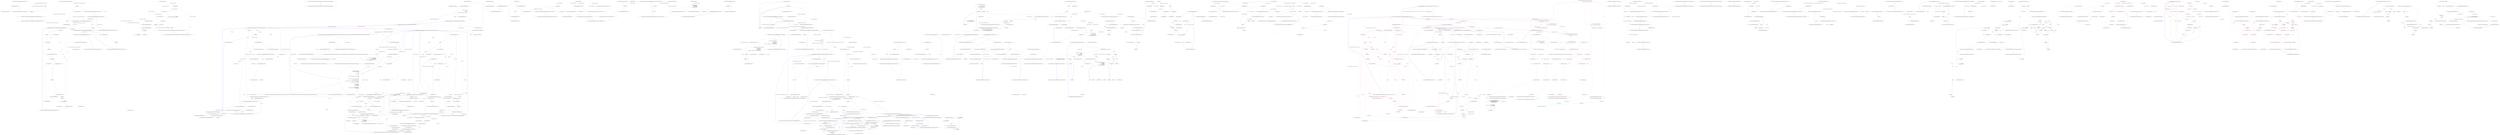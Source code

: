 digraph  {
n0 [cluster="Nancy.Routing.Constraints.DateTimeRouteSegmentConstraint.TryMatch(string, string, out System.DateTime)", label="Entry Nancy.Routing.Constraints.DateTimeRouteSegmentConstraint.TryMatch(string, string, out System.DateTime)", span="14-14"];
n1 [cluster="Nancy.Routing.Constraints.DateTimeRouteSegmentConstraint.TryMatch(string, string, out System.DateTime)", label="return DateTime.TryParse(segment, out matchedValue);", span="16-16"];
n2 [cluster="Nancy.Routing.Constraints.DateTimeRouteSegmentConstraint.TryMatch(string, string, out System.DateTime)", label="Exit Nancy.Routing.Constraints.DateTimeRouteSegmentConstraint.TryMatch(string, string, out System.DateTime)", span="14-14"];
n3 [cluster="System.DateTime.TryParse(string, out System.DateTime)", label="Entry System.DateTime.TryParse(string, out System.DateTime)", span="0-0"];
m0_41 [cluster="System.IO.Stream.CopyTo(System.IO.Stream)", file="BrowserContextMultipartFormData.cs", label="Entry System.IO.Stream.CopyTo(System.IO.Stream)", span="0-0"];
m0_57 [cluster="System.Text.StringBuilder.Append(string)", file="BrowserContextMultipartFormData.cs", label="Entry System.Text.StringBuilder.Append(string)", span="0-0"];
m0_59 [cluster="string.IsNullOrWhiteSpace(string)", file="BrowserContextMultipartFormData.cs", label="Entry string.IsNullOrWhiteSpace(string)", span="0-0"];
m0_18 [cluster="string.Format(string, object)", file="BrowserContextMultipartFormData.cs", label="Entry string.Format(string, object)", span="0-0"];
m0_33 [cluster="System.IO.MemoryStream.MemoryStream(byte[])", file="BrowserContextMultipartFormData.cs", label="Entry System.IO.MemoryStream.MemoryStream(byte[])", span="0-0"];
m0_28 [cluster="Nancy.Testing.BrowserContextMultipartFormData.BrowserContextMultipartFormDataConfigurator.AddFieldHeaders(string, string, string)", file="BrowserContextMultipartFormData.cs", label="Entry Nancy.Testing.BrowserContextMultipartFormData.BrowserContextMultipartFormDataConfigurator.AddFieldHeaders(string, string, string)", span="107-107"];
m0_42 [cluster="Nancy.Testing.BrowserContextMultipartFormData.BrowserContextMultipartFormDataConfigurator.AddFieldHeaders(string, string, string)", file="BrowserContextMultipartFormData.cs", label="var builder = new StringBuilder()", span="109-109"];
m0_46 [cluster="Nancy.Testing.BrowserContextMultipartFormData.BrowserContextMultipartFormDataConfigurator.AddFieldHeaders(string, string, string)", file="BrowserContextMultipartFormData.cs", label="builder.AppendFormat(@''Content-Disposition: form-data; name=''''{0}'''''', name)", span="114-114"];
m0_47 [cluster="Nancy.Testing.BrowserContextMultipartFormData.BrowserContextMultipartFormDataConfigurator.AddFieldHeaders(string, string, string)", file="BrowserContextMultipartFormData.cs", label="!String.IsNullOrWhiteSpace(filename)", span="115-115"];
m0_48 [cluster="Nancy.Testing.BrowserContextMultipartFormData.BrowserContextMultipartFormDataConfigurator.AddFieldHeaders(string, string, string)", file="BrowserContextMultipartFormData.cs", label="builder.AppendFormat(@''; filename=''''{0}'''''', filename)", span="117-117"];
m0_50 [cluster="Nancy.Testing.BrowserContextMultipartFormData.BrowserContextMultipartFormDataConfigurator.AddFieldHeaders(string, string, string)", file="BrowserContextMultipartFormData.cs", label="builder.AppendFormat(@''Content-Type: {0}'', contentType)", span="120-120"];
m0_43 [cluster="Nancy.Testing.BrowserContextMultipartFormData.BrowserContextMultipartFormDataConfigurator.AddFieldHeaders(string, string, string)", file="BrowserContextMultipartFormData.cs", label="builder.Append(CRLF)", span="111-111"];
m0_44 [cluster="Nancy.Testing.BrowserContextMultipartFormData.BrowserContextMultipartFormDataConfigurator.AddFieldHeaders(string, string, string)", file="BrowserContextMultipartFormData.cs", label="builder.Append(''--'' + this.boundary)", span="112-112"];
m0_45 [cluster="Nancy.Testing.BrowserContextMultipartFormData.BrowserContextMultipartFormDataConfigurator.AddFieldHeaders(string, string, string)", file="BrowserContextMultipartFormData.cs", label="builder.Append(CRLF)", span="113-113"];
m0_49 [cluster="Nancy.Testing.BrowserContextMultipartFormData.BrowserContextMultipartFormDataConfigurator.AddFieldHeaders(string, string, string)", file="BrowserContextMultipartFormData.cs", label="builder.Append(CRLF)", span="119-119"];
m0_51 [cluster="Nancy.Testing.BrowserContextMultipartFormData.BrowserContextMultipartFormDataConfigurator.AddFieldHeaders(string, string, string)", file="BrowserContextMultipartFormData.cs", label="builder.Append(CRLF)", span="121-121"];
m0_52 [cluster="Nancy.Testing.BrowserContextMultipartFormData.BrowserContextMultipartFormDataConfigurator.AddFieldHeaders(string, string, string)", file="BrowserContextMultipartFormData.cs", label="builder.Append(CRLF)", span="122-122"];
m0_53 [cluster="Nancy.Testing.BrowserContextMultipartFormData.BrowserContextMultipartFormDataConfigurator.AddFieldHeaders(string, string, string)", file="BrowserContextMultipartFormData.cs", label="var encodedHeaders =\r\n                    Encoding.ASCII.GetBytes(builder.ToString())", span="124-125"];
m0_54 [cluster="Nancy.Testing.BrowserContextMultipartFormData.BrowserContextMultipartFormDataConfigurator.AddFieldHeaders(string, string, string)", file="BrowserContextMultipartFormData.cs", label="this.body.Write(encodedHeaders, 0, encodedHeaders.Length)", span="127-127"];
m0_55 [cluster="Nancy.Testing.BrowserContextMultipartFormData.BrowserContextMultipartFormDataConfigurator.AddFieldHeaders(string, string, string)", file="BrowserContextMultipartFormData.cs", label="Exit Nancy.Testing.BrowserContextMultipartFormData.BrowserContextMultipartFormDataConfigurator.AddFieldHeaders(string, string, string)", span="107-107"];
m0_56 [cluster="System.Text.StringBuilder.StringBuilder()", file="BrowserContextMultipartFormData.cs", label="Entry System.Text.StringBuilder.StringBuilder()", span="0-0"];
m0_60 [cluster="System.Text.StringBuilder.ToString()", file="BrowserContextMultipartFormData.cs", label="Entry System.Text.StringBuilder.ToString()", span="0-0"];
m0_20 [cluster="System.IO.Stream.Write(byte[], int, int)", file="BrowserContextMultipartFormData.cs", label="Entry System.IO.Stream.Write(byte[], int, int)", span="0-0"];
m0_24 [cluster="Nancy.Testing.BrowserContextMultipartFormData.BrowserContextMultipartFormDataConfigurator.AddFile(string, string, string, System.IO.Stream)", file="BrowserContextMultipartFormData.cs", label="Entry Nancy.Testing.BrowserContextMultipartFormData.BrowserContextMultipartFormDataConfigurator.AddFile(string, string, string, System.IO.Stream)", span="84-84"];
m0_25 [cluster="Nancy.Testing.BrowserContextMultipartFormData.BrowserContextMultipartFormDataConfigurator.AddFile(string, string, string, System.IO.Stream)", file="BrowserContextMultipartFormData.cs", label="this.AddFieldHeaders(name, contentType, fileName)", span="86-86"];
m0_26 [cluster="Nancy.Testing.BrowserContextMultipartFormData.BrowserContextMultipartFormDataConfigurator.AddFile(string, string, string, System.IO.Stream)", file="BrowserContextMultipartFormData.cs", label="this.AddContent(file)", span="87-87"];
m0_27 [cluster="Nancy.Testing.BrowserContextMultipartFormData.BrowserContextMultipartFormDataConfigurator.AddFile(string, string, string, System.IO.Stream)", file="BrowserContextMultipartFormData.cs", label="Exit Nancy.Testing.BrowserContextMultipartFormData.BrowserContextMultipartFormDataConfigurator.AddFile(string, string, string, System.IO.Stream)", span="84-84"];
m0_12 [cluster="System.Action<T>.Invoke(T)", file="BrowserContextMultipartFormData.cs", label="Entry System.Action<T>.Invoke(T)", span="0-0"];
m0_58 [cluster="System.Text.StringBuilder.AppendFormat(string, object)", file="BrowserContextMultipartFormData.cs", label="Entry System.Text.StringBuilder.AppendFormat(string, object)", span="0-0"];
m0_11 [cluster="Nancy.Testing.BrowserContextMultipartFormData.BrowserContextMultipartFormDataConfigurator.BrowserContextMultipartFormDataConfigurator(System.IO.Stream, string)", file="BrowserContextMultipartFormData.cs", label="Entry Nancy.Testing.BrowserContextMultipartFormData.BrowserContextMultipartFormDataConfigurator.BrowserContextMultipartFormDataConfigurator(System.IO.Stream, string)", span="71-71"];
m0_21 [cluster="Nancy.Testing.BrowserContextMultipartFormData.BrowserContextMultipartFormDataConfigurator.BrowserContextMultipartFormDataConfigurator(System.IO.Stream, string)", file="BrowserContextMultipartFormData.cs", label="this.body = body", span="73-73"];
m0_22 [cluster="Nancy.Testing.BrowserContextMultipartFormData.BrowserContextMultipartFormDataConfigurator.BrowserContextMultipartFormDataConfigurator(System.IO.Stream, string)", file="BrowserContextMultipartFormData.cs", label="this.boundary = boundary", span="74-74"];
m0_23 [cluster="Nancy.Testing.BrowserContextMultipartFormData.BrowserContextMultipartFormDataConfigurator.BrowserContextMultipartFormDataConfigurator(System.IO.Stream, string)", file="BrowserContextMultipartFormData.cs", label="Exit Nancy.Testing.BrowserContextMultipartFormData.BrowserContextMultipartFormDataConfigurator.BrowserContextMultipartFormDataConfigurator(System.IO.Stream, string)", span="71-71"];
m0_29 [cluster="Nancy.Testing.BrowserContextMultipartFormData.BrowserContextMultipartFormDataConfigurator.AddContent(System.IO.Stream)", file="BrowserContextMultipartFormData.cs", label="Entry Nancy.Testing.BrowserContextMultipartFormData.BrowserContextMultipartFormDataConfigurator.AddContent(System.IO.Stream)", span="101-101"];
m0_38 [cluster="Nancy.Testing.BrowserContextMultipartFormData.BrowserContextMultipartFormDataConfigurator.AddContent(System.IO.Stream)", file="BrowserContextMultipartFormData.cs", label="data.Position = 0", span="103-103"];
m0_39 [cluster="Nancy.Testing.BrowserContextMultipartFormData.BrowserContextMultipartFormDataConfigurator.AddContent(System.IO.Stream)", file="BrowserContextMultipartFormData.cs", label="data.CopyTo(this.body)", span="104-104"];
m0_40 [cluster="Nancy.Testing.BrowserContextMultipartFormData.BrowserContextMultipartFormDataConfigurator.AddContent(System.IO.Stream)", file="BrowserContextMultipartFormData.cs", label="Exit Nancy.Testing.BrowserContextMultipartFormData.BrowserContextMultipartFormDataConfigurator.AddContent(System.IO.Stream)", span="101-101"];
m0_13 [cluster="Nancy.Testing.BrowserContextMultipartFormData.TerminateBoundary()", file="BrowserContextMultipartFormData.cs", label="Entry Nancy.Testing.BrowserContextMultipartFormData.TerminateBoundary()", span="47-47"];
m0_14 [cluster="Nancy.Testing.BrowserContextMultipartFormData.TerminateBoundary()", color=red, community=0, file="BrowserContextMultipartFormData.cs", label="1: var endBoundary = String.Format(''\r\n--{0}--\r\n'', this.boundaryName)", span="49-49"];
m0_15 [cluster="Nancy.Testing.BrowserContextMultipartFormData.TerminateBoundary()", color=green, community=0, file="BrowserContextMultipartFormData.cs", label="0: var encodedHeaders =\r\n                Encoding.ASCII.GetBytes(endBoundary)", span="51-52"];
m0_16 [cluster="Nancy.Testing.BrowserContextMultipartFormData.TerminateBoundary()", file="BrowserContextMultipartFormData.cs", label="this.Body.Write(encodedHeaders, 0, encodedHeaders.Length)", span="54-54"];
m0_17 [cluster="Nancy.Testing.BrowserContextMultipartFormData.TerminateBoundary()", file="BrowserContextMultipartFormData.cs", label="Exit Nancy.Testing.BrowserContextMultipartFormData.TerminateBoundary()", span="47-47"];
m0_2 [cluster="Nancy.Testing.BrowserContextMultipartFormData.BrowserContextMultipartFormData(System.Action<Nancy.Testing.BrowserContextMultipartFormData.BrowserContextMultipartFormDataConfigurator>, string)", file="BrowserContextMultipartFormData.cs", label="Entry Nancy.Testing.BrowserContextMultipartFormData.BrowserContextMultipartFormData(System.Action<Nancy.Testing.BrowserContextMultipartFormData.BrowserContextMultipartFormDataConfigurator>, string)", span="28-28"];
m0_3 [cluster="Nancy.Testing.BrowserContextMultipartFormData.BrowserContextMultipartFormData(System.Action<Nancy.Testing.BrowserContextMultipartFormData.BrowserContextMultipartFormDataConfigurator>, string)", file="BrowserContextMultipartFormData.cs", label="this.boundaryName = boundaryName", span="30-30"];
m0_5 [cluster="Nancy.Testing.BrowserContextMultipartFormData.BrowserContextMultipartFormData(System.Action<Nancy.Testing.BrowserContextMultipartFormData.BrowserContextMultipartFormDataConfigurator>, string)", file="BrowserContextMultipartFormData.cs", label="var configurator =\r\n                new BrowserContextMultipartFormDataConfigurator(this.Body, boundaryName)", span="33-34"];
m0_6 [cluster="Nancy.Testing.BrowserContextMultipartFormData.BrowserContextMultipartFormData(System.Action<Nancy.Testing.BrowserContextMultipartFormData.BrowserContextMultipartFormDataConfigurator>, string)", file="BrowserContextMultipartFormData.cs", label="configuration.Invoke(configurator)", span="36-36"];
m0_4 [cluster="Nancy.Testing.BrowserContextMultipartFormData.BrowserContextMultipartFormData(System.Action<Nancy.Testing.BrowserContextMultipartFormData.BrowserContextMultipartFormDataConfigurator>, string)", file="BrowserContextMultipartFormData.cs", label="this.Body = new MemoryStream()", span="31-31"];
m0_7 [cluster="Nancy.Testing.BrowserContextMultipartFormData.BrowserContextMultipartFormData(System.Action<Nancy.Testing.BrowserContextMultipartFormData.BrowserContextMultipartFormDataConfigurator>, string)", file="BrowserContextMultipartFormData.cs", label="this.TerminateBoundary()", span="37-37"];
m0_8 [cluster="Nancy.Testing.BrowserContextMultipartFormData.BrowserContextMultipartFormData(System.Action<Nancy.Testing.BrowserContextMultipartFormData.BrowserContextMultipartFormDataConfigurator>, string)", file="BrowserContextMultipartFormData.cs", label="this.Body.Position = 0", span="38-38"];
m0_9 [cluster="Nancy.Testing.BrowserContextMultipartFormData.BrowserContextMultipartFormData(System.Action<Nancy.Testing.BrowserContextMultipartFormData.BrowserContextMultipartFormDataConfigurator>, string)", file="BrowserContextMultipartFormData.cs", label="Exit Nancy.Testing.BrowserContextMultipartFormData.BrowserContextMultipartFormData(System.Action<Nancy.Testing.BrowserContextMultipartFormData.BrowserContextMultipartFormDataConfigurator>, string)", span="28-28"];
m0_0 [cluster="Nancy.Testing.BrowserContextMultipartFormData.BrowserContextMultipartFormData(System.Action<Nancy.Testing.BrowserContextMultipartFormData.BrowserContextMultipartFormDataConfigurator>)", file="BrowserContextMultipartFormData.cs", label="Entry Nancy.Testing.BrowserContextMultipartFormData.BrowserContextMultipartFormData(System.Action<Nancy.Testing.BrowserContextMultipartFormData.BrowserContextMultipartFormDataConfigurator>)", span="18-18"];
m0_1 [cluster="Nancy.Testing.BrowserContextMultipartFormData.BrowserContextMultipartFormData(System.Action<Nancy.Testing.BrowserContextMultipartFormData.BrowserContextMultipartFormDataConfigurator>)", file="BrowserContextMultipartFormData.cs", label="Exit Nancy.Testing.BrowserContextMultipartFormData.BrowserContextMultipartFormData(System.Action<Nancy.Testing.BrowserContextMultipartFormData.BrowserContextMultipartFormDataConfigurator>)", span="18-18"];
m0_10 [cluster="System.IO.MemoryStream.MemoryStream()", file="BrowserContextMultipartFormData.cs", label="Entry System.IO.MemoryStream.MemoryStream()", span="0-0"];
m0_19 [cluster="System.Text.Encoding.GetBytes(string)", file="BrowserContextMultipartFormData.cs", label="Entry System.Text.Encoding.GetBytes(string)", span="0-0"];
m0_34 [cluster="Nancy.Testing.BrowserContextMultipartFormData.BrowserContextMultipartFormDataConfigurator.AddFormField(string, string, System.IO.Stream)", file="BrowserContextMultipartFormData.cs", label="Entry Nancy.Testing.BrowserContextMultipartFormData.BrowserContextMultipartFormDataConfigurator.AddFormField(string, string, System.IO.Stream)", span="95-95"];
m0_35 [cluster="Nancy.Testing.BrowserContextMultipartFormData.BrowserContextMultipartFormDataConfigurator.AddFormField(string, string, System.IO.Stream)", file="BrowserContextMultipartFormData.cs", label="this.AddFieldHeaders(name, contentType)", span="97-97"];
m0_36 [cluster="Nancy.Testing.BrowserContextMultipartFormData.BrowserContextMultipartFormDataConfigurator.AddFormField(string, string, System.IO.Stream)", file="BrowserContextMultipartFormData.cs", label="this.AddContent(data)", span="98-98"];
m0_37 [cluster="Nancy.Testing.BrowserContextMultipartFormData.BrowserContextMultipartFormDataConfigurator.AddFormField(string, string, System.IO.Stream)", file="BrowserContextMultipartFormData.cs", label="Exit Nancy.Testing.BrowserContextMultipartFormData.BrowserContextMultipartFormDataConfigurator.AddFormField(string, string, System.IO.Stream)", span="95-95"];
m0_30 [cluster="Nancy.Testing.BrowserContextMultipartFormData.BrowserContextMultipartFormDataConfigurator.AddFormField(string, string, string)", file="BrowserContextMultipartFormData.cs", label="Entry Nancy.Testing.BrowserContextMultipartFormData.BrowserContextMultipartFormDataConfigurator.AddFormField(string, string, string)", span="90-90"];
m0_31 [cluster="Nancy.Testing.BrowserContextMultipartFormData.BrowserContextMultipartFormDataConfigurator.AddFormField(string, string, string)", file="BrowserContextMultipartFormData.cs", label="this.AddFormField(name, contentType, new MemoryStream(Encoding.ASCII.GetBytes(data)))", span="92-92"];
m0_32 [cluster="Nancy.Testing.BrowserContextMultipartFormData.BrowserContextMultipartFormDataConfigurator.AddFormField(string, string, string)", file="BrowserContextMultipartFormData.cs", label="Exit Nancy.Testing.BrowserContextMultipartFormData.BrowserContextMultipartFormDataConfigurator.AddFormField(string, string, string)", span="90-90"];
m0_61 [file="BrowserContextMultipartFormData.cs", label="Nancy.Testing.BrowserContextMultipartFormData", span=""];
m0_62 [file="BrowserContextMultipartFormData.cs", label="Nancy.Testing.BrowserContextMultipartFormData.BrowserContextMultipartFormDataConfigurator", span=""];
m3_146 [cluster="Nancy.Diagnostics.DiagnosticsSession.GenerateRandomSalt()", file="DiagnosticsHook.cs", label="Entry Nancy.Diagnostics.DiagnosticsSession.GenerateRandomSalt()", span="15-15"];
m3_72 [cluster="Nancy.Diagnostics.DiagnosticsHook.GetSession(Nancy.NancyContext, Nancy.Diagnostics.DiagnosticsConfiguration, Nancy.DefaultObjectSerializer)", file="DiagnosticsHook.cs", label="Entry Nancy.Diagnostics.DiagnosticsHook.GetSession(Nancy.NancyContext, Nancy.Diagnostics.DiagnosticsConfiguration, Nancy.DefaultObjectSerializer)", span="158-158"];
m3_99 [cluster="Nancy.Diagnostics.DiagnosticsHook.GetSession(Nancy.NancyContext, Nancy.Diagnostics.DiagnosticsConfiguration, Nancy.DefaultObjectSerializer)", file="DiagnosticsHook.cs", label="context.Request == null", span="160-160"];
m3_101 [cluster="Nancy.Diagnostics.DiagnosticsHook.GetSession(Nancy.NancyContext, Nancy.Diagnostics.DiagnosticsConfiguration, Nancy.DefaultObjectSerializer)", file="DiagnosticsHook.cs", label="IsLoginRequest(context)", span="165-165"];
m3_102 [cluster="Nancy.Diagnostics.DiagnosticsHook.GetSession(Nancy.NancyContext, Nancy.Diagnostics.DiagnosticsConfiguration, Nancy.DefaultObjectSerializer)", file="DiagnosticsHook.cs", label="return ProcessLogin(context, diagnosticsConfiguration, serializer);", span="167-167"];
m3_103 [cluster="Nancy.Diagnostics.DiagnosticsHook.GetSession(Nancy.NancyContext, Nancy.Diagnostics.DiagnosticsConfiguration, Nancy.DefaultObjectSerializer)", file="DiagnosticsHook.cs", label="!context.Request.Cookies.ContainsKey(DiagsCookieName)", span="170-170"];
m3_105 [cluster="Nancy.Diagnostics.DiagnosticsHook.GetSession(Nancy.NancyContext, Nancy.Diagnostics.DiagnosticsConfiguration, Nancy.DefaultObjectSerializer)", file="DiagnosticsHook.cs", label="var encryptedValue = HttpUtility.UrlDecode(context.Request.Cookies[DiagsCookieName])", span="175-175"];
m3_106 [cluster="Nancy.Diagnostics.DiagnosticsHook.GetSession(Nancy.NancyContext, Nancy.Diagnostics.DiagnosticsConfiguration, Nancy.DefaultObjectSerializer)", file="DiagnosticsHook.cs", label="var hmacStringLength = Base64Helpers.GetBase64Length(diagnosticsConfiguration.CryptographyConfiguration.HmacProvider.HmacLength)", span="176-176"];
m3_110 [cluster="Nancy.Diagnostics.DiagnosticsHook.GetSession(Nancy.NancyContext, Nancy.Diagnostics.DiagnosticsConfiguration, Nancy.DefaultObjectSerializer)", file="DiagnosticsHook.cs", label="var newHmac = diagnosticsConfiguration.CryptographyConfiguration.HmacProvider.GenerateHmac(encryptedSession)", span="181-181"];
m3_111 [cluster="Nancy.Diagnostics.DiagnosticsHook.GetSession(Nancy.NancyContext, Nancy.Diagnostics.DiagnosticsConfiguration, Nancy.DefaultObjectSerializer)", file="DiagnosticsHook.cs", label="var hmacValid = HmacComparer.Compare(newHmac, hmacBytes, diagnosticsConfiguration.CryptographyConfiguration.HmacProvider.HmacLength)", span="182-182"];
m3_114 [cluster="Nancy.Diagnostics.DiagnosticsHook.GetSession(Nancy.NancyContext, Nancy.Diagnostics.DiagnosticsConfiguration, Nancy.DefaultObjectSerializer)", file="DiagnosticsHook.cs", label="var decryptedValue = diagnosticsConfiguration.CryptographyConfiguration.EncryptionProvider.Decrypt(encryptedSession)", span="189-189"];
m3_115 [cluster="Nancy.Diagnostics.DiagnosticsHook.GetSession(Nancy.NancyContext, Nancy.Diagnostics.DiagnosticsConfiguration, Nancy.DefaultObjectSerializer)", file="DiagnosticsHook.cs", label="var session = serializer.Deserialize(decryptedValue) as DiagnosticsSession", span="190-190"];
m3_116 [cluster="Nancy.Diagnostics.DiagnosticsHook.GetSession(Nancy.NancyContext, Nancy.Diagnostics.DiagnosticsConfiguration, Nancy.DefaultObjectSerializer)", file="DiagnosticsHook.cs", label="session == null || session.Expiry < DateTime.Now || !SessionPasswordValid(session, diagnosticsConfiguration.Password)", span="192-192"];
m3_100 [cluster="Nancy.Diagnostics.DiagnosticsHook.GetSession(Nancy.NancyContext, Nancy.Diagnostics.DiagnosticsConfiguration, Nancy.DefaultObjectSerializer)", file="DiagnosticsHook.cs", label="return null;", span="162-162"];
m3_104 [cluster="Nancy.Diagnostics.DiagnosticsHook.GetSession(Nancy.NancyContext, Nancy.Diagnostics.DiagnosticsConfiguration, Nancy.DefaultObjectSerializer)", file="DiagnosticsHook.cs", label="return null;", span="172-172"];
m3_107 [cluster="Nancy.Diagnostics.DiagnosticsHook.GetSession(Nancy.NancyContext, Nancy.Diagnostics.DiagnosticsConfiguration, Nancy.DefaultObjectSerializer)", file="DiagnosticsHook.cs", label="var encryptedSession = encryptedValue.Substring(hmacStringLength)", span="177-177"];
m3_108 [cluster="Nancy.Diagnostics.DiagnosticsHook.GetSession(Nancy.NancyContext, Nancy.Diagnostics.DiagnosticsConfiguration, Nancy.DefaultObjectSerializer)", file="DiagnosticsHook.cs", label="var hmacString = encryptedValue.Substring(0, hmacStringLength)", span="178-178"];
m3_109 [cluster="Nancy.Diagnostics.DiagnosticsHook.GetSession(Nancy.NancyContext, Nancy.Diagnostics.DiagnosticsConfiguration, Nancy.DefaultObjectSerializer)", file="DiagnosticsHook.cs", label="var hmacBytes = Convert.FromBase64String(hmacString)", span="180-180"];
m3_112 [cluster="Nancy.Diagnostics.DiagnosticsHook.GetSession(Nancy.NancyContext, Nancy.Diagnostics.DiagnosticsConfiguration, Nancy.DefaultObjectSerializer)", file="DiagnosticsHook.cs", label="!hmacValid", span="184-184"];
m3_113 [cluster="Nancy.Diagnostics.DiagnosticsHook.GetSession(Nancy.NancyContext, Nancy.Diagnostics.DiagnosticsConfiguration, Nancy.DefaultObjectSerializer)", file="DiagnosticsHook.cs", label="return null;", span="186-186"];
m3_118 [cluster="Nancy.Diagnostics.DiagnosticsHook.GetSession(Nancy.NancyContext, Nancy.Diagnostics.DiagnosticsConfiguration, Nancy.DefaultObjectSerializer)", file="DiagnosticsHook.cs", label="return session;", span="197-197"];
m3_117 [cluster="Nancy.Diagnostics.DiagnosticsHook.GetSession(Nancy.NancyContext, Nancy.Diagnostics.DiagnosticsConfiguration, Nancy.DefaultObjectSerializer)", file="DiagnosticsHook.cs", label="return null;", span="194-194"];
m3_119 [cluster="Nancy.Diagnostics.DiagnosticsHook.GetSession(Nancy.NancyContext, Nancy.Diagnostics.DiagnosticsConfiguration, Nancy.DefaultObjectSerializer)", file="DiagnosticsHook.cs", label="Exit Nancy.Diagnostics.DiagnosticsHook.GetSession(Nancy.NancyContext, Nancy.Diagnostics.DiagnosticsConfiguration, Nancy.DefaultObjectSerializer)", span="158-158"];
m3_93 [cluster="System.DateTime.AddMinutes(double)", file="DiagnosticsHook.cs", label="Entry System.DateTime.AddMinutes(double)", span="0-0"];
m3_131 [cluster="Nancy.Diagnostics.DiagnosticsHook.SessionPasswordValid(Nancy.Diagnostics.DiagnosticsSession, string)", file="DiagnosticsHook.cs", label="Entry Nancy.Diagnostics.DiagnosticsHook.SessionPasswordValid(Nancy.Diagnostics.DiagnosticsSession, string)", span="200-200"];
m3_132 [cluster="Nancy.Diagnostics.DiagnosticsHook.SessionPasswordValid(Nancy.Diagnostics.DiagnosticsSession, string)", file="DiagnosticsHook.cs", label="var newHash = DiagnosticsSession.GenerateSaltedHash(realPassword, session.Salt)", span="202-202"];
m3_133 [cluster="Nancy.Diagnostics.DiagnosticsHook.SessionPasswordValid(Nancy.Diagnostics.DiagnosticsSession, string)", file="DiagnosticsHook.cs", label="return (newHash.Length == session.Hash.Length && newHash.SequenceEqual(session.Hash));", span="204-204"];
m3_134 [cluster="Nancy.Diagnostics.DiagnosticsHook.SessionPasswordValid(Nancy.Diagnostics.DiagnosticsSession, string)", file="DiagnosticsHook.cs", label="Exit Nancy.Diagnostics.DiagnosticsHook.SessionPasswordValid(Nancy.Diagnostics.DiagnosticsSession, string)", span="200-200"];
m3_48 [cluster="Nancy.Diagnostics.DiagnosticsViewRenderer.DiagnosticsViewRenderer(Nancy.NancyContext)", file="DiagnosticsHook.cs", label="Entry Nancy.Diagnostics.DiagnosticsViewRenderer.DiagnosticsViewRenderer(Nancy.NancyContext)", span="15-15"];
m3_98 [cluster="string.Format(string, object, object)", file="DiagnosticsHook.cs", label="Entry string.Format(string, object, object)", span="0-0"];
m3_39 [cluster="Nancy.Diagnostics.DiagnosticsHook.ExecuteDiagnostics(Nancy.NancyContext, Nancy.Routing.IRouteResolver, Nancy.Diagnostics.DiagnosticsConfiguration, Nancy.DefaultObjectSerializer)", file="DiagnosticsHook.cs", label="Entry Nancy.Diagnostics.DiagnosticsHook.ExecuteDiagnostics(Nancy.NancyContext, Nancy.Routing.IRouteResolver, Nancy.Diagnostics.DiagnosticsConfiguration, Nancy.DefaultObjectSerializer)", span="96-96"];
m3_53 [cluster="Nancy.Diagnostics.DiagnosticsHook.ExecuteDiagnostics(Nancy.NancyContext, Nancy.Routing.IRouteResolver, Nancy.Diagnostics.DiagnosticsConfiguration, Nancy.DefaultObjectSerializer)", file="DiagnosticsHook.cs", label="var session = GetSession(ctx, diagnosticsConfiguration, serializer)", span="98-98"];
m3_55 [cluster="Nancy.Diagnostics.DiagnosticsHook.ExecuteDiagnostics(Nancy.NancyContext, Nancy.Routing.IRouteResolver, Nancy.Diagnostics.DiagnosticsConfiguration, Nancy.DefaultObjectSerializer)", file="DiagnosticsHook.cs", label="var view = GetDiagnosticsLoginView(ctx)", span="102-102"];
m3_58 [cluster="Nancy.Diagnostics.DiagnosticsHook.ExecuteDiagnostics(Nancy.NancyContext, Nancy.Routing.IRouteResolver, Nancy.Diagnostics.DiagnosticsConfiguration, Nancy.DefaultObjectSerializer)", file="DiagnosticsHook.cs", label="var resolveResult = routeResolver.Resolve(ctx)", span="111-111"];
m3_59 [cluster="Nancy.Diagnostics.DiagnosticsHook.ExecuteDiagnostics(Nancy.NancyContext, Nancy.Routing.IRouteResolver, Nancy.Diagnostics.DiagnosticsConfiguration, Nancy.DefaultObjectSerializer)", file="DiagnosticsHook.cs", label="ctx.Parameters = resolveResult.Item2", span="113-113"];
m3_62 [cluster="Nancy.Diagnostics.DiagnosticsHook.ExecuteDiagnostics(Nancy.NancyContext, Nancy.Routing.IRouteResolver, Nancy.Diagnostics.DiagnosticsConfiguration, Nancy.DefaultObjectSerializer)", file="DiagnosticsHook.cs", label="ExecuteRoutePreReq(ctx, resolveResultPreReq)", span="116-116"];
m3_63 [cluster="Nancy.Diagnostics.DiagnosticsHook.ExecuteDiagnostics(Nancy.NancyContext, Nancy.Routing.IRouteResolver, Nancy.Diagnostics.DiagnosticsConfiguration, Nancy.DefaultObjectSerializer)", file="DiagnosticsHook.cs", label="ctx.Response == null", span="118-118"];
m3_64 [cluster="Nancy.Diagnostics.DiagnosticsHook.ExecuteDiagnostics(Nancy.NancyContext, Nancy.Routing.IRouteResolver, Nancy.Diagnostics.DiagnosticsConfiguration, Nancy.DefaultObjectSerializer)", file="DiagnosticsHook.cs", label="ctx.Response = resolveResult.Item1.Invoke(resolveResult.Item2)", span="120-120"];
m3_65 [cluster="Nancy.Diagnostics.DiagnosticsHook.ExecuteDiagnostics(Nancy.NancyContext, Nancy.Routing.IRouteResolver, Nancy.Diagnostics.DiagnosticsConfiguration, Nancy.DefaultObjectSerializer)", file="DiagnosticsHook.cs", label="ctx.Request.Method.ToUpperInvariant() == ''HEAD''", span="123-123"];
m3_66 [cluster="Nancy.Diagnostics.DiagnosticsHook.ExecuteDiagnostics(Nancy.NancyContext, Nancy.Routing.IRouteResolver, Nancy.Diagnostics.DiagnosticsConfiguration, Nancy.DefaultObjectSerializer)", file="DiagnosticsHook.cs", label="ctx.Response = new HeadResponse(ctx.Response)", span="125-125"];
m3_68 [cluster="Nancy.Diagnostics.DiagnosticsHook.ExecuteDiagnostics(Nancy.NancyContext, Nancy.Routing.IRouteResolver, Nancy.Diagnostics.DiagnosticsConfiguration, Nancy.DefaultObjectSerializer)", file="DiagnosticsHook.cs", label="resolveResultPostReq.Invoke(ctx)", span="130-130"];
m3_69 [cluster="Nancy.Diagnostics.DiagnosticsHook.ExecuteDiagnostics(Nancy.NancyContext, Nancy.Routing.IRouteResolver, Nancy.Diagnostics.DiagnosticsConfiguration, Nancy.DefaultObjectSerializer)", file="DiagnosticsHook.cs", label="AddUpdateSessionCookie(session, ctx, diagnosticsConfiguration, serializer)", span="133-133"];
m3_70 [cluster="Nancy.Diagnostics.DiagnosticsHook.ExecuteDiagnostics(Nancy.NancyContext, Nancy.Routing.IRouteResolver, Nancy.Diagnostics.DiagnosticsConfiguration, Nancy.DefaultObjectSerializer)", file="DiagnosticsHook.cs", label="return ctx.Response;", span="136-136"];
m3_54 [cluster="Nancy.Diagnostics.DiagnosticsHook.ExecuteDiagnostics(Nancy.NancyContext, Nancy.Routing.IRouteResolver, Nancy.Diagnostics.DiagnosticsConfiguration, Nancy.DefaultObjectSerializer)", file="DiagnosticsHook.cs", label="session == null", span="100-100"];
m3_56 [cluster="Nancy.Diagnostics.DiagnosticsHook.ExecuteDiagnostics(Nancy.NancyContext, Nancy.Routing.IRouteResolver, Nancy.Diagnostics.DiagnosticsConfiguration, Nancy.DefaultObjectSerializer)", file="DiagnosticsHook.cs", label="view.AddCookie(\r\n                    new NancyCookie(DiagsCookieName, String.Empty, true) { Expires = DateTime.Now.AddDays(-1) })", span="104-105"];
m3_57 [cluster="Nancy.Diagnostics.DiagnosticsHook.ExecuteDiagnostics(Nancy.NancyContext, Nancy.Routing.IRouteResolver, Nancy.Diagnostics.DiagnosticsConfiguration, Nancy.DefaultObjectSerializer)", file="DiagnosticsHook.cs", label="return view;", span="107-107"];
m3_60 [cluster="Nancy.Diagnostics.DiagnosticsHook.ExecuteDiagnostics(Nancy.NancyContext, Nancy.Routing.IRouteResolver, Nancy.Diagnostics.DiagnosticsConfiguration, Nancy.DefaultObjectSerializer)", file="DiagnosticsHook.cs", label="var resolveResultPreReq = resolveResult.Item3", span="114-114"];
m3_61 [cluster="Nancy.Diagnostics.DiagnosticsHook.ExecuteDiagnostics(Nancy.NancyContext, Nancy.Routing.IRouteResolver, Nancy.Diagnostics.DiagnosticsConfiguration, Nancy.DefaultObjectSerializer)", file="DiagnosticsHook.cs", label="var resolveResultPostReq = resolveResult.Item4", span="115-115"];
m3_67 [cluster="Nancy.Diagnostics.DiagnosticsHook.ExecuteDiagnostics(Nancy.NancyContext, Nancy.Routing.IRouteResolver, Nancy.Diagnostics.DiagnosticsConfiguration, Nancy.DefaultObjectSerializer)", file="DiagnosticsHook.cs", label="resolveResultPostReq != null", span="128-128"];
m3_71 [cluster="Nancy.Diagnostics.DiagnosticsHook.ExecuteDiagnostics(Nancy.NancyContext, Nancy.Routing.IRouteResolver, Nancy.Diagnostics.DiagnosticsConfiguration, Nancy.DefaultObjectSerializer)", file="DiagnosticsHook.cs", label="Exit Nancy.Diagnostics.DiagnosticsHook.ExecuteDiagnostics(Nancy.NancyContext, Nancy.Routing.IRouteResolver, Nancy.Diagnostics.DiagnosticsConfiguration, Nancy.DefaultObjectSerializer)", span="96-96"];
m3_8 [cluster="Nancy.Bootstrapper.DefaultModuleKeyGenerator.DefaultModuleKeyGenerator()", file="DiagnosticsHook.cs", label="Entry Nancy.Bootstrapper.DefaultModuleKeyGenerator.DefaultModuleKeyGenerator()", span="7-7"];
m3_80 [cluster="Nancy.HeadResponse.HeadResponse(Nancy.Response)", file="DiagnosticsHook.cs", label="Entry Nancy.HeadResponse.HeadResponse(Nancy.Response)", span="13-13"];
m3_12 [cluster="Nancy.Routing.DefaultRouteResolver.DefaultRouteResolver(Nancy.INancyModuleCatalog, Nancy.Routing.IRoutePatternMatcher, Nancy.Routing.INancyModuleBuilder, Nancy.Routing.IRouteCache)", file="DiagnosticsHook.cs", label="Entry Nancy.Routing.DefaultRouteResolver.DefaultRouteResolver(Nancy.INancyModuleCatalog, Nancy.Routing.IRoutePatternMatcher, Nancy.Routing.INancyModuleBuilder, Nancy.Routing.IRouteCache)", span="26-26"];
m3_37 [cluster="Nancy.Responses.EmbeddedFileResponse.EmbeddedFileResponse(System.Reflection.Assembly, string, string)", file="DiagnosticsHook.cs", label="Entry Nancy.Responses.EmbeddedFileResponse.EmbeddedFileResponse(System.Reflection.Assembly, string, string)", span="18-18"];
m3_38 [cluster="System.IO.Path.GetFileName(string)", file="DiagnosticsHook.cs", label="Entry System.IO.Path.GetFileName(string)", span="0-0"];
m3_124 [cluster="Nancy.Cryptography.Base64Helpers.GetBase64Length(int)", file="DiagnosticsHook.cs", label="Entry Nancy.Cryptography.Base64Helpers.GetBase64Length(int)", span="11-11"];
m3_49 [cluster="Nancy.Diagnostics.DiagnosticsHook.GetDiagnosticsLoginView(Nancy.NancyContext)", file="DiagnosticsHook.cs", label="Entry Nancy.Diagnostics.DiagnosticsHook.GetDiagnosticsLoginView(Nancy.NancyContext)", span="89-89"];
m3_50 [cluster="Nancy.Diagnostics.DiagnosticsHook.GetDiagnosticsLoginView(Nancy.NancyContext)", file="DiagnosticsHook.cs", label="var renderer = new DiagnosticsViewRenderer(ctx)", span="91-91"];
m3_51 [cluster="Nancy.Diagnostics.DiagnosticsHook.GetDiagnosticsLoginView(Nancy.NancyContext)", file="DiagnosticsHook.cs", label="return renderer[''login''];", span="93-93"];
m3_52 [cluster="Nancy.Diagnostics.DiagnosticsHook.GetDiagnosticsLoginView(Nancy.NancyContext)", file="DiagnosticsHook.cs", label="Exit Nancy.Diagnostics.DiagnosticsHook.GetDiagnosticsLoginView(Nancy.NancyContext)", span="89-89"];
m3_36 [cluster="string.Format(string, object)", file="DiagnosticsHook.cs", label="Entry string.Format(string, object)", span="0-0"];
m3_73 [cluster="Nancy.Cookies.NancyCookie.NancyCookie(string, string, bool)", file="DiagnosticsHook.cs", label="Entry Nancy.Cookies.NancyCookie.NancyCookie(string, string, bool)", span="15-15"];
m3_130 [cluster="Nancy.DefaultObjectSerializer.Deserialize(string)", file="DiagnosticsHook.cs", label="Entry Nancy.DefaultObjectSerializer.Deserialize(string)", span="38-38"];
m3_32 [cluster="string.Replace(string, string)", file="DiagnosticsHook.cs", label="Entry string.Replace(string, string)", span="0-0"];
m3_123 [cluster="Nancy.Helpers.HttpUtility.UrlDecode(string)", file="DiagnosticsHook.cs", label="Entry Nancy.Helpers.HttpUtility.UrlDecode(string)", span="103-103"];
m3_33 [cluster="System.IO.Path.GetDirectoryName(string)", file="DiagnosticsHook.cs", label="Entry System.IO.Path.GetDirectoryName(string)", span="0-0"];
m3_35 [cluster="string.Replace(char, char)", file="DiagnosticsHook.cs", label="Entry string.Replace(char, char)", span="0-0"];
m3_156 [cluster="System.Func<T, TResult>.Invoke(T)", file="DiagnosticsHook.cs", label="Entry System.Func<T, TResult>.Invoke(T)", span="0-0"];
m3_15 [cluster="Nancy.DefaultObjectSerializer.DefaultObjectSerializer()", file="DiagnosticsHook.cs", label="Entry Nancy.DefaultObjectSerializer.DefaultObjectSerializer()", span="7-7"];
m3_79 [cluster="string.ToUpperInvariant()", file="DiagnosticsHook.cs", label="Entry string.ToUpperInvariant()", span="0-0"];
m3_121 [cluster="Nancy.Diagnostics.DiagnosticsHook.ProcessLogin(Nancy.NancyContext, Nancy.Diagnostics.DiagnosticsConfiguration, Nancy.DefaultObjectSerializer)", file="DiagnosticsHook.cs", label="Entry Nancy.Diagnostics.DiagnosticsHook.ProcessLogin(Nancy.NancyContext, Nancy.Diagnostics.DiagnosticsConfiguration, Nancy.DefaultObjectSerializer)", span="207-207"];
m3_137 [cluster="Nancy.Diagnostics.DiagnosticsHook.ProcessLogin(Nancy.NancyContext, Nancy.Diagnostics.DiagnosticsConfiguration, Nancy.DefaultObjectSerializer)", file="DiagnosticsHook.cs", label="string password = context.Request.Form.Password", span="209-209"];
m3_138 [cluster="Nancy.Diagnostics.DiagnosticsHook.ProcessLogin(Nancy.NancyContext, Nancy.Diagnostics.DiagnosticsConfiguration, Nancy.DefaultObjectSerializer)", file="DiagnosticsHook.cs", label="!string.Equals(password, diagnosticsConfiguration.Password, StringComparison.Ordinal)", span="211-211"];
m3_141 [cluster="Nancy.Diagnostics.DiagnosticsHook.ProcessLogin(Nancy.NancyContext, Nancy.Diagnostics.DiagnosticsConfiguration, Nancy.DefaultObjectSerializer)", file="DiagnosticsHook.cs", label="var hash = DiagnosticsSession.GenerateSaltedHash(password, salt)", span="217-217"];
m3_139 [cluster="Nancy.Diagnostics.DiagnosticsHook.ProcessLogin(Nancy.NancyContext, Nancy.Diagnostics.DiagnosticsConfiguration, Nancy.DefaultObjectSerializer)", file="DiagnosticsHook.cs", label="return null;", span="213-213"];
m3_140 [cluster="Nancy.Diagnostics.DiagnosticsHook.ProcessLogin(Nancy.NancyContext, Nancy.Diagnostics.DiagnosticsConfiguration, Nancy.DefaultObjectSerializer)", file="DiagnosticsHook.cs", label="var salt = DiagnosticsSession.GenerateRandomSalt()", span="216-216"];
m3_142 [cluster="Nancy.Diagnostics.DiagnosticsHook.ProcessLogin(Nancy.NancyContext, Nancy.Diagnostics.DiagnosticsConfiguration, Nancy.DefaultObjectSerializer)", file="DiagnosticsHook.cs", label="var session = new DiagnosticsSession\r\n            {\r\n                Hash = hash,\r\n                Salt = salt,\r\n                Expiry = DateTime.Now.AddMinutes(DiagnosticsSessionTimeoutMinutes),\r\n            }", span="218-223"];
m3_143 [cluster="Nancy.Diagnostics.DiagnosticsHook.ProcessLogin(Nancy.NancyContext, Nancy.Diagnostics.DiagnosticsConfiguration, Nancy.DefaultObjectSerializer)", file="DiagnosticsHook.cs", label="return session;", span="225-225"];
m3_144 [cluster="Nancy.Diagnostics.DiagnosticsHook.ProcessLogin(Nancy.NancyContext, Nancy.Diagnostics.DiagnosticsConfiguration, Nancy.DefaultObjectSerializer)", file="DiagnosticsHook.cs", label="Exit Nancy.Diagnostics.DiagnosticsHook.ProcessLogin(Nancy.NancyContext, Nancy.Diagnostics.DiagnosticsConfiguration, Nancy.DefaultObjectSerializer)", span="207-207"];
m3_17 [cluster="Nancy.NamedPipelineBase<TDelegate>.AddItemToStartOfPipeline(Nancy.PipelineItem<TDelegate>, bool)", file="DiagnosticsHook.cs", label="Entry Nancy.NamedPipelineBase<TDelegate>.AddItemToStartOfPipeline(Nancy.PipelineItem<TDelegate>, bool)", span="58-58"];
m3_44 [cluster="Nancy.NamedPipelineBase<TDelegate>.RemoveByName(string)", file="DiagnosticsHook.cs", label="Entry Nancy.NamedPipelineBase<TDelegate>.RemoveByName(string)", span="196-196"];
m3_16 [cluster="Nancy.PipelineItem<TDelegate>.PipelineItem(string, TDelegate)", file="DiagnosticsHook.cs", label="Entry Nancy.PipelineItem<TDelegate>.PipelineItem(string, TDelegate)", span="10-10"];
m3_81 [cluster="System.Action<T>.Invoke(T)", file="DiagnosticsHook.cs", label="Entry System.Action<T>.Invoke(T)", span="0-0"];
m3_97 [cluster="System.Convert.ToBase64String(byte[])", file="DiagnosticsHook.cs", label="Entry System.Convert.ToBase64String(byte[])", span="0-0"];
m3_147 [cluster="Nancy.Diagnostics.DiagnosticsSession.DiagnosticsSession()", file="DiagnosticsHook.cs", label="Entry Nancy.Diagnostics.DiagnosticsSession.DiagnosticsSession()", span="7-7"];
m3_126 [cluster="string.Substring(int, int)", file="DiagnosticsHook.cs", label="Entry string.Substring(int, int)", span="0-0"];
m3_13 [cluster="Nancy.Routing.DefaultRoutePatternMatcher.DefaultRoutePatternMatcher()", file="DiagnosticsHook.cs", label="Entry Nancy.Routing.DefaultRoutePatternMatcher.DefaultRoutePatternMatcher()", span="13-13"];
m3_74 [cluster="System.DateTime.AddDays(double)", file="DiagnosticsHook.cs", label="Entry System.DateTime.AddDays(double)", span="0-0"];
m3_125 [cluster="string.Substring(int)", file="DiagnosticsHook.cs", label="Entry string.Substring(int)", span="0-0"];
m3_31 [cluster="string.StartsWith(string, System.StringComparison)", file="DiagnosticsHook.cs", label="Entry string.StartsWith(string, System.StringComparison)", span="0-0"];
m3_9 [cluster="Nancy.Diagnostics.DiagnosticsModuleCatalog.DiagnosticsModuleCatalog(Nancy.Bootstrapper.IModuleKeyGenerator, System.Collections.Generic.IEnumerable<Nancy.Diagnostics.IDiagnosticsProvider>, Nancy.IRootPathProvider, Nancy.Diagnostics.IRequestTracing, Nancy.Bootstrapper.NancyInternalConfiguration, Nancy.Diagnostics.DiagnosticsConfiguration)", file="DiagnosticsHook.cs", label="Entry Nancy.Diagnostics.DiagnosticsModuleCatalog.DiagnosticsModuleCatalog(Nancy.Bootstrapper.IModuleKeyGenerator, System.Collections.Generic.IEnumerable<Nancy.Diagnostics.IDiagnosticsProvider>, Nancy.IRootPathProvider, Nancy.Diagnostics.IRequestTracing, Nancy.Bootstrapper.NancyInternalConfiguration, Nancy.Diagnostics.DiagnosticsConfiguration)", span="13-13"];
m3_11 [cluster="Nancy.DefaultNancyContextFactory.DefaultNancyContextFactory()", file="DiagnosticsHook.cs", label="Entry Nancy.DefaultNancyContextFactory.DefaultNancyContextFactory()", span="5-5"];
m3_128 [cluster="Nancy.Cryptography.HmacComparer.Compare(byte[], byte[], int)", file="DiagnosticsHook.cs", label="Entry Nancy.Cryptography.HmacComparer.Compare(byte[], byte[], int)", span="15-15"];
m3_95 [cluster="Nancy.Cryptography.IEncryptionProvider.Encrypt(string)", file="DiagnosticsHook.cs", label="Entry Nancy.Cryptography.IEncryptionProvider.Encrypt(string)", span="12-12"];
m3_129 [cluster="Nancy.Cryptography.IEncryptionProvider.Decrypt(string)", file="DiagnosticsHook.cs", label="Entry Nancy.Cryptography.IEncryptionProvider.Decrypt(string)", span="19-19"];
m3_136 [cluster="Unk.SequenceEqual", file="DiagnosticsHook.cs", label="Entry Unk.SequenceEqual", span=""];
m3_0 [cluster="Nancy.Diagnostics.DiagnosticsHook.Enable(Nancy.Diagnostics.DiagnosticsConfiguration, Nancy.Bootstrapper.IPipelines, System.Collections.Generic.IEnumerable<Nancy.Diagnostics.IDiagnosticsProvider>, Nancy.IRootPathProvider, System.Collections.Generic.IEnumerable<Nancy.ISerializer>, Nancy.Diagnostics.IRequestTracing, Nancy.Bootstrapper.NancyInternalConfiguration, Nancy.ModelBinding.IModelBinderLocator)", file="DiagnosticsHook.cs", label="Entry Nancy.Diagnostics.DiagnosticsHook.Enable(Nancy.Diagnostics.DiagnosticsConfiguration, Nancy.Bootstrapper.IPipelines, System.Collections.Generic.IEnumerable<Nancy.Diagnostics.IDiagnosticsProvider>, Nancy.IRootPathProvider, System.Collections.Generic.IEnumerable<Nancy.ISerializer>, Nancy.Diagnostics.IRequestTracing, Nancy.Bootstrapper.NancyInternalConfiguration, Nancy.ModelBinding.IModelBinderLocator)", span="25-25"];
m3_1 [cluster="Nancy.Diagnostics.DiagnosticsHook.Enable(Nancy.Diagnostics.DiagnosticsConfiguration, Nancy.Bootstrapper.IPipelines, System.Collections.Generic.IEnumerable<Nancy.Diagnostics.IDiagnosticsProvider>, Nancy.IRootPathProvider, System.Collections.Generic.IEnumerable<Nancy.ISerializer>, Nancy.Diagnostics.IRequestTracing, Nancy.Bootstrapper.NancyInternalConfiguration, Nancy.ModelBinding.IModelBinderLocator)", file="DiagnosticsHook.cs", label="var keyGenerator = new DefaultModuleKeyGenerator()", span="27-27"];
m3_2 [cluster="Nancy.Diagnostics.DiagnosticsHook.Enable(Nancy.Diagnostics.DiagnosticsConfiguration, Nancy.Bootstrapper.IPipelines, System.Collections.Generic.IEnumerable<Nancy.Diagnostics.IDiagnosticsProvider>, Nancy.IRootPathProvider, System.Collections.Generic.IEnumerable<Nancy.ISerializer>, Nancy.Diagnostics.IRequestTracing, Nancy.Bootstrapper.NancyInternalConfiguration, Nancy.ModelBinding.IModelBinderLocator)", file="DiagnosticsHook.cs", label="var diagnosticsModuleCatalog = new DiagnosticsModuleCatalog(keyGenerator, providers, rootPathProvider, requestTracing, configuration, diagnosticsConfiguration)", span="28-28"];
m3_4 [cluster="Nancy.Diagnostics.DiagnosticsHook.Enable(Nancy.Diagnostics.DiagnosticsConfiguration, Nancy.Bootstrapper.IPipelines, System.Collections.Generic.IEnumerable<Nancy.Diagnostics.IDiagnosticsProvider>, Nancy.IRootPathProvider, System.Collections.Generic.IEnumerable<Nancy.ISerializer>, Nancy.Diagnostics.IRequestTracing, Nancy.Bootstrapper.NancyInternalConfiguration, Nancy.ModelBinding.IModelBinderLocator)", file="DiagnosticsHook.cs", label="var diagnosticsRouteResolver = new DefaultRouteResolver(\r\n                diagnosticsModuleCatalog,\r\n                new DefaultRoutePatternMatcher(),\r\n                new DiagnosticsModuleBuilder(rootPathProvider, serializers, modelBinderLocator),\r\n                diagnosticsRouteCache)", span="32-36"];
m3_6 [cluster="Nancy.Diagnostics.DiagnosticsHook.Enable(Nancy.Diagnostics.DiagnosticsConfiguration, Nancy.Bootstrapper.IPipelines, System.Collections.Generic.IEnumerable<Nancy.Diagnostics.IDiagnosticsProvider>, Nancy.IRootPathProvider, System.Collections.Generic.IEnumerable<Nancy.ISerializer>, Nancy.Diagnostics.IRequestTracing, Nancy.Bootstrapper.NancyInternalConfiguration, Nancy.ModelBinding.IModelBinderLocator)", file="DiagnosticsHook.cs", label="pipelines.BeforeRequest.AddItemToStartOfPipeline(\r\n                new PipelineItem<Func<NancyContext, Response>>(\r\n                    PipelineKey,\r\n                    ctx =>\r\n                    {\r\n                        if (!ctx.ControlPanelEnabled)\r\n                        {\r\n                            return null;\r\n                        }\r\n\r\n                        if (!ctx.Request.Path.StartsWith(ControlPanelPrefix, StringComparison.OrdinalIgnoreCase))\r\n                        {\r\n                            return null;\r\n                        }\r\n\r\n                        if (ctx.Request.Path.StartsWith(ResourcePrefix, StringComparison.OrdinalIgnoreCase))\r\n                        {\r\n                            var resourceNamespace = ''Nancy.Diagnostics.Resources'';\r\n\r\n                            var path = Path.GetDirectoryName(ctx.Request.Url.Path.Replace(ResourcePrefix, string.Empty)) ?? string.Empty;\r\n                            if (!string.IsNullOrEmpty(path))\r\n                            {\r\n                                resourceNamespace += string.Format(''.{0}'', path.Replace('\\', '.'));\r\n                            }\r\n\r\n                            return new EmbeddedFileResponse(\r\n                                typeof(DiagnosticsHook).Assembly,\r\n                                resourceNamespace,\r\n                                Path.GetFileName(ctx.Request.Url.Path));\r\n                        }\r\n\r\n                        return diagnosticsConfiguration.Valid\r\n                                   ? ExecuteDiagnostics(ctx, diagnosticsRouteResolver, diagnosticsConfiguration, serializer)\r\n                                   : GetDiagnosticsHelpView(ctx);\r\n                    }))", span="40-74"];
m3_3 [cluster="Nancy.Diagnostics.DiagnosticsHook.Enable(Nancy.Diagnostics.DiagnosticsConfiguration, Nancy.Bootstrapper.IPipelines, System.Collections.Generic.IEnumerable<Nancy.Diagnostics.IDiagnosticsProvider>, Nancy.IRootPathProvider, System.Collections.Generic.IEnumerable<Nancy.ISerializer>, Nancy.Diagnostics.IRequestTracing, Nancy.Bootstrapper.NancyInternalConfiguration, Nancy.ModelBinding.IModelBinderLocator)", file="DiagnosticsHook.cs", label="var diagnosticsRouteCache = new RouteCache(diagnosticsModuleCatalog, keyGenerator, new DefaultNancyContextFactory())", span="30-30"];
m3_5 [cluster="Nancy.Diagnostics.DiagnosticsHook.Enable(Nancy.Diagnostics.DiagnosticsConfiguration, Nancy.Bootstrapper.IPipelines, System.Collections.Generic.IEnumerable<Nancy.Diagnostics.IDiagnosticsProvider>, Nancy.IRootPathProvider, System.Collections.Generic.IEnumerable<Nancy.ISerializer>, Nancy.Diagnostics.IRequestTracing, Nancy.Bootstrapper.NancyInternalConfiguration, Nancy.ModelBinding.IModelBinderLocator)", file="DiagnosticsHook.cs", label="var serializer = new DefaultObjectSerializer()", span="38-38"];
m3_7 [cluster="Nancy.Diagnostics.DiagnosticsHook.Enable(Nancy.Diagnostics.DiagnosticsConfiguration, Nancy.Bootstrapper.IPipelines, System.Collections.Generic.IEnumerable<Nancy.Diagnostics.IDiagnosticsProvider>, Nancy.IRootPathProvider, System.Collections.Generic.IEnumerable<Nancy.ISerializer>, Nancy.Diagnostics.IRequestTracing, Nancy.Bootstrapper.NancyInternalConfiguration, Nancy.ModelBinding.IModelBinderLocator)", file="DiagnosticsHook.cs", label="Exit Nancy.Diagnostics.DiagnosticsHook.Enable(Nancy.Diagnostics.DiagnosticsConfiguration, Nancy.Bootstrapper.IPipelines, System.Collections.Generic.IEnumerable<Nancy.Diagnostics.IDiagnosticsProvider>, Nancy.IRootPathProvider, System.Collections.Generic.IEnumerable<Nancy.ISerializer>, Nancy.Diagnostics.IRequestTracing, Nancy.Bootstrapper.NancyInternalConfiguration, Nancy.ModelBinding.IModelBinderLocator)", span="25-25"];
m3_10 [cluster="Nancy.Routing.RouteCache.RouteCache(Nancy.INancyModuleCatalog, Nancy.Bootstrapper.IModuleKeyGenerator, Nancy.INancyContextFactory)", file="DiagnosticsHook.cs", label="Entry Nancy.Routing.RouteCache.RouteCache(Nancy.INancyModuleCatalog, Nancy.Bootstrapper.IModuleKeyGenerator, Nancy.INancyContextFactory)", span="20-20"];
m3_34 [cluster="string.IsNullOrEmpty(string)", file="DiagnosticsHook.cs", label="Entry string.IsNullOrEmpty(string)", span="0-0"];
m3_96 [cluster="Nancy.Cryptography.IHmacProvider.GenerateHmac(string)", file="DiagnosticsHook.cs", label="Entry Nancy.Cryptography.IHmacProvider.GenerateHmac(string)", span="17-17"];
m3_94 [cluster="Nancy.DefaultObjectSerializer.Serialize(object)", file="DiagnosticsHook.cs", label="Entry Nancy.DefaultObjectSerializer.Serialize(object)", span="14-14"];
m3_82 [cluster="Nancy.Diagnostics.DiagnosticsHook.AddUpdateSessionCookie(Nancy.Diagnostics.DiagnosticsSession, Nancy.NancyContext, Nancy.Diagnostics.DiagnosticsConfiguration, Nancy.DefaultObjectSerializer)", file="DiagnosticsHook.cs", label="Entry Nancy.Diagnostics.DiagnosticsHook.AddUpdateSessionCookie(Nancy.Diagnostics.DiagnosticsSession, Nancy.NancyContext, Nancy.Diagnostics.DiagnosticsConfiguration, Nancy.DefaultObjectSerializer)", span="139-139"];
m3_83 [cluster="Nancy.Diagnostics.DiagnosticsHook.AddUpdateSessionCookie(Nancy.Diagnostics.DiagnosticsSession, Nancy.NancyContext, Nancy.Diagnostics.DiagnosticsConfiguration, Nancy.DefaultObjectSerializer)", file="DiagnosticsHook.cs", label="context.Response == null", span="141-141"];
m3_85 [cluster="Nancy.Diagnostics.DiagnosticsHook.AddUpdateSessionCookie(Nancy.Diagnostics.DiagnosticsSession, Nancy.NancyContext, Nancy.Diagnostics.DiagnosticsConfiguration, Nancy.DefaultObjectSerializer)", file="DiagnosticsHook.cs", label="session.Expiry = DateTime.Now.AddMinutes(DiagnosticsSessionTimeoutMinutes)", span="146-146"];
m3_86 [cluster="Nancy.Diagnostics.DiagnosticsHook.AddUpdateSessionCookie(Nancy.Diagnostics.DiagnosticsSession, Nancy.NancyContext, Nancy.Diagnostics.DiagnosticsConfiguration, Nancy.DefaultObjectSerializer)", file="DiagnosticsHook.cs", label="var serializedSession = serializer.Serialize(session)", span="147-147"];
m3_87 [cluster="Nancy.Diagnostics.DiagnosticsHook.AddUpdateSessionCookie(Nancy.Diagnostics.DiagnosticsSession, Nancy.NancyContext, Nancy.Diagnostics.DiagnosticsConfiguration, Nancy.DefaultObjectSerializer)", file="DiagnosticsHook.cs", label="var encryptedSession = diagnosticsConfiguration.CryptographyConfiguration.EncryptionProvider.Encrypt(serializedSession)", span="149-149"];
m3_88 [cluster="Nancy.Diagnostics.DiagnosticsHook.AddUpdateSessionCookie(Nancy.Diagnostics.DiagnosticsSession, Nancy.NancyContext, Nancy.Diagnostics.DiagnosticsConfiguration, Nancy.DefaultObjectSerializer)", file="DiagnosticsHook.cs", label="var hmacBytes = diagnosticsConfiguration.CryptographyConfiguration.HmacProvider.GenerateHmac(encryptedSession)", span="150-150"];
m3_91 [cluster="Nancy.Diagnostics.DiagnosticsHook.AddUpdateSessionCookie(Nancy.Diagnostics.DiagnosticsSession, Nancy.NancyContext, Nancy.Diagnostics.DiagnosticsConfiguration, Nancy.DefaultObjectSerializer)", file="DiagnosticsHook.cs", label="context.Response.AddCookie(cookie)", span="155-155"];
m3_84 [cluster="Nancy.Diagnostics.DiagnosticsHook.AddUpdateSessionCookie(Nancy.Diagnostics.DiagnosticsSession, Nancy.NancyContext, Nancy.Diagnostics.DiagnosticsConfiguration, Nancy.DefaultObjectSerializer)", file="DiagnosticsHook.cs", label="return;", span="143-143"];
m3_90 [cluster="Nancy.Diagnostics.DiagnosticsHook.AddUpdateSessionCookie(Nancy.Diagnostics.DiagnosticsSession, Nancy.NancyContext, Nancy.Diagnostics.DiagnosticsConfiguration, Nancy.DefaultObjectSerializer)", file="DiagnosticsHook.cs", label="var cookie = new NancyCookie(DiagsCookieName, String.Format(''{1}{0}'', encryptedSession, hmacString), true)", span="153-153"];
m3_89 [cluster="Nancy.Diagnostics.DiagnosticsHook.AddUpdateSessionCookie(Nancy.Diagnostics.DiagnosticsSession, Nancy.NancyContext, Nancy.Diagnostics.DiagnosticsConfiguration, Nancy.DefaultObjectSerializer)", file="DiagnosticsHook.cs", label="var hmacString = Convert.ToBase64String(hmacBytes)", span="151-151"];
m3_92 [cluster="Nancy.Diagnostics.DiagnosticsHook.AddUpdateSessionCookie(Nancy.Diagnostics.DiagnosticsSession, Nancy.NancyContext, Nancy.Diagnostics.DiagnosticsConfiguration, Nancy.DefaultObjectSerializer)", file="DiagnosticsHook.cs", label="Exit Nancy.Diagnostics.DiagnosticsHook.AddUpdateSessionCookie(Nancy.Diagnostics.DiagnosticsSession, Nancy.NancyContext, Nancy.Diagnostics.DiagnosticsConfiguration, Nancy.DefaultObjectSerializer)", span="139-139"];
m3_122 [cluster="System.Collections.Generic.IDictionary<TKey, TValue>.ContainsKey(TKey)", file="DiagnosticsHook.cs", label="Entry System.Collections.Generic.IDictionary<TKey, TValue>.ContainsKey(TKey)", span="0-0"];
m3_14 [cluster="Nancy.Diagnostics.DiagnosticsModuleBuilder.DiagnosticsModuleBuilder(Nancy.IRootPathProvider, System.Collections.Generic.IEnumerable<Nancy.ISerializer>, Nancy.ModelBinding.IModelBinderLocator)", file="DiagnosticsHook.cs", label="Entry Nancy.Diagnostics.DiagnosticsModuleBuilder.DiagnosticsModuleBuilder(Nancy.IRootPathProvider, System.Collections.Generic.IEnumerable<Nancy.ISerializer>, Nancy.ModelBinding.IModelBinderLocator)", span="13-13"];
m3_18 [cluster="lambda expression", file="DiagnosticsHook.cs", label="Entry lambda expression", span="43-74"];
m3_29 [cluster="lambda expression", file="DiagnosticsHook.cs", label="return diagnosticsConfiguration.Valid\r\n                                   ? ExecuteDiagnostics(ctx, diagnosticsRouteResolver, diagnosticsConfiguration, serializer)\r\n                                   : GetDiagnosticsHelpView(ctx);", span="71-73"];
m3_19 [cluster="lambda expression", file="DiagnosticsHook.cs", label="!ctx.ControlPanelEnabled", span="45-45"];
m3_21 [cluster="lambda expression", file="DiagnosticsHook.cs", label="!ctx.Request.Path.StartsWith(ControlPanelPrefix, StringComparison.OrdinalIgnoreCase)", span="50-50"];
m3_23 [cluster="lambda expression", file="DiagnosticsHook.cs", label="ctx.Request.Path.StartsWith(ResourcePrefix, StringComparison.OrdinalIgnoreCase)", span="55-55"];
m3_25 [cluster="lambda expression", file="DiagnosticsHook.cs", label="var path = Path.GetDirectoryName(ctx.Request.Url.Path.Replace(ResourcePrefix, string.Empty)) ?? string.Empty", span="59-59"];
m3_28 [cluster="lambda expression", file="DiagnosticsHook.cs", label="return new EmbeddedFileResponse(\r\n                                typeof(DiagnosticsHook).Assembly,\r\n                                resourceNamespace,\r\n                                Path.GetFileName(ctx.Request.Url.Path));", span="65-68"];
m3_20 [cluster="lambda expression", file="DiagnosticsHook.cs", label="return null;", span="47-47"];
m3_22 [cluster="lambda expression", file="DiagnosticsHook.cs", label="return null;", span="52-52"];
m3_24 [cluster="lambda expression", file="DiagnosticsHook.cs", label="var resourceNamespace = ''Nancy.Diagnostics.Resources''", span="57-57"];
m3_27 [cluster="lambda expression", file="DiagnosticsHook.cs", label="resourceNamespace += string.Format(''.{0}'', path.Replace('\\', '.'))", span="62-62"];
m3_26 [cluster="lambda expression", file="DiagnosticsHook.cs", label="!string.IsNullOrEmpty(path)", span="60-60"];
m3_30 [cluster="lambda expression", file="DiagnosticsHook.cs", label="Exit lambda expression", span="43-74"];
m3_127 [cluster="System.Convert.FromBase64String(string)", file="DiagnosticsHook.cs", label="Entry System.Convert.FromBase64String(string)", span="0-0"];
m3_145 [cluster="string.Equals(string, string, System.StringComparison)", file="DiagnosticsHook.cs", label="Entry string.Equals(string, string, System.StringComparison)", span="0-0"];
m3_78 [cluster="Nancy.Routing.Route.Invoke(Nancy.DynamicDictionary)", file="DiagnosticsHook.cs", label="Entry Nancy.Routing.Route.Invoke(Nancy.DynamicDictionary)", span="54-54"];
m3_75 [cluster="Nancy.Response.AddCookie(Nancy.Cookies.INancyCookie)", file="DiagnosticsHook.cs", label="Entry Nancy.Response.AddCookie(Nancy.Cookies.INancyCookie)", span="72-72"];
m3_120 [cluster="Nancy.Diagnostics.DiagnosticsHook.IsLoginRequest(Nancy.NancyContext)", file="DiagnosticsHook.cs", label="Entry Nancy.Diagnostics.DiagnosticsHook.IsLoginRequest(Nancy.NancyContext)", span="228-228"];
m3_148 [cluster="Nancy.Diagnostics.DiagnosticsHook.IsLoginRequest(Nancy.NancyContext)", file="DiagnosticsHook.cs", label="return context.Request.Method == ''POST'' && context.Request.Path == ''/_Nancy/'';", span="231-231"];
m3_149 [cluster="Nancy.Diagnostics.DiagnosticsHook.IsLoginRequest(Nancy.NancyContext)", file="DiagnosticsHook.cs", label="Exit Nancy.Diagnostics.DiagnosticsHook.IsLoginRequest(Nancy.NancyContext)", span="228-228"];
m3_41 [cluster="Nancy.Diagnostics.DiagnosticsHook.Disable(Nancy.Bootstrapper.IPipelines)", file="DiagnosticsHook.cs", label="Entry Nancy.Diagnostics.DiagnosticsHook.Disable(Nancy.Bootstrapper.IPipelines)", span="77-77"];
m3_42 [cluster="Nancy.Diagnostics.DiagnosticsHook.Disable(Nancy.Bootstrapper.IPipelines)", file="DiagnosticsHook.cs", label="pipelines.BeforeRequest.RemoveByName(PipelineKey)", span="79-79"];
m3_43 [cluster="Nancy.Diagnostics.DiagnosticsHook.Disable(Nancy.Bootstrapper.IPipelines)", file="DiagnosticsHook.cs", label="Exit Nancy.Diagnostics.DiagnosticsHook.Disable(Nancy.Bootstrapper.IPipelines)", span="77-77"];
m3_135 [cluster="Nancy.Diagnostics.DiagnosticsSession.GenerateSaltedHash(string, byte[])", file="DiagnosticsHook.cs", label="Entry Nancy.Diagnostics.DiagnosticsSession.GenerateSaltedHash(string, byte[])", span="44-44"];
m3_40 [cluster="Nancy.Diagnostics.DiagnosticsHook.GetDiagnosticsHelpView(Nancy.NancyContext)", file="DiagnosticsHook.cs", label="Entry Nancy.Diagnostics.DiagnosticsHook.GetDiagnosticsHelpView(Nancy.NancyContext)", span="82-82"];
m3_45 [cluster="Nancy.Diagnostics.DiagnosticsHook.GetDiagnosticsHelpView(Nancy.NancyContext)", file="DiagnosticsHook.cs", label="var renderer = new DiagnosticsViewRenderer(ctx)", span="84-84"];
m3_46 [cluster="Nancy.Diagnostics.DiagnosticsHook.GetDiagnosticsHelpView(Nancy.NancyContext)", file="DiagnosticsHook.cs", label="return renderer[''help''];", span="86-86"];
m3_47 [cluster="Nancy.Diagnostics.DiagnosticsHook.GetDiagnosticsHelpView(Nancy.NancyContext)", file="DiagnosticsHook.cs", label="Exit Nancy.Diagnostics.DiagnosticsHook.GetDiagnosticsHelpView(Nancy.NancyContext)", span="82-82"];
m3_77 [cluster="Nancy.Diagnostics.DiagnosticsHook.ExecuteRoutePreReq(Nancy.NancyContext, System.Func<Nancy.NancyContext, Nancy.Response>)", file="DiagnosticsHook.cs", label="Entry Nancy.Diagnostics.DiagnosticsHook.ExecuteRoutePreReq(Nancy.NancyContext, System.Func<Nancy.NancyContext, Nancy.Response>)", span="234-234"];
m3_150 [cluster="Nancy.Diagnostics.DiagnosticsHook.ExecuteRoutePreReq(Nancy.NancyContext, System.Func<Nancy.NancyContext, Nancy.Response>)", file="DiagnosticsHook.cs", label="resolveResultPreReq == null", span="236-236"];
m3_152 [cluster="Nancy.Diagnostics.DiagnosticsHook.ExecuteRoutePreReq(Nancy.NancyContext, System.Func<Nancy.NancyContext, Nancy.Response>)", file="DiagnosticsHook.cs", label="var resolveResultPreReqResponse = resolveResultPreReq.Invoke(context)", span="241-241"];
m3_154 [cluster="Nancy.Diagnostics.DiagnosticsHook.ExecuteRoutePreReq(Nancy.NancyContext, System.Func<Nancy.NancyContext, Nancy.Response>)", file="DiagnosticsHook.cs", label="context.Response = resolveResultPreReqResponse", span="245-245"];
m3_151 [cluster="Nancy.Diagnostics.DiagnosticsHook.ExecuteRoutePreReq(Nancy.NancyContext, System.Func<Nancy.NancyContext, Nancy.Response>)", file="DiagnosticsHook.cs", label="return;", span="238-238"];
m3_153 [cluster="Nancy.Diagnostics.DiagnosticsHook.ExecuteRoutePreReq(Nancy.NancyContext, System.Func<Nancy.NancyContext, Nancy.Response>)", file="DiagnosticsHook.cs", label="resolveResultPreReqResponse != null", span="243-243"];
m3_155 [cluster="Nancy.Diagnostics.DiagnosticsHook.ExecuteRoutePreReq(Nancy.NancyContext, System.Func<Nancy.NancyContext, Nancy.Response>)", file="DiagnosticsHook.cs", label="Exit Nancy.Diagnostics.DiagnosticsHook.ExecuteRoutePreReq(Nancy.NancyContext, System.Func<Nancy.NancyContext, Nancy.Response>)", span="234-234"];
m3_76 [cluster="Nancy.Routing.IRouteResolver.Resolve(Nancy.NancyContext)", file="DiagnosticsHook.cs", label="Entry Nancy.Routing.IRouteResolver.Resolve(Nancy.NancyContext)", span="14-14"];
m3_157 [file="DiagnosticsHook.cs", label="Nancy.Diagnostics.DiagnosticsConfiguration", span=""];
m3_158 [file="DiagnosticsHook.cs", label=diagnosticsRouteResolver, span=""];
m3_159 [file="DiagnosticsHook.cs", label=serializer, span=""];
m4_17 [cluster="string.Trim(params char[])", file="DiagnosticsViewRenderer.cs", label="Entry string.Trim(params char[])", span="0-0"];
m4_0 [cluster="Nancy.Routing.Trie.Nodes.OptionalCaptureNode.OptionalCaptureNode(Nancy.Routing.Trie.Nodes.TrieNode, string, Nancy.Routing.Trie.ITrieNodeFactory)", file="DiagnosticsViewRenderer.cs", label="Entry Nancy.Routing.Trie.Nodes.OptionalCaptureNode.OptionalCaptureNode(Nancy.Routing.Trie.Nodes.TrieNode, string, Nancy.Routing.Trie.ITrieNodeFactory)", span="25-25"];
m4_1 [cluster="Nancy.Routing.Trie.Nodes.OptionalCaptureNode.OptionalCaptureNode(Nancy.Routing.Trie.Nodes.TrieNode, string, Nancy.Routing.Trie.ITrieNodeFactory)", file="DiagnosticsViewRenderer.cs", label="this.ExtractParameterName()", span="28-28"];
m4_2 [cluster="Nancy.Routing.Trie.Nodes.OptionalCaptureNode.OptionalCaptureNode(Nancy.Routing.Trie.Nodes.TrieNode, string, Nancy.Routing.Trie.ITrieNodeFactory)", file="DiagnosticsViewRenderer.cs", label="Exit Nancy.Routing.Trie.Nodes.OptionalCaptureNode.OptionalCaptureNode(Nancy.Routing.Trie.Nodes.TrieNode, string, Nancy.Routing.Trie.ITrieNodeFactory)", span="25-25"];
m4_3 [cluster="Nancy.Routing.Trie.Nodes.OptionalCaptureNode.ExtractParameterName()", file="DiagnosticsViewRenderer.cs", label="Entry Nancy.Routing.Trie.Nodes.OptionalCaptureNode.ExtractParameterName()", span="64-64"];
m4_15 [cluster="Nancy.Routing.Trie.Nodes.OptionalCaptureNode.ExtractParameterName()", file="DiagnosticsViewRenderer.cs", label="this.parameterName = this.RouteDefinitionSegment.Trim('{', '}').TrimEnd('?')", span="66-66"];
m4_16 [cluster="Nancy.Routing.Trie.Nodes.OptionalCaptureNode.ExtractParameterName()", file="DiagnosticsViewRenderer.cs", label="Exit Nancy.Routing.Trie.Nodes.OptionalCaptureNode.ExtractParameterName()", span="64-64"];
m4_18 [cluster="string.TrimEnd(params char[])", file="DiagnosticsViewRenderer.cs", label="Entry string.TrimEnd(params char[])", span="0-0"];
m4_14 [cluster="Nancy.Routing.Trie.SegmentMatch.SegmentMatch(bool)", file="DiagnosticsViewRenderer.cs", label="Entry Nancy.Routing.Trie.SegmentMatch.SegmentMatch(bool)", span="30-30"];
m4_4 [cluster="Nancy.Routing.Trie.Nodes.OptionalCaptureNode.Add(string[], int, int, int, System.Type, int, Nancy.Routing.RouteDescription)", file="DiagnosticsViewRenderer.cs", label="Entry Nancy.Routing.Trie.Nodes.OptionalCaptureNode.Add(string[], int, int, int, System.Type, int, Nancy.Routing.RouteDescription)", span="44-44"];
m4_5 [cluster="Nancy.Routing.Trie.Nodes.OptionalCaptureNode.Add(string[], int, int, int, System.Type, int, Nancy.Routing.RouteDescription)", file="DiagnosticsViewRenderer.cs", label="base.Add(segments, currentIndex, currentScore, nodeCount, moduleType, routeIndex, routeDescription)", span="46-46"];
m4_6 [cluster="Nancy.Routing.Trie.Nodes.OptionalCaptureNode.Add(string[], int, int, int, System.Type, int, Nancy.Routing.RouteDescription)", file="DiagnosticsViewRenderer.cs", label="this.Parent.Add(segments, currentIndex, currentScore - this.Parent.Score, nodeCount - 1, moduleType, routeIndex, routeDescription)", span="49-49"];
m4_7 [cluster="Nancy.Routing.Trie.Nodes.OptionalCaptureNode.Add(string[], int, int, int, System.Type, int, Nancy.Routing.RouteDescription)", file="DiagnosticsViewRenderer.cs", label="Exit Nancy.Routing.Trie.Nodes.OptionalCaptureNode.Add(string[], int, int, int, System.Type, int, Nancy.Routing.RouteDescription)", span="44-44"];
m4_9 [cluster="Nancy.Routing.Trie.Nodes.OptionalCaptureNode.Match(string)", file="DiagnosticsViewRenderer.cs", label="Entry Nancy.Routing.Trie.Nodes.OptionalCaptureNode.Match(string)", span="57-57"];
m4_10 [cluster="Nancy.Routing.Trie.Nodes.OptionalCaptureNode.Match(string)", file="DiagnosticsViewRenderer.cs", label="var match = new SegmentMatch(true)", span="59-59"];
m4_11 [cluster="Nancy.Routing.Trie.Nodes.OptionalCaptureNode.Match(string)", file="DiagnosticsViewRenderer.cs", label="match.CapturedParameters[this.parameterName] = segment", span="60-60"];
m4_12 [cluster="Nancy.Routing.Trie.Nodes.OptionalCaptureNode.Match(string)", file="DiagnosticsViewRenderer.cs", label="return match;", span="61-61"];
m4_13 [cluster="Nancy.Routing.Trie.Nodes.OptionalCaptureNode.Match(string)", file="DiagnosticsViewRenderer.cs", label="Exit Nancy.Routing.Trie.Nodes.OptionalCaptureNode.Match(string)", span="57-57"];
m4_8 [cluster="Nancy.Routing.Trie.Nodes.TrieNode.Add(string[], int, int, int, System.Type, int, Nancy.Routing.RouteDescription)", file="DiagnosticsViewRenderer.cs", label="Entry Nancy.Routing.Trie.Nodes.TrieNode.Add(string[], int, int, int, System.Type, int, Nancy.Routing.RouteDescription)", span="83-83"];
m4_19 [file="DiagnosticsViewRenderer.cs", label="Nancy.Routing.Trie.Nodes.OptionalCaptureNode", span=""];
m5_0 [cluster="Nancy.Bootstrapper.ModuleRegistration.ModuleRegistration(System.Type)", file="EmbeddedFileResponse.cs", label="Entry Nancy.Bootstrapper.ModuleRegistration.ModuleRegistration(System.Type)", span="10-10"];
m5_1 [cluster="Nancy.Bootstrapper.ModuleRegistration.ModuleRegistration(System.Type)", file="EmbeddedFileResponse.cs", label="ModuleType = moduleType", span="12-12"];
m5_2 [cluster="Nancy.Bootstrapper.ModuleRegistration.ModuleRegistration(System.Type)", file="EmbeddedFileResponse.cs", label="Exit Nancy.Bootstrapper.ModuleRegistration.ModuleRegistration(System.Type)", span="10-10"];
m5_3 [file="EmbeddedFileResponse.cs", label="Nancy.Bootstrapper.ModuleRegistration", span=""];
m6_0 [cluster="Nancy.Hosting.Self.AutomaticUrlReservationCreationFailureException.AutomaticUrlReservationCreationFailureException(System.Collections.Generic.IEnumerable<string>, string)", file="EmbeddedFileResponseFixture.cs", label="Entry Nancy.Hosting.Self.AutomaticUrlReservationCreationFailureException.AutomaticUrlReservationCreationFailureException(System.Collections.Generic.IEnumerable<string>, string)", span="15-15"];
m6_1 [cluster="Nancy.Hosting.Self.AutomaticUrlReservationCreationFailureException.AutomaticUrlReservationCreationFailureException(System.Collections.Generic.IEnumerable<string>, string)", color=red, community=0, file="EmbeddedFileResponseFixture.cs", label="0: this.prefixes = prefixes", span="17-17"];
m6_2 [cluster="Nancy.Hosting.Self.AutomaticUrlReservationCreationFailureException.AutomaticUrlReservationCreationFailureException(System.Collections.Generic.IEnumerable<string>, string)", color=red, community=0, file="EmbeddedFileResponseFixture.cs", label="1: this.user = user", span="18-18"];
m6_3 [cluster="Nancy.Hosting.Self.AutomaticUrlReservationCreationFailureException.AutomaticUrlReservationCreationFailureException(System.Collections.Generic.IEnumerable<string>, string)", file="EmbeddedFileResponseFixture.cs", label="Exit Nancy.Hosting.Self.AutomaticUrlReservationCreationFailureException.AutomaticUrlReservationCreationFailureException(System.Collections.Generic.IEnumerable<string>, string)", span="15-15"];
m6_4 [file="EmbeddedFileResponseFixture.cs", label="Nancy.Hosting.Self.AutomaticUrlReservationCreationFailureException", span=""];
m7_7 [cluster="Nancy.Validation.FluentValidation.AdapterBase.FormatMessage(PropertyRule, IPropertyValidator)", file="FormatterExtensions.cs", label="Entry Nancy.Validation.FluentValidation.AdapterBase.FormatMessage(PropertyRule, IPropertyValidator)", span="38-38"];
m7_8 [cluster="Nancy.Validation.FluentValidation.AdapterBase.GetMemberNames(PropertyRule)", file="FormatterExtensions.cs", label="Entry Nancy.Validation.FluentValidation.AdapterBase.GetMemberNames(PropertyRule)", span="29-29"];
m7_0 [cluster="Nancy.Validation.FluentValidation.EqualAdapter.CanHandle(IPropertyValidator)", file="FormatterExtensions.cs", label="Entry Nancy.Validation.FluentValidation.EqualAdapter.CanHandle(IPropertyValidator)", span="17-17"];
m7_1 [cluster="Nancy.Validation.FluentValidation.EqualAdapter.CanHandle(IPropertyValidator)", file="FormatterExtensions.cs", label="return validator is EqualValidator;", span="19-19"];
m7_2 [cluster="Nancy.Validation.FluentValidation.EqualAdapter.CanHandle(IPropertyValidator)", file="FormatterExtensions.cs", label="Exit Nancy.Validation.FluentValidation.EqualAdapter.CanHandle(IPropertyValidator)", span="17-17"];
m7_6 [cluster="ComparisonValidationRule.cstr", file="FormatterExtensions.cs", label="Entry ComparisonValidationRule.cstr", span=""];
m7_3 [cluster="Nancy.Validation.FluentValidation.EqualAdapter.GetRules(PropertyRule, IPropertyValidator)", file="FormatterExtensions.cs", label="Entry Nancy.Validation.FluentValidation.EqualAdapter.GetRules(PropertyRule, IPropertyValidator)", span="26-26"];
m7_4 [cluster="Nancy.Validation.FluentValidation.EqualAdapter.GetRules(PropertyRule, IPropertyValidator)", color=red, community=0, file="FormatterExtensions.cs", label="0: yield return new ComparisonValidationRule(\r\n                base.FormatMessage(rule, validator),\r\n                base.GetMemberNames(rule),\r\n                ComparisonOperator.Equal,\r\n                ((EqualValidator)validator).ValueToCompare);", span="28-32"];
m7_5 [cluster="Nancy.Validation.FluentValidation.EqualAdapter.GetRules(PropertyRule, IPropertyValidator)", file="FormatterExtensions.cs", label="Exit Nancy.Validation.FluentValidation.EqualAdapter.GetRules(PropertyRule, IPropertyValidator)", span="26-26"];
m7_9 [file="FormatterExtensions.cs", label="Nancy.Validation.FluentValidation.EqualAdapter", span=""];
m8_11 [cluster="System.ArgumentNullException.ArgumentNullException(string)", file="FormsAuthentication.cs", label="Entry System.ArgumentNullException.ArgumentNullException(string)", span="0-0"];
m8_15 [cluster="Nancy.Authentication.Forms.FormsAuthentication.GetRedirectToLoginHook(Nancy.Authentication.Forms.FormsAuthenticationConfiguration)", file="FormsAuthentication.cs", label="Entry Nancy.Authentication.Forms.FormsAuthentication.GetRedirectToLoginHook(Nancy.Authentication.Forms.FormsAuthenticationConfiguration)", span="179-179"];
m8_60 [cluster="Nancy.Authentication.Forms.FormsAuthentication.GetRedirectToLoginHook(Nancy.Authentication.Forms.FormsAuthenticationConfiguration)", file="FormsAuthentication.cs", label="return context =>\r\n                {\r\n                    if (context.Response.StatusCode == HttpStatusCode.Unauthorized)\r\n                    {\r\n                        context.Response = context.GetRedirect(\r\n                            string.Format(''{0}?{1}={2}'', \r\n                            configuration.RedirectUrl, \r\n                            REDIRECT_QUERYSTRING_KEY,\r\n                            context.ToFullPath(''~'' + context.Request.Path + HttpUtility.UrlEncode(context.Request.Url.Query))));\r\n                    }\r\n                };", span="181-191"];
m8_61 [cluster="Nancy.Authentication.Forms.FormsAuthentication.GetRedirectToLoginHook(Nancy.Authentication.Forms.FormsAuthenticationConfiguration)", file="FormsAuthentication.cs", label="Exit Nancy.Authentication.Forms.FormsAuthentication.GetRedirectToLoginHook(Nancy.Authentication.Forms.FormsAuthenticationConfiguration)", span="179-179"];
m8_17 [cluster="Nancy.Authentication.Forms.FormsAuthentication.UserLoggedInRedirectResponse(Nancy.NancyContext, System.Guid, System.DateTime?, string)", file="FormsAuthentication.cs", label="Entry Nancy.Authentication.Forms.FormsAuthentication.UserLoggedInRedirectResponse(Nancy.NancyContext, System.Guid, System.DateTime?, string)", span="80-80"];
m8_22 [cluster="Nancy.Authentication.Forms.FormsAuthentication.UserLoggedInRedirectResponse(Nancy.NancyContext, System.Guid, System.DateTime?, string)", file="FormsAuthentication.cs", label="var authenticationCookie = BuildCookie(userIdentifier, cookieExpiry, currentConfiguration)", span="90-90"];
m8_21 [cluster="Nancy.Authentication.Forms.FormsAuthentication.UserLoggedInRedirectResponse(Nancy.NancyContext, System.Guid, System.DateTime?, string)", file="FormsAuthentication.cs", label="var response = context.GetRedirect(redirectUrl)", span="89-89"];
m8_23 [cluster="Nancy.Authentication.Forms.FormsAuthentication.UserLoggedInRedirectResponse(Nancy.NancyContext, System.Guid, System.DateTime?, string)", file="FormsAuthentication.cs", label="response.AddCookie(authenticationCookie)", span="91-91"];
m8_18 [cluster="Nancy.Authentication.Forms.FormsAuthentication.UserLoggedInRedirectResponse(Nancy.NancyContext, System.Guid, System.DateTime?, string)", file="FormsAuthentication.cs", label="var redirectUrl = fallbackRedirectUrl", span="82-82"];
m8_19 [cluster="Nancy.Authentication.Forms.FormsAuthentication.UserLoggedInRedirectResponse(Nancy.NancyContext, System.Guid, System.DateTime?, string)", file="FormsAuthentication.cs", label="context.Request.Query[REDIRECT_QUERYSTRING_KEY].HasValue", span="84-84"];
m8_20 [cluster="Nancy.Authentication.Forms.FormsAuthentication.UserLoggedInRedirectResponse(Nancy.NancyContext, System.Guid, System.DateTime?, string)", file="FormsAuthentication.cs", label="redirectUrl = context.Request.Query[REDIRECT_QUERYSTRING_KEY]", span="86-86"];
m8_24 [cluster="Nancy.Authentication.Forms.FormsAuthentication.UserLoggedInRedirectResponse(Nancy.NancyContext, System.Guid, System.DateTime?, string)", file="FormsAuthentication.cs", label="return response;", span="93-93"];
m8_25 [cluster="Nancy.Authentication.Forms.FormsAuthentication.UserLoggedInRedirectResponse(Nancy.NancyContext, System.Guid, System.DateTime?, string)", file="FormsAuthentication.cs", label="Exit Nancy.Authentication.Forms.FormsAuthentication.UserLoggedInRedirectResponse(Nancy.NancyContext, System.Guid, System.DateTime?, string)", span="80-80"];
m8_3 [cluster="Nancy.Authentication.Forms.FormsAuthentication.Enable(Nancy.Bootstrapper.IPipelines, Nancy.Authentication.Forms.FormsAuthenticationConfiguration)", file="FormsAuthentication.cs", label="configuration == null", span="55-55"];
m8_4 [cluster="Nancy.Authentication.Forms.FormsAuthentication.Enable(Nancy.Bootstrapper.IPipelines, Nancy.Authentication.Forms.FormsAuthenticationConfiguration)", file="FormsAuthentication.cs", label="throw new ArgumentNullException(''configuration'');", span="57-57"];
m8_5 [cluster="Nancy.Authentication.Forms.FormsAuthentication.Enable(Nancy.Bootstrapper.IPipelines, Nancy.Authentication.Forms.FormsAuthenticationConfiguration)", file="FormsAuthentication.cs", label="!configuration.IsValid", span="60-60"];
m8_8 [cluster="Nancy.Authentication.Forms.FormsAuthentication.Enable(Nancy.Bootstrapper.IPipelines, Nancy.Authentication.Forms.FormsAuthenticationConfiguration)", file="FormsAuthentication.cs", label="pipelines.BeforeRequest.AddItemToStartOfPipeline(GetLoadAuthenticationHook(configuration))", span="67-67"];
m8_99 [cluster="string.Format(string, object, object)", file="FormsAuthentication.cs", label="Entry string.Format(string, object, object)", span="0-0"];
m8_58 [cluster="Nancy.Authentication.Forms.FormsAuthentication.GetAuthenticatedUserFromCookie(Nancy.NancyContext, Nancy.Authentication.Forms.FormsAuthenticationConfiguration)", file="FormsAuthentication.cs", label="Entry Nancy.Authentication.Forms.FormsAuthentication.GetAuthenticatedUserFromCookie(Nancy.NancyContext, Nancy.Authentication.Forms.FormsAuthenticationConfiguration)", span="201-201"];
m8_69 [cluster="Nancy.Authentication.Forms.FormsAuthentication.GetAuthenticatedUserFromCookie(Nancy.NancyContext, Nancy.Authentication.Forms.FormsAuthenticationConfiguration)", file="FormsAuthentication.cs", label="!context.Request.Cookies.ContainsKey(formsAuthenticationCookieName)", span="203-203"];
m8_71 [cluster="Nancy.Authentication.Forms.FormsAuthentication.GetAuthenticatedUserFromCookie(Nancy.NancyContext, Nancy.Authentication.Forms.FormsAuthenticationConfiguration)", file="FormsAuthentication.cs", label="var cookieValue = DecryptAndValidateAuthenticationCookie(context.Request.Cookies[formsAuthenticationCookieName], configuration)", span="208-208"];
m8_72 [cluster="Nancy.Authentication.Forms.FormsAuthentication.GetAuthenticatedUserFromCookie(Nancy.NancyContext, Nancy.Authentication.Forms.FormsAuthenticationConfiguration)", file="FormsAuthentication.cs", label="Guid returnGuid", span="210-210"];
m8_70 [cluster="Nancy.Authentication.Forms.FormsAuthentication.GetAuthenticatedUserFromCookie(Nancy.NancyContext, Nancy.Authentication.Forms.FormsAuthenticationConfiguration)", file="FormsAuthentication.cs", label="return Guid.Empty;", span="205-205"];
m8_74 [cluster="Nancy.Authentication.Forms.FormsAuthentication.GetAuthenticatedUserFromCookie(Nancy.NancyContext, Nancy.Authentication.Forms.FormsAuthenticationConfiguration)", file="FormsAuthentication.cs", label="return Guid.Empty;", span="213-213"];
m8_75 [cluster="Nancy.Authentication.Forms.FormsAuthentication.GetAuthenticatedUserFromCookie(Nancy.NancyContext, Nancy.Authentication.Forms.FormsAuthenticationConfiguration)", file="FormsAuthentication.cs", label="return returnGuid;", span="216-216"];
m8_73 [cluster="Nancy.Authentication.Forms.FormsAuthentication.GetAuthenticatedUserFromCookie(Nancy.NancyContext, Nancy.Authentication.Forms.FormsAuthenticationConfiguration)", file="FormsAuthentication.cs", label="String.IsNullOrEmpty(cookieValue) || !Guid.TryParse(cookieValue, out returnGuid)", span="211-211"];
m8_76 [cluster="Nancy.Authentication.Forms.FormsAuthentication.GetAuthenticatedUserFromCookie(Nancy.NancyContext, Nancy.Authentication.Forms.FormsAuthenticationConfiguration)", file="FormsAuthentication.cs", label="Exit Nancy.Authentication.Forms.FormsAuthentication.GetAuthenticatedUserFromCookie(Nancy.NancyContext, Nancy.Authentication.Forms.FormsAuthenticationConfiguration)", span="201-201"];
m8_115 [cluster="Nancy.Cryptography.Base64Helpers.GetBase64Length(int)", file="FormsAuthentication.cs", label="Entry Nancy.Cryptography.Base64Helpers.GetBase64Length(int)", span="11-11"];
m8_87 [cluster="Nancy.Cookies.NancyCookie.NancyCookie(string, string, bool)", file="FormsAuthentication.cs", label="Entry Nancy.Cookies.NancyCookie.NancyCookie(string, string, bool)", span="15-15"];
m8_6 [cluster="Nancy.Authentication.Forms.FormsAuthentication.Enable(Nancy.Bootstrapper.IPipelines, Nancy.Authentication.Forms.FormsAuthenticationConfiguration)", file="FormsAuthentication.cs", label="throw new ArgumentException(''Configuration is invalid'', ''configuration'');", span="62-62"];
m8_114 [cluster="Nancy.Helpers.HttpUtility.UrlDecode(string)", file="FormsAuthentication.cs", label="Entry Nancy.Helpers.HttpUtility.UrlDecode(string)", span="103-103"];
m8_26 [cluster="Nancy.NancyContext.GetRedirect(string)", file="FormsAuthentication.cs", label="Entry Nancy.NancyContext.GetRedirect(string)", span="57-57"];
m8_14 [cluster="Nancy.NamedPipelineBase<TDelegate>.AddItemToStartOfPipeline(TDelegate)", file="FormsAuthentication.cs", label="Entry Nancy.NamedPipelineBase<TDelegate>.AddItemToStartOfPipeline(TDelegate)", span="45-45"];
m8_67 [cluster="Nancy.NancyContext.ToFullPath(string)", file="FormsAuthentication.cs", label="Entry Nancy.NancyContext.ToFullPath(string)", span="25-25"];
m8_66 [cluster="Nancy.Helpers.HttpUtility.UrlEncode(string)", file="FormsAuthentication.cs", label="Entry Nancy.Helpers.HttpUtility.UrlEncode(string)", span="373-373"];
m8_13 [cluster="Nancy.Authentication.Forms.FormsAuthentication.GetLoadAuthenticationHook(Nancy.Authentication.Forms.FormsAuthenticationConfiguration)", file="FormsAuthentication.cs", label="Entry Nancy.Authentication.Forms.FormsAuthentication.GetLoadAuthenticationHook(Nancy.Authentication.Forms.FormsAuthenticationConfiguration)", span="153-153"];
m8_50 [cluster="Nancy.Authentication.Forms.FormsAuthentication.GetLoadAuthenticationHook(Nancy.Authentication.Forms.FormsAuthenticationConfiguration)", color=green, community=0, file="FormsAuthentication.cs", label="1: return context =>\r\n                {\r\n                    var userGuid = GetAuthenticatedUserFromCookie(context, configuration);\r\n\r\n                    if (userGuid != Guid.Empty)\r\n                    {\r\n\r\n                      context.CurrentUser = configuration.UserMapper.GetUserFromIdentifier(userGuid, context);\r\n                    }\r\n\r\n                    return null;\r\n                };", span="160-171"];
m8_48 [cluster="Nancy.Authentication.Forms.FormsAuthentication.GetLoadAuthenticationHook(Nancy.Authentication.Forms.FormsAuthenticationConfiguration)", file="FormsAuthentication.cs", label="configuration == null", span="155-155"];
m8_49 [cluster="Nancy.Authentication.Forms.FormsAuthentication.GetLoadAuthenticationHook(Nancy.Authentication.Forms.FormsAuthenticationConfiguration)", file="FormsAuthentication.cs", label="throw new ArgumentNullException(''configuration'');", span="157-157"];
m8_51 [cluster="Nancy.Authentication.Forms.FormsAuthentication.GetLoadAuthenticationHook(Nancy.Authentication.Forms.FormsAuthenticationConfiguration)", file="FormsAuthentication.cs", label="Exit Nancy.Authentication.Forms.FormsAuthentication.GetLoadAuthenticationHook(Nancy.Authentication.Forms.FormsAuthenticationConfiguration)", span="153-153"];
m8_98 [cluster="System.Convert.ToBase64String(byte[])", file="FormsAuthentication.cs", label="Entry System.Convert.ToBase64String(byte[])", span="0-0"];
m8_117 [cluster="string.Substring(int, int)", file="FormsAuthentication.cs", label="Entry string.Substring(int, int)", span="0-0"];
m8_0 [cluster="Nancy.Validation.FluentValidation.EmailAdapter.CanHandle(IPropertyValidator)", file="FormsAuthentication.cs", label="Entry Nancy.Validation.FluentValidation.EmailAdapter.CanHandle(IPropertyValidator)", span="17-17"];
m8_7 [cluster="Nancy.Validation.FluentValidation.AdapterBase.FormatMessage(PropertyRule, IPropertyValidator)", file="FormsAuthentication.cs", label="Entry Nancy.Validation.FluentValidation.AdapterBase.FormatMessage(PropertyRule, IPropertyValidator)", span="38-38"];
m8_9 [cluster="Nancy.Authentication.Forms.FormsAuthentication.Enable(Nancy.Bootstrapper.IPipelines, Nancy.Authentication.Forms.FormsAuthenticationConfiguration)", file="FormsAuthentication.cs", label="Nancy.Validation.FluentValidation.EmailAdapter", span=""];
m8_1 [cluster="Nancy.Validation.FluentValidation.EmailAdapter.CanHandle(IPropertyValidator)", file="FormsAuthentication.cs", label="return validator is EmailValidator;", span="19-19"];
m8_2 [cluster="Nancy.Validation.FluentValidation.EmailAdapter.CanHandle(IPropertyValidator)", file="FormsAuthentication.cs", label="Exit Nancy.Validation.FluentValidation.EmailAdapter.CanHandle(IPropertyValidator)", span="17-17"];
m8_10 [cluster="Nancy.Authentication.Forms.FormsAuthentication.Enable(Nancy.Bootstrapper.IPipelines, Nancy.Authentication.Forms.FormsAuthenticationConfiguration)", file="FormsAuthentication.cs", label="Exit Nancy.Authentication.Forms.FormsAuthentication.Enable(Nancy.Bootstrapper.IPipelines, Nancy.Authentication.Forms.FormsAuthenticationConfiguration)", span="48-48"];
m8_85 [cluster="System.Guid.ToString()", file="FormsAuthentication.cs", label="Entry System.Guid.ToString()", span="0-0"];
m8_90 [cluster="System.DateTime.AddDays(double)", file="FormsAuthentication.cs", label="Entry System.DateTime.AddDays(double)", span="0-0"];
m8_120 [cluster="Nancy.Cryptography.IEncryptionProvider.Decrypt(string)", file="FormsAuthentication.cs", label="Entry Nancy.Cryptography.IEncryptionProvider.Decrypt(string)", span="19-19"];
m8_68 [cluster="string.Format(string, object, object, object)", file="FormsAuthentication.cs", label="Entry string.Format(string, object, object, object)", span="0-0"];
m8_119 [cluster="Nancy.Cryptography.HmacComparer.Compare(byte[], byte[], int)", file="FormsAuthentication.cs", label="Entry Nancy.Cryptography.HmacComparer.Compare(byte[], byte[], int)", span="15-15"];
m8_80 [cluster="System.Guid.TryParse(string, out System.Guid)", file="FormsAuthentication.cs", label="Entry System.Guid.TryParse(string, out System.Guid)", span="0-0"];
m8_42 [cluster="Nancy.Authentication.Forms.FormsAuthentication.LogOutResponse()", file="FormsAuthentication.cs", label="Entry Nancy.Authentication.Forms.FormsAuthentication.LogOutResponse()", span="134-134"];
m8_44 [cluster="Nancy.Authentication.Forms.FormsAuthentication.LogOutResponse()", file="FormsAuthentication.cs", label="var authenticationCookie = \r\n                BuildLogoutCookie(currentConfiguration)", span="139-140"];
m8_43 [cluster="Nancy.Authentication.Forms.FormsAuthentication.LogOutResponse()", file="FormsAuthentication.cs", label="var response =\r\n                (Response)HttpStatusCode.OK", span="136-137"];
m8_45 [cluster="Nancy.Authentication.Forms.FormsAuthentication.LogOutResponse()", file="FormsAuthentication.cs", label="response.AddCookie(authenticationCookie)", span="142-142"];
m8_46 [cluster="Nancy.Authentication.Forms.FormsAuthentication.LogOutResponse()", file="FormsAuthentication.cs", label="return response;", span="144-144"];
m8_47 [cluster="Nancy.Authentication.Forms.FormsAuthentication.LogOutResponse()", file="FormsAuthentication.cs", label="Exit Nancy.Authentication.Forms.FormsAuthentication.LogOutResponse()", span="134-134"];
m8_96 [cluster="Nancy.Cryptography.IEncryptionProvider.Encrypt(string)", file="FormsAuthentication.cs", label="Entry Nancy.Cryptography.IEncryptionProvider.Encrypt(string)", span="12-12"];
m8_86 [cluster="Nancy.Authentication.Forms.FormsAuthentication.EncryptAndSignCookie(string, Nancy.Authentication.Forms.FormsAuthenticationConfiguration)", file="FormsAuthentication.cs", label="Entry Nancy.Authentication.Forms.FormsAuthentication.EncryptAndSignCookie(string, Nancy.Authentication.Forms.FormsAuthenticationConfiguration)", span="251-251"];
m8_92 [cluster="Nancy.Authentication.Forms.FormsAuthentication.EncryptAndSignCookie(string, Nancy.Authentication.Forms.FormsAuthenticationConfiguration)", file="FormsAuthentication.cs", label="var hmacBytes = GenerateHmac(encryptedCookie, configuration)", span="254-254"];
m8_91 [cluster="Nancy.Authentication.Forms.FormsAuthentication.EncryptAndSignCookie(string, Nancy.Authentication.Forms.FormsAuthenticationConfiguration)", file="FormsAuthentication.cs", label="var encryptedCookie = configuration.CryptographyConfiguration.EncryptionProvider.Encrypt(cookieValue)", span="253-253"];
m8_93 [cluster="Nancy.Authentication.Forms.FormsAuthentication.EncryptAndSignCookie(string, Nancy.Authentication.Forms.FormsAuthenticationConfiguration)", file="FormsAuthentication.cs", label="var hmacString = Convert.ToBase64String(hmacBytes)", span="255-255"];
m8_94 [cluster="Nancy.Authentication.Forms.FormsAuthentication.EncryptAndSignCookie(string, Nancy.Authentication.Forms.FormsAuthenticationConfiguration)", file="FormsAuthentication.cs", label="return String.Format(''{1}{0}'', encryptedCookie, hmacString);", span="257-257"];
m8_95 [cluster="Nancy.Authentication.Forms.FormsAuthentication.EncryptAndSignCookie(string, Nancy.Authentication.Forms.FormsAuthenticationConfiguration)", file="FormsAuthentication.cs", label="Exit Nancy.Authentication.Forms.FormsAuthentication.EncryptAndSignCookie(string, Nancy.Authentication.Forms.FormsAuthenticationConfiguration)", span="251-251"];
m8_16 [cluster="Nancy.NamedPipelineBase<TDelegate>.AddItemToEndOfPipeline(TDelegate)", file="FormsAuthentication.cs", label="Entry Nancy.NamedPipelineBase<TDelegate>.AddItemToEndOfPipeline(TDelegate)", span="67-67"];
m8_79 [cluster="string.IsNullOrEmpty(string)", file="FormsAuthentication.cs", label="Entry string.IsNullOrEmpty(string)", span="0-0"];
m8_102 [cluster="Nancy.Cryptography.IHmacProvider.GenerateHmac(string)", file="FormsAuthentication.cs", label="Entry Nancy.Cryptography.IHmacProvider.GenerateHmac(string)", span="17-17"];
m8_77 [cluster="System.Collections.Generic.IDictionary<TKey, TValue>.ContainsKey(TKey)", file="FormsAuthentication.cs", label="Entry System.Collections.Generic.IDictionary<TKey, TValue>.ContainsKey(TKey)", span="0-0"];
m8_59 [cluster="Nancy.Authentication.Forms.IUserMapper.GetUserFromIdentifier(System.Guid, Nancy.NancyContext)", file="FormsAuthentication.cs", label="Entry Nancy.Authentication.Forms.IUserMapper.GetUserFromIdentifier(System.Guid, Nancy.NancyContext)", span="18-18"];
m8_78 [cluster="Nancy.Authentication.Forms.FormsAuthentication.DecryptAndValidateAuthenticationCookie(string, Nancy.Authentication.Forms.FormsAuthenticationConfiguration)", file="FormsAuthentication.cs", label="Entry Nancy.Authentication.Forms.FormsAuthentication.DecryptAndValidateAuthenticationCookie(string, Nancy.Authentication.Forms.FormsAuthenticationConfiguration)", span="277-277"];
m8_103 [cluster="Nancy.Authentication.Forms.FormsAuthentication.DecryptAndValidateAuthenticationCookie(string, Nancy.Authentication.Forms.FormsAuthenticationConfiguration)", file="FormsAuthentication.cs", label="var decodedCookie = Helpers.HttpUtility.UrlDecode(cookieValue)", span="280-280"];
m8_104 [cluster="Nancy.Authentication.Forms.FormsAuthentication.DecryptAndValidateAuthenticationCookie(string, Nancy.Authentication.Forms.FormsAuthenticationConfiguration)", file="FormsAuthentication.cs", label="var hmacStringLength = Base64Helpers.GetBase64Length(configuration.CryptographyConfiguration.HmacProvider.HmacLength)", span="282-282"];
m8_107 [cluster="Nancy.Authentication.Forms.FormsAuthentication.DecryptAndValidateAuthenticationCookie(string, Nancy.Authentication.Forms.FormsAuthenticationConfiguration)", file="FormsAuthentication.cs", label="var encryptionProvider = configuration.CryptographyConfiguration.EncryptionProvider", span="287-287"];
m8_109 [cluster="Nancy.Authentication.Forms.FormsAuthentication.DecryptAndValidateAuthenticationCookie(string, Nancy.Authentication.Forms.FormsAuthenticationConfiguration)", file="FormsAuthentication.cs", label="var newHmac = GenerateHmac(encryptedCookie, configuration)", span="291-291"];
m8_110 [cluster="Nancy.Authentication.Forms.FormsAuthentication.DecryptAndValidateAuthenticationCookie(string, Nancy.Authentication.Forms.FormsAuthenticationConfiguration)", file="FormsAuthentication.cs", label="var hmacValid = HmacComparer.Compare(newHmac, hmacBytes, configuration.CryptographyConfiguration.HmacProvider.HmacLength)", span="292-292"];
m8_105 [cluster="Nancy.Authentication.Forms.FormsAuthentication.DecryptAndValidateAuthenticationCookie(string, Nancy.Authentication.Forms.FormsAuthenticationConfiguration)", file="FormsAuthentication.cs", label="var encryptedCookie = decodedCookie.Substring(hmacStringLength)", span="284-284"];
m8_112 [cluster="Nancy.Authentication.Forms.FormsAuthentication.DecryptAndValidateAuthenticationCookie(string, Nancy.Authentication.Forms.FormsAuthenticationConfiguration)", file="FormsAuthentication.cs", label="return hmacValid ? decrypted : String.Empty;", span="297-297"];
m8_106 [cluster="Nancy.Authentication.Forms.FormsAuthentication.DecryptAndValidateAuthenticationCookie(string, Nancy.Authentication.Forms.FormsAuthenticationConfiguration)", file="FormsAuthentication.cs", label="var hmacString = decodedCookie.Substring(0, hmacStringLength)", span="285-285"];
m8_108 [cluster="Nancy.Authentication.Forms.FormsAuthentication.DecryptAndValidateAuthenticationCookie(string, Nancy.Authentication.Forms.FormsAuthenticationConfiguration)", file="FormsAuthentication.cs", label="var hmacBytes = Convert.FromBase64String(hmacString)", span="290-290"];
m8_111 [cluster="Nancy.Authentication.Forms.FormsAuthentication.DecryptAndValidateAuthenticationCookie(string, Nancy.Authentication.Forms.FormsAuthenticationConfiguration)", file="FormsAuthentication.cs", label="var decrypted = encryptionProvider.Decrypt(encryptedCookie)", span="294-294"];
m8_113 [cluster="Nancy.Authentication.Forms.FormsAuthentication.DecryptAndValidateAuthenticationCookie(string, Nancy.Authentication.Forms.FormsAuthenticationConfiguration)", file="FormsAuthentication.cs", label="Exit Nancy.Authentication.Forms.FormsAuthentication.DecryptAndValidateAuthenticationCookie(string, Nancy.Authentication.Forms.FormsAuthenticationConfiguration)", span="277-277"];
m8_62 [cluster="lambda expression", file="FormsAuthentication.cs", label="Entry lambda expression", span="181-191"];
m8_53 [cluster="lambda expression", file="FormsAuthentication.cs", label="var userGuid = GetAuthenticatedUserFromCookie(context, configuration)", span="162-162"];
m8_55 [cluster="lambda expression", color=green, community=0, file="FormsAuthentication.cs", label="1: context.CurrentUser = configuration.UserMapper.GetUserFromIdentifier(userGuid, context)", span="167-167"];
m8_52 [cluster="lambda expression", file="FormsAuthentication.cs", label="Entry lambda expression", span="160-171"];
m8_54 [cluster="lambda expression", file="FormsAuthentication.cs", label="userGuid != Guid.Empty", span="164-164"];
m8_56 [cluster="lambda expression", file="FormsAuthentication.cs", label="return null;", span="170-170"];
m8_57 [cluster="lambda expression", file="FormsAuthentication.cs", label="Exit lambda expression", span="160-171"];
m8_64 [cluster="lambda expression", file="FormsAuthentication.cs", label="context.Response = context.GetRedirect(\r\n                            string.Format(''{0}?{1}={2}'', \r\n                            configuration.RedirectUrl, \r\n                            REDIRECT_QUERYSTRING_KEY,\r\n                            context.ToFullPath(''~'' + context.Request.Path + HttpUtility.UrlEncode(context.Request.Url.Query))))", span="185-189"];
m8_63 [cluster="lambda expression", file="FormsAuthentication.cs", label="context.Response.StatusCode == HttpStatusCode.Unauthorized", span="183-183"];
m8_65 [cluster="lambda expression", file="FormsAuthentication.cs", label="Exit lambda expression", span="181-191"];
m8_29 [cluster="Nancy.Authentication.Forms.FormsAuthentication.UserLoggedInResponse(System.Guid, System.DateTime?)", file="FormsAuthentication.cs", label="Entry Nancy.Authentication.Forms.FormsAuthentication.UserLoggedInResponse(System.Guid, System.DateTime?)", span="102-102"];
m8_31 [cluster="Nancy.Authentication.Forms.FormsAuthentication.UserLoggedInResponse(System.Guid, System.DateTime?)", file="FormsAuthentication.cs", label="var authenticationCookie = \r\n                BuildCookie(userIdentifier, cookieExpiry, currentConfiguration)", span="107-108"];
m8_30 [cluster="Nancy.Authentication.Forms.FormsAuthentication.UserLoggedInResponse(System.Guid, System.DateTime?)", file="FormsAuthentication.cs", label="var response =\r\n                (Response)HttpStatusCode.OK", span="104-105"];
m8_32 [cluster="Nancy.Authentication.Forms.FormsAuthentication.UserLoggedInResponse(System.Guid, System.DateTime?)", file="FormsAuthentication.cs", label="response.AddCookie(authenticationCookie)", span="110-110"];
m8_33 [cluster="Nancy.Authentication.Forms.FormsAuthentication.UserLoggedInResponse(System.Guid, System.DateTime?)", file="FormsAuthentication.cs", label="return response;", span="112-112"];
m8_34 [cluster="Nancy.Authentication.Forms.FormsAuthentication.UserLoggedInResponse(System.Guid, System.DateTime?)", file="FormsAuthentication.cs", label="Exit Nancy.Authentication.Forms.FormsAuthentication.UserLoggedInResponse(System.Guid, System.DateTime?)", span="102-102"];
m8_118 [cluster="System.Convert.FromBase64String(string)", file="FormsAuthentication.cs", label="Entry System.Convert.FromBase64String(string)", span="0-0"];
m8_35 [cluster="Nancy.Authentication.Forms.FormsAuthentication.LogOutAndRedirectResponse(Nancy.NancyContext, string)", file="FormsAuthentication.cs", label="Entry Nancy.Authentication.Forms.FormsAuthentication.LogOutAndRedirectResponse(Nancy.NancyContext, string)", span="121-121"];
m8_37 [cluster="Nancy.Authentication.Forms.FormsAuthentication.LogOutAndRedirectResponse(Nancy.NancyContext, string)", file="FormsAuthentication.cs", label="var authenticationCookie = BuildLogoutCookie(currentConfiguration)", span="124-124"];
m8_36 [cluster="Nancy.Authentication.Forms.FormsAuthentication.LogOutAndRedirectResponse(Nancy.NancyContext, string)", file="FormsAuthentication.cs", label="var response = context.GetRedirect(redirectUrl)", span="123-123"];
m8_38 [cluster="Nancy.Authentication.Forms.FormsAuthentication.LogOutAndRedirectResponse(Nancy.NancyContext, string)", file="FormsAuthentication.cs", label="response.AddCookie(authenticationCookie)", span="125-125"];
m8_39 [cluster="Nancy.Authentication.Forms.FormsAuthentication.LogOutAndRedirectResponse(Nancy.NancyContext, string)", file="FormsAuthentication.cs", label="return response;", span="127-127"];
m8_40 [cluster="Nancy.Authentication.Forms.FormsAuthentication.LogOutAndRedirectResponse(Nancy.NancyContext, string)", file="FormsAuthentication.cs", label="Exit Nancy.Authentication.Forms.FormsAuthentication.LogOutAndRedirectResponse(Nancy.NancyContext, string)", span="121-121"];
m8_12 [cluster="System.ArgumentException.ArgumentException(string, string)", file="FormsAuthentication.cs", label="Entry System.ArgumentException.ArgumentException(string, string)", span="0-0"];
m8_28 [cluster="Nancy.Response.AddCookie(Nancy.Cookies.INancyCookie)", file="FormsAuthentication.cs", label="Entry Nancy.Response.AddCookie(Nancy.Cookies.INancyCookie)", span="72-72"];
m8_27 [cluster="Nancy.Authentication.Forms.FormsAuthentication.BuildCookie(System.Guid, System.DateTime?, Nancy.Authentication.Forms.FormsAuthenticationConfiguration)", file="FormsAuthentication.cs", label="Entry Nancy.Authentication.Forms.FormsAuthentication.BuildCookie(System.Guid, System.DateTime?, Nancy.Authentication.Forms.FormsAuthenticationConfiguration)", span="226-226"];
m8_81 [cluster="Nancy.Authentication.Forms.FormsAuthentication.BuildCookie(System.Guid, System.DateTime?, Nancy.Authentication.Forms.FormsAuthenticationConfiguration)", file="FormsAuthentication.cs", label="var cookieContents = EncryptAndSignCookie(userIdentifier.ToString(), configuration)", span="228-228"];
m8_82 [cluster="Nancy.Authentication.Forms.FormsAuthentication.BuildCookie(System.Guid, System.DateTime?, Nancy.Authentication.Forms.FormsAuthenticationConfiguration)", file="FormsAuthentication.cs", label="var cookie = new NancyCookie(formsAuthenticationCookieName, cookieContents, true) { Expires = cookieExpiry }", span="230-230"];
m8_83 [cluster="Nancy.Authentication.Forms.FormsAuthentication.BuildCookie(System.Guid, System.DateTime?, Nancy.Authentication.Forms.FormsAuthenticationConfiguration)", file="FormsAuthentication.cs", label="return cookie;", span="232-232"];
m8_84 [cluster="Nancy.Authentication.Forms.FormsAuthentication.BuildCookie(System.Guid, System.DateTime?, Nancy.Authentication.Forms.FormsAuthenticationConfiguration)", file="FormsAuthentication.cs", label="Exit Nancy.Authentication.Forms.FormsAuthentication.BuildCookie(System.Guid, System.DateTime?, Nancy.Authentication.Forms.FormsAuthenticationConfiguration)", span="226-226"];
m8_41 [cluster="Nancy.Authentication.Forms.FormsAuthentication.BuildLogoutCookie(Nancy.Authentication.Forms.FormsAuthenticationConfiguration)", file="FormsAuthentication.cs", label="Entry Nancy.Authentication.Forms.FormsAuthentication.BuildLogoutCookie(Nancy.Authentication.Forms.FormsAuthenticationConfiguration)", span="240-240"];
m8_88 [cluster="Nancy.Authentication.Forms.FormsAuthentication.BuildLogoutCookie(Nancy.Authentication.Forms.FormsAuthenticationConfiguration)", file="FormsAuthentication.cs", label="return new NancyCookie(formsAuthenticationCookieName, String.Empty, true) { Expires = DateTime.Now.AddDays(-1) };", span="242-242"];
m8_89 [cluster="Nancy.Authentication.Forms.FormsAuthentication.BuildLogoutCookie(Nancy.Authentication.Forms.FormsAuthenticationConfiguration)", file="FormsAuthentication.cs", label="Exit Nancy.Authentication.Forms.FormsAuthentication.BuildLogoutCookie(Nancy.Authentication.Forms.FormsAuthenticationConfiguration)", span="240-240"];
m8_116 [cluster="string.Substring(int)", file="FormsAuthentication.cs", label="Entry string.Substring(int)", span="0-0"];
m8_97 [cluster="Nancy.Authentication.Forms.FormsAuthentication.GenerateHmac(string, Nancy.Authentication.Forms.FormsAuthenticationConfiguration)", file="FormsAuthentication.cs", label="Entry Nancy.Authentication.Forms.FormsAuthentication.GenerateHmac(string, Nancy.Authentication.Forms.FormsAuthenticationConfiguration)", span="266-266"];
m8_100 [cluster="Nancy.Authentication.Forms.FormsAuthentication.GenerateHmac(string, Nancy.Authentication.Forms.FormsAuthenticationConfiguration)", file="FormsAuthentication.cs", label="return configuration.CryptographyConfiguration.HmacProvider.GenerateHmac(encryptedCookie);", span="268-268"];
m8_101 [cluster="Nancy.Authentication.Forms.FormsAuthentication.GenerateHmac(string, Nancy.Authentication.Forms.FormsAuthenticationConfiguration)", file="FormsAuthentication.cs", label="Exit Nancy.Authentication.Forms.FormsAuthentication.GenerateHmac(string, Nancy.Authentication.Forms.FormsAuthenticationConfiguration)", span="266-266"];
m8_121 [file="FormsAuthentication.cs", label="Nancy.Authentication.Forms.FormsAuthenticationConfiguration", span=""];
m8_122 [file="FormsAuthentication.cs", label="Nancy.Authentication.Forms.FormsAuthenticationConfiguration", span=""];
m9_7 [cluster="Unk.Any", file="FormsAuthenticationFixture.cs", label="Entry Unk.Any", span=""];
m9_34 [cluster="Nancy.Diagnostics.InteractiveDiagnostics.GetTemplateFromProperty(Nancy.Diagnostics.InteractiveDiagnosticMethod, System.Type)", file="FormsAuthenticationFixture.cs", label="Entry Nancy.Diagnostics.InteractiveDiagnostics.GetTemplateFromProperty(Nancy.Diagnostics.InteractiveDiagnosticMethod, System.Type)", span="139-139"];
m9_101 [cluster="Nancy.Diagnostics.InteractiveDiagnostics.GetTemplateFromProperty(Nancy.Diagnostics.InteractiveDiagnosticMethod, System.Type)", file="FormsAuthenticationFixture.cs", label="var propertyName = String.Format(''{0}{1}'', interactiveDiagnosticMethod.MethodName, ''Template'')", span="142-142"];
m9_102 [cluster="Nancy.Diagnostics.InteractiveDiagnostics.GetTemplateFromProperty(Nancy.Diagnostics.InteractiveDiagnosticMethod, System.Type)", file="FormsAuthenticationFixture.cs", label="var property = diagObjectType.GetProperty(propertyName)", span="143-143"];
m9_105 [cluster="Nancy.Diagnostics.InteractiveDiagnostics.GetTemplateFromProperty(Nancy.Diagnostics.InteractiveDiagnosticMethod, System.Type)", file="FormsAuthenticationFixture.cs", label="return (string)property.GetValue(interactiveDiagnosticMethod.ParentDiagnosticObject, null);", span="150-150"];
m9_103 [cluster="Nancy.Diagnostics.InteractiveDiagnostics.GetTemplateFromProperty(Nancy.Diagnostics.InteractiveDiagnosticMethod, System.Type)", file="FormsAuthenticationFixture.cs", label="property == null", span="145-145"];
m9_104 [cluster="Nancy.Diagnostics.InteractiveDiagnostics.GetTemplateFromProperty(Nancy.Diagnostics.InteractiveDiagnosticMethod, System.Type)", file="FormsAuthenticationFixture.cs", label="return null;", span="147-147"];
m9_106 [cluster="Nancy.Diagnostics.InteractiveDiagnostics.GetTemplateFromProperty(Nancy.Diagnostics.InteractiveDiagnosticMethod, System.Type)", file="FormsAuthenticationFixture.cs", label="Exit Nancy.Diagnostics.InteractiveDiagnostics.GetTemplateFromProperty(Nancy.Diagnostics.InteractiveDiagnosticMethod, System.Type)", span="139-139"];
m9_60 [cluster="Nancy.Diagnostics.InteractiveDiagnostics.GetDiagnosticMethods(Nancy.Diagnostics.IDiagnosticsProvider)", file="FormsAuthenticationFixture.cs", label="Entry Nancy.Diagnostics.InteractiveDiagnostics.GetDiagnosticMethods(Nancy.Diagnostics.IDiagnosticsProvider)", span="94-94"];
m9_62 [cluster="Nancy.Diagnostics.InteractiveDiagnostics.GetDiagnosticMethods(Nancy.Diagnostics.IDiagnosticsProvider)", file="FormsAuthenticationFixture.cs", label="var objectMethods = typeof(object).GetMethods().Select(x => x.Name).ToList()", span="96-96"];
m9_63 [cluster="Nancy.Diagnostics.InteractiveDiagnostics.GetDiagnosticMethods(Nancy.Diagnostics.IDiagnosticsProvider)", file="FormsAuthenticationFixture.cs", label="var methods = diagnosticsProvider.DiagnosticObject\r\n                                             .GetType()\r\n                                             .GetMethods(Flags)\r\n                                             .Where(x => !objectMethods.Contains(x.Name))\r\n                                             .Where(mi => !mi.IsSpecialName)\r\n                                             .ToArray()", span="98-103"];
m9_66 [cluster="Nancy.Diagnostics.InteractiveDiagnostics.GetDiagnosticMethods(Nancy.Diagnostics.IDiagnosticsProvider)", file="FormsAuthenticationFixture.cs", label="diagnosticMethods.Add(new InteractiveDiagnosticMethod(\r\n                                            diagnosticsProvider.DiagnosticObject,\r\n                                            methodInfo.ReturnType,\r\n                                            methodInfo.Name,\r\n                                            this.GetArguments(methodInfo),\r\n                                            this.GetDescription(diagnosticsProvider, methodInfo)))", span="109-114"];
m9_64 [cluster="Nancy.Diagnostics.InteractiveDiagnostics.GetDiagnosticMethods(Nancy.Diagnostics.IDiagnosticsProvider)", file="FormsAuthenticationFixture.cs", label="var diagnosticMethods = new List<InteractiveDiagnosticMethod>(methods.Length)", span="105-105"];
m9_65 [cluster="Nancy.Diagnostics.InteractiveDiagnostics.GetDiagnosticMethods(Nancy.Diagnostics.IDiagnosticsProvider)", file="FormsAuthenticationFixture.cs", label=methods, span="107-107"];
m9_67 [cluster="Nancy.Diagnostics.InteractiveDiagnostics.GetDiagnosticMethods(Nancy.Diagnostics.IDiagnosticsProvider)", file="FormsAuthenticationFixture.cs", label="return diagnosticMethods;", span="117-117"];
m9_68 [cluster="Nancy.Diagnostics.InteractiveDiagnostics.GetDiagnosticMethods(Nancy.Diagnostics.IDiagnosticsProvider)", file="FormsAuthenticationFixture.cs", label="Exit Nancy.Diagnostics.InteractiveDiagnostics.GetDiagnosticMethods(Nancy.Diagnostics.IDiagnosticsProvider)", span="94-94"];
m9_107 [cluster="string.Format(string, object, object)", file="FormsAuthenticationFixture.cs", label="Entry string.Format(string, object, object)", span="0-0"];
m9_36 [cluster="Nancy.Diagnostics.InteractiveDiagnostics.GetDiagnostic(string)", file="FormsAuthenticationFixture.cs", label="Entry Nancy.Diagnostics.InteractiveDiagnostics.GetDiagnostic(string)", span="60-60"];
m9_37 [cluster="Nancy.Diagnostics.InteractiveDiagnostics.GetDiagnostic(string)", file="FormsAuthenticationFixture.cs", label="return this.AvailableDiagnostics.FirstOrDefault(d => string.Equals(d.Name, providerName, StringComparison.OrdinalIgnoreCase));", span="62-62"];
m9_38 [cluster="Nancy.Diagnostics.InteractiveDiagnostics.GetDiagnostic(string)", file="FormsAuthenticationFixture.cs", label="Exit Nancy.Diagnostics.InteractiveDiagnostics.GetDiagnostic(string)", span="60-60"];
m9_16 [cluster="object.GetType()", file="FormsAuthenticationFixture.cs", label="Entry object.GetType()", span="0-0"];
m9_28 [cluster="string.Format(string, object)", file="FormsAuthenticationFixture.cs", label="Entry string.Format(string, object)", span="0-0"];
m9_90 [cluster="Nancy.Diagnostics.InteractiveDiagnostics.GetDescriptionFromProperty(Nancy.Diagnostics.IDiagnosticsProvider, System.Reflection.MethodInfo)", file="FormsAuthenticationFixture.cs", label="Entry Nancy.Diagnostics.InteractiveDiagnostics.GetDescriptionFromProperty(Nancy.Diagnostics.IDiagnosticsProvider, System.Reflection.MethodInfo)", span="162-162"];
m9_115 [cluster="Nancy.Diagnostics.InteractiveDiagnostics.GetDescriptionFromProperty(Nancy.Diagnostics.IDiagnosticsProvider, System.Reflection.MethodInfo)", file="FormsAuthenticationFixture.cs", label="var propertyName = String.Format(''{0}{1}'', methodInfo.Name, ''Description'')", span="164-164"];
m9_116 [cluster="Nancy.Diagnostics.InteractiveDiagnostics.GetDescriptionFromProperty(Nancy.Diagnostics.IDiagnosticsProvider, System.Reflection.MethodInfo)", file="FormsAuthenticationFixture.cs", label="var property = diagnosticsProvider.DiagnosticObject.GetType().GetProperty(propertyName)", span="165-165"];
m9_119 [cluster="Nancy.Diagnostics.InteractiveDiagnostics.GetDescriptionFromProperty(Nancy.Diagnostics.IDiagnosticsProvider, System.Reflection.MethodInfo)", file="FormsAuthenticationFixture.cs", label="return (string)property.GetValue(diagnosticsProvider.DiagnosticObject, null);", span="172-172"];
m9_117 [cluster="Nancy.Diagnostics.InteractiveDiagnostics.GetDescriptionFromProperty(Nancy.Diagnostics.IDiagnosticsProvider, System.Reflection.MethodInfo)", file="FormsAuthenticationFixture.cs", label="property == null", span="167-167"];
m9_118 [cluster="Nancy.Diagnostics.InteractiveDiagnostics.GetDescriptionFromProperty(Nancy.Diagnostics.IDiagnosticsProvider, System.Reflection.MethodInfo)", file="FormsAuthenticationFixture.cs", label="return null;", span="169-169"];
m9_120 [cluster="Nancy.Diagnostics.InteractiveDiagnostics.GetDescriptionFromProperty(Nancy.Diagnostics.IDiagnosticsProvider, System.Reflection.MethodInfo)", file="FormsAuthenticationFixture.cs", label="Exit Nancy.Diagnostics.InteractiveDiagnostics.GetDescriptionFromProperty(Nancy.Diagnostics.IDiagnosticsProvider, System.Reflection.MethodInfo)", span="162-162"];
m9_91 [cluster="Nancy.Diagnostics.InteractiveDiagnostics.GetDescriptionFromAttribute(Nancy.Diagnostics.IDiagnosticsProvider, System.Reflection.MethodInfo)", file="FormsAuthenticationFixture.cs", label="Entry Nancy.Diagnostics.InteractiveDiagnostics.GetDescriptionFromAttribute(Nancy.Diagnostics.IDiagnosticsProvider, System.Reflection.MethodInfo)", span="175-175"];
m9_121 [cluster="Nancy.Diagnostics.InteractiveDiagnostics.GetDescriptionFromAttribute(Nancy.Diagnostics.IDiagnosticsProvider, System.Reflection.MethodInfo)", file="FormsAuthenticationFixture.cs", label="var attribute = (DescriptionAttribute)methodInfo.GetCustomAttribute(typeof(DescriptionAttribute))", span="177-177"];
m9_122 [cluster="Nancy.Diagnostics.InteractiveDiagnostics.GetDescriptionFromAttribute(Nancy.Diagnostics.IDiagnosticsProvider, System.Reflection.MethodInfo)", file="FormsAuthenticationFixture.cs", label="return attribute != null ? attribute.Description : null;", span="179-179"];
m9_123 [cluster="Nancy.Diagnostics.InteractiveDiagnostics.GetDescriptionFromAttribute(Nancy.Diagnostics.IDiagnosticsProvider, System.Reflection.MethodInfo)", file="FormsAuthenticationFixture.cs", label="Exit Nancy.Diagnostics.InteractiveDiagnostics.GetDescriptionFromAttribute(Nancy.Diagnostics.IDiagnosticsProvider, System.Reflection.MethodInfo)", span="175-175"];
m9_30 [cluster="Nancy.Diagnostics.InteractiveDiagnostics.GetTemplate(Nancy.Diagnostics.InteractiveDiagnosticMethod)", file="FormsAuthenticationFixture.cs", label="Entry Nancy.Diagnostics.InteractiveDiagnostics.GetTemplate(Nancy.Diagnostics.InteractiveDiagnosticMethod)", span="52-52"];
m9_31 [cluster="Nancy.Diagnostics.InteractiveDiagnostics.GetTemplate(Nancy.Diagnostics.InteractiveDiagnosticMethod)", file="FormsAuthenticationFixture.cs", label="var diagObjectType = interactiveDiagnosticMethod.ParentDiagnosticObject.GetType()", span="54-54"];
m9_32 [cluster="Nancy.Diagnostics.InteractiveDiagnostics.GetTemplate(Nancy.Diagnostics.InteractiveDiagnosticMethod)", file="FormsAuthenticationFixture.cs", label="return GetTemplateFromProperty(interactiveDiagnosticMethod, diagObjectType) ??\r\n                   GetTemplateFromAttribute(interactiveDiagnosticMethod);", span="56-57"];
m9_33 [cluster="Nancy.Diagnostics.InteractiveDiagnostics.GetTemplate(Nancy.Diagnostics.InteractiveDiagnosticMethod)", file="FormsAuthenticationFixture.cs", label="Exit Nancy.Diagnostics.InteractiveDiagnostics.GetTemplate(Nancy.Diagnostics.InteractiveDiagnosticMethod)", span="52-52"];
m9_27 [cluster="System.ArgumentException.ArgumentException(string)", file="FormsAuthenticationFixture.cs", label="Entry System.ArgumentException.ArgumentException(string)", span="0-0"];
m9_74 [cluster="InteractiveDiagnosticMethod.cstr", file="FormsAuthenticationFixture.cs", label="Entry InteractiveDiagnosticMethod.cstr", span=""];
m9_92 [cluster="Nancy.Diagnostics.InteractiveDiagnostics.GetArguments(System.Reflection.MethodInfo)", file="FormsAuthenticationFixture.cs", label="Entry Nancy.Diagnostics.InteractiveDiagnostics.GetArguments(System.Reflection.MethodInfo)", span="126-126"];
m9_93 [cluster="Nancy.Diagnostics.InteractiveDiagnostics.GetArguments(System.Reflection.MethodInfo)", file="FormsAuthenticationFixture.cs", label="var parameters = methodInfo.GetParameters()", span="128-128"];
m9_94 [cluster="Nancy.Diagnostics.InteractiveDiagnostics.GetArguments(System.Reflection.MethodInfo)", file="FormsAuthenticationFixture.cs", label="var arguments = new List<Tuple<string, Type>>(parameters.Length)", span="129-129"];
m9_95 [cluster="Nancy.Diagnostics.InteractiveDiagnostics.GetArguments(System.Reflection.MethodInfo)", file="FormsAuthenticationFixture.cs", label=parameters, span="131-131"];
m9_96 [cluster="Nancy.Diagnostics.InteractiveDiagnostics.GetArguments(System.Reflection.MethodInfo)", file="FormsAuthenticationFixture.cs", label="arguments.Add(Tuple.Create(parameterInfo.Name, parameterInfo.ParameterType))", span="133-133"];
m9_97 [cluster="Nancy.Diagnostics.InteractiveDiagnostics.GetArguments(System.Reflection.MethodInfo)", file="FormsAuthenticationFixture.cs", label="return arguments;", span="136-136"];
m9_98 [cluster="Nancy.Diagnostics.InteractiveDiagnostics.GetArguments(System.Reflection.MethodInfo)", file="FormsAuthenticationFixture.cs", label="Exit Nancy.Diagnostics.InteractiveDiagnostics.GetArguments(System.Reflection.MethodInfo)", span="126-126"];
m9_0 [cluster="Nancy.Diagnostics.InteractiveDiagnostics.InteractiveDiagnostics(System.Collections.Generic.IEnumerable<Nancy.Diagnostics.IDiagnosticsProvider>)", file="FormsAuthenticationFixture.cs", label="Entry Nancy.Diagnostics.InteractiveDiagnostics.InteractiveDiagnostics(System.Collections.Generic.IEnumerable<Nancy.Diagnostics.IDiagnosticsProvider>)", span="17-17"];
m9_1 [cluster="Nancy.Diagnostics.InteractiveDiagnostics.InteractiveDiagnostics(System.Collections.Generic.IEnumerable<Nancy.Diagnostics.IDiagnosticsProvider>)", file="FormsAuthenticationFixture.cs", label="var customProvidersAvailable = providers.Any(provider =>\r\n            {\r\n                Type providerType = provider.GetType();\r\n\r\n                return providerType != typeof(TestingDiagnosticProvider) &\r\n                       providerType != typeof(DefaultRouteCacheProvider);\r\n            })", span="19-25"];
m9_3 [cluster="Nancy.Diagnostics.InteractiveDiagnostics.InteractiveDiagnostics(System.Collections.Generic.IEnumerable<Nancy.Diagnostics.IDiagnosticsProvider>)", file="FormsAuthenticationFixture.cs", label="this.providers = providers.Where(provider => provider.GetType() != typeof(TestingDiagnosticProvider)).ToArray()", span="30-30"];
m9_4 [cluster="Nancy.Diagnostics.InteractiveDiagnostics.InteractiveDiagnostics(System.Collections.Generic.IEnumerable<Nancy.Diagnostics.IDiagnosticsProvider>)", file="FormsAuthenticationFixture.cs", label="this.providers = providers.ToArray()", span="34-34"];
m9_2 [cluster="Nancy.Diagnostics.InteractiveDiagnostics.InteractiveDiagnostics(System.Collections.Generic.IEnumerable<Nancy.Diagnostics.IDiagnosticsProvider>)", file="FormsAuthenticationFixture.cs", label=customProvidersAvailable, span="27-27"];
m9_5 [cluster="Nancy.Diagnostics.InteractiveDiagnostics.InteractiveDiagnostics(System.Collections.Generic.IEnumerable<Nancy.Diagnostics.IDiagnosticsProvider>)", file="FormsAuthenticationFixture.cs", label="this.BuildAvailableDiagnostics()", span="37-37"];
m9_6 [cluster="Nancy.Diagnostics.InteractiveDiagnostics.InteractiveDiagnostics(System.Collections.Generic.IEnumerable<Nancy.Diagnostics.IDiagnosticsProvider>)", file="FormsAuthenticationFixture.cs", label="Exit Nancy.Diagnostics.InteractiveDiagnostics.InteractiveDiagnostics(System.Collections.Generic.IEnumerable<Nancy.Diagnostics.IDiagnosticsProvider>)", span="17-17"];
m9_75 [cluster="Unk.GetArguments", file="FormsAuthenticationFixture.cs", label="Entry Unk.GetArguments", span=""];
m9_72 [cluster="System.Type.GetMethods(System.Reflection.BindingFlags)", file="FormsAuthenticationFixture.cs", label="Entry System.Type.GetMethods(System.Reflection.BindingFlags)", span="0-0"];
m9_108 [cluster="System.Type.GetProperty(string)", file="FormsAuthenticationFixture.cs", label="Entry System.Type.GetProperty(string)", span="0-0"];
m9_35 [cluster="Nancy.Diagnostics.InteractiveDiagnostics.GetTemplateFromAttribute(Nancy.Diagnostics.InteractiveDiagnosticMethod)", file="FormsAuthenticationFixture.cs", label="Entry Nancy.Diagnostics.InteractiveDiagnostics.GetTemplateFromAttribute(Nancy.Diagnostics.InteractiveDiagnosticMethod)", span="153-153"];
m9_110 [cluster="Nancy.Diagnostics.InteractiveDiagnostics.GetTemplateFromAttribute(Nancy.Diagnostics.InteractiveDiagnosticMethod)", file="FormsAuthenticationFixture.cs", label="var method = GetMethodInfo(interactiveDiagnosticMethod)", span="155-155"];
m9_111 [cluster="Nancy.Diagnostics.InteractiveDiagnostics.GetTemplateFromAttribute(Nancy.Diagnostics.InteractiveDiagnosticMethod)", file="FormsAuthenticationFixture.cs", label="var attribute = (TemplateAttribute)method.GetCustomAttribute(typeof(TemplateAttribute))", span="157-157"];
m9_112 [cluster="Nancy.Diagnostics.InteractiveDiagnostics.GetTemplateFromAttribute(Nancy.Diagnostics.InteractiveDiagnosticMethod)", file="FormsAuthenticationFixture.cs", label="return attribute != null ? attribute.Template : null;", span="159-159"];
m9_113 [cluster="Nancy.Diagnostics.InteractiveDiagnostics.GetTemplateFromAttribute(Nancy.Diagnostics.InteractiveDiagnosticMethod)", file="FormsAuthenticationFixture.cs", label="Exit Nancy.Diagnostics.InteractiveDiagnostics.GetTemplateFromAttribute(Nancy.Diagnostics.InteractiveDiagnosticMethod)", span="153-153"];
m9_9 [cluster="Unk.ToArray", file="FormsAuthenticationFixture.cs", label="Entry Unk.ToArray", span=""];
m9_8 [cluster="Unk.Where", file="FormsAuthenticationFixture.cs", label="Entry Unk.Where", span=""];
m9_109 [cluster="System.Reflection.PropertyInfo.GetValue(object, object[])", file="FormsAuthenticationFixture.cs", label="Entry System.Reflection.PropertyInfo.GetValue(object, object[])", span="0-0"];
m9_100 [cluster="System.Tuple.Create<T1, T2>(T1, T2)", file="FormsAuthenticationFixture.cs", label="Entry System.Tuple.Create<T1, T2>(T1, T2)", span="0-0"];
m9_29 [cluster="System.Reflection.MethodBase.Invoke(object, object[])", file="FormsAuthenticationFixture.cs", label="Entry System.Reflection.MethodBase.Invoke(object, object[])", span="0-0"];
m9_76 [cluster="Unk.GetDescription", file="FormsAuthenticationFixture.cs", label="Entry Unk.GetDescription", span=""];
m9_87 [cluster="Nancy.Diagnostics.InteractiveDiagnostics.GetDescription(Nancy.Diagnostics.IDiagnosticsProvider, System.Reflection.MethodInfo)", file="FormsAuthenticationFixture.cs", label="Entry Nancy.Diagnostics.InteractiveDiagnostics.GetDescription(Nancy.Diagnostics.IDiagnosticsProvider, System.Reflection.MethodInfo)", span="120-120"];
m9_88 [cluster="Nancy.Diagnostics.InteractiveDiagnostics.GetDescription(Nancy.Diagnostics.IDiagnosticsProvider, System.Reflection.MethodInfo)", file="FormsAuthenticationFixture.cs", label="return GetDescriptionFromProperty(diagnosticsProvider, methodInfo) ??\r\n                   GetDescriptionFromAttribute(diagnosticsProvider, methodInfo);", span="122-123"];
m9_89 [cluster="Nancy.Diagnostics.InteractiveDiagnostics.GetDescription(Nancy.Diagnostics.IDiagnosticsProvider, System.Reflection.MethodInfo)", file="FormsAuthenticationFixture.cs", label="Exit Nancy.Diagnostics.InteractiveDiagnostics.GetDescription(Nancy.Diagnostics.IDiagnosticsProvider, System.Reflection.MethodInfo)", span="120-120"];
m9_44 [cluster="Nancy.Diagnostics.InteractiveDiagnostics.GetMethod(string, string)", file="FormsAuthenticationFixture.cs", label="Entry Nancy.Diagnostics.InteractiveDiagnostics.GetMethod(string, string)", span="65-65"];
m9_45 [cluster="Nancy.Diagnostics.InteractiveDiagnostics.GetMethod(string, string)", file="FormsAuthenticationFixture.cs", label="var diagnostic = this.GetDiagnostic(providerName)", span="67-67"];
m9_48 [cluster="Nancy.Diagnostics.InteractiveDiagnostics.GetMethod(string, string)", file="FormsAuthenticationFixture.cs", label="return diagnostic.Methods.FirstOrDefault(m => string.Equals(m.MethodName, methodName, StringComparison.OrdinalIgnoreCase));", span="74-74"];
m9_46 [cluster="Nancy.Diagnostics.InteractiveDiagnostics.GetMethod(string, string)", file="FormsAuthenticationFixture.cs", label="diagnostic == null", span="69-69"];
m9_47 [cluster="Nancy.Diagnostics.InteractiveDiagnostics.GetMethod(string, string)", file="FormsAuthenticationFixture.cs", label="return null;", span="71-71"];
m9_49 [cluster="Nancy.Diagnostics.InteractiveDiagnostics.GetMethod(string, string)", file="FormsAuthenticationFixture.cs", label="Exit Nancy.Diagnostics.InteractiveDiagnostics.GetMethod(string, string)", span="65-65"];
m9_128 [cluster="System.Type.GetMethod(string, System.Reflection.BindingFlags)", file="FormsAuthenticationFixture.cs", label="Entry System.Type.GetMethod(string, System.Reflection.BindingFlags)", span="0-0"];
m9_20 [cluster="Nancy.Diagnostics.InteractiveDiagnostics.ExecuteDiagnostic(Nancy.Diagnostics.InteractiveDiagnosticMethod, object[])", file="FormsAuthenticationFixture.cs", label="Entry Nancy.Diagnostics.InteractiveDiagnostics.ExecuteDiagnostic(Nancy.Diagnostics.InteractiveDiagnosticMethod, object[])", span="40-40"];
m9_21 [cluster="Nancy.Diagnostics.InteractiveDiagnostics.ExecuteDiagnostic(Nancy.Diagnostics.InteractiveDiagnosticMethod, object[])", file="FormsAuthenticationFixture.cs", label="var method = GetMethodInfo(interactiveDiagnosticMethod)", span="42-42"];
m9_23 [cluster="Nancy.Diagnostics.InteractiveDiagnostics.ExecuteDiagnostic(Nancy.Diagnostics.InteractiveDiagnosticMethod, object[])", file="FormsAuthenticationFixture.cs", label="throw new ArgumentException(string.Format(''Unable to locate method: {0}'', interactiveDiagnosticMethod.MethodName));", span="46-46"];
m9_24 [cluster="Nancy.Diagnostics.InteractiveDiagnostics.ExecuteDiagnostic(Nancy.Diagnostics.InteractiveDiagnosticMethod, object[])", file="FormsAuthenticationFixture.cs", label="return method.Invoke(interactiveDiagnosticMethod.ParentDiagnosticObject, arguments);", span="49-49"];
m9_22 [cluster="Nancy.Diagnostics.InteractiveDiagnostics.ExecuteDiagnostic(Nancy.Diagnostics.InteractiveDiagnosticMethod, object[])", file="FormsAuthenticationFixture.cs", label="method == null", span="44-44"];
m9_25 [cluster="Nancy.Diagnostics.InteractiveDiagnostics.ExecuteDiagnostic(Nancy.Diagnostics.InteractiveDiagnosticMethod, object[])", file="FormsAuthenticationFixture.cs", label="Exit Nancy.Diagnostics.InteractiveDiagnostics.ExecuteDiagnostic(Nancy.Diagnostics.InteractiveDiagnosticMethod, object[])", span="40-40"];
m9_59 [cluster="Nancy.Diagnostics.InteractiveDiagnostic.InteractiveDiagnostic()", file="FormsAuthenticationFixture.cs", label="Entry Nancy.Diagnostics.InteractiveDiagnostic.InteractiveDiagnostic()", span="4-4"];
m9_84 [cluster="lambda expression", file="FormsAuthenticationFixture.cs", label="Entry lambda expression", span="102-102"];
m9_12 [cluster="lambda expression", file="FormsAuthenticationFixture.cs", label="Entry lambda expression", span="19-25"];
m9_17 [cluster="lambda expression", file="FormsAuthenticationFixture.cs", label="Entry lambda expression", span="30-30"];
m9_13 [cluster="lambda expression", file="FormsAuthenticationFixture.cs", label="Type providerType = provider.GetType()", span="21-21"];
m9_14 [cluster="lambda expression", file="FormsAuthenticationFixture.cs", label="return providerType != typeof(TestingDiagnosticProvider) &\r\n                       providerType != typeof(DefaultRouteCacheProvider);", span="23-24"];
m9_15 [cluster="lambda expression", file="FormsAuthenticationFixture.cs", label="Exit lambda expression", span="19-25"];
m9_18 [cluster="lambda expression", file="FormsAuthenticationFixture.cs", label="provider.GetType() != typeof(TestingDiagnosticProvider)", span="30-30"];
m9_19 [cluster="lambda expression", file="FormsAuthenticationFixture.cs", label="Exit lambda expression", span="30-30"];
m9_41 [cluster="lambda expression", file="FormsAuthenticationFixture.cs", label="string.Equals(d.Name, providerName, StringComparison.OrdinalIgnoreCase)", span="62-62"];
m9_40 [cluster="lambda expression", file="FormsAuthenticationFixture.cs", label="Entry lambda expression", span="62-62"];
m9_42 [cluster="lambda expression", file="FormsAuthenticationFixture.cs", label="Exit lambda expression", span="62-62"];
m9_51 [cluster="lambda expression", file="FormsAuthenticationFixture.cs", label="string.Equals(m.MethodName, methodName, StringComparison.OrdinalIgnoreCase)", span="74-74"];
m9_50 [cluster="lambda expression", file="FormsAuthenticationFixture.cs", label="Entry lambda expression", span="74-74"];
m9_52 [cluster="lambda expression", file="FormsAuthenticationFixture.cs", label="Exit lambda expression", span="74-74"];
m9_77 [cluster="lambda expression", file="FormsAuthenticationFixture.cs", label="Entry lambda expression", span="96-96"];
m9_81 [cluster="lambda expression", file="FormsAuthenticationFixture.cs", label="!objectMethods.Contains(x.Name)", span="101-101"];
m9_80 [cluster="lambda expression", file="FormsAuthenticationFixture.cs", label="Entry lambda expression", span="101-101"];
m9_78 [cluster="lambda expression", file="FormsAuthenticationFixture.cs", label="x.Name", span="96-96"];
m9_79 [cluster="lambda expression", file="FormsAuthenticationFixture.cs", label="Exit lambda expression", span="96-96"];
m9_82 [cluster="lambda expression", file="FormsAuthenticationFixture.cs", label="Exit lambda expression", span="101-101"];
m9_85 [cluster="lambda expression", file="FormsAuthenticationFixture.cs", label="!mi.IsSpecialName", span="102-102"];
m9_86 [cluster="lambda expression", file="FormsAuthenticationFixture.cs", label="Exit lambda expression", span="102-102"];
m9_43 [cluster="string.Equals(string, string, System.StringComparison)", file="FormsAuthenticationFixture.cs", label="Entry string.Equals(string, string, System.StringComparison)", span="0-0"];
m9_39 [cluster="Unk.FirstOrDefault", file="FormsAuthenticationFixture.cs", label="Entry Unk.FirstOrDefault", span=""];
m9_83 [cluster="Unk.Contains", file="FormsAuthenticationFixture.cs", label="Entry Unk.Contains", span=""];
m9_70 [cluster="Unk.Select", file="FormsAuthenticationFixture.cs", label="Entry Unk.Select", span=""];
m9_69 [cluster="System.Type.GetMethods()", file="FormsAuthenticationFixture.cs", label="Entry System.Type.GetMethods()", span="0-0"];
m9_58 [cluster="System.Collections.Generic.List<T>.List(int)", file="FormsAuthenticationFixture.cs", label="Entry System.Collections.Generic.List<T>.List(int)", span="0-0"];
m9_61 [cluster="System.Collections.Generic.List<T>.Add(T)", file="FormsAuthenticationFixture.cs", label="Entry System.Collections.Generic.List<T>.Add(T)", span="0-0"];
m9_71 [cluster="Unk.ToList", file="FormsAuthenticationFixture.cs", label="Entry Unk.ToList", span=""];
m9_114 [cluster="System.Reflection.MemberInfo.GetCustomAttribute(System.Type)", file="FormsAuthenticationFixture.cs", label="Entry System.Reflection.MemberInfo.GetCustomAttribute(System.Type)", span="0-0"];
m9_73 [cluster="List<InteractiveDiagnosticMethod>.cstr", file="FormsAuthenticationFixture.cs", label="Entry List<InteractiveDiagnosticMethod>.cstr", span=""];
m9_26 [cluster="Nancy.Diagnostics.InteractiveDiagnostics.GetMethodInfo(Nancy.Diagnostics.InteractiveDiagnosticMethod)", file="FormsAuthenticationFixture.cs", label="Entry Nancy.Diagnostics.InteractiveDiagnostics.GetMethodInfo(Nancy.Diagnostics.InteractiveDiagnosticMethod)", span="182-182"];
m9_124 [cluster="Nancy.Diagnostics.InteractiveDiagnostics.GetMethodInfo(Nancy.Diagnostics.InteractiveDiagnosticMethod)", file="FormsAuthenticationFixture.cs", label="var diagObjectType = interactiveDiagnosticMethod.ParentDiagnosticObject.GetType()", span="184-184"];
m9_125 [cluster="Nancy.Diagnostics.InteractiveDiagnostics.GetMethodInfo(Nancy.Diagnostics.InteractiveDiagnosticMethod)", file="FormsAuthenticationFixture.cs", label="var method = diagObjectType.GetMethod(interactiveDiagnosticMethod.MethodName, Flags)", span="186-186"];
m9_126 [cluster="Nancy.Diagnostics.InteractiveDiagnostics.GetMethodInfo(Nancy.Diagnostics.InteractiveDiagnosticMethod)", file="FormsAuthenticationFixture.cs", label="return method;", span="188-188"];
m9_127 [cluster="Nancy.Diagnostics.InteractiveDiagnostics.GetMethodInfo(Nancy.Diagnostics.InteractiveDiagnosticMethod)", file="FormsAuthenticationFixture.cs", label="Exit Nancy.Diagnostics.InteractiveDiagnostics.GetMethodInfo(Nancy.Diagnostics.InteractiveDiagnosticMethod)", span="182-182"];
m9_99 [cluster="System.Reflection.MethodBase.GetParameters()", file="FormsAuthenticationFixture.cs", label="Entry System.Reflection.MethodBase.GetParameters()", span="0-0"];
m9_11 [cluster="Nancy.Diagnostics.InteractiveDiagnostics.BuildAvailableDiagnostics()", file="FormsAuthenticationFixture.cs", label="Entry Nancy.Diagnostics.InteractiveDiagnostics.BuildAvailableDiagnostics()", span="77-77"];
m9_53 [cluster="Nancy.Diagnostics.InteractiveDiagnostics.BuildAvailableDiagnostics()", file="FormsAuthenticationFixture.cs", label="var diags = new List<InteractiveDiagnostic>(this.providers.Length)", span="79-79"];
m9_54 [cluster="Nancy.Diagnostics.InteractiveDiagnostics.BuildAvailableDiagnostics()", file="FormsAuthenticationFixture.cs", label="this.providers", span="81-81"];
m9_55 [cluster="Nancy.Diagnostics.InteractiveDiagnostics.BuildAvailableDiagnostics()", file="FormsAuthenticationFixture.cs", label="diags.Add(new InteractiveDiagnostic\r\n                    {\r\n                        Name = diagnosticsProvider.Name,\r\n                        Description = diagnosticsProvider.Description,\r\n                        Methods = this.GetDiagnosticMethods(diagnosticsProvider)\r\n                    })", span="83-88"];
m9_56 [cluster="Nancy.Diagnostics.InteractiveDiagnostics.BuildAvailableDiagnostics()", file="FormsAuthenticationFixture.cs", label="this.AvailableDiagnostics = diags", span="91-91"];
m9_57 [cluster="Nancy.Diagnostics.InteractiveDiagnostics.BuildAvailableDiagnostics()", file="FormsAuthenticationFixture.cs", label="Exit Nancy.Diagnostics.InteractiveDiagnostics.BuildAvailableDiagnostics()", span="77-77"];
m9_10 [cluster="System.Collections.Generic.IEnumerable<TSource>.ToArray<TSource>()", file="FormsAuthenticationFixture.cs", label="Entry System.Collections.Generic.IEnumerable<TSource>.ToArray<TSource>()", span="0-0"];
m9_129 [file="FormsAuthenticationFixture.cs", label="Nancy.Diagnostics.InteractiveDiagnostics", span=""];
m9_130 [file="FormsAuthenticationFixture.cs", label=string, span=""];
m9_131 [file="FormsAuthenticationFixture.cs", label=string, span=""];
m9_132 [file="FormsAuthenticationFixture.cs", label=objectMethods, span=""];
m13_0 [cluster="Nancy.HttpMultipartBuffer.HttpMultipartBuffer(byte[], byte[])", file="HttpMultipartBuffer.cs", label="Entry Nancy.HttpMultipartBuffer.HttpMultipartBuffer(byte[], byte[])", span="22-22"];
m13_1 [cluster="Nancy.HttpMultipartBuffer.HttpMultipartBuffer(byte[], byte[])", file="HttpMultipartBuffer.cs", label="this.boundaryAsBytes = boundaryAsBytes", span="24-24"];
m13_2 [cluster="Nancy.HttpMultipartBuffer.HttpMultipartBuffer(byte[], byte[])", color=red, community=0, file="HttpMultipartBuffer.cs", label="0: this.closingBoundaryAsBytes = closingBoundaryAsBytes", span="25-25"];
m13_3 [cluster="Nancy.HttpMultipartBuffer.HttpMultipartBuffer(byte[], byte[])", file="HttpMultipartBuffer.cs", label="this.buffer = new byte[this.boundaryAsBytes.Length]", span="26-26"];
m13_4 [cluster="Nancy.HttpMultipartBuffer.HttpMultipartBuffer(byte[], byte[])", file="HttpMultipartBuffer.cs", label="Exit Nancy.HttpMultipartBuffer.HttpMultipartBuffer(byte[], byte[])", span="22-22"];
m13_8 [cluster="Nancy.HttpMultipartBuffer.Insert(byte)", file="HttpMultipartBuffer.cs", label="Entry Nancy.HttpMultipartBuffer.Insert(byte)", span="73-73"];
m13_9 [cluster="Nancy.HttpMultipartBuffer.Insert(byte)", file="HttpMultipartBuffer.cs", label="this.buffer[this.position++] = value", span="75-75"];
m13_10 [cluster="Nancy.HttpMultipartBuffer.Insert(byte)", file="HttpMultipartBuffer.cs", label="Exit Nancy.HttpMultipartBuffer.Insert(byte)", span="73-73"];
m13_5 [cluster="Nancy.HttpMultipartBuffer.Reset()", file="HttpMultipartBuffer.cs", label="Entry Nancy.HttpMultipartBuffer.Reset()", span="63-63"];
m13_6 [cluster="Nancy.HttpMultipartBuffer.Reset()", file="HttpMultipartBuffer.cs", label="this.position = 0", span="65-65"];
m13_7 [cluster="Nancy.HttpMultipartBuffer.Reset()", file="HttpMultipartBuffer.cs", label="Exit Nancy.HttpMultipartBuffer.Reset()", span="63-63"];
m13_11 [file="HttpMultipartBuffer.cs", label="Nancy.HttpMultipartBuffer", span=""];
m14_25 [cluster="Nancy.Tests.Unit.HttpMultipartBufferFixture.Should_return_false_for_isboundary_when_boundary_does_not_exist_in_buffer()", file="HttpMultipartBufferFixture.cs", label="Entry Nancy.Tests.Unit.HttpMultipartBufferFixture.Should_return_false_for_isboundary_when_boundary_does_not_exist_in_buffer()", span="51-51"];
m14_26 [cluster="Nancy.Tests.Unit.HttpMultipartBufferFixture.Should_return_false_for_isboundary_when_boundary_does_not_exist_in_buffer()", file="HttpMultipartBufferFixture.cs", label="this.buffer.IsBoundary.ShouldBeFalse()", span="54-54"];
m14_27 [cluster="Nancy.Tests.Unit.HttpMultipartBufferFixture.Should_return_false_for_isboundary_when_boundary_does_not_exist_in_buffer()", file="HttpMultipartBufferFixture.cs", label="Exit Nancy.Tests.Unit.HttpMultipartBufferFixture.Should_return_false_for_isboundary_when_boundary_does_not_exist_in_buffer()", span="51-51"];
m14_9 [cluster="object.ShouldEqual(object)", file="HttpMultipartBufferFixture.cs", label="Entry object.ShouldEqual(object)", span="95-95"];
m14_19 [cluster="Nancy.Tests.Unit.HttpMultipartBufferFixture.Should_return_true_for_isfull_when_same_amount_of_contents_as_length_has_been_added()", file="HttpMultipartBufferFixture.cs", label="Entry Nancy.Tests.Unit.HttpMultipartBufferFixture.Should_return_true_for_isfull_when_same_amount_of_contents_as_length_has_been_added()", span="38-38"];
m14_20 [cluster="Nancy.Tests.Unit.HttpMultipartBufferFixture.Should_return_true_for_isfull_when_same_amount_of_contents_as_length_has_been_added()", file="HttpMultipartBufferFixture.cs", label="this.boundary", span="41-41"];
m14_21 [cluster="Nancy.Tests.Unit.HttpMultipartBufferFixture.Should_return_true_for_isfull_when_same_amount_of_contents_as_length_has_been_added()", file="HttpMultipartBufferFixture.cs", label="this.buffer.Insert(67)", span="43-43"];
m14_22 [cluster="Nancy.Tests.Unit.HttpMultipartBufferFixture.Should_return_true_for_isfull_when_same_amount_of_contents_as_length_has_been_added()", file="HttpMultipartBufferFixture.cs", label="this.buffer.IsFull.ShouldBeTrue()", span="47-47"];
m14_23 [cluster="Nancy.Tests.Unit.HttpMultipartBufferFixture.Should_return_true_for_isfull_when_same_amount_of_contents_as_length_has_been_added()", file="HttpMultipartBufferFixture.cs", label="Exit Nancy.Tests.Unit.HttpMultipartBufferFixture.Should_return_true_for_isfull_when_same_amount_of_contents_as_length_has_been_added()", span="38-38"];
m14_24 [cluster="bool.ShouldBeTrue()", file="HttpMultipartBufferFixture.cs", label="Entry bool.ShouldBeTrue()", span="85-85"];
m14_49 [cluster="System.Text.StringBuilder.StringBuilder()", file="HttpMultipartBufferFixture.cs", label="Entry System.Text.StringBuilder.StringBuilder()", span="0-0"];
m14_51 [cluster="System.Text.StringBuilder.Append(char)", file="HttpMultipartBufferFixture.cs", label="Entry System.Text.StringBuilder.Append(char)", span="0-0"];
m14_53 [cluster="System.Text.Encoding.GetBytes(string)", file="HttpMultipartBufferFixture.cs", label="Entry System.Text.Encoding.GetBytes(string)", span="0-0"];
m14_40 [cluster="Nancy.HttpMultipartBuffer.Reset()", file="HttpMultipartBufferFixture.cs", label="Entry Nancy.HttpMultipartBuffer.Reset()", span="63-63"];
m14_52 [cluster="System.Text.StringBuilder.ToString()", file="HttpMultipartBufferFixture.cs", label="Entry System.Text.StringBuilder.ToString()", span="0-0"];
m14_50 [cluster="System.Text.StringBuilder.Append(string)", file="HttpMultipartBufferFixture.cs", label="Entry System.Text.StringBuilder.Append(string)", span="0-0"];
m14_4 [cluster="Nancy.Tests.Unit.HttpMultipartBufferFixture.GetBoundaryAsBytes()", file="HttpMultipartBufferFixture.cs", label="Entry Nancy.Tests.Unit.HttpMultipartBufferFixture.GetBoundaryAsBytes()", span="88-88"];
m14_41 [cluster="Nancy.Tests.Unit.HttpMultipartBufferFixture.GetBoundaryAsBytes()", file="HttpMultipartBufferFixture.cs", label="var boundaryBuilder = new StringBuilder()", span="90-90"];
m14_42 [cluster="Nancy.Tests.Unit.HttpMultipartBufferFixture.GetBoundaryAsBytes()", file="HttpMultipartBufferFixture.cs", label="boundaryBuilder.Append(''--'')", span="92-92"];
m14_43 [cluster="Nancy.Tests.Unit.HttpMultipartBufferFixture.GetBoundaryAsBytes()", file="HttpMultipartBufferFixture.cs", label="boundaryBuilder.Append(''----NancyFormBoundary'')", span="93-93"];
m14_44 [cluster="Nancy.Tests.Unit.HttpMultipartBufferFixture.GetBoundaryAsBytes()", file="HttpMultipartBufferFixture.cs", label="boundaryBuilder.Append('\r')", span="94-94"];
m14_45 [cluster="Nancy.Tests.Unit.HttpMultipartBufferFixture.GetBoundaryAsBytes()", file="HttpMultipartBufferFixture.cs", label="boundaryBuilder.Append('\n')", span="95-95"];
m14_46 [cluster="Nancy.Tests.Unit.HttpMultipartBufferFixture.GetBoundaryAsBytes()", file="HttpMultipartBufferFixture.cs", label="var bytes =\r\n                Encoding.ASCII.GetBytes(boundaryBuilder.ToString())", span="97-98"];
m14_47 [cluster="Nancy.Tests.Unit.HttpMultipartBufferFixture.GetBoundaryAsBytes()", file="HttpMultipartBufferFixture.cs", label="return bytes;", span="100-100"];
m14_48 [cluster="Nancy.Tests.Unit.HttpMultipartBufferFixture.GetBoundaryAsBytes()", file="HttpMultipartBufferFixture.cs", label="Exit Nancy.Tests.Unit.HttpMultipartBufferFixture.GetBoundaryAsBytes()", span="88-88"];
m14_0 [cluster="Nancy.Tests.Unit.HttpMultipartBufferFixture.HttpMultipartBufferFixture()", file="HttpMultipartBufferFixture.cs", label="Entry Nancy.Tests.Unit.HttpMultipartBufferFixture.HttpMultipartBufferFixture()", span="11-11"];
m14_1 [cluster="Nancy.Tests.Unit.HttpMultipartBufferFixture.HttpMultipartBufferFixture()", file="HttpMultipartBufferFixture.cs", label="this.boundary = GetBoundaryAsBytes()", span="13-13"];
m14_2 [cluster="Nancy.Tests.Unit.HttpMultipartBufferFixture.HttpMultipartBufferFixture()", color=red, community=0, file="HttpMultipartBufferFixture.cs", label="0: this.buffer = new HttpMultipartBuffer(this.boundary, new byte[1])", span="14-14"];
m14_3 [cluster="Nancy.Tests.Unit.HttpMultipartBufferFixture.HttpMultipartBufferFixture()", file="HttpMultipartBufferFixture.cs", label="Exit Nancy.Tests.Unit.HttpMultipartBufferFixture.HttpMultipartBufferFixture()", span="11-11"];
m14_18 [cluster="bool.ShouldBeFalse()", file="HttpMultipartBufferFixture.cs", label="Entry bool.ShouldBeFalse()", span="90-90"];
m14_33 [cluster="Nancy.Tests.Unit.HttpMultipartBufferFixture.Should_reset_buffer_when_reset_is_called()", file="HttpMultipartBufferFixture.cs", label="Entry Nancy.Tests.Unit.HttpMultipartBufferFixture.Should_reset_buffer_when_reset_is_called()", span="71-71"];
m14_34 [cluster="Nancy.Tests.Unit.HttpMultipartBufferFixture.Should_reset_buffer_when_reset_is_called()", file="HttpMultipartBufferFixture.cs", label="this.buffer.Insert(10)", span="74-74"];
m14_35 [cluster="Nancy.Tests.Unit.HttpMultipartBufferFixture.Should_reset_buffer_when_reset_is_called()", file="HttpMultipartBufferFixture.cs", label="this.buffer.Reset()", span="77-77"];
m14_36 [cluster="Nancy.Tests.Unit.HttpMultipartBufferFixture.Should_reset_buffer_when_reset_is_called()", file="HttpMultipartBufferFixture.cs", label="this.boundary", span="79-79"];
m14_37 [cluster="Nancy.Tests.Unit.HttpMultipartBufferFixture.Should_reset_buffer_when_reset_is_called()", file="HttpMultipartBufferFixture.cs", label="this.buffer.Insert(t)", span="81-81"];
m14_38 [cluster="Nancy.Tests.Unit.HttpMultipartBufferFixture.Should_reset_buffer_when_reset_is_called()", file="HttpMultipartBufferFixture.cs", label="this.buffer.IsBoundary.ShouldBeTrue()", span="85-85"];
m14_39 [cluster="Nancy.Tests.Unit.HttpMultipartBufferFixture.Should_reset_buffer_when_reset_is_called()", file="HttpMultipartBufferFixture.cs", label="Exit Nancy.Tests.Unit.HttpMultipartBufferFixture.Should_reset_buffer_when_reset_is_called()", span="71-71"];
m14_5 [cluster="Nancy.HttpMultipartBuffer.HttpMultipartBuffer(byte[], byte[])", file="HttpMultipartBufferFixture.cs", label="Entry Nancy.HttpMultipartBuffer.HttpMultipartBuffer(byte[], byte[])", span="22-22"];
m14_28 [cluster="Nancy.Tests.Unit.HttpMultipartBufferFixture.Should_return_true_for_isboundary_when_boundary_does_exist_in_buffer()", file="HttpMultipartBufferFixture.cs", label="Entry Nancy.Tests.Unit.HttpMultipartBufferFixture.Should_return_true_for_isboundary_when_boundary_does_exist_in_buffer()", span="58-58"];
m14_29 [cluster="Nancy.Tests.Unit.HttpMultipartBufferFixture.Should_return_true_for_isboundary_when_boundary_does_exist_in_buffer()", file="HttpMultipartBufferFixture.cs", label="this.boundary", span="61-61"];
m14_30 [cluster="Nancy.Tests.Unit.HttpMultipartBufferFixture.Should_return_true_for_isboundary_when_boundary_does_exist_in_buffer()", file="HttpMultipartBufferFixture.cs", label="this.buffer.Insert(t)", span="63-63"];
m14_31 [cluster="Nancy.Tests.Unit.HttpMultipartBufferFixture.Should_return_true_for_isboundary_when_boundary_does_exist_in_buffer()", file="HttpMultipartBufferFixture.cs", label="this.buffer.IsBoundary.ShouldBeTrue()", span="67-67"];
m14_32 [cluster="Nancy.Tests.Unit.HttpMultipartBufferFixture.Should_return_true_for_isboundary_when_boundary_does_exist_in_buffer()", file="HttpMultipartBufferFixture.cs", label="Exit Nancy.Tests.Unit.HttpMultipartBufferFixture.Should_return_true_for_isboundary_when_boundary_does_exist_in_buffer()", span="58-58"];
m14_17 [cluster="Nancy.HttpMultipartBuffer.Insert(byte)", file="HttpMultipartBufferFixture.cs", label="Entry Nancy.HttpMultipartBuffer.Insert(byte)", span="73-73"];
m14_6 [cluster="Nancy.Tests.Unit.HttpMultipartBufferFixture.Should_have_same_lenght_as_boundary()", file="HttpMultipartBufferFixture.cs", label="Entry Nancy.Tests.Unit.HttpMultipartBufferFixture.Should_have_same_lenght_as_boundary()", span="18-18"];
m14_7 [cluster="Nancy.Tests.Unit.HttpMultipartBufferFixture.Should_have_same_lenght_as_boundary()", file="HttpMultipartBufferFixture.cs", label="this.buffer.Length.ShouldEqual(this.boundary.Length)", span="21-21"];
m14_8 [cluster="Nancy.Tests.Unit.HttpMultipartBufferFixture.Should_have_same_lenght_as_boundary()", file="HttpMultipartBufferFixture.cs", label="Exit Nancy.Tests.Unit.HttpMultipartBufferFixture.Should_have_same_lenght_as_boundary()", span="18-18"];
m14_10 [cluster="Nancy.Tests.Unit.HttpMultipartBufferFixture.Should_return_false_for_isfull_when_less_contents_than_length_has_been_added()", file="HttpMultipartBufferFixture.cs", label="Entry Nancy.Tests.Unit.HttpMultipartBufferFixture.Should_return_false_for_isfull_when_less_contents_than_length_has_been_added()", span="25-25"];
m14_11 [cluster="Nancy.Tests.Unit.HttpMultipartBufferFixture.Should_return_false_for_isfull_when_less_contents_than_length_has_been_added()", file="HttpMultipartBufferFixture.cs", label="var counter = 0", span="28-28"];
m14_12 [cluster="Nancy.Tests.Unit.HttpMultipartBufferFixture.Should_return_false_for_isfull_when_less_contents_than_length_has_been_added()", file="HttpMultipartBufferFixture.cs", label="counter < this.boundary.Length - 1", span="28-28"];
m14_14 [cluster="Nancy.Tests.Unit.HttpMultipartBufferFixture.Should_return_false_for_isfull_when_less_contents_than_length_has_been_added()", file="HttpMultipartBufferFixture.cs", label="counter++", span="28-28"];
m14_13 [cluster="Nancy.Tests.Unit.HttpMultipartBufferFixture.Should_return_false_for_isfull_when_less_contents_than_length_has_been_added()", file="HttpMultipartBufferFixture.cs", label="this.buffer.Insert(67)", span="30-30"];
m14_15 [cluster="Nancy.Tests.Unit.HttpMultipartBufferFixture.Should_return_false_for_isfull_when_less_contents_than_length_has_been_added()", file="HttpMultipartBufferFixture.cs", label="this.buffer.IsFull.ShouldBeFalse()", span="34-34"];
m14_16 [cluster="Nancy.Tests.Unit.HttpMultipartBufferFixture.Should_return_false_for_isfull_when_less_contents_than_length_has_been_added()", file="HttpMultipartBufferFixture.cs", label="Exit Nancy.Tests.Unit.HttpMultipartBufferFixture.Should_return_false_for_isfull_when_less_contents_than_length_has_been_added()", span="25-25"];
m14_54 [file="HttpMultipartBufferFixture.cs", label="Nancy.Tests.Unit.HttpMultipartBufferFixture", span=""];
m15_30 [cluster="System.Tuple<T1, T2, T3>.Tuple(T1, T2, T3)", file="HttpMultipartFixture.cs", label="Entry System.Tuple<T1, T2, T3>.Tuple(T1, T2, T3)", span="0-0"];
m15_121 [cluster="System.Random.Next(int, int)", file="HttpMultipartFixture.cs", label="Entry System.Random.Next(int, int)", span="0-0"];
m15_120 [cluster="System.Random.Random(int)", file="HttpMultipartFixture.cs", label="Entry System.Random.Random(int)", span="0-0"];
m15_109 [cluster="System.Text.StringBuilder.Append(string)", file="HttpMultipartFixture.cs", label="Entry System.Text.StringBuilder.Append(string)", span="0-0"];
m15_48 [cluster="Nancy.Tests.Unit.HttpMultipartFixture.BuildMultipartFileValues(System.Collections.Generic.Dictionary<string, System.Tuple<string, string, string>>)", file="HttpMultipartFixture.cs", label="Entry Nancy.Tests.Unit.HttpMultipartFixture.BuildMultipartFileValues(System.Collections.Generic.Dictionary<string, System.Tuple<string, string, string>>)", span="265-265"];
m15_154 [cluster="Nancy.Tests.Unit.HttpMultipartFixture.BuildMultipartFileValues(System.Collections.Generic.Dictionary<string, System.Tuple<string, string, string>>)", color=red, community=0, file="HttpMultipartFixture.cs", label="1: return BuildMultipartFileValues(formValues, null, null);", span="267-267"];
m15_155 [cluster="Nancy.Tests.Unit.HttpMultipartFixture.BuildMultipartFileValues(System.Collections.Generic.Dictionary<string, System.Tuple<string, string, string>>)", file="HttpMultipartFixture.cs", label="Exit Nancy.Tests.Unit.HttpMultipartFixture.BuildMultipartFileValues(System.Collections.Generic.Dictionary<string, System.Tuple<string, string, string>>)", span="265-265"];
m15_72 [cluster="string.Format(string, object)", file="HttpMultipartFixture.cs", label="Entry string.Format(string, object)", span="0-0"];
m15_28 [cluster="System.IO.MemoryStream.MemoryStream(byte[])", file="HttpMultipartFixture.cs", label="Entry System.IO.MemoryStream.MemoryStream(byte[])", span="0-0"];
m15_6 [cluster="Nancy.Tests.Unit.HttpMultipartFixture.BuildInputStream(string, int)", file="HttpMultipartFixture.cs", label="Entry Nancy.Tests.Unit.HttpMultipartFixture.BuildInputStream(string, int)", span="166-166"];
m15_74 [cluster="Nancy.Tests.Unit.HttpMultipartFixture.BuildInputStream(string, int)", color=red, community=0, file="HttpMultipartFixture.cs", label="1: return BuildInputStream(padding, numberOfBoundaries, (i,b) => InsertRandomContent(b), null);", span="168-168"];
m15_75 [cluster="Nancy.Tests.Unit.HttpMultipartFixture.BuildInputStream(string, int)", file="HttpMultipartFixture.cs", label="Exit Nancy.Tests.Unit.HttpMultipartFixture.BuildInputStream(string, int)", span="166-166"];
m15_10 [cluster="object.ShouldEqual(object)", file="HttpMultipartFixture.cs", label="Entry object.ShouldEqual(object)", span="95-95"];
m15_11 [cluster="Nancy.Tests.Unit.HttpMultipartFixture.Should_locate_boundary_when_it_is_not_at_the_beginning_of_stream()", file="HttpMultipartFixture.cs", label="Entry Nancy.Tests.Unit.HttpMultipartFixture.Should_locate_boundary_when_it_is_not_at_the_beginning_of_stream()", span="31-31"];
m15_12 [cluster="Nancy.Tests.Unit.HttpMultipartFixture.Should_locate_boundary_when_it_is_not_at_the_beginning_of_stream()", file="HttpMultipartFixture.cs", label="var stream = BuildInputStream(''some padding in the stream'', 1)", span="34-34"];
m15_13 [cluster="Nancy.Tests.Unit.HttpMultipartFixture.Should_locate_boundary_when_it_is_not_at_the_beginning_of_stream()", file="HttpMultipartFixture.cs", label="var multipart = new HttpMultipart(stream, Boundary)", span="35-35"];
m15_14 [cluster="Nancy.Tests.Unit.HttpMultipartFixture.Should_locate_boundary_when_it_is_not_at_the_beginning_of_stream()", file="HttpMultipartFixture.cs", label="var boundaries = multipart.GetBoundaries()", span="38-38"];
m15_15 [cluster="Nancy.Tests.Unit.HttpMultipartFixture.Should_locate_boundary_when_it_is_not_at_the_beginning_of_stream()", file="HttpMultipartFixture.cs", label="boundaries.Count().ShouldEqual(1)", span="41-41"];
m15_16 [cluster="Nancy.Tests.Unit.HttpMultipartFixture.Should_locate_boundary_when_it_is_not_at_the_beginning_of_stream()", file="HttpMultipartFixture.cs", label="Exit Nancy.Tests.Unit.HttpMultipartFixture.Should_locate_boundary_when_it_is_not_at_the_beginning_of_stream()", span="31-31"];
m15_32 [cluster="Nancy.Request.Request(string, string, System.Collections.Generic.IDictionary<string, System.Collections.Generic.IEnumerable<string>>, Nancy.IO.RequestStream, string, string, string)", file="HttpMultipartFixture.cs", label="Entry Nancy.Request.Request(string, string, System.Collections.Generic.IDictionary<string, System.Collections.Generic.IEnumerable<string>>, Nancy.IO.RequestStream, string, string, string)", span="41-41"];
m15_76 [cluster="Nancy.Tests.Unit.HttpMultipartFixture.BuildInputStream(string, int, System.Action<int, System.Text.StringBuilder>, string)", file="HttpMultipartFixture.cs", label="Entry Nancy.Tests.Unit.HttpMultipartFixture.BuildInputStream(string, int, System.Action<int, System.Text.StringBuilder>, string)", span="171-171"];
m15_81 [cluster="Nancy.Tests.Unit.HttpMultipartFixture.BuildInputStream(string, int, System.Action<int, System.Text.StringBuilder>, string)", color=red, community=0, file="HttpMultipartFixture.cs", label="0: var memory = new MemoryStream(BuildRandomBoundaries(padding, numberOfBoundaries, insertContent, dataAtTheEnd))", span="173-173"];
m15_82 [cluster="Nancy.Tests.Unit.HttpMultipartFixture.BuildInputStream(string, int, System.Action<int, System.Text.StringBuilder>, string)", file="HttpMultipartFixture.cs", label="return new HttpMultipartSubStream(memory, 0, memory.Length);", span="175-175"];
m15_83 [cluster="Nancy.Tests.Unit.HttpMultipartFixture.BuildInputStream(string, int, System.Action<int, System.Text.StringBuilder>, string)", file="HttpMultipartFixture.cs", label="Exit Nancy.Tests.Unit.HttpMultipartFixture.BuildInputStream(string, int, System.Action<int, System.Text.StringBuilder>, string)", span="171-171"];
m15_107 [cluster="System.Text.StringBuilder.StringBuilder()", file="HttpMultipartFixture.cs", label="Entry System.Text.StringBuilder.StringBuilder()", span="0-0"];
m15_111 [cluster="System.Action<T1, T2>.Invoke(T1, T2)", file="HttpMultipartFixture.cs", label="Entry System.Action<T1, T2>.Invoke(T1, T2)", span="0-0"];
m15_8 [cluster="Nancy.HttpMultipart.GetBoundaries()", file="HttpMultipartFixture.cs", label="Entry Nancy.HttpMultipart.GetBoundaries()", span="37-37"];
m15_147 [cluster="Nancy.Tests.Unit.HttpMultipartFixture.CreateRequestStream()", file="HttpMultipartFixture.cs", label="Entry Nancy.Tests.Unit.HttpMultipartFixture.CreateRequestStream()", span="255-255"];
m15_148 [cluster="Nancy.Tests.Unit.HttpMultipartFixture.CreateRequestStream()", color=red, community=0, file="HttpMultipartFixture.cs", label="1: return CreateRequestStream(new MemoryStream());", span="257-257"];
m15_149 [cluster="Nancy.Tests.Unit.HttpMultipartFixture.CreateRequestStream()", file="HttpMultipartFixture.cs", label="Exit Nancy.Tests.Unit.HttpMultipartFixture.CreateRequestStream()", span="255-255"];
m15_113 [cluster="System.Text.StringBuilder.ToString()", file="HttpMultipartFixture.cs", label="Entry System.Text.StringBuilder.ToString()", span="0-0"];
m15_37 [cluster="Nancy.Tests.Unit.HttpMultipartFixture.Should_have_a_file_with_the_correct_data_in_it()", file="HttpMultipartFixture.cs", label="Entry Nancy.Tests.Unit.HttpMultipartFixture.Should_have_a_file_with_the_correct_data_in_it()", span="77-77"];
m15_38 [cluster="Nancy.Tests.Unit.HttpMultipartFixture.Should_have_a_file_with_the_correct_data_in_it()", color=red, community=0, file="HttpMultipartFixture.cs", label="0: var expected = ''wazaa''", span="80-80"];
m15_39 [cluster="Nancy.Tests.Unit.HttpMultipartFixture.Should_have_a_file_with_the_correct_data_in_it()", color=red, community=1, file="HttpMultipartFixture.cs", label="0: var stream = new MemoryStream(BuildMultipartFileValues(new Dictionary<string, Tuple<string, string, string>>\r\n            {\r\n                { ''sample.txt'', new Tuple<string, string, string>(''content/type'', expected, ''name'')}\r\n            }))", span="82-85"];
m15_46 [cluster="Nancy.Tests.Unit.HttpMultipartFixture.Should_have_a_file_with_the_correct_data_in_it()", color=red, community=0, file="HttpMultipartFixture.cs", label="1: actual.ShouldEqual(expected)", span="103-103"];
m15_40 [cluster="Nancy.Tests.Unit.HttpMultipartFixture.Should_have_a_file_with_the_correct_data_in_it()", color=red, community=1, file="HttpMultipartFixture.cs", label="1: var headers = new Dictionary<string, IEnumerable<string>>\r\n            {\r\n                { ''content-type'', new[] { ''multipart/form-data; boundary=----NancyFormBoundary'' } }\r\n            }", span="87-90"];
m15_41 [cluster="Nancy.Tests.Unit.HttpMultipartFixture.Should_have_a_file_with_the_correct_data_in_it()", color=red, community=0, file="HttpMultipartFixture.cs", label="1: var request = new Request(''POST'', ''/'', headers, CreateRequestStream(stream), ''http'')", span="93-93"];
m15_42 [cluster="Nancy.Tests.Unit.HttpMultipartFixture.Should_have_a_file_with_the_correct_data_in_it()", color=red, community=0, file="HttpMultipartFixture.cs", label="0: var fileValue = request.Files.Single().Value", span="97-97"];
m15_43 [cluster="Nancy.Tests.Unit.HttpMultipartFixture.Should_have_a_file_with_the_correct_data_in_it()", color=red, community=0, file="HttpMultipartFixture.cs", label="1: var actualBytes = new byte[fileValue.Length]", span="98-98"];
m15_44 [cluster="Nancy.Tests.Unit.HttpMultipartFixture.Should_have_a_file_with_the_correct_data_in_it()", color=red, community=0, file="HttpMultipartFixture.cs", label="1: fileValue.Read(actualBytes, 0, (int)fileValue.Length)", span="99-99"];
m15_45 [cluster="Nancy.Tests.Unit.HttpMultipartFixture.Should_have_a_file_with_the_correct_data_in_it()", color=red, community=0, file="HttpMultipartFixture.cs", label="0: var actual = Encoding.ASCII.GetString(actualBytes)", span="101-101"];
m15_47 [cluster="Nancy.Tests.Unit.HttpMultipartFixture.Should_have_a_file_with_the_correct_data_in_it()", file="HttpMultipartFixture.cs", label="Exit Nancy.Tests.Unit.HttpMultipartFixture.Should_have_a_file_with_the_correct_data_in_it()", span="77-77"];
m15_0 [cluster="Nancy.Tests.Unit.HttpMultipartFixture.Should_locate_all_boundaries()", file="HttpMultipartFixture.cs", label="Entry Nancy.Tests.Unit.HttpMultipartFixture.Should_locate_all_boundaries()", span="17-17"];
m15_1 [cluster="Nancy.Tests.Unit.HttpMultipartFixture.Should_locate_all_boundaries()", file="HttpMultipartFixture.cs", label="var stream = BuildInputStream(null, 10)", span="20-20"];
m15_2 [cluster="Nancy.Tests.Unit.HttpMultipartFixture.Should_locate_all_boundaries()", file="HttpMultipartFixture.cs", label="var multipart = new HttpMultipart(stream, Boundary)", span="21-21"];
m15_3 [cluster="Nancy.Tests.Unit.HttpMultipartFixture.Should_locate_all_boundaries()", file="HttpMultipartFixture.cs", label="var boundaries = multipart.GetBoundaries()", span="24-24"];
m15_4 [cluster="Nancy.Tests.Unit.HttpMultipartFixture.Should_locate_all_boundaries()", file="HttpMultipartFixture.cs", label="boundaries.Count().ShouldEqual(10)", span="27-27"];
m15_5 [cluster="Nancy.Tests.Unit.HttpMultipartFixture.Should_locate_all_boundaries()", file="HttpMultipartFixture.cs", label="Exit Nancy.Tests.Unit.HttpMultipartFixture.Should_locate_all_boundaries()", span="17-17"];
m15_34 [cluster="System.Collections.Generic.IEnumerable<TSource>.Single<TSource>()", file="HttpMultipartFixture.cs", label="Entry System.Collections.Generic.IEnumerable<TSource>.Single<TSource>()", span="0-0"];
m15_112 [cluster="System.Text.StringBuilder.AppendFormat(string, object)", file="HttpMultipartFixture.cs", label="Entry System.Text.StringBuilder.AppendFormat(string, object)", span="0-0"];
m15_17 [cluster="Nancy.Tests.Unit.HttpMultipartFixture.Should_preserve_the_content_of_the_file_even_though_there_is_data_at_the_end_of_the_multipart()", file="HttpMultipartFixture.cs", label="Entry Nancy.Tests.Unit.HttpMultipartFixture.Should_preserve_the_content_of_the_file_even_though_there_is_data_at_the_end_of_the_multipart()", span="46-46"];
m15_18 [cluster="Nancy.Tests.Unit.HttpMultipartFixture.Should_preserve_the_content_of_the_file_even_though_there_is_data_at_the_end_of_the_multipart()", color=green, community=0, file="HttpMultipartFixture.cs", label="0: var expected = ''wazaa''", span="49-49"];
m15_19 [cluster="Nancy.Tests.Unit.HttpMultipartFixture.Should_preserve_the_content_of_the_file_even_though_there_is_data_at_the_end_of_the_multipart()", color=red, community=1, file="HttpMultipartFixture.cs", label="0: var stream = new MemoryStream(BuildMultipartFileValues(new Dictionary<string, Tuple<string, string, string>>\r\n            {\r\n                { ''sample.txt'', new Tuple<string, string, string>(''content/type'', expected, ''name'')}\r\n            }, null, ''epilogue''))", span="51-54"];
m15_26 [cluster="Nancy.Tests.Unit.HttpMultipartFixture.Should_preserve_the_content_of_the_file_even_though_there_is_data_at_the_end_of_the_multipart()", color=red, community=0, file="HttpMultipartFixture.cs", label="1: actual.ShouldEqual(expected)", span="72-72"];
m15_20 [cluster="Nancy.Tests.Unit.HttpMultipartFixture.Should_preserve_the_content_of_the_file_even_though_there_is_data_at_the_end_of_the_multipart()", color=red, community=1, file="HttpMultipartFixture.cs", label="1: var headers = new Dictionary<string, IEnumerable<string>>\r\n            {\r\n                { ''content-type'', new[] { ''multipart/form-data; boundary=----NancyFormBoundary'' } }\r\n            }", span="56-59"];
m15_21 [cluster="Nancy.Tests.Unit.HttpMultipartFixture.Should_preserve_the_content_of_the_file_even_though_there_is_data_at_the_end_of_the_multipart()", color=red, community=0, file="HttpMultipartFixture.cs", label="1: var request = new Request(''POST'', ''/'', headers, CreateRequestStream(stream), ''http'')", span="62-62"];
m15_22 [cluster="Nancy.Tests.Unit.HttpMultipartFixture.Should_preserve_the_content_of_the_file_even_though_there_is_data_at_the_end_of_the_multipart()", color=green, community=0, file="HttpMultipartFixture.cs", label="0: var fileValue = request.Files.Single().Value", span="66-66"];
m15_23 [cluster="Nancy.Tests.Unit.HttpMultipartFixture.Should_preserve_the_content_of_the_file_even_though_there_is_data_at_the_end_of_the_multipart()", color=green, community=0, file="HttpMultipartFixture.cs", label="1: var actualBytes = new byte[fileValue.Length]", span="67-67"];
m15_24 [cluster="Nancy.Tests.Unit.HttpMultipartFixture.Should_preserve_the_content_of_the_file_even_though_there_is_data_at_the_end_of_the_multipart()", color=red, community=0, file="HttpMultipartFixture.cs", label="1: fileValue.Read(actualBytes, 0, (int)fileValue.Length)", span="68-68"];
m15_25 [cluster="Nancy.Tests.Unit.HttpMultipartFixture.Should_preserve_the_content_of_the_file_even_though_there_is_data_at_the_end_of_the_multipart()", color=red, community=0, file="HttpMultipartFixture.cs", label="0: var actual = Encoding.ASCII.GetString(actualBytes)", span="70-70"];
m15_27 [cluster="Nancy.Tests.Unit.HttpMultipartFixture.Should_preserve_the_content_of_the_file_even_though_there_is_data_at_the_end_of_the_multipart()", file="HttpMultipartFixture.cs", label="Exit Nancy.Tests.Unit.HttpMultipartFixture.Should_preserve_the_content_of_the_file_even_though_there_is_data_at_the_end_of_the_multipart()", span="46-46"];
m15_7 [cluster="Nancy.HttpMultipart.HttpMultipart(System.IO.Stream, string)", file="HttpMultipartFixture.cs", label="Entry Nancy.HttpMultipart.HttpMultipart(System.IO.Stream, string)", span="25-25"];
m15_29 [cluster="System.Collections.Generic.Dictionary<TKey, TValue>.Dictionary()", file="HttpMultipartFixture.cs", label="Entry System.Collections.Generic.Dictionary<TKey, TValue>.Dictionary()", span="0-0"];
m15_84 [cluster="Nancy.Tests.Unit.HttpMultipartFixture.BuildRandomBoundaries(string, int, System.Action<int, System.Text.StringBuilder>, string)", file="HttpMultipartFixture.cs", label="Entry Nancy.Tests.Unit.HttpMultipartFixture.BuildRandomBoundaries(string, int, System.Action<int, System.Text.StringBuilder>, string)", span="178-178"];
m15_86 [cluster="Nancy.Tests.Unit.HttpMultipartFixture.BuildRandomBoundaries(string, int, System.Action<int, System.Text.StringBuilder>, string)", file="HttpMultipartFixture.cs", label="var boundaryBuilder = new StringBuilder()", span="180-180"];
m15_87 [cluster="Nancy.Tests.Unit.HttpMultipartFixture.BuildRandomBoundaries(string, int, System.Action<int, System.Text.StringBuilder>, string)", file="HttpMultipartFixture.cs", label="!string.IsNullOrEmpty(padding)", span="182-182"];
m15_88 [cluster="Nancy.Tests.Unit.HttpMultipartFixture.BuildRandomBoundaries(string, int, System.Action<int, System.Text.StringBuilder>, string)", file="HttpMultipartFixture.cs", label="boundaryBuilder.Append(padding)", span="184-184"];
m15_92 [cluster="Nancy.Tests.Unit.HttpMultipartFixture.BuildRandomBoundaries(string, int, System.Action<int, System.Text.StringBuilder>, string)", file="HttpMultipartFixture.cs", label="index < numberOfBoundaries", span="189-189"];
m15_97 [cluster="Nancy.Tests.Unit.HttpMultipartFixture.BuildRandomBoundaries(string, int, System.Action<int, System.Text.StringBuilder>, string)", color=red, community=0, file="HttpMultipartFixture.cs", label="1: insertContent(index, boundaryBuilder)", span="196-196"];
m15_103 [cluster="Nancy.Tests.Unit.HttpMultipartFixture.BuildRandomBoundaries(string, int, System.Action<int, System.Text.StringBuilder>, string)", color=red, community=0, file="HttpMultipartFixture.cs", label="1: boundaryBuilder.AppendFormat(''------NancyFormBoundary--{0}'', dataAtTheEnd)", span="204-204"];
m15_89 [cluster="Nancy.Tests.Unit.HttpMultipartFixture.BuildRandomBoundaries(string, int, System.Action<int, System.Text.StringBuilder>, string)", file="HttpMultipartFixture.cs", label="boundaryBuilder.Append('\r')", span="185-185"];
m15_90 [cluster="Nancy.Tests.Unit.HttpMultipartFixture.BuildRandomBoundaries(string, int, System.Action<int, System.Text.StringBuilder>, string)", file="HttpMultipartFixture.cs", label="boundaryBuilder.Append('\n')", span="186-186"];
m15_93 [cluster="Nancy.Tests.Unit.HttpMultipartFixture.BuildRandomBoundaries(string, int, System.Action<int, System.Text.StringBuilder>, string)", file="HttpMultipartFixture.cs", label="boundaryBuilder.Append(''--'')", span="191-191"];
m15_94 [cluster="Nancy.Tests.Unit.HttpMultipartFixture.BuildRandomBoundaries(string, int, System.Action<int, System.Text.StringBuilder>, string)", file="HttpMultipartFixture.cs", label="boundaryBuilder.Append(''----NancyFormBoundary'')", span="192-192"];
m15_95 [cluster="Nancy.Tests.Unit.HttpMultipartFixture.BuildRandomBoundaries(string, int, System.Action<int, System.Text.StringBuilder>, string)", file="HttpMultipartFixture.cs", label="boundaryBuilder.Append('\r')", span="193-193"];
m15_96 [cluster="Nancy.Tests.Unit.HttpMultipartFixture.BuildRandomBoundaries(string, int, System.Action<int, System.Text.StringBuilder>, string)", file="HttpMultipartFixture.cs", label="boundaryBuilder.Append('\n')", span="194-194"];
m15_98 [cluster="Nancy.Tests.Unit.HttpMultipartFixture.BuildRandomBoundaries(string, int, System.Action<int, System.Text.StringBuilder>, string)", file="HttpMultipartFixture.cs", label="boundaryBuilder.Append('\r')", span="198-198"];
m15_99 [cluster="Nancy.Tests.Unit.HttpMultipartFixture.BuildRandomBoundaries(string, int, System.Action<int, System.Text.StringBuilder>, string)", file="HttpMultipartFixture.cs", label="boundaryBuilder.Append('\n')", span="199-199"];
m15_101 [cluster="Nancy.Tests.Unit.HttpMultipartFixture.BuildRandomBoundaries(string, int, System.Action<int, System.Text.StringBuilder>, string)", file="HttpMultipartFixture.cs", label="boundaryBuilder.Append('\r')", span="202-202"];
m15_102 [cluster="Nancy.Tests.Unit.HttpMultipartFixture.BuildRandomBoundaries(string, int, System.Action<int, System.Text.StringBuilder>, string)", file="HttpMultipartFixture.cs", label="boundaryBuilder.Append('\n')", span="203-203"];
m15_104 [cluster="Nancy.Tests.Unit.HttpMultipartFixture.BuildRandomBoundaries(string, int, System.Action<int, System.Text.StringBuilder>, string)", color=red, community=0, file="HttpMultipartFixture.cs", label="0: var bytes = Encoding.ASCII.GetBytes(boundaryBuilder.ToString())", span="206-206"];
m15_91 [cluster="Nancy.Tests.Unit.HttpMultipartFixture.BuildRandomBoundaries(string, int, System.Action<int, System.Text.StringBuilder>, string)", file="HttpMultipartFixture.cs", label="var index = 0", span="189-189"];
m15_100 [cluster="Nancy.Tests.Unit.HttpMultipartFixture.BuildRandomBoundaries(string, int, System.Action<int, System.Text.StringBuilder>, string)", file="HttpMultipartFixture.cs", label="index++", span="189-189"];
m15_105 [cluster="Nancy.Tests.Unit.HttpMultipartFixture.BuildRandomBoundaries(string, int, System.Action<int, System.Text.StringBuilder>, string)", file="HttpMultipartFixture.cs", label="return bytes;", span="207-207"];
m15_106 [cluster="Nancy.Tests.Unit.HttpMultipartFixture.BuildRandomBoundaries(string, int, System.Action<int, System.Text.StringBuilder>, string)", file="HttpMultipartFixture.cs", label="Exit Nancy.Tests.Unit.HttpMultipartFixture.BuildRandomBoundaries(string, int, System.Action<int, System.Text.StringBuilder>, string)", span="178-178"];
m15_146 [cluster="System.Text.StringBuilder.AppendFormat(string, object, object)", file="HttpMultipartFixture.cs", label="Entry System.Text.StringBuilder.AppendFormat(string, object, object)", span="0-0"];
m15_110 [cluster="System.Text.StringBuilder.Append(char)", file="HttpMultipartFixture.cs", label="Entry System.Text.StringBuilder.Append(char)", span="0-0"];
m15_108 [cluster="string.IsNullOrEmpty(string)", file="HttpMultipartFixture.cs", label="Entry string.IsNullOrEmpty(string)", span="0-0"];
m15_35 [cluster="System.IO.Stream.Read(byte[], int, int)", file="HttpMultipartFixture.cs", label="Entry System.IO.Stream.Read(byte[], int, int)", span="0-0"];
m15_49 [cluster="Nancy.Tests.Unit.HttpMultipartFixture.Should_preserve_the_content_of_the_file_even_though_there_is_data_at_the_beginning_of_the_multipart()", file="HttpMultipartFixture.cs", label="Entry Nancy.Tests.Unit.HttpMultipartFixture.Should_preserve_the_content_of_the_file_even_though_there_is_data_at_the_beginning_of_the_multipart()", span="108-108"];
m15_50 [cluster="Nancy.Tests.Unit.HttpMultipartFixture.Should_preserve_the_content_of_the_file_even_though_there_is_data_at_the_beginning_of_the_multipart()", color=red, community=0, file="HttpMultipartFixture.cs", label="0: var expected = ''wazaa''", span="111-111"];
m15_51 [cluster="Nancy.Tests.Unit.HttpMultipartFixture.Should_preserve_the_content_of_the_file_even_though_there_is_data_at_the_beginning_of_the_multipart()", color=red, community=1, file="HttpMultipartFixture.cs", label="0: var stream = new MemoryStream(BuildMultipartFileValues(new Dictionary<string, Tuple<string, string, string>>\r\n            {\r\n                { ''sample.txt'', new Tuple<string, string, string>(''content/type'', expected, ''name'')}\r\n            }, ''preamble'', null))", span="113-116"];
m15_58 [cluster="Nancy.Tests.Unit.HttpMultipartFixture.Should_preserve_the_content_of_the_file_even_though_there_is_data_at_the_beginning_of_the_multipart()", color=red, community=0, file="HttpMultipartFixture.cs", label="1: actual.ShouldEqual(expected)", span="134-134"];
m15_52 [cluster="Nancy.Tests.Unit.HttpMultipartFixture.Should_preserve_the_content_of_the_file_even_though_there_is_data_at_the_beginning_of_the_multipart()", color=red, community=1, file="HttpMultipartFixture.cs", label="0: var headers = new Dictionary<string, IEnumerable<string>>\r\n            {\r\n                { ''content-type'', new[] { ''multipart/form-data; boundary=----NancyFormBoundary'' } }\r\n            }", span="118-121"];
m15_53 [cluster="Nancy.Tests.Unit.HttpMultipartFixture.Should_preserve_the_content_of_the_file_even_though_there_is_data_at_the_beginning_of_the_multipart()", color=red, community=0, file="HttpMultipartFixture.cs", label="1: var request = new Request(''POST'', ''/'', headers, CreateRequestStream(stream), ''http'')", span="124-124"];
m15_54 [cluster="Nancy.Tests.Unit.HttpMultipartFixture.Should_preserve_the_content_of_the_file_even_though_there_is_data_at_the_beginning_of_the_multipart()", color=red, community=0, file="HttpMultipartFixture.cs", label="0: var fileValue = request.Files.Single().Value", span="128-128"];
m15_55 [cluster="Nancy.Tests.Unit.HttpMultipartFixture.Should_preserve_the_content_of_the_file_even_though_there_is_data_at_the_beginning_of_the_multipart()", color=red, community=0, file="HttpMultipartFixture.cs", label="1: var actualBytes = new byte[fileValue.Length]", span="129-129"];
m15_56 [cluster="Nancy.Tests.Unit.HttpMultipartFixture.Should_preserve_the_content_of_the_file_even_though_there_is_data_at_the_beginning_of_the_multipart()", color=red, community=0, file="HttpMultipartFixture.cs", label="1: fileValue.Read(actualBytes, 0, (int)fileValue.Length)", span="130-130"];
m15_57 [cluster="Nancy.Tests.Unit.HttpMultipartFixture.Should_preserve_the_content_of_the_file_even_though_there_is_data_at_the_beginning_of_the_multipart()", color=red, community=0, file="HttpMultipartFixture.cs", label="0: var actual = Encoding.ASCII.GetString(actualBytes)", span="132-132"];
m15_59 [cluster="Nancy.Tests.Unit.HttpMultipartFixture.Should_preserve_the_content_of_the_file_even_though_there_is_data_at_the_beginning_of_the_multipart()", file="HttpMultipartFixture.cs", label="Exit Nancy.Tests.Unit.HttpMultipartFixture.Should_preserve_the_content_of_the_file_even_though_there_is_data_at_the_beginning_of_the_multipart()", span="108-108"];
m15_77 [cluster="lambda expression", file="HttpMultipartFixture.cs", label="Entry lambda expression", span="168-168"];
m15_78 [cluster="lambda expression", color=red, community=0, file="HttpMultipartFixture.cs", label="1: InsertRandomContent(b)", span="168-168"];
m15_79 [cluster="lambda expression", file="HttpMultipartFixture.cs", label="Exit lambda expression", span="168-168"];
m15_9 [cluster="System.Collections.Generic.IEnumerable<TSource>.Count<TSource>()", file="HttpMultipartFixture.cs", label="Entry System.Collections.Generic.IEnumerable<TSource>.Count<TSource>()", span="0-0"];
m15_150 [cluster="System.IO.MemoryStream.MemoryStream()", file="HttpMultipartFixture.cs", label="Entry System.IO.MemoryStream.MemoryStream()", span="0-0"];
m15_33 [cluster="Nancy.Tests.Unit.HttpMultipartFixture.CreateRequestStream(System.IO.Stream)", file="HttpMultipartFixture.cs", label="Entry Nancy.Tests.Unit.HttpMultipartFixture.CreateRequestStream(System.IO.Stream)", span="260-260"];
m15_151 [cluster="Nancy.Tests.Unit.HttpMultipartFixture.CreateRequestStream(System.IO.Stream)", color=red, community=0, file="HttpMultipartFixture.cs", label="1: return RequestStream.FromStream(stream);", span="262-262"];
m15_152 [cluster="Nancy.Tests.Unit.HttpMultipartFixture.CreateRequestStream(System.IO.Stream)", file="HttpMultipartFixture.cs", label="Exit Nancy.Tests.Unit.HttpMultipartFixture.CreateRequestStream(System.IO.Stream)", span="260-260"];
m15_73 [cluster="System.Text.Encoding.GetBytes(string)", file="HttpMultipartFixture.cs", label="Entry System.Text.Encoding.GetBytes(string)", span="0-0"];
m15_60 [cluster="Nancy.Tests.Unit.HttpMultipartFixture.If_the_stream_ends_with_carriage_return_characters_it_should_not_affect_the_multipart()", file="HttpMultipartFixture.cs", label="Entry Nancy.Tests.Unit.HttpMultipartFixture.If_the_stream_ends_with_carriage_return_characters_it_should_not_affect_the_multipart()", span="138-138"];
m15_61 [cluster="Nancy.Tests.Unit.HttpMultipartFixture.If_the_stream_ends_with_carriage_return_characters_it_should_not_affect_the_multipart()", color=red, community=0, file="HttpMultipartFixture.cs", label="1: var expected = ''#!/usr/bin/env rake\n# Add your own tasks in files placed in lib/tasks ending in .rake,\n# for example lib/tasks/capistrano.rake, and they will automatically be available to Rake.\n\nrequire File.expand_path('../config/application', __FILE__)\n\nOnlinebackupWebclient::Application.load_tasks''", span="141-141"];
m15_62 [cluster="Nancy.Tests.Unit.HttpMultipartFixture.If_the_stream_ends_with_carriage_return_characters_it_should_not_affect_the_multipart()", color=red, community=0, file="HttpMultipartFixture.cs", label="1: var data = string.Format(''--69989\r\nContent-Disposition: form-data; name=\''Stream\''; filename=\''Rakefile\''\r\nContent-Type: text/plain\r\n\r\n{0}\r\n--69989--\r\n'', expected)", span="142-142"];
m15_70 [cluster="Nancy.Tests.Unit.HttpMultipartFixture.If_the_stream_ends_with_carriage_return_characters_it_should_not_affect_the_multipart()", color=red, community=0, file="HttpMultipartFixture.cs", label="0: actual.ShouldEqual(expected)", span="162-162"];
m15_63 [cluster="Nancy.Tests.Unit.HttpMultipartFixture.If_the_stream_ends_with_carriage_return_characters_it_should_not_affect_the_multipart()", color=red, community=0, file="HttpMultipartFixture.cs", label="0: var stream = new MemoryStream(Encoding.ASCII.GetBytes(data))", span="143-143"];
m15_64 [cluster="Nancy.Tests.Unit.HttpMultipartFixture.If_the_stream_ends_with_carriage_return_characters_it_should_not_affect_the_multipart()", color=red, community=1, file="HttpMultipartFixture.cs", label="1: var headers = new Dictionary<string, IEnumerable<string>>\r\n            {\r\n                {''Content-Type'', new [] { ''multipart/form-data; boundary=69989''} },\r\n                {''Content-Length'', new [] {''403''} }\r\n            }", span="145-149"];
m15_65 [cluster="Nancy.Tests.Unit.HttpMultipartFixture.If_the_stream_ends_with_carriage_return_characters_it_should_not_affect_the_multipart()", color=red, community=0, file="HttpMultipartFixture.cs", label="1: var request = new Request(''POST'', ''/'', headers, CreateRequestStream(stream), ''http'')", span="152-152"];
m15_66 [cluster="Nancy.Tests.Unit.HttpMultipartFixture.If_the_stream_ends_with_carriage_return_characters_it_should_not_affect_the_multipart()", color=red, community=0, file="HttpMultipartFixture.cs", label="1: var fileValue = request.Files.Single().Value", span="156-156"];
m15_67 [cluster="Nancy.Tests.Unit.HttpMultipartFixture.If_the_stream_ends_with_carriage_return_characters_it_should_not_affect_the_multipart()", color=red, community=0, file="HttpMultipartFixture.cs", label="1: var actualBytes = new byte[fileValue.Length]", span="157-157"];
m15_68 [cluster="Nancy.Tests.Unit.HttpMultipartFixture.If_the_stream_ends_with_carriage_return_characters_it_should_not_affect_the_multipart()", color=red, community=0, file="HttpMultipartFixture.cs", label="0: fileValue.Read(actualBytes, 0, (int)fileValue.Length)", span="158-158"];
m15_69 [cluster="Nancy.Tests.Unit.HttpMultipartFixture.If_the_stream_ends_with_carriage_return_characters_it_should_not_affect_the_multipart()", color=red, community=0, file="HttpMultipartFixture.cs", label="1: var actual = Encoding.ASCII.GetString(actualBytes)", span="160-160"];
m15_71 [cluster="Nancy.Tests.Unit.HttpMultipartFixture.If_the_stream_ends_with_carriage_return_characters_it_should_not_affect_the_multipart()", file="HttpMultipartFixture.cs", label="Exit Nancy.Tests.Unit.HttpMultipartFixture.If_the_stream_ends_with_carriage_return_characters_it_should_not_affect_the_multipart()", span="138-138"];
m15_153 [cluster="Nancy.IO.RequestStream.FromStream(System.IO.Stream)", file="HttpMultipartFixture.cs", label="Entry Nancy.IO.RequestStream.FromStream(System.IO.Stream)", span="218-218"];
m15_36 [cluster="System.Text.Encoding.GetString(byte[])", file="HttpMultipartFixture.cs", label="Entry System.Text.Encoding.GetString(byte[])", span="0-0"];
m15_80 [cluster="Nancy.Tests.Unit.HttpMultipartFixture.InsertRandomContent(System.Text.StringBuilder)", file="HttpMultipartFixture.cs", label="Entry Nancy.Tests.Unit.HttpMultipartFixture.InsertRandomContent(System.Text.StringBuilder)", span="210-210"];
m15_114 [cluster="Nancy.Tests.Unit.HttpMultipartFixture.InsertRandomContent(System.Text.StringBuilder)", file="HttpMultipartFixture.cs", label="var random = \r\n                new Random((int)DateTime.Now.Ticks)", span="212-213"];
m15_117 [cluster="Nancy.Tests.Unit.HttpMultipartFixture.InsertRandomContent(System.Text.StringBuilder)", file="HttpMultipartFixture.cs", label="builder.Append((char) random.Next(0, 255))", span="217-217"];
m15_115 [cluster="Nancy.Tests.Unit.HttpMultipartFixture.InsertRandomContent(System.Text.StringBuilder)", file="HttpMultipartFixture.cs", label="var index = 0", span="215-215"];
m15_116 [cluster="Nancy.Tests.Unit.HttpMultipartFixture.InsertRandomContent(System.Text.StringBuilder)", file="HttpMultipartFixture.cs", label="index < random.Next(1, 200)", span="215-215"];
m15_118 [cluster="Nancy.Tests.Unit.HttpMultipartFixture.InsertRandomContent(System.Text.StringBuilder)", file="HttpMultipartFixture.cs", label="index++", span="215-215"];
m15_119 [cluster="Nancy.Tests.Unit.HttpMultipartFixture.InsertRandomContent(System.Text.StringBuilder)", file="HttpMultipartFixture.cs", label="Exit Nancy.Tests.Unit.HttpMultipartFixture.InsertRandomContent(System.Text.StringBuilder)", span="210-210"];
m15_31 [cluster="Nancy.Tests.Unit.HttpMultipartFixture.BuildMultipartFileValues(System.Collections.Generic.Dictionary<string, System.Tuple<string, string, string>>, string, string)", file="HttpMultipartFixture.cs", label="Entry Nancy.Tests.Unit.HttpMultipartFixture.BuildMultipartFileValues(System.Collections.Generic.Dictionary<string, System.Tuple<string, string, string>>, string, string)", span="221-221"];
m15_122 [cluster="Nancy.Tests.Unit.HttpMultipartFixture.BuildMultipartFileValues(System.Collections.Generic.Dictionary<string, System.Tuple<string, string, string>>, string, string)", color=red, community=0, file="HttpMultipartFixture.cs", label="1: var boundaryBuilder = new StringBuilder()", span="223-223"];
m15_123 [cluster="Nancy.Tests.Unit.HttpMultipartFixture.BuildMultipartFileValues(System.Collections.Generic.Dictionary<string, System.Tuple<string, string, string>>, string, string)", color=red, community=0, file="HttpMultipartFixture.cs", label="0: boundaryBuilder.Append(preamble)", span="225-225"];
m15_124 [cluster="Nancy.Tests.Unit.HttpMultipartFixture.BuildMultipartFileValues(System.Collections.Generic.Dictionary<string, System.Tuple<string, string, string>>, string, string)", color=red, community=0, file="HttpMultipartFixture.cs", label="1: formValues.Keys", span="226-226"];
m15_131 [cluster="Nancy.Tests.Unit.HttpMultipartFixture.BuildMultipartFileValues(System.Collections.Generic.Dictionary<string, System.Tuple<string, string, string>>, string, string)", color=red, community=0, file="HttpMultipartFixture.cs", label="0: boundaryBuilder.AppendFormat(''Content-Disposition: form-data; name=\''{1}\''; filename=\''{0}\'''', key, formValues[key].Item3)", span="234-234"];
m15_134 [cluster="Nancy.Tests.Unit.HttpMultipartFixture.BuildMultipartFileValues(System.Collections.Generic.Dictionary<string, System.Tuple<string, string, string>>, string, string)", color=red, community=0, file="HttpMultipartFixture.cs", label="0: boundaryBuilder.AppendFormat(''Content-Type: {0}'', formValues[key].Item1)", span="237-237"];
m15_139 [cluster="Nancy.Tests.Unit.HttpMultipartFixture.BuildMultipartFileValues(System.Collections.Generic.Dictionary<string, System.Tuple<string, string, string>>, string, string)", color=red, community=0, file="HttpMultipartFixture.cs", label="0: boundaryBuilder.Append(formValues[key].Item2)", span="242-242"];
m15_142 [cluster="Nancy.Tests.Unit.HttpMultipartFixture.BuildMultipartFileValues(System.Collections.Generic.Dictionary<string, System.Tuple<string, string, string>>, string, string)", color=red, community=0, file="HttpMultipartFixture.cs", label="0: boundaryBuilder.AppendFormat(''------NancyFormBoundary--{0}'', epilogue)", span="247-247"];
m15_125 [cluster="Nancy.Tests.Unit.HttpMultipartFixture.BuildMultipartFileValues(System.Collections.Generic.Dictionary<string, System.Tuple<string, string, string>>, string, string)", color=red, community=0, file="HttpMultipartFixture.cs", label="0: boundaryBuilder.Append('\r')", span="228-228"];
m15_126 [cluster="Nancy.Tests.Unit.HttpMultipartFixture.BuildMultipartFileValues(System.Collections.Generic.Dictionary<string, System.Tuple<string, string, string>>, string, string)", color=red, community=1, file="HttpMultipartFixture.cs", label="1: boundaryBuilder.Append('\n')", span="229-229"];
m15_127 [cluster="Nancy.Tests.Unit.HttpMultipartFixture.BuildMultipartFileValues(System.Collections.Generic.Dictionary<string, System.Tuple<string, string, string>>, string, string)", color=red, community=0, file="HttpMultipartFixture.cs", label="0: boundaryBuilder.Append(''--'')", span="230-230"];
m15_128 [cluster="Nancy.Tests.Unit.HttpMultipartFixture.BuildMultipartFileValues(System.Collections.Generic.Dictionary<string, System.Tuple<string, string, string>>, string, string)", color=red, community=0, file="HttpMultipartFixture.cs", label="0: boundaryBuilder.Append(''----NancyFormBoundary'')", span="231-231"];
m15_129 [cluster="Nancy.Tests.Unit.HttpMultipartFixture.BuildMultipartFileValues(System.Collections.Generic.Dictionary<string, System.Tuple<string, string, string>>, string, string)", color=red, community=0, file="HttpMultipartFixture.cs", label="1: boundaryBuilder.Append('\r')", span="232-232"];
m15_130 [cluster="Nancy.Tests.Unit.HttpMultipartFixture.BuildMultipartFileValues(System.Collections.Generic.Dictionary<string, System.Tuple<string, string, string>>, string, string)", color=red, community=1, file="HttpMultipartFixture.cs", label="1: boundaryBuilder.Append('\n')", span="233-233"];
m15_132 [cluster="Nancy.Tests.Unit.HttpMultipartFixture.BuildMultipartFileValues(System.Collections.Generic.Dictionary<string, System.Tuple<string, string, string>>, string, string)", color=red, community=0, file="HttpMultipartFixture.cs", label="1: boundaryBuilder.Append('\r')", span="235-235"];
m15_133 [cluster="Nancy.Tests.Unit.HttpMultipartFixture.BuildMultipartFileValues(System.Collections.Generic.Dictionary<string, System.Tuple<string, string, string>>, string, string)", color=red, community=1, file="HttpMultipartFixture.cs", label="1: boundaryBuilder.Append('\n')", span="236-236"];
m15_135 [cluster="Nancy.Tests.Unit.HttpMultipartFixture.BuildMultipartFileValues(System.Collections.Generic.Dictionary<string, System.Tuple<string, string, string>>, string, string)", color=red, community=0, file="HttpMultipartFixture.cs", label="1: boundaryBuilder.Append('\r')", span="238-238"];
m15_136 [cluster="Nancy.Tests.Unit.HttpMultipartFixture.BuildMultipartFileValues(System.Collections.Generic.Dictionary<string, System.Tuple<string, string, string>>, string, string)", color=red, community=1, file="HttpMultipartFixture.cs", label="1: boundaryBuilder.Append('\n')", span="239-239"];
m15_137 [cluster="Nancy.Tests.Unit.HttpMultipartFixture.BuildMultipartFileValues(System.Collections.Generic.Dictionary<string, System.Tuple<string, string, string>>, string, string)", color=red, community=1, file="HttpMultipartFixture.cs", label="0: boundaryBuilder.Append('\r')", span="240-240"];
m15_138 [cluster="Nancy.Tests.Unit.HttpMultipartFixture.BuildMultipartFileValues(System.Collections.Generic.Dictionary<string, System.Tuple<string, string, string>>, string, string)", color=red, community=1, file="HttpMultipartFixture.cs", label="1: boundaryBuilder.Append('\n')", span="241-241"];
m15_140 [cluster="Nancy.Tests.Unit.HttpMultipartFixture.BuildMultipartFileValues(System.Collections.Generic.Dictionary<string, System.Tuple<string, string, string>>, string, string)", color=red, community=0, file="HttpMultipartFixture.cs", label="0: boundaryBuilder.Append('\r')", span="245-245"];
m15_141 [cluster="Nancy.Tests.Unit.HttpMultipartFixture.BuildMultipartFileValues(System.Collections.Generic.Dictionary<string, System.Tuple<string, string, string>>, string, string)", color=red, community=1, file="HttpMultipartFixture.cs", label="1: boundaryBuilder.Append('\n')", span="246-246"];
m15_143 [cluster="Nancy.Tests.Unit.HttpMultipartFixture.BuildMultipartFileValues(System.Collections.Generic.Dictionary<string, System.Tuple<string, string, string>>, string, string)", color=red, community=1, file="HttpMultipartFixture.cs", label="1: var bytes =\r\n                Encoding.ASCII.GetBytes(boundaryBuilder.ToString())", span="249-250"];
m15_144 [cluster="Nancy.Tests.Unit.HttpMultipartFixture.BuildMultipartFileValues(System.Collections.Generic.Dictionary<string, System.Tuple<string, string, string>>, string, string)", color=red, community=0, file="HttpMultipartFixture.cs", label="0: return bytes;", span="252-252"];
m15_145 [cluster="Nancy.Tests.Unit.HttpMultipartFixture.BuildMultipartFileValues(System.Collections.Generic.Dictionary<string, System.Tuple<string, string, string>>, string, string)", file="HttpMultipartFixture.cs", label="Exit Nancy.Tests.Unit.HttpMultipartFixture.BuildMultipartFileValues(System.Collections.Generic.Dictionary<string, System.Tuple<string, string, string>>, string, string)", span="221-221"];
m15_85 [cluster="Nancy.HttpMultipartSubStream.HttpMultipartSubStream(System.IO.Stream, long, long)", file="HttpMultipartFixture.cs", label="Entry Nancy.HttpMultipartSubStream.HttpMultipartSubStream(System.IO.Stream, long, long)", span="21-21"];
m16_0 [cluster="Nancy.Authentication.Forms.IUserMapper.GetUserFromIdentifier(System.Guid, Nancy.NancyContext)", file="IUsernameMapper.cs", label="Entry Nancy.Authentication.Forms.IUserMapper.GetUserFromIdentifier(System.Guid, Nancy.NancyContext)", span="18-18"];
m16_1 [cluster="Nancy.Authentication.Forms.IUserMapper.GetUserFromIdentifier(System.Guid, Nancy.NancyContext)", file="IUsernameMapper.cs", label="Exit Nancy.Authentication.Forms.IUserMapper.GetUserFromIdentifier(System.Guid, Nancy.NancyContext)", span="18-18"];
m17_15 [cluster="Unk.Clear", file="NancyCSharpRazorCodeGenerator.cs", label="Entry Unk.Clear", span=""];
m17_16 [cluster="CodeTypeReference.cstr", file="NancyCSharpRazorCodeGenerator.cs", label="Entry CodeTypeReference.cstr", span=""];
m17_5 [cluster="Nancy.ViewEngines.Razor.CSharp.NancyCSharpRazorCodeGenerator.TryVisitSpecialSpan(Span)", color=green, community=0, file="NancyCSharpRazorCodeGenerator.cs", label="0: return TryVisit(span, new Action<ModelSpan>(this.VisitModelSpan));", span="30-30"];
m17_6 [cluster="Nancy.ViewEngines.Razor.CSharp.NancyCSharpRazorCodeGenerator.TryVisitSpecialSpan(Span)", file="NancyCSharpRazorCodeGenerator.cs", label="Exit Nancy.ViewEngines.Razor.CSharp.NancyCSharpRazorCodeGenerator.TryVisitSpecialSpan(Span)", span="28-28"];
m17_4 [cluster="Nancy.ViewEngines.Razor.CSharp.NancyCSharpRazorCodeGenerator.TryVisitSpecialSpan(Span)", file="NancyCSharpRazorCodeGenerator.cs", label="Entry Nancy.ViewEngines.Razor.CSharp.NancyCSharpRazorCodeGenerator.TryVisitSpecialSpan(Span)", span="28-28"];
m17_0 [cluster="Nancy.ViewEngines.Razor.CSharp.NancyCSharpRazorCodeGenerator.NancyCSharpRazorCodeGenerator(string, string, string, RazorEngineHost)", file="NancyCSharpRazorCodeGenerator.cs", label="Entry Nancy.ViewEngines.Razor.CSharp.NancyCSharpRazorCodeGenerator.NancyCSharpRazorCodeGenerator(string, string, string, RazorEngineHost)", span="22-22"];
m17_1 [cluster="Nancy.ViewEngines.Razor.CSharp.NancyCSharpRazorCodeGenerator.NancyCSharpRazorCodeGenerator(string, string, string, RazorEngineHost)", file="NancyCSharpRazorCodeGenerator.cs", label="SetBaseType(DEFAULT_MODEL_TYPE_NAME)", span="25-25"];
m17_2 [cluster="Nancy.ViewEngines.Razor.CSharp.NancyCSharpRazorCodeGenerator.NancyCSharpRazorCodeGenerator(string, string, string, RazorEngineHost)", file="NancyCSharpRazorCodeGenerator.cs", label="Exit Nancy.ViewEngines.Razor.CSharp.NancyCSharpRazorCodeGenerator.NancyCSharpRazorCodeGenerator(string, string, string, RazorEngineHost)", span="22-22"];
m17_3 [cluster="Nancy.ViewEngines.Razor.CSharp.NancyCSharpRazorCodeGenerator.SetBaseType(string)", file="NancyCSharpRazorCodeGenerator.cs", label="Entry Nancy.ViewEngines.Razor.CSharp.NancyCSharpRazorCodeGenerator.SetBaseType(string)", span="38-38"];
m17_8 [cluster="Unk.TryVisit", file="NancyCSharpRazorCodeGenerator.cs", label="Entry Unk.TryVisit", span=""];
m17_12 [cluster="Nancy.ViewEngines.Razor.CSharp.NancyCSharpRazorCodeGenerator.SetBaseType(string)", file="NancyCSharpRazorCodeGenerator.cs", label="this.GeneratedClass.BaseTypes.Clear()", span="40-40"];
m17_13 [cluster="Nancy.ViewEngines.Razor.CSharp.NancyCSharpRazorCodeGenerator.SetBaseType(string)", file="NancyCSharpRazorCodeGenerator.cs", label="this.GeneratedClass.BaseTypes.Add(new CodeTypeReference(this.Host.DefaultBaseClass + ''<'' + modelTypeName + ''>''))", span="41-41"];
m17_14 [cluster="Nancy.ViewEngines.Razor.CSharp.NancyCSharpRazorCodeGenerator.SetBaseType(string)", file="NancyCSharpRazorCodeGenerator.cs", label="Exit Nancy.ViewEngines.Razor.CSharp.NancyCSharpRazorCodeGenerator.SetBaseType(string)", span="38-38"];
m17_9 [cluster="Nancy.ViewEngines.Razor.CSharp.NancyCSharpRazorCodeGenerator.VisitModelSpan(Nancy.ViewEngines.Razor.ModelSpan)", file="NancyCSharpRazorCodeGenerator.cs", label="Entry Nancy.ViewEngines.Razor.CSharp.NancyCSharpRazorCodeGenerator.VisitModelSpan(Nancy.ViewEngines.Razor.ModelSpan)", span="33-33"];
m17_10 [cluster="Nancy.ViewEngines.Razor.CSharp.NancyCSharpRazorCodeGenerator.VisitModelSpan(Nancy.ViewEngines.Razor.ModelSpan)", file="NancyCSharpRazorCodeGenerator.cs", label="this.SetBaseType(span.ModelTypeName)", span="35-35"];
m17_11 [cluster="Nancy.ViewEngines.Razor.CSharp.NancyCSharpRazorCodeGenerator.VisitModelSpan(Nancy.ViewEngines.Razor.ModelSpan)", file="NancyCSharpRazorCodeGenerator.cs", label="Exit Nancy.ViewEngines.Razor.CSharp.NancyCSharpRazorCodeGenerator.VisitModelSpan(Nancy.ViewEngines.Razor.ModelSpan)", span="33-33"];
m17_7 [cluster="Action<ModelSpan>.cstr", file="NancyCSharpRazorCodeGenerator.cs", label="Entry Action<ModelSpan>.cstr", span=""];
m17_17 [cluster="Unk.Add", file="NancyCSharpRazorCodeGenerator.cs", label="Entry Unk.Add", span=""];
m17_18 [file="NancyCSharpRazorCodeGenerator.cs", label="Nancy.ViewEngines.Razor.CSharp.NancyCSharpRazorCodeGenerator", span=""];
m18_2 [cluster="Nancy.Validation.DataAnnotations.IDataAnnotationsValidatorAdapter.GetRules(ValidationAttribute, System.ComponentModel.PropertyDescriptor)", file="NancyRazorEngineHost.cs", label="Entry Nancy.Validation.DataAnnotations.IDataAnnotationsValidatorAdapter.GetRules(ValidationAttribute, System.ComponentModel.PropertyDescriptor)", span="25-25"];
m18_3 [cluster="Nancy.Validation.DataAnnotations.IDataAnnotationsValidatorAdapter.GetRules(ValidationAttribute, System.ComponentModel.PropertyDescriptor)", file="NancyRazorEngineHost.cs", label="Exit Nancy.Validation.DataAnnotations.IDataAnnotationsValidatorAdapter.GetRules(ValidationAttribute, System.ComponentModel.PropertyDescriptor)", span="25-25"];
m18_4 [cluster="Nancy.Validation.DataAnnotations.IDataAnnotationsValidatorAdapter.Validate(object, ValidationAttribute, System.ComponentModel.PropertyDescriptor, Nancy.NancyContext)", file="NancyRazorEngineHost.cs", label="Entry Nancy.Validation.DataAnnotations.IDataAnnotationsValidatorAdapter.Validate(object, ValidationAttribute, System.ComponentModel.PropertyDescriptor, Nancy.NancyContext)", span="35-35"];
m18_5 [cluster="Nancy.Validation.DataAnnotations.IDataAnnotationsValidatorAdapter.Validate(object, ValidationAttribute, System.ComponentModel.PropertyDescriptor, Nancy.NancyContext)", file="NancyRazorEngineHost.cs", label="Exit Nancy.Validation.DataAnnotations.IDataAnnotationsValidatorAdapter.Validate(object, ValidationAttribute, System.ComponentModel.PropertyDescriptor, Nancy.NancyContext)", span="35-35"];
m18_0 [cluster="Nancy.Validation.DataAnnotations.IDataAnnotationsValidatorAdapter.CanHandle(ValidationAttribute)", file="NancyRazorEngineHost.cs", label="Entry Nancy.Validation.DataAnnotations.IDataAnnotationsValidatorAdapter.CanHandle(ValidationAttribute)", span="17-17"];
m18_1 [cluster="Nancy.Validation.DataAnnotations.IDataAnnotationsValidatorAdapter.CanHandle(ValidationAttribute)", file="NancyRazorEngineHost.cs", label="Exit Nancy.Validation.DataAnnotations.IDataAnnotationsValidatorAdapter.CanHandle(ValidationAttribute)", span="17-17"];
m19_0 [cluster="Nancy.Hosting.Self.UrlReservations.UrlReservations()", file="NancyRazorViewBase.cs", label="Entry Nancy.Hosting.Self.UrlReservations.UrlReservations()", span="15-15"];
m19_1 [cluster="Nancy.Hosting.Self.UrlReservations.UrlReservations()", file="NancyRazorViewBase.cs", label="this.CreateAutomatically = false", span="17-17"];
m19_2 [cluster="Nancy.Hosting.Self.UrlReservations.UrlReservations()", file="NancyRazorViewBase.cs", label="this.User = GetEveryoneAccountName()", span="18-18"];
m19_3 [cluster="Nancy.Hosting.Self.UrlReservations.UrlReservations()", file="NancyRazorViewBase.cs", label="Exit Nancy.Hosting.Self.UrlReservations.UrlReservations()", span="15-15"];
m19_4 [cluster="Nancy.Hosting.Self.UrlReservations.GetEveryoneAccountName()", file="NancyRazorViewBase.cs", label="Entry Nancy.Hosting.Self.UrlReservations.GetEveryoneAccountName()", span="34-34"];
m19_5 [cluster="Nancy.Hosting.Self.UrlReservations.GetEveryoneAccountName()", file="NancyRazorViewBase.cs", label="var account = EveryoneReference.Translate(typeof(NTAccount)) as NTAccount", span="38-38"];
m19_6 [cluster="Nancy.Hosting.Self.UrlReservations.GetEveryoneAccountName()", file="NancyRazorViewBase.cs", label="account != null", span="39-39"];
m19_7 [cluster="Nancy.Hosting.Self.UrlReservations.GetEveryoneAccountName()", file="NancyRazorViewBase.cs", label="return account.Value;", span="41-41"];
m19_8 [cluster="Nancy.Hosting.Self.UrlReservations.GetEveryoneAccountName()", file="NancyRazorViewBase.cs", label="return EveryoneAccountName;", span="44-44"];
m19_9 [cluster="Nancy.Hosting.Self.UrlReservations.GetEveryoneAccountName()", color=green, community=0, file="NancyRazorViewBase.cs", label="1: Exception", span="46-46"];
m19_10 [cluster="Nancy.Hosting.Self.UrlReservations.GetEveryoneAccountName()", color=green, community=0, file="NancyRazorViewBase.cs", label="1: return EveryoneAccountName;", span="48-48"];
m19_11 [cluster="Nancy.Hosting.Self.UrlReservations.GetEveryoneAccountName()", file="NancyRazorViewBase.cs", label="Exit Nancy.Hosting.Self.UrlReservations.GetEveryoneAccountName()", span="34-34"];
m19_12 [cluster="System.Security.Principal.IdentityReference.Translate(System.Type)", file="NancyRazorViewBase.cs", label="Entry System.Security.Principal.IdentityReference.Translate(System.Type)", span="0-0"];
m19_13 [file="NancyRazorViewBase.cs", label="Nancy.Hosting.Self.UrlReservations", span=""];
m20_9 [cluster="Nancy.ViewEngines.Razor.VisualBasic.NancyVisualBasicRazorCodeGenerator.VisitModelSpan(Nancy.ViewEngines.Razor.ModelSpan)", file="NancyVisualBasicRazorCodeGenerator.cs", label="Entry Nancy.ViewEngines.Razor.VisualBasic.NancyVisualBasicRazorCodeGenerator.VisitModelSpan(Nancy.ViewEngines.Razor.ModelSpan)", span="31-31"];
m20_10 [cluster="Nancy.ViewEngines.Razor.VisualBasic.NancyVisualBasicRazorCodeGenerator.VisitModelSpan(Nancy.ViewEngines.Razor.ModelSpan)", file="NancyVisualBasicRazorCodeGenerator.cs", label="this.SetBaseType(span.ModelTypeName)", span="33-33"];
m20_11 [cluster="Nancy.ViewEngines.Razor.VisualBasic.NancyVisualBasicRazorCodeGenerator.VisitModelSpan(Nancy.ViewEngines.Razor.ModelSpan)", file="NancyVisualBasicRazorCodeGenerator.cs", label="Exit Nancy.ViewEngines.Razor.VisualBasic.NancyVisualBasicRazorCodeGenerator.VisitModelSpan(Nancy.ViewEngines.Razor.ModelSpan)", span="31-31"];
m20_15 [cluster="Unk.Clear", file="NancyVisualBasicRazorCodeGenerator.cs", label="Entry Unk.Clear", span=""];
m20_16 [cluster="CodeTypeReference.cstr", file="NancyVisualBasicRazorCodeGenerator.cs", label="Entry CodeTypeReference.cstr", span=""];
m20_4 [cluster="Nancy.ViewEngines.Razor.VisualBasic.NancyVisualBasicRazorCodeGenerator.TryVisitSpecialSpan(Span)", file="NancyVisualBasicRazorCodeGenerator.cs", label="Entry Nancy.ViewEngines.Razor.VisualBasic.NancyVisualBasicRazorCodeGenerator.TryVisitSpecialSpan(Span)", span="26-26"];
m20_5 [cluster="Nancy.ViewEngines.Razor.VisualBasic.NancyVisualBasicRazorCodeGenerator.TryVisitSpecialSpan(Span)", color=red, community=0, file="NancyVisualBasicRazorCodeGenerator.cs", label="1: return TryVisit(span, new Action<ModelSpan>(this.VisitModelSpan));", span="28-28"];
m20_6 [cluster="Nancy.ViewEngines.Razor.VisualBasic.NancyVisualBasicRazorCodeGenerator.TryVisitSpecialSpan(Span)", file="NancyVisualBasicRazorCodeGenerator.cs", label="Exit Nancy.ViewEngines.Razor.VisualBasic.NancyVisualBasicRazorCodeGenerator.TryVisitSpecialSpan(Span)", span="26-26"];
m20_0 [cluster="Nancy.ViewEngines.Razor.VisualBasic.NancyVisualBasicRazorCodeGenerator.NancyVisualBasicRazorCodeGenerator(string, string, string, RazorEngineHost)", file="NancyVisualBasicRazorCodeGenerator.cs", label="Entry Nancy.ViewEngines.Razor.VisualBasic.NancyVisualBasicRazorCodeGenerator.NancyVisualBasicRazorCodeGenerator(string, string, string, RazorEngineHost)", span="20-20"];
m20_1 [cluster="Nancy.ViewEngines.Razor.VisualBasic.NancyVisualBasicRazorCodeGenerator.NancyVisualBasicRazorCodeGenerator(string, string, string, RazorEngineHost)", file="NancyVisualBasicRazorCodeGenerator.cs", label="this.SetBaseType(typeof(object).FullName)", span="23-23"];
m20_2 [cluster="Nancy.ViewEngines.Razor.VisualBasic.NancyVisualBasicRazorCodeGenerator.NancyVisualBasicRazorCodeGenerator(string, string, string, RazorEngineHost)", file="NancyVisualBasicRazorCodeGenerator.cs", label="Exit Nancy.ViewEngines.Razor.VisualBasic.NancyVisualBasicRazorCodeGenerator.NancyVisualBasicRazorCodeGenerator(string, string, string, RazorEngineHost)", span="20-20"];
m20_8 [cluster="Unk.TryVisit", file="NancyVisualBasicRazorCodeGenerator.cs", label="Entry Unk.TryVisit", span=""];
m20_17 [cluster="Unk.Add", file="NancyVisualBasicRazorCodeGenerator.cs", label="Entry Unk.Add", span=""];
m20_7 [cluster="Action<ModelSpan>.cstr", file="NancyVisualBasicRazorCodeGenerator.cs", label="Entry Action<ModelSpan>.cstr", span=""];
m20_3 [cluster="Nancy.ViewEngines.Razor.VisualBasic.NancyVisualBasicRazorCodeGenerator.SetBaseType(string)", file="NancyVisualBasicRazorCodeGenerator.cs", label="Entry Nancy.ViewEngines.Razor.VisualBasic.NancyVisualBasicRazorCodeGenerator.SetBaseType(string)", span="36-36"];
m20_12 [cluster="Nancy.ViewEngines.Razor.VisualBasic.NancyVisualBasicRazorCodeGenerator.SetBaseType(string)", file="NancyVisualBasicRazorCodeGenerator.cs", label="this.GeneratedClass.BaseTypes.Clear()", span="38-38"];
m20_13 [cluster="Nancy.ViewEngines.Razor.VisualBasic.NancyVisualBasicRazorCodeGenerator.SetBaseType(string)", file="NancyVisualBasicRazorCodeGenerator.cs", label="this.GeneratedClass.BaseTypes.Add(new CodeTypeReference(this.Host.DefaultBaseClass + ''(Of '' + modelTypeName + '')''))", span="39-39"];
m20_14 [cluster="Nancy.ViewEngines.Razor.VisualBasic.NancyVisualBasicRazorCodeGenerator.SetBaseType(string)", file="NancyVisualBasicRazorCodeGenerator.cs", label="Exit Nancy.ViewEngines.Razor.VisualBasic.NancyVisualBasicRazorCodeGenerator.SetBaseType(string)", span="36-36"];
m20_18 [file="NancyVisualBasicRazorCodeGenerator.cs", label="Nancy.ViewEngines.Razor.VisualBasic.NancyVisualBasicRazorCodeGenerator", span=""];
m21_6 [cluster="Nancy.ViewEngines.Razor.NonEncodedHtmlString.implicit operator Nancy.ViewEngines.Razor.NonEncodedHtmlString(string)", file="NonEncodedHtmlString.cs", label="Entry Nancy.ViewEngines.Razor.NonEncodedHtmlString.implicit operator Nancy.ViewEngines.Razor.NonEncodedHtmlString(string)", span="27-27"];
m21_7 [cluster="Nancy.ViewEngines.Razor.NonEncodedHtmlString.implicit operator Nancy.ViewEngines.Razor.NonEncodedHtmlString(string)", color=red, community=0, file="NonEncodedHtmlString.cs", label="1: return new NonEncodedHtmlString(value);", span="29-29"];
m21_8 [cluster="Nancy.ViewEngines.Razor.NonEncodedHtmlString.implicit operator Nancy.ViewEngines.Razor.NonEncodedHtmlString(string)", file="NonEncodedHtmlString.cs", label="Exit Nancy.ViewEngines.Razor.NonEncodedHtmlString.implicit operator Nancy.ViewEngines.Razor.NonEncodedHtmlString(string)", span="27-27"];
m21_0 [cluster="Nancy.ViewEngines.Razor.NonEncodedHtmlString.NonEncodedHtmlString(string)", file="NonEncodedHtmlString.cs", label="Entry Nancy.ViewEngines.Razor.NonEncodedHtmlString.NonEncodedHtmlString(string)", span="13-13"];
m21_1 [cluster="Nancy.ViewEngines.Razor.NonEncodedHtmlString.NonEncodedHtmlString(string)", file="NonEncodedHtmlString.cs", label="this.value = value", span="15-15"];
m21_2 [cluster="Nancy.ViewEngines.Razor.NonEncodedHtmlString.NonEncodedHtmlString(string)", file="NonEncodedHtmlString.cs", label="Exit Nancy.ViewEngines.Razor.NonEncodedHtmlString.NonEncodedHtmlString(string)", span="13-13"];
m21_3 [cluster="Nancy.ViewEngines.Razor.NonEncodedHtmlString.ToHtmlString()", file="NonEncodedHtmlString.cs", label="Entry Nancy.ViewEngines.Razor.NonEncodedHtmlString.ToHtmlString()", span="22-22"];
m21_4 [cluster="Nancy.ViewEngines.Razor.NonEncodedHtmlString.ToHtmlString()", file="NonEncodedHtmlString.cs", label="return value;", span="24-24"];
m21_5 [cluster="Nancy.ViewEngines.Razor.NonEncodedHtmlString.ToHtmlString()", file="NonEncodedHtmlString.cs", label="Exit Nancy.ViewEngines.Razor.NonEncodedHtmlString.ToHtmlString()", span="22-22"];
m21_9 [file="NonEncodedHtmlString.cs", label="Nancy.ViewEngines.Razor.NonEncodedHtmlString", span=""];
m22_0 [cluster="Owin.Extensions.UseNancy(IAppBuilder, Nancy.Owin.NancyOptions)", file="RazorViewEngine.cs", label="Entry Owin.Extensions.UseNancy(IAppBuilder, Nancy.Owin.NancyOptions)", span="13-13"];
m22_1 [cluster="Owin.Extensions.UseNancy(IAppBuilder, Nancy.Owin.NancyOptions)", file="RazorViewEngine.cs", label="return builder.Use(typeof(NancyOwinHost), options ?? new NancyOptions());", span="15-15"];
m22_2 [cluster="Owin.Extensions.UseNancy(IAppBuilder, Nancy.Owin.NancyOptions)", file="RazorViewEngine.cs", label="Exit Owin.Extensions.UseNancy(IAppBuilder, Nancy.Owin.NancyOptions)", span="13-13"];
m22_10 [cluster="System.Action<T>.Invoke(T)", file="RazorViewEngine.cs", label="Entry System.Action<T>.Invoke(T)", span="0-0"];
m22_4 [cluster="Unk.Use", file="RazorViewEngine.cs", label="Entry Unk.Use", span=""];
m22_3 [cluster="Nancy.Owin.NancyOptions.NancyOptions()", file="RazorViewEngine.cs", label="Entry Nancy.Owin.NancyOptions.NancyOptions()", span="5-5"];
m22_5 [cluster="Owin.Extensions.UseNancy(IAppBuilder, System.Action<Nancy.Owin.NancyOptions>)", file="RazorViewEngine.cs", label="Entry Owin.Extensions.UseNancy(IAppBuilder, System.Action<Nancy.Owin.NancyOptions>)", span="18-18"];
m22_6 [cluster="Owin.Extensions.UseNancy(IAppBuilder, System.Action<Nancy.Owin.NancyOptions>)", file="RazorViewEngine.cs", label="var options = new NancyOptions()", span="20-20"];
m22_7 [cluster="Owin.Extensions.UseNancy(IAppBuilder, System.Action<Nancy.Owin.NancyOptions>)", file="RazorViewEngine.cs", label="configuration(options)", span="21-21"];
m22_8 [cluster="Owin.Extensions.UseNancy(IAppBuilder, System.Action<Nancy.Owin.NancyOptions>)", file="RazorViewEngine.cs", label="return UseNancy(builder, options);", span="22-22"];
m22_9 [cluster="Owin.Extensions.UseNancy(IAppBuilder, System.Action<Nancy.Owin.NancyOptions>)", file="RazorViewEngine.cs", label="Exit Owin.Extensions.UseNancy(IAppBuilder, System.Action<Nancy.Owin.NancyOptions>)", span="18-18"];
m23_0 [cluster="Nancy.Cryptography.CryptographyConfiguration.CryptographyConfiguration(Nancy.Cryptography.IEncryptionProvider, Nancy.Cryptography.IHmacProvider)", file="StaticContentConventionBuilder.cs", label="Entry Nancy.Cryptography.CryptographyConfiguration.CryptographyConfiguration(Nancy.Cryptography.IEncryptionProvider, Nancy.Cryptography.IHmacProvider)", span="22-22"];
m23_1 [cluster="Nancy.Cryptography.CryptographyConfiguration.CryptographyConfiguration(Nancy.Cryptography.IEncryptionProvider, Nancy.Cryptography.IHmacProvider)", file="StaticContentConventionBuilder.cs", label="this.EncryptionProvider = encryptionProvider", span="24-24"];
m23_2 [cluster="Nancy.Cryptography.CryptographyConfiguration.CryptographyConfiguration(Nancy.Cryptography.IEncryptionProvider, Nancy.Cryptography.IHmacProvider)", file="StaticContentConventionBuilder.cs", label="this.HmacProvider = hmacProvider", span="25-25"];
m23_3 [cluster="Nancy.Cryptography.CryptographyConfiguration.CryptographyConfiguration(Nancy.Cryptography.IEncryptionProvider, Nancy.Cryptography.IHmacProvider)", file="StaticContentConventionBuilder.cs", label="Exit Nancy.Cryptography.CryptographyConfiguration.CryptographyConfiguration(Nancy.Cryptography.IEncryptionProvider, Nancy.Cryptography.IHmacProvider)", span="22-22"];
m23_4 [file="StaticContentConventionBuilder.cs", label="Nancy.Cryptography.CryptographyConfiguration", span=""];
m24_0 [cluster="Nancy.IObjectSerializer.Serialize(object)", file="StaticContentConventionBuilderFixture.cs", label="Entry Nancy.IObjectSerializer.Serialize(object)", span="12-12"];
m24_1 [cluster="Nancy.IObjectSerializer.Serialize(object)", file="StaticContentConventionBuilderFixture.cs", label="Exit Nancy.IObjectSerializer.Serialize(object)", span="12-12"];
m24_2 [cluster="Nancy.IObjectSerializer.Deserialize(string)", file="StaticContentConventionBuilderFixture.cs", label="Entry Nancy.IObjectSerializer.Deserialize(string)", span="19-19"];
m24_3 [cluster="Nancy.IObjectSerializer.Deserialize(string)", file="StaticContentConventionBuilderFixture.cs", label="Exit Nancy.IObjectSerializer.Deserialize(string)", span="19-19"];
m26_9 [cluster="Nancy.Responses.StreamResponse.StreamResponse(System.Func<System.IO.Stream>, string)", file="StreamResponseFixture.cs", label="Entry Nancy.Responses.StreamResponse.StreamResponse(System.Func<System.IO.Stream>, string)", span="16-16"];
m26_0 [cluster="Nancy.Tests.Unit.Responses.StreamResponseFixture.Should_copy_stream_to_output_when_body_invoked()", file="StreamResponseFixture.cs", label="Entry Nancy.Tests.Unit.Responses.StreamResponseFixture.Should_copy_stream_to_output_when_body_invoked()", span="10-10"];
m26_1 [cluster="Nancy.Tests.Unit.Responses.StreamResponseFixture.Should_copy_stream_to_output_when_body_invoked()", file="StreamResponseFixture.cs", label="var streamContent =\r\n                new byte[] { 1, 2, 3, 4, 5 }", span="13-14"];
m26_2 [cluster="Nancy.Tests.Unit.Responses.StreamResponseFixture.Should_copy_stream_to_output_when_body_invoked()", file="StreamResponseFixture.cs", label="var inputStream =\r\n                new MemoryStream(streamContent)", span="16-17"];
m26_6 [cluster="Nancy.Tests.Unit.Responses.StreamResponseFixture.Should_copy_stream_to_output_when_body_invoked()", file="StreamResponseFixture.cs", label="outputStream.ToArray().ShouldEqualSequence(streamContent)", span="28-28"];
m26_3 [cluster="Nancy.Tests.Unit.Responses.StreamResponseFixture.Should_copy_stream_to_output_when_body_invoked()", file="StreamResponseFixture.cs", label="var response = \r\n                new StreamResponse(() => inputStream, ''test'')", span="19-20"];
m26_4 [cluster="Nancy.Tests.Unit.Responses.StreamResponseFixture.Should_copy_stream_to_output_when_body_invoked()", file="StreamResponseFixture.cs", label="var outputStream = new MemoryStream()", span="22-22"];
m26_5 [cluster="Nancy.Tests.Unit.Responses.StreamResponseFixture.Should_copy_stream_to_output_when_body_invoked()", file="StreamResponseFixture.cs", label="response.Contents.Invoke(outputStream)", span="25-25"];
m26_7 [cluster="Nancy.Tests.Unit.Responses.StreamResponseFixture.Should_copy_stream_to_output_when_body_invoked()", file="StreamResponseFixture.cs", label="Exit Nancy.Tests.Unit.Responses.StreamResponseFixture.Should_copy_stream_to_output_when_body_invoked()", span="10-10"];
m26_29 [cluster="Nancy.Tests.Unit.Responses.StreamResponseFixture.Should_throw_exception_when_stream_is_non_readable()", file="StreamResponseFixture.cs", label="Entry Nancy.Tests.Unit.Responses.StreamResponseFixture.Should_throw_exception_when_stream_is_non_readable()", span="57-57"];
m26_30 [cluster="Nancy.Tests.Unit.Responses.StreamResponseFixture.Should_throw_exception_when_stream_is_non_readable()", file="StreamResponseFixture.cs", label="var inputStream =\r\n                A.Fake<Stream>()", span="60-61"];
m26_31 [cluster="Nancy.Tests.Unit.Responses.StreamResponseFixture.Should_throw_exception_when_stream_is_non_readable()", file="StreamResponseFixture.cs", label="A.CallTo(() => inputStream.CanRead).Returns(false)", span="63-63"];
m26_32 [cluster="Nancy.Tests.Unit.Responses.StreamResponseFixture.Should_throw_exception_when_stream_is_non_readable()", file="StreamResponseFixture.cs", label="var response =\r\n                new StreamResponse(() => inputStream, ''test'')", span="65-66"];
m26_33 [cluster="Nancy.Tests.Unit.Responses.StreamResponseFixture.Should_throw_exception_when_stream_is_non_readable()", file="StreamResponseFixture.cs", label="var outputStream = new MemoryStream()", span="68-68"];
m26_34 [cluster="Nancy.Tests.Unit.Responses.StreamResponseFixture.Should_throw_exception_when_stream_is_non_readable()", file="StreamResponseFixture.cs", label="var exception = Record.Exception(() => response.Contents.Invoke(outputStream))", span="71-71"];
m26_35 [cluster="Nancy.Tests.Unit.Responses.StreamResponseFixture.Should_throw_exception_when_stream_is_non_readable()", file="StreamResponseFixture.cs", label="exception.ShouldNotBeNull()", span="74-74"];
m26_36 [cluster="Nancy.Tests.Unit.Responses.StreamResponseFixture.Should_throw_exception_when_stream_is_non_readable()", file="StreamResponseFixture.cs", label="Exit Nancy.Tests.Unit.Responses.StreamResponseFixture.Should_throw_exception_when_stream_is_non_readable()", span="57-57"];
m26_37 [cluster="Unk.>", file="StreamResponseFixture.cs", label="Entry Unk.>", span=""];
m26_40 [cluster="Unk.Exception", file="StreamResponseFixture.cs", label="Entry Unk.Exception", span=""];
m26_13 [cluster="System.Collections.Generic.IEnumerable<T>.ShouldEqualSequence<T>(System.Collections.Generic.IEnumerable<T>)", file="StreamResponseFixture.cs", label="Entry System.Collections.Generic.IEnumerable<T>.ShouldEqualSequence<T>(System.Collections.Generic.IEnumerable<T>)", span="110-110"];
m26_12 [cluster="System.IO.MemoryStream.ToArray()", file="StreamResponseFixture.cs", label="Entry System.IO.MemoryStream.ToArray()", span="0-0"];
m26_38 [cluster="Unk.CallTo", file="StreamResponseFixture.cs", label="Entry Unk.CallTo", span=""];
m26_39 [cluster="Unk.Returns", file="StreamResponseFixture.cs", label="Entry Unk.Returns", span=""];
m26_17 [cluster="Nancy.Tests.Unit.Responses.StreamResponseFixture.Should_return_content_of_stream_from_current_location_of_stream()", file="StreamResponseFixture.cs", label="Entry Nancy.Tests.Unit.Responses.StreamResponseFixture.Should_return_content_of_stream_from_current_location_of_stream()", span="32-32"];
m26_18 [cluster="Nancy.Tests.Unit.Responses.StreamResponseFixture.Should_return_content_of_stream_from_current_location_of_stream()", file="StreamResponseFixture.cs", label="var streamContent =\r\n                new byte[] { 1, 2, 3, 4, 5 }", span="35-36"];
m26_19 [cluster="Nancy.Tests.Unit.Responses.StreamResponseFixture.Should_return_content_of_stream_from_current_location_of_stream()", file="StreamResponseFixture.cs", label="var inputStream =\r\n                new MemoryStream(streamContent) { Position = 2 }", span="38-39"];
m26_20 [cluster="Nancy.Tests.Unit.Responses.StreamResponseFixture.Should_return_content_of_stream_from_current_location_of_stream()", file="StreamResponseFixture.cs", label="var response =\r\n                new StreamResponse(() => inputStream, ''test'')", span="41-42"];
m26_21 [cluster="Nancy.Tests.Unit.Responses.StreamResponseFixture.Should_return_content_of_stream_from_current_location_of_stream()", file="StreamResponseFixture.cs", label="var outputStream = new MemoryStream()", span="44-44"];
m26_23 [cluster="Nancy.Tests.Unit.Responses.StreamResponseFixture.Should_return_content_of_stream_from_current_location_of_stream()", file="StreamResponseFixture.cs", label="response.Contents.Invoke(outputStream)", span="50-50"];
m26_22 [cluster="Nancy.Tests.Unit.Responses.StreamResponseFixture.Should_return_content_of_stream_from_current_location_of_stream()", file="StreamResponseFixture.cs", label="var expectedContent =\r\n                new byte[] { 3, 4, 5 }", span="46-47"];
m26_24 [cluster="Nancy.Tests.Unit.Responses.StreamResponseFixture.Should_return_content_of_stream_from_current_location_of_stream()", file="StreamResponseFixture.cs", label="outputStream.ToArray().ShouldEqualSequence(expectedContent)", span="53-53"];
m26_25 [cluster="Nancy.Tests.Unit.Responses.StreamResponseFixture.Should_return_content_of_stream_from_current_location_of_stream()", file="StreamResponseFixture.cs", label="Exit Nancy.Tests.Unit.Responses.StreamResponseFixture.Should_return_content_of_stream_from_current_location_of_stream()", span="32-32"];
m26_41 [cluster="Unk.ShouldNotBeNull", file="StreamResponseFixture.cs", label="Entry Unk.ShouldNotBeNull", span=""];
m26_11 [cluster="System.Action<T>.Invoke(T)", file="StreamResponseFixture.cs", label="Entry System.Action<T>.Invoke(T)", span="0-0"];
m26_45 [cluster="lambda expression", file="StreamResponseFixture.cs", label="Entry lambda expression", span="66-66"];
m26_15 [cluster="lambda expression", file="StreamResponseFixture.cs", label=inputStream, span="20-20"];
m26_14 [cluster="lambda expression", file="StreamResponseFixture.cs", label="Entry lambda expression", span="20-20"];
m26_16 [cluster="lambda expression", file="StreamResponseFixture.cs", label="Exit lambda expression", span="20-20"];
m26_27 [cluster="lambda expression", file="StreamResponseFixture.cs", label=inputStream, span="42-42"];
m26_26 [cluster="lambda expression", file="StreamResponseFixture.cs", label="Entry lambda expression", span="42-42"];
m26_28 [cluster="lambda expression", file="StreamResponseFixture.cs", label="Exit lambda expression", span="42-42"];
m26_43 [cluster="lambda expression", file="StreamResponseFixture.cs", label="inputStream.CanRead", span="63-63"];
m26_46 [cluster="lambda expression", file="StreamResponseFixture.cs", label=inputStream, span="66-66"];
m26_42 [cluster="lambda expression", file="StreamResponseFixture.cs", label="Entry lambda expression", span="63-63"];
m26_49 [cluster="lambda expression", file="StreamResponseFixture.cs", label="response.Contents.Invoke(outputStream)", span="71-71"];
m26_48 [cluster="lambda expression", file="StreamResponseFixture.cs", label="Entry lambda expression", span="71-71"];
m26_44 [cluster="lambda expression", file="StreamResponseFixture.cs", label="Exit lambda expression", span="63-63"];
m26_47 [cluster="lambda expression", file="StreamResponseFixture.cs", label="Exit lambda expression", span="66-66"];
m26_50 [cluster="lambda expression", file="StreamResponseFixture.cs", label="Exit lambda expression", span="71-71"];
m26_8 [cluster="System.IO.MemoryStream.MemoryStream(byte[])", file="StreamResponseFixture.cs", label="Entry System.IO.MemoryStream.MemoryStream(byte[])", span="0-0"];
m26_10 [cluster="System.IO.MemoryStream.MemoryStream()", file="StreamResponseFixture.cs", label="Entry System.IO.MemoryStream.MemoryStream()", span="0-0"];
m26_51 [file="StreamResponseFixture.cs", label=inputStream, span=""];
m26_52 [file="StreamResponseFixture.cs", label=inputStream, span=""];
m26_53 [file="StreamResponseFixture.cs", label=inputStream, span=""];
m26_54 [file="StreamResponseFixture.cs", label=response, span=""];
m26_55 [file="StreamResponseFixture.cs", label=outputStream, span=""];
m27_9 [cluster="object.ShouldEqual(object)", file="TextFormatterFixture.cs", label="Entry object.ShouldEqual(object)", span="95-95"];
m27_4 [cluster="Unk.>", file="TextFormatterFixture.cs", label="Entry Unk.>", span=""];
m27_6 [cluster="Nancy.Tests.Unit.TextFormatterFixture.Should_return_a_response_with_content_type_text_plain()", file="TextFormatterFixture.cs", label="Entry Nancy.Tests.Unit.TextFormatterFixture.Should_return_a_response_with_content_type_text_plain()", span="19-19"];
m27_7 [cluster="Nancy.Tests.Unit.TextFormatterFixture.Should_return_a_response_with_content_type_text_plain()", color=red, community=0, file="TextFormatterFixture.cs", label="0: response.ContentType.ShouldEqual(''text/plain'')", span="21-21"];
m27_8 [cluster="Nancy.Tests.Unit.TextFormatterFixture.Should_return_a_response_with_content_type_text_plain()", file="TextFormatterFixture.cs", label="Exit Nancy.Tests.Unit.TextFormatterFixture.Should_return_a_response_with_content_type_text_plain()", span="19-19"];
m27_19 [cluster="System.Action<T>.Invoke(T)", file="TextFormatterFixture.cs", label="Entry System.Action<T>.Invoke(T)", span="0-0"];
m27_20 [cluster="System.IO.MemoryStream.ToArray()", file="TextFormatterFixture.cs", label="Entry System.IO.MemoryStream.ToArray()", span="0-0"];
m27_5 [cluster="Nancy.IResponseFormatter.AsText(string)", file="TextFormatterFixture.cs", label="Entry Nancy.IResponseFormatter.AsText(string)", span="30-30"];
m27_13 [cluster="Nancy.Tests.Unit.TextFormatterFixture.Should_set_return_valid_response_string()", file="TextFormatterFixture.cs", label="Entry Nancy.Tests.Unit.TextFormatterFixture.Should_set_return_valid_response_string()", span="31-31"];
m27_14 [cluster="Nancy.Tests.Unit.TextFormatterFixture.Should_set_return_valid_response_string()", color=red, community=0, file="TextFormatterFixture.cs", label="0: var stream = new MemoryStream()", span="33-33"];
m27_15 [cluster="Nancy.Tests.Unit.TextFormatterFixture.Should_set_return_valid_response_string()", color=red, community=0, file="TextFormatterFixture.cs", label="1: response.Contents(stream)", span="35-35"];
m27_16 [cluster="Nancy.Tests.Unit.TextFormatterFixture.Should_set_return_valid_response_string()", color=red, community=0, file="TextFormatterFixture.cs", label="0: Encoding.UTF8.GetString(stream.ToArray()).ShouldEqual(''sample text'')", span="37-37"];
m27_17 [cluster="Nancy.Tests.Unit.TextFormatterFixture.Should_set_return_valid_response_string()", file="TextFormatterFixture.cs", label="Exit Nancy.Tests.Unit.TextFormatterFixture.Should_set_return_valid_response_string()", span="31-31"];
m27_21 [cluster="System.Text.Encoding.GetString(byte[])", file="TextFormatterFixture.cs", label="Entry System.Text.Encoding.GetString(byte[])", span="0-0"];
m27_28 [cluster="Nancy.IResponseFormatter.AsText(string, string)", file="TextFormatterFixture.cs", label="Entry Nancy.IResponseFormatter.AsText(string, string)", span="25-25"];
m27_10 [cluster="Nancy.Tests.Unit.TextFormatterFixture.Should_return_a_response_with_status_code_200_ok()", file="TextFormatterFixture.cs", label="Entry Nancy.Tests.Unit.TextFormatterFixture.Should_return_a_response_with_status_code_200_ok()", span="25-25"];
m27_11 [cluster="Nancy.Tests.Unit.TextFormatterFixture.Should_return_a_response_with_status_code_200_ok()", color=red, community=0, file="TextFormatterFixture.cs", label="1: response.StatusCode.ShouldEqual(HttpStatusCode.OK)", span="27-27"];
m27_12 [cluster="Nancy.Tests.Unit.TextFormatterFixture.Should_return_a_response_with_status_code_200_ok()", file="TextFormatterFixture.cs", label="Exit Nancy.Tests.Unit.TextFormatterFixture.Should_return_a_response_with_status_code_200_ok()", span="25-25"];
m27_0 [cluster="Nancy.Tests.Unit.TextFormatterFixture.TextFormatterFixture()", file="TextFormatterFixture.cs", label="Entry Nancy.Tests.Unit.TextFormatterFixture.TextFormatterFixture()", span="12-12"];
m27_1 [cluster="Nancy.Tests.Unit.TextFormatterFixture.TextFormatterFixture()", color=red, community=0, file="TextFormatterFixture.cs", label="0: this.formatter = A.Fake<IResponseFormatter>()", span="14-14"];
m27_2 [cluster="Nancy.Tests.Unit.TextFormatterFixture.TextFormatterFixture()", color=red, community=0, file="TextFormatterFixture.cs", label="1: this.response = this.formatter.AsText(''sample text'')", span="15-15"];
m27_3 [cluster="Nancy.Tests.Unit.TextFormatterFixture.TextFormatterFixture()", file="TextFormatterFixture.cs", label="Exit Nancy.Tests.Unit.TextFormatterFixture.TextFormatterFixture()", span="12-12"];
m27_22 [cluster="Nancy.Tests.Unit.TextFormatterFixture.Should_override_the_content_type()", file="TextFormatterFixture.cs", label="Entry Nancy.Tests.Unit.TextFormatterFixture.Should_override_the_content_type()", span="42-42"];
m27_23 [cluster="Nancy.Tests.Unit.TextFormatterFixture.Should_override_the_content_type()", color=red, community=0, file="TextFormatterFixture.cs", label="0: var response = formatter.AsText(''sample text'', ''text/cache-manifest'')", span="44-44"];
m27_24 [cluster="Nancy.Tests.Unit.TextFormatterFixture.Should_override_the_content_type()", color=red, community=0, file="TextFormatterFixture.cs", label="1: var stream = new MemoryStream()", span="45-45"];
m27_25 [cluster="Nancy.Tests.Unit.TextFormatterFixture.Should_override_the_content_type()", color=red, community=0, file="TextFormatterFixture.cs", label="0: response.Contents(stream)", span="47-47"];
m27_26 [cluster="Nancy.Tests.Unit.TextFormatterFixture.Should_override_the_content_type()", color=red, community=0, file="TextFormatterFixture.cs", label="1: response.ContentType.ShouldEqual(''text/cache-manifest'')", span="48-48"];
m27_27 [cluster="Nancy.Tests.Unit.TextFormatterFixture.Should_override_the_content_type()", file="TextFormatterFixture.cs", label="Exit Nancy.Tests.Unit.TextFormatterFixture.Should_override_the_content_type()", span="42-42"];
m27_18 [cluster="System.IO.MemoryStream.MemoryStream()", file="TextFormatterFixture.cs", label="Entry System.IO.MemoryStream.MemoryStream()", span="0-0"];
m27_29 [file="TextFormatterFixture.cs", label="Nancy.Tests.Unit.TextFormatterFixture", span=""];
m28_5 [cluster="Nancy.Routing.Trie.MatchResult.CompareTo(Nancy.Routing.Trie.MatchResult)", file="TextResponse.cs", label="Entry Nancy.Routing.Trie.MatchResult.CompareTo(Nancy.Routing.Trie.MatchResult)", span="65-65"];
m28_6 [cluster="Nancy.Routing.Trie.MatchResult.CompareTo(Nancy.Routing.Trie.MatchResult)", color=red, community=0, file="TextResponse.cs", label="0: this.RouteLength < other.RouteLength", span="68-68"];
m28_8 [cluster="Nancy.Routing.Trie.MatchResult.CompareTo(Nancy.Routing.Trie.MatchResult)", color=red, community=0, file="TextResponse.cs", label="0: this.RouteLength > other.RouteLength", span="73-73"];
m28_10 [cluster="Nancy.Routing.Trie.MatchResult.CompareTo(Nancy.Routing.Trie.MatchResult)", color=red, community=0, file="TextResponse.cs", label="0: this.Score < other.Score", span="78-78"];
m28_12 [cluster="Nancy.Routing.Trie.MatchResult.CompareTo(Nancy.Routing.Trie.MatchResult)", file="TextResponse.cs", label="this.Score > other.Score", span="83-83"];
m28_14 [cluster="Nancy.Routing.Trie.MatchResult.CompareTo(Nancy.Routing.Trie.MatchResult)", file="TextResponse.cs", label="Equals(this.ModuleType, other.ModuleType)", span="88-88"];
m28_15 [cluster="Nancy.Routing.Trie.MatchResult.CompareTo(Nancy.Routing.Trie.MatchResult)", file="TextResponse.cs", label="this.RouteIndex < other.RouteIndex", span="90-90"];
m28_17 [cluster="Nancy.Routing.Trie.MatchResult.CompareTo(Nancy.Routing.Trie.MatchResult)", file="TextResponse.cs", label="this.RouteIndex > other.RouteIndex", span="95-95"];
m28_7 [cluster="Nancy.Routing.Trie.MatchResult.CompareTo(Nancy.Routing.Trie.MatchResult)", color=red, community=0, file="TextResponse.cs", label="1: return -1;", span="70-70"];
m28_9 [cluster="Nancy.Routing.Trie.MatchResult.CompareTo(Nancy.Routing.Trie.MatchResult)", color=red, community=0, file="TextResponse.cs", label="1: return 1;", span="75-75"];
m28_11 [cluster="Nancy.Routing.Trie.MatchResult.CompareTo(Nancy.Routing.Trie.MatchResult)", file="TextResponse.cs", label="return -1;", span="80-80"];
m28_13 [cluster="Nancy.Routing.Trie.MatchResult.CompareTo(Nancy.Routing.Trie.MatchResult)", file="TextResponse.cs", label="return 1;", span="85-85"];
m28_19 [cluster="Nancy.Routing.Trie.MatchResult.CompareTo(Nancy.Routing.Trie.MatchResult)", file="TextResponse.cs", label="return 0;", span="101-101"];
m28_16 [cluster="Nancy.Routing.Trie.MatchResult.CompareTo(Nancy.Routing.Trie.MatchResult)", file="TextResponse.cs", label="return -1;", span="92-92"];
m28_18 [cluster="Nancy.Routing.Trie.MatchResult.CompareTo(Nancy.Routing.Trie.MatchResult)", file="TextResponse.cs", label="return 1;", span="97-97"];
m28_20 [cluster="Nancy.Routing.Trie.MatchResult.CompareTo(Nancy.Routing.Trie.MatchResult)", file="TextResponse.cs", label="Exit Nancy.Routing.Trie.MatchResult.CompareTo(Nancy.Routing.Trie.MatchResult)", span="65-65"];
m28_3 [cluster="Nancy.Routing.Trie.MatchResult.MatchResult()", file="TextResponse.cs", label="Entry Nancy.Routing.Trie.MatchResult.MatchResult()", span="53-53"];
m28_4 [cluster="Nancy.Routing.Trie.MatchResult.MatchResult()", file="TextResponse.cs", label="Exit Nancy.Routing.Trie.MatchResult.MatchResult()", span="53-53"];
m28_21 [cluster="object.Equals(object, object)", file="TextResponse.cs", label="Entry object.Equals(object, object)", span="0-0"];
m28_0 [cluster="Nancy.Routing.Trie.MatchResult.MatchResult(System.Collections.Generic.IDictionary<string, object>)", file="TextResponse.cs", label="Entry Nancy.Routing.Trie.MatchResult.MatchResult(System.Collections.Generic.IDictionary<string, object>)", span="45-45"];
m28_1 [cluster="Nancy.Routing.Trie.MatchResult.MatchResult(System.Collections.Generic.IDictionary<string, object>)", color=red, community=0, file="TextResponse.cs", label="0: this.Parameters = parameters", span="47-47"];
m28_2 [cluster="Nancy.Routing.Trie.MatchResult.MatchResult(System.Collections.Generic.IDictionary<string, object>)", file="TextResponse.cs", label="Exit Nancy.Routing.Trie.MatchResult.MatchResult(System.Collections.Generic.IDictionary<string, object>)", span="45-45"];
m28_22 [file="TextResponse.cs", label="Nancy.Routing.Trie.MatchResult", span=""];
m29_20 [cluster="object.ShouldEqual(object)", file="TextResponseFixture.cs", label="Entry object.ShouldEqual(object)", span="95-95"];
m29_21 [cluster="Nancy.Tests.Unit.Responses.TextResponseFixture.Should_be_0_when_text_is_empty_and_body_invoked()", file="TextResponseFixture.cs", label="Entry Nancy.Tests.Unit.Responses.TextResponseFixture.Should_be_0_when_text_is_empty_and_body_invoked()", span="48-48"];
m29_22 [cluster="Nancy.Tests.Unit.Responses.TextResponseFixture.Should_be_0_when_text_is_empty_and_body_invoked()", color=red, community=1, file="TextResponseFixture.cs", label="0: string text\r\n                = string.Empty", span="51-52"];
m29_23 [cluster="Nancy.Tests.Unit.Responses.TextResponseFixture.Should_be_0_when_text_is_empty_and_body_invoked()", color=red, community=1, file="TextResponseFixture.cs", label="1: var response =\r\n                new TextResponse(text)", span="54-55"];
m29_24 [cluster="Nancy.Tests.Unit.Responses.TextResponseFixture.Should_be_0_when_text_is_empty_and_body_invoked()", color=red, community=0, file="TextResponseFixture.cs", label="1: var outputStream = new MemoryStream()", span="57-57"];
m29_25 [cluster="Nancy.Tests.Unit.Responses.TextResponseFixture.Should_be_0_when_text_is_empty_and_body_invoked()", color=red, community=0, file="TextResponseFixture.cs", label="0: response.Contents.Invoke(outputStream)", span="60-60"];
m29_26 [cluster="Nancy.Tests.Unit.Responses.TextResponseFixture.Should_be_0_when_text_is_empty_and_body_invoked()", color=red, community=0, file="TextResponseFixture.cs", label="1: outputStream.ToArray().Length.ShouldEqual(0)", span="63-63"];
m29_27 [cluster="Nancy.Tests.Unit.Responses.TextResponseFixture.Should_be_0_when_text_is_empty_and_body_invoked()", file="TextResponseFixture.cs", label="Exit Nancy.Tests.Unit.Responses.TextResponseFixture.Should_be_0_when_text_is_empty_and_body_invoked()", span="48-48"];
m29_12 [cluster="System.Collections.Generic.IEnumerable<T>.ShouldEqualSequence<T>(System.Collections.Generic.IEnumerable<T>)", file="TextResponseFixture.cs", label="Entry System.Collections.Generic.IEnumerable<T>.ShouldEqualSequence<T>(System.Collections.Generic.IEnumerable<T>)", span="110-110"];
m29_35 [cluster="Nancy.Tests.Unit.Responses.TextResponseFixture.Should_override_content_type()", file="TextResponseFixture.cs", label="Entry Nancy.Tests.Unit.Responses.TextResponseFixture.Should_override_content_type()", span="86-86"];
m29_36 [cluster="Nancy.Tests.Unit.Responses.TextResponseFixture.Should_override_content_type()", color=red, community=1, file="TextResponseFixture.cs", label="0: string text =\r\n                ''sample text''", span="89-90"];
m29_37 [cluster="Nancy.Tests.Unit.Responses.TextResponseFixture.Should_override_content_type()", color=red, community=1, file="TextResponseFixture.cs", label="1: var response =\r\n                new TextResponse(text, ''text/cache-manifest'')", span="92-93"];
m29_38 [cluster="Nancy.Tests.Unit.Responses.TextResponseFixture.Should_override_content_type()", color=red, community=0, file="TextResponseFixture.cs", label="0: var outputStream = new MemoryStream()", span="95-95"];
m29_39 [cluster="Nancy.Tests.Unit.Responses.TextResponseFixture.Should_override_content_type()", color=red, community=0, file="TextResponseFixture.cs", label="1: response.Contents.Invoke(outputStream)", span="98-98"];
m29_40 [cluster="Nancy.Tests.Unit.Responses.TextResponseFixture.Should_override_content_type()", color=red, community=0, file="TextResponseFixture.cs", label="0: response.ContentType.ShouldEqual(''text/cache-manifest'')", span="101-101"];
m29_41 [cluster="Nancy.Tests.Unit.Responses.TextResponseFixture.Should_override_content_type()", file="TextResponseFixture.cs", label="Exit Nancy.Tests.Unit.Responses.TextResponseFixture.Should_override_content_type()", span="86-86"];
m29_11 [cluster="System.Text.Encoding.GetBytes(string)", file="TextResponseFixture.cs", label="Entry System.Text.Encoding.GetBytes(string)", span="0-0"];
m29_10 [cluster="System.IO.MemoryStream.ToArray()", file="TextResponseFixture.cs", label="Entry System.IO.MemoryStream.ToArray()", span="0-0"];
m29_0 [cluster="Nancy.Tests.Unit.Responses.TextResponseFixture.Should_copy_text_when_body_invoked()", file="TextResponseFixture.cs", label="Entry Nancy.Tests.Unit.Responses.TextResponseFixture.Should_copy_text_when_body_invoked()", span="10-10"];
m29_1 [cluster="Nancy.Tests.Unit.Responses.TextResponseFixture.Should_copy_text_when_body_invoked()", color=red, community=1, file="TextResponseFixture.cs", label="1: var text\r\n                = ''sample text''", span="13-14"];
m29_2 [cluster="Nancy.Tests.Unit.Responses.TextResponseFixture.Should_copy_text_when_body_invoked()", color=red, community=1, file="TextResponseFixture.cs", label="0: var response =\r\n                new TextResponse(text)", span="16-17"];
m29_5 [cluster="Nancy.Tests.Unit.Responses.TextResponseFixture.Should_copy_text_when_body_invoked()", color=red, community=0, file="TextResponseFixture.cs", label="0: outputStream.ToArray().ShouldEqualSequence(Encoding.UTF8.GetBytes(text))", span="25-25"];
m29_3 [cluster="Nancy.Tests.Unit.Responses.TextResponseFixture.Should_copy_text_when_body_invoked()", color=red, community=0, file="TextResponseFixture.cs", label="1: var outputStream = new MemoryStream()", span="19-19"];
m29_4 [cluster="Nancy.Tests.Unit.Responses.TextResponseFixture.Should_copy_text_when_body_invoked()", color=red, community=0, file="TextResponseFixture.cs", label="1: response.Contents.Invoke(outputStream)", span="22-22"];
m29_6 [cluster="Nancy.Tests.Unit.Responses.TextResponseFixture.Should_copy_text_when_body_invoked()", file="TextResponseFixture.cs", label="Exit Nancy.Tests.Unit.Responses.TextResponseFixture.Should_copy_text_when_body_invoked()", span="10-10"];
m29_13 [cluster="Nancy.Tests.Unit.Responses.TextResponseFixture.Should_be_0_when_text_is_null_and_body_invoked()", file="TextResponseFixture.cs", label="Entry Nancy.Tests.Unit.Responses.TextResponseFixture.Should_be_0_when_text_is_null_and_body_invoked()", span="29-29"];
m29_14 [cluster="Nancy.Tests.Unit.Responses.TextResponseFixture.Should_be_0_when_text_is_null_and_body_invoked()", color=red, community=1, file="TextResponseFixture.cs", label="0: string text\r\n                = null", span="32-33"];
m29_15 [cluster="Nancy.Tests.Unit.Responses.TextResponseFixture.Should_be_0_when_text_is_null_and_body_invoked()", color=red, community=1, file="TextResponseFixture.cs", label="1: var response =\r\n                new TextResponse(text)", span="35-36"];
m29_16 [cluster="Nancy.Tests.Unit.Responses.TextResponseFixture.Should_be_0_when_text_is_null_and_body_invoked()", color=red, community=0, file="TextResponseFixture.cs", label="1: var outputStream = new MemoryStream()", span="38-38"];
m29_17 [cluster="Nancy.Tests.Unit.Responses.TextResponseFixture.Should_be_0_when_text_is_null_and_body_invoked()", color=red, community=0, file="TextResponseFixture.cs", label="0: response.Contents.Invoke(outputStream)", span="41-41"];
m29_18 [cluster="Nancy.Tests.Unit.Responses.TextResponseFixture.Should_be_0_when_text_is_null_and_body_invoked()", color=red, community=0, file="TextResponseFixture.cs", label="1: outputStream.ToArray().Length.ShouldEqual(0)", span="44-44"];
m29_19 [cluster="Nancy.Tests.Unit.Responses.TextResponseFixture.Should_be_0_when_text_is_null_and_body_invoked()", file="TextResponseFixture.cs", label="Exit Nancy.Tests.Unit.Responses.TextResponseFixture.Should_be_0_when_text_is_null_and_body_invoked()", span="29-29"];
m29_9 [cluster="System.Action<T>.Invoke(T)", file="TextResponseFixture.cs", label="Entry System.Action<T>.Invoke(T)", span="0-0"];
m29_28 [cluster="Nancy.Tests.Unit.Responses.TextResponseFixture.Should_set_content_type_to_text_plain()", file="TextResponseFixture.cs", label="Entry Nancy.Tests.Unit.Responses.TextResponseFixture.Should_set_content_type_to_text_plain()", span="67-67"];
m29_29 [cluster="Nancy.Tests.Unit.Responses.TextResponseFixture.Should_set_content_type_to_text_plain()", color=red, community=1, file="TextResponseFixture.cs", label="1: string text =\r\n                ''sample text''", span="70-71"];
m29_30 [cluster="Nancy.Tests.Unit.Responses.TextResponseFixture.Should_set_content_type_to_text_plain()", color=red, community=1, file="TextResponseFixture.cs", label="0: var response =\r\n                new TextResponse(text)", span="73-74"];
m29_31 [cluster="Nancy.Tests.Unit.Responses.TextResponseFixture.Should_set_content_type_to_text_plain()", color=red, community=0, file="TextResponseFixture.cs", label="1: var outputStream = new MemoryStream()", span="76-76"];
m29_32 [cluster="Nancy.Tests.Unit.Responses.TextResponseFixture.Should_set_content_type_to_text_plain()", color=red, community=0, file="TextResponseFixture.cs", label="0: response.Contents.Invoke(outputStream)", span="79-79"];
m29_33 [cluster="Nancy.Tests.Unit.Responses.TextResponseFixture.Should_set_content_type_to_text_plain()", color=red, community=0, file="TextResponseFixture.cs", label="1: response.ContentType.ShouldEqual(''text/plain'')", span="82-82"];
m29_34 [cluster="Nancy.Tests.Unit.Responses.TextResponseFixture.Should_set_content_type_to_text_plain()", file="TextResponseFixture.cs", label="Exit Nancy.Tests.Unit.Responses.TextResponseFixture.Should_set_content_type_to_text_plain()", span="67-67"];
m29_7 [cluster="Nancy.Responses.TextResponse.TextResponse(string, string, System.Text.Encoding)", file="TextResponseFixture.cs", label="Entry Nancy.Responses.TextResponse.TextResponse(string, string, System.Text.Encoding)", span="17-17"];
m29_8 [cluster="System.IO.MemoryStream.MemoryStream()", file="TextResponseFixture.cs", label="Entry System.IO.MemoryStream.MemoryStream()", span="0-0"];
m30_4 [cluster="Nancy.ViewEngines.Razor.UrlHelpers<TModel>.Content(string)", file="UrlHelpers.cs", label="Entry Nancy.ViewEngines.Razor.UrlHelpers<TModel>.Content(string)", span="35-35"];
m30_5 [cluster="Nancy.ViewEngines.Razor.UrlHelpers<TModel>.Content(string)", file="UrlHelpers.cs", label="return this.RenderContext.ParsePath(path);", span="37-37"];
m30_6 [cluster="Nancy.ViewEngines.Razor.UrlHelpers<TModel>.Content(string)", file="UrlHelpers.cs", label="Exit Nancy.ViewEngines.Razor.UrlHelpers<TModel>.Content(string)", span="35-35"];
m30_0 [cluster="Nancy.ViewEngines.Razor.UrlHelpers<TModel>.UrlHelpers(Nancy.ViewEngines.Razor.RazorViewEngine, Nancy.ViewEngines.IRenderContext)", file="UrlHelpers.cs", label="Entry Nancy.ViewEngines.Razor.UrlHelpers<TModel>.UrlHelpers(Nancy.ViewEngines.Razor.RazorViewEngine, Nancy.ViewEngines.IRenderContext)", span="13-13"];
m30_1 [cluster="Nancy.ViewEngines.Razor.UrlHelpers<TModel>.UrlHelpers(Nancy.ViewEngines.Razor.RazorViewEngine, Nancy.ViewEngines.IRenderContext)", file="UrlHelpers.cs", label="this.RazorViewEngine = razorViewEngine", span="15-15"];
m30_2 [cluster="Nancy.ViewEngines.Razor.UrlHelpers<TModel>.UrlHelpers(Nancy.ViewEngines.Razor.RazorViewEngine, Nancy.ViewEngines.IRenderContext)", file="UrlHelpers.cs", label="this.RenderContext = renderContext", span="16-16"];
m30_3 [cluster="Nancy.ViewEngines.Razor.UrlHelpers<TModel>.UrlHelpers(Nancy.ViewEngines.Razor.RazorViewEngine, Nancy.ViewEngines.IRenderContext)", file="UrlHelpers.cs", label="Exit Nancy.ViewEngines.Razor.UrlHelpers<TModel>.UrlHelpers(Nancy.ViewEngines.Razor.RazorViewEngine, Nancy.ViewEngines.IRenderContext)", span="13-13"];
m30_7 [cluster="Nancy.ViewEngines.IRenderContext.ParsePath(string)", file="UrlHelpers.cs", label="Entry Nancy.ViewEngines.IRenderContext.ParsePath(string)", span="27-27"];
m30_8 [file="UrlHelpers.cs", label="Nancy.ViewEngines.Razor.UrlHelpers<TModel>", span=""];
m31_4 [cluster="System.Tuple<T1, T2, T3>.Tuple(T1, T2, T3)", file="UserDatabase.cs", label="Entry System.Tuple<T1, T2, T3>.Tuple(T1, T2, T3)", span="0-0"];
m31_0 [cluster="Nancy.Demo.Authentication.Forms.UserDatabase.UserDatabase()", file="UserDatabase.cs", label="Entry Nancy.Demo.Authentication.Forms.UserDatabase.UserDatabase()", span="14-14"];
m31_1 [cluster="Nancy.Demo.Authentication.Forms.UserDatabase.UserDatabase()", file="UserDatabase.cs", label="users.Add(new Tuple<string, string, Guid>(''admin'', ''password'', new Guid(''55E1E49E-B7E8-4EEA-8459-7A906AC4D4C0'')))", span="16-16"];
m31_2 [cluster="Nancy.Demo.Authentication.Forms.UserDatabase.UserDatabase()", file="UserDatabase.cs", label="users.Add(new Tuple<string, string, Guid>(''user'', ''password'', new Guid(''56E1E49E-B7E8-4EEA-8459-7A906AC4D4C0'')))", span="17-17"];
m31_3 [cluster="Nancy.Demo.Authentication.Forms.UserDatabase.UserDatabase()", file="UserDatabase.cs", label="Exit Nancy.Demo.Authentication.Forms.UserDatabase.UserDatabase()", span="14-14"];
m31_6 [cluster="System.Collections.Generic.List<T>.Add(T)", file="UserDatabase.cs", label="Entry System.Collections.Generic.List<T>.Add(T)", span="0-0"];
m31_7 [cluster="Nancy.Demo.Authentication.Forms.UserDatabase.GetUserFromIdentifier(System.Guid, Nancy.NancyContext)", file="UserDatabase.cs", label="Entry Nancy.Demo.Authentication.Forms.UserDatabase.GetUserFromIdentifier(System.Guid, Nancy.NancyContext)", span="20-20"];
m31_8 [cluster="Nancy.Demo.Authentication.Forms.UserDatabase.GetUserFromIdentifier(System.Guid, Nancy.NancyContext)", file="UserDatabase.cs", label="var userRecord = users.Where(u => u.Item3 == identifier).FirstOrDefault()", span="22-22"];
m31_9 [cluster="Nancy.Demo.Authentication.Forms.UserDatabase.GetUserFromIdentifier(System.Guid, Nancy.NancyContext)", file="UserDatabase.cs", label="return userRecord == null\r\n                       ? null\r\n                       : new DemoUserIdentity {UserName = userRecord.Item1};", span="24-26"];
m31_10 [cluster="Nancy.Demo.Authentication.Forms.UserDatabase.GetUserFromIdentifier(System.Guid, Nancy.NancyContext)", file="UserDatabase.cs", label="Exit Nancy.Demo.Authentication.Forms.UserDatabase.GetUserFromIdentifier(System.Guid, Nancy.NancyContext)", span="20-20"];
m31_17 [cluster="Nancy.Demo.Authentication.Forms.UserDatabase.ValidateUser(string, string)", file="UserDatabase.cs", label="Entry Nancy.Demo.Authentication.Forms.UserDatabase.ValidateUser(string, string)", span="29-29"];
m31_18 [cluster="Nancy.Demo.Authentication.Forms.UserDatabase.ValidateUser(string, string)", file="UserDatabase.cs", label="var userRecord = users.Where(u => u.Item1 == username && u.Item2 == password).FirstOrDefault()", span="31-31"];
m31_19 [cluster="Nancy.Demo.Authentication.Forms.UserDatabase.ValidateUser(string, string)", file="UserDatabase.cs", label="userRecord == null", span="33-33"];
m31_21 [cluster="Nancy.Demo.Authentication.Forms.UserDatabase.ValidateUser(string, string)", file="UserDatabase.cs", label="return userRecord.Item3;", span="38-38"];
m31_20 [cluster="Nancy.Demo.Authentication.Forms.UserDatabase.ValidateUser(string, string)", file="UserDatabase.cs", label="return null;", span="35-35"];
m31_22 [cluster="Nancy.Demo.Authentication.Forms.UserDatabase.ValidateUser(string, string)", file="UserDatabase.cs", label="Exit Nancy.Demo.Authentication.Forms.UserDatabase.ValidateUser(string, string)", span="29-29"];
m31_5 [cluster="System.Guid.Guid(string)", file="UserDatabase.cs", label="Entry System.Guid.Guid(string)", span="0-0"];
m31_13 [cluster="Nancy.Demo.Authentication.Forms.DemoUserIdentity.DemoUserIdentity()", file="UserDatabase.cs", label="Entry Nancy.Demo.Authentication.Forms.DemoUserIdentity.DemoUserIdentity()", span="8-8"];
m31_23 [cluster="lambda expression", file="UserDatabase.cs", label="Entry lambda expression", span="31-31"];
m31_15 [cluster="lambda expression", file="UserDatabase.cs", label="u.Item3 == identifier", span="22-22"];
m31_14 [cluster="lambda expression", file="UserDatabase.cs", label="Entry lambda expression", span="22-22"];
m31_16 [cluster="lambda expression", file="UserDatabase.cs", label="Exit lambda expression", span="22-22"];
m31_24 [cluster="lambda expression", file="UserDatabase.cs", label="u.Item1 == username && u.Item2 == password", span="31-31"];
m31_25 [cluster="lambda expression", file="UserDatabase.cs", label="Exit lambda expression", span="31-31"];
m31_11 [cluster="Unk.Where", file="UserDatabase.cs", label="Entry Unk.Where", span=""];
m31_12 [cluster="Unk.FirstOrDefault", file="UserDatabase.cs", label="Entry Unk.FirstOrDefault", span=""];
m31_26 [file="UserDatabase.cs", label="System.Guid", span=""];
m31_27 [file="UserDatabase.cs", label=string, span=""];
m31_28 [file="UserDatabase.cs", label=string, span=""];
m32_16 [cluster="string.Contains(string)", file="ViewBagTests.cs", label="Entry string.Contains(string)", span="0-0"];
m32_14 [cluster="Nancy.Testing.Browser.Get(string, System.Action<Nancy.Testing.BrowserContext>)", file="ViewBagTests.cs", label="Entry Nancy.Testing.Browser.Get(string, System.Action<Nancy.Testing.BrowserContext>)", span="50-50"];
m32_17 [cluster="Unk.True", file="ViewBagTests.cs", label="Entry Unk.True", span=""];
m32_15 [cluster="Nancy.Testing.BrowserResponseBodyWrapper.AsString()", file="ViewBagTests.cs", label="Entry Nancy.Testing.BrowserResponseBodyWrapper.AsString()", span="30-30"];
m32_0 [cluster="Nancy.Tests.Functional.Tests.ViewBagTests.ViewBagTests()", file="ViewBagTests.cs", label="Entry Nancy.Tests.Functional.Tests.ViewBagTests.ViewBagTests()", span="14-14"];
m32_1 [cluster="Nancy.Tests.Functional.Tests.ViewBagTests.ViewBagTests()", file="ViewBagTests.cs", label="this.bootstrapper = new ConfigurableBootstrapper(\r\n                    configuration => configuration.Modules(new Type[] { typeof(RazorTestModule) }))", span="16-17"];
m32_2 [cluster="Nancy.Tests.Functional.Tests.ViewBagTests.ViewBagTests()", file="ViewBagTests.cs", label="this.browser = new Browser(bootstrapper)", span="19-19"];
m32_3 [cluster="Nancy.Tests.Functional.Tests.ViewBagTests.ViewBagTests()", file="ViewBagTests.cs", label="Exit Nancy.Tests.Functional.Tests.ViewBagTests.ViewBagTests()", span="14-14"];
m32_4 [cluster="Nancy.Testing.ConfigurableBootstrapper.ConfigurableBootstrapper(System.Action<Nancy.Testing.ConfigurableBootstrapper.ConfigurableBoostrapperConfigurator>)", file="ViewBagTests.cs", label="Entry Nancy.Testing.ConfigurableBootstrapper.ConfigurableBootstrapper(System.Action<Nancy.Testing.ConfigurableBootstrapper.ConfigurableBoostrapperConfigurator>)", span="42-42"];
m32_9 [cluster="Nancy.Testing.ConfigurableBootstrapper.ConfigurableBoostrapperConfigurator.Modules(params System.Type[])", file="ViewBagTests.cs", label="Entry Nancy.Testing.ConfigurableBootstrapper.ConfigurableBoostrapperConfigurator.Modules(params System.Type[])", span="640-640"];
m32_21 [cluster="Nancy.Testing.BrowserContext.HttpRequest()", file="ViewBagTests.cs", label="Entry Nancy.Testing.BrowserContext.HttpRequest()", span="116-116"];
m32_18 [cluster="lambda expression", file="ViewBagTests.cs", label="Entry lambda expression", span="29-32"];
m32_7 [cluster="lambda expression", file="ViewBagTests.cs", label="configuration.Modules(new Type[] { typeof(RazorTestModule) })", span="17-17"];
m32_6 [cluster="lambda expression", file="ViewBagTests.cs", label="Entry lambda expression", span="17-17"];
m32_8 [cluster="lambda expression", file="ViewBagTests.cs", label="Exit lambda expression", span="17-17"];
m32_19 [cluster="lambda expression", file="ViewBagTests.cs", label="with.HttpRequest()", span="31-31"];
m32_20 [cluster="lambda expression", file="ViewBagTests.cs", label="Exit lambda expression", span="29-32"];
m32_10 [cluster="Nancy.Tests.Functional.Tests.ViewBagTests.Should_render_content_from_viewbag()", file="ViewBagTests.cs", label="Entry Nancy.Tests.Functional.Tests.ViewBagTests.Should_render_content_from_viewbag()", span="23-23"];
m32_11 [cluster="Nancy.Tests.Functional.Tests.ViewBagTests.Should_render_content_from_viewbag()", file="ViewBagTests.cs", label="var response = browser.Get(\r\n                @''/razor-viewbag'',\r\n                with =>\r\n                {\r\n                    with.HttpRequest();\r\n                })", span="27-32"];
m32_12 [cluster="Nancy.Tests.Functional.Tests.ViewBagTests.Should_render_content_from_viewbag()", file="ViewBagTests.cs", label="Assert.True(response.Body.AsString().Contains(@''Hello Bob''))", span="35-35"];
m32_13 [cluster="Nancy.Tests.Functional.Tests.ViewBagTests.Should_render_content_from_viewbag()", file="ViewBagTests.cs", label="Exit Nancy.Tests.Functional.Tests.ViewBagTests.Should_render_content_from_viewbag()", span="23-23"];
m32_5 [cluster="Nancy.Testing.Browser.Browser(Nancy.Bootstrapper.INancyBootstrapper)", file="ViewBagTests.cs", label="Entry Nancy.Testing.Browser.Browser(Nancy.Bootstrapper.INancyBootstrapper)", span="26-26"];
m32_22 [file="ViewBagTests.cs", label="Nancy.Tests.Functional.Tests.ViewBagTests", span=""];
n0 -> n1  [key=0, style=solid];
n1 -> n2  [key=0, style=solid];
n1 -> n3  [key=2, style=dotted];
n2 -> n0  [color=blue, key=0, style=bold];
m0_28 -> m0_42  [key=0, style=solid];
m0_28 -> m0_46  [color=darkseagreen4, key=1, label=string, style=dashed];
m0_28 -> m0_47  [color=darkseagreen4, key=1, label=string, style=dashed];
m0_28 -> m0_48  [color=darkseagreen4, key=1, label=string, style=dashed];
m0_28 -> m0_50  [color=darkseagreen4, key=1, label=string, style=dashed];
m0_28 -> m0_24  [color=darkorchid, key=3, label="Parameter variable string filename", style=bold];
m0_28 -> m0_34  [color=darkorchid, key=3, label="Parameter variable string contentType", style=bold];
m0_42 -> m0_43  [key=0, style=solid];
m0_42 -> m0_56  [key=2, style=dotted];
m0_42 -> m0_44  [color=darkseagreen4, key=1, label=builder, style=dashed];
m0_42 -> m0_45  [color=darkseagreen4, key=1, label=builder, style=dashed];
m0_42 -> m0_46  [color=darkseagreen4, key=1, label=builder, style=dashed];
m0_42 -> m0_48  [color=darkseagreen4, key=1, label=builder, style=dashed];
m0_42 -> m0_49  [color=darkseagreen4, key=1, label=builder, style=dashed];
m0_42 -> m0_50  [color=darkseagreen4, key=1, label=builder, style=dashed];
m0_42 -> m0_51  [color=darkseagreen4, key=1, label=builder, style=dashed];
m0_42 -> m0_52  [color=darkseagreen4, key=1, label=builder, style=dashed];
m0_42 -> m0_53  [color=darkseagreen4, key=1, label=builder, style=dashed];
m0_46 -> m0_47  [key=0, style=solid];
m0_46 -> m0_58  [key=2, style=dotted];
m0_47 -> m0_48  [key=0, style=solid];
m0_47 -> m0_49  [key=0, style=solid];
m0_47 -> m0_59  [key=2, style=dotted];
m0_48 -> m0_49  [key=0, style=solid];
m0_48 -> m0_58  [key=2, style=dotted];
m0_50 -> m0_51  [key=0, style=solid];
m0_50 -> m0_58  [key=2, style=dotted];
m0_43 -> m0_44  [key=0, style=solid];
m0_43 -> m0_57  [key=2, style=dotted];
m0_44 -> m0_45  [key=0, style=solid];
m0_44 -> m0_57  [key=2, style=dotted];
m0_45 -> m0_46  [key=0, style=solid];
m0_45 -> m0_57  [key=2, style=dotted];
m0_49 -> m0_50  [key=0, style=solid];
m0_49 -> m0_57  [key=2, style=dotted];
m0_51 -> m0_52  [key=0, style=solid];
m0_51 -> m0_57  [key=2, style=dotted];
m0_52 -> m0_53  [key=0, style=solid];
m0_52 -> m0_57  [key=2, style=dotted];
m0_53 -> m0_54  [key=0, style=solid];
m0_53 -> m0_60  [key=2, style=dotted];
m0_53 -> m0_19  [key=2, style=dotted];
m0_54 -> m0_55  [key=0, style=solid];
m0_54 -> m0_20  [key=2, style=dotted];
m0_55 -> m0_28  [color=blue, key=0, style=bold];
m0_24 -> m0_25  [key=0, style=solid];
m0_24 -> m0_26  [color=darkseagreen4, key=1, label="System.IO.Stream", style=dashed];
m0_25 -> m0_26  [key=0, style=solid];
m0_25 -> m0_28  [key=2, style=dotted];
m0_26 -> m0_27  [key=0, style=solid];
m0_26 -> m0_29  [key=2, style=dotted];
m0_27 -> m0_24  [color=blue, key=0, style=bold];
m0_11 -> m0_21  [key=0, style=solid];
m0_11 -> m0_22  [color=darkseagreen4, key=1, label=string, style=dashed];
m0_21 -> m0_22  [key=0, style=solid];
m0_22 -> m0_23  [key=0, style=solid];
m0_23 -> m0_11  [color=blue, key=0, style=bold];
m0_29 -> m0_38  [key=0, style=solid];
m0_29 -> m0_39  [color=darkseagreen4, key=1, label="System.IO.Stream", style=dashed];
m0_29 -> m0_24  [color=darkorchid, key=3, label="Parameter variable System.IO.Stream data", style=bold];
m0_29 -> m0_34  [color=darkorchid, key=3, label="Parameter variable System.IO.Stream data", style=bold];
m0_38 -> m0_39  [key=0, style=solid];
m0_39 -> m0_40  [key=0, style=solid];
m0_39 -> m0_41  [key=2, style=dotted];
m0_40 -> m0_29  [color=blue, key=0, style=bold];
m0_13 -> m0_14  [color=red, key=0, style=solid];
m0_14 -> m0_15  [color=green, key=0, style=solid];
m0_14 -> m0_18  [color=red, key=2, style=dotted];
m0_15 -> m0_16  [color=green, key=0, style=solid];
m0_15 -> m0_19  [color=green, key=2, style=dotted];
m0_16 -> m0_17  [key=0, style=solid];
m0_16 -> m0_20  [key=2, style=dotted];
m0_17 -> m0_13  [color=blue, key=0, style=bold];
m0_2 -> m0_3  [key=0, style=solid];
m0_2 -> m0_5  [color=darkseagreen4, key=1, label=string, style=dashed];
m0_2 -> m0_6  [color=darkseagreen4, key=1, label="System.Action<Nancy.Testing.BrowserContextMultipartFormData.BrowserContextMultipartFormDataConfigurator>", style=dashed];
m0_3 -> m0_4  [key=0, style=solid];
m0_5 -> m0_6  [key=0, style=solid];
m0_5 -> m0_11  [key=2, style=dotted];
m0_6 -> m0_7  [key=0, style=solid];
m0_6 -> m0_12  [key=2, style=dotted];
m0_4 -> m0_5  [key=0, style=solid];
m0_4 -> m0_10  [key=2, style=dotted];
m0_7 -> m0_8  [key=0, style=solid];
m0_7 -> m0_13  [key=2, style=dotted];
m0_8 -> m0_9  [key=0, style=solid];
m0_9 -> m0_2  [color=blue, key=0, style=bold];
m0_0 -> m0_1  [key=0, style=solid];
m0_1 -> m0_0  [color=blue, key=0, style=bold];
m0_34 -> m0_35  [key=0, style=solid];
m0_34 -> m0_36  [color=darkseagreen4, key=1, label="System.IO.Stream", style=dashed];
m0_34 -> m0_30  [color=darkorchid, key=3, label="Parameter variable string contentType", style=bold];
m0_35 -> m0_36  [key=0, style=solid];
m0_35 -> m0_28  [key=2, style=dotted];
m0_36 -> m0_37  [key=0, style=solid];
m0_36 -> m0_29  [key=2, style=dotted];
m0_37 -> m0_34  [color=blue, key=0, style=bold];
m0_30 -> m0_31  [key=0, style=solid];
m0_31 -> m0_32  [key=0, style=solid];
m0_31 -> m0_33  [key=2, style=dotted];
m0_31 -> m0_19  [key=2, style=dotted];
m0_31 -> m0_34  [key=2, style=dotted];
m0_32 -> m0_30  [color=blue, key=0, style=bold];
m0_61 -> m0_3  [color=darkseagreen4, key=1, label="Nancy.Testing.BrowserContextMultipartFormData", style=dashed];
m0_61 -> m0_4  [color=darkseagreen4, key=1, label="Nancy.Testing.BrowserContextMultipartFormData", style=dashed];
m0_61 -> m0_5  [color=darkseagreen4, key=1, label="Nancy.Testing.BrowserContextMultipartFormData", style=dashed];
m0_61 -> m0_7  [color=darkseagreen4, key=1, label="Nancy.Testing.BrowserContextMultipartFormData", style=dashed];
m0_61 -> m0_8  [color=darkseagreen4, key=1, label="Nancy.Testing.BrowserContextMultipartFormData", style=dashed];
m0_61 -> m0_14  [color=darkseagreen4, key=1, label="Nancy.Testing.BrowserContextMultipartFormData", style=dashed];
m0_61 -> m0_16  [color=darkseagreen4, key=1, label="Nancy.Testing.BrowserContextMultipartFormData", style=dashed];
m0_62 -> m0_21  [color=darkseagreen4, key=1, label="Nancy.Testing.BrowserContextMultipartFormData.BrowserContextMultipartFormDataConfigurator", style=dashed];
m0_62 -> m0_22  [color=darkseagreen4, key=1, label="Nancy.Testing.BrowserContextMultipartFormData.BrowserContextMultipartFormDataConfigurator", style=dashed];
m0_62 -> m0_25  [color=darkseagreen4, key=1, label="Nancy.Testing.BrowserContextMultipartFormData.BrowserContextMultipartFormDataConfigurator", style=dashed];
m0_62 -> m0_26  [color=darkseagreen4, key=1, label="Nancy.Testing.BrowserContextMultipartFormData.BrowserContextMultipartFormDataConfigurator", style=dashed];
m0_62 -> m0_31  [color=darkseagreen4, key=1, label="Nancy.Testing.BrowserContextMultipartFormData.BrowserContextMultipartFormDataConfigurator", style=dashed];
m0_62 -> m0_35  [color=darkseagreen4, key=1, label="Nancy.Testing.BrowserContextMultipartFormData.BrowserContextMultipartFormDataConfigurator", style=dashed];
m0_62 -> m0_36  [color=darkseagreen4, key=1, label="Nancy.Testing.BrowserContextMultipartFormData.BrowserContextMultipartFormDataConfigurator", style=dashed];
m0_62 -> m0_39  [color=darkseagreen4, key=1, label="Nancy.Testing.BrowserContextMultipartFormData.BrowserContextMultipartFormDataConfigurator", style=dashed];
m0_62 -> m0_44  [color=darkseagreen4, key=1, label="Nancy.Testing.BrowserContextMultipartFormData.BrowserContextMultipartFormDataConfigurator", style=dashed];
m0_62 -> m0_54  [color=darkseagreen4, key=1, label="Nancy.Testing.BrowserContextMultipartFormData.BrowserContextMultipartFormDataConfigurator", style=dashed];
m3_72 -> m3_99  [key=0, style=solid];
m3_72 -> m3_101  [color=darkseagreen4, key=1, label="Nancy.NancyContext", style=dashed];
m3_72 -> m3_102  [color=darkseagreen4, key=1, label="Nancy.NancyContext", style=dashed];
m3_72 -> m3_103  [color=darkseagreen4, key=1, label="Nancy.NancyContext", style=dashed];
m3_72 -> m3_105  [color=darkseagreen4, key=1, label="Nancy.NancyContext", style=dashed];
m3_72 -> m3_106  [color=darkseagreen4, key=1, label="Nancy.Diagnostics.DiagnosticsConfiguration", style=dashed];
m3_72 -> m3_110  [color=darkseagreen4, key=1, label="Nancy.Diagnostics.DiagnosticsConfiguration", style=dashed];
m3_72 -> m3_111  [color=darkseagreen4, key=1, label="Nancy.Diagnostics.DiagnosticsConfiguration", style=dashed];
m3_72 -> m3_114  [color=darkseagreen4, key=1, label="Nancy.Diagnostics.DiagnosticsConfiguration", style=dashed];
m3_72 -> m3_115  [color=darkseagreen4, key=1, label="Nancy.DefaultObjectSerializer", style=dashed];
m3_72 -> m3_116  [color=darkseagreen4, key=1, label="Nancy.Diagnostics.DiagnosticsConfiguration", style=dashed];
m3_72 -> m3_39  [color=darkorchid, key=3, label="Parameter variable Nancy.DefaultObjectSerializer serializer", style=bold];
m3_72 -> m3_6  [color=darkorchid, key=3, label="method methodReturn Nancy.Diagnostics.DiagnosticsSession GetSession", style=bold];
m3_72 -> m3_121  [color=darkorchid, key=3, label="method methodReturn Nancy.Diagnostics.DiagnosticsSession GetSession", style=bold];
m3_99 -> m3_100  [key=0, style=solid];
m3_99 -> m3_101  [key=0, style=solid];
m3_101 -> m3_102  [key=0, style=solid];
m3_101 -> m3_103  [key=0, style=solid];
m3_101 -> m3_120  [key=2, style=dotted];
m3_102 -> m3_119  [key=0, style=solid];
m3_102 -> m3_121  [key=2, style=dotted];
m3_103 -> m3_104  [key=0, style=solid];
m3_103 -> m3_105  [key=0, style=solid];
m3_103 -> m3_122  [key=2, style=dotted];
m3_105 -> m3_106  [key=0, style=solid];
m3_105 -> m3_123  [key=2, style=dotted];
m3_105 -> m3_107  [color=darkseagreen4, key=1, label=encryptedValue, style=dashed];
m3_105 -> m3_108  [color=darkseagreen4, key=1, label=encryptedValue, style=dashed];
m3_106 -> m3_107  [key=0, style=solid];
m3_106 -> m3_124  [key=2, style=dotted];
m3_106 -> m3_108  [color=darkseagreen4, key=1, label=hmacStringLength, style=dashed];
m3_110 -> m3_111  [key=0, style=solid];
m3_110 -> m3_96  [key=2, style=dotted];
m3_111 -> m3_112  [key=0, style=solid];
m3_111 -> m3_128  [key=2, style=dotted];
m3_114 -> m3_115  [key=0, style=solid];
m3_114 -> m3_129  [key=2, style=dotted];
m3_115 -> m3_116  [key=0, style=solid];
m3_115 -> m3_130  [key=2, style=dotted];
m3_115 -> m3_118  [color=darkseagreen4, key=1, label=session, style=dashed];
m3_116 -> m3_117  [key=0, style=solid];
m3_116 -> m3_118  [key=0, style=solid];
m3_116 -> m3_131  [key=2, style=dotted];
m3_100 -> m3_119  [key=0, style=solid];
m3_104 -> m3_119  [key=0, style=solid];
m3_107 -> m3_108  [key=0, style=solid];
m3_107 -> m3_125  [key=2, style=dotted];
m3_107 -> m3_110  [color=darkseagreen4, key=1, label=encryptedSession, style=dashed];
m3_107 -> m3_114  [color=darkseagreen4, key=1, label=encryptedSession, style=dashed];
m3_108 -> m3_109  [key=0, style=solid];
m3_108 -> m3_126  [key=2, style=dotted];
m3_109 -> m3_110  [key=0, style=solid];
m3_109 -> m3_127  [key=2, style=dotted];
m3_109 -> m3_111  [color=darkseagreen4, key=1, label=hmacBytes, style=dashed];
m3_112 -> m3_113  [key=0, style=solid];
m3_112 -> m3_114  [key=0, style=solid];
m3_113 -> m3_119  [key=0, style=solid];
m3_118 -> m3_119  [key=0, style=solid];
m3_117 -> m3_119  [key=0, style=solid];
m3_119 -> m3_72  [color=blue, key=0, style=bold];
m3_131 -> m3_132  [key=0, style=solid];
m3_131 -> m3_133  [color=darkseagreen4, key=1, label="Nancy.Diagnostics.DiagnosticsSession", style=dashed];
m3_131 -> m3_115  [color=darkorchid, key=3, label="Parameter variable Nancy.Diagnostics.DiagnosticsSession session", style=bold];
m3_132 -> m3_133  [key=0, style=solid];
m3_132 -> m3_135  [key=2, style=dotted];
m3_133 -> m3_134  [key=0, style=solid];
m3_133 -> m3_136  [key=2, style=dotted];
m3_134 -> m3_131  [color=blue, key=0, style=bold];
m3_39 -> m3_53  [key=0, style=solid];
m3_39 -> m3_55  [color=darkseagreen4, key=1, label="Nancy.NancyContext", style=dashed];
m3_39 -> m3_58  [color=darkseagreen4, key=1, label="Nancy.NancyContext", style=dashed];
m3_39 -> m3_59  [color=darkseagreen4, key=1, label="Nancy.NancyContext", style=dashed];
m3_39 -> m3_62  [color=darkseagreen4, key=1, label="Nancy.NancyContext", style=dashed];
m3_39 -> m3_63  [color=darkseagreen4, key=1, label="Nancy.NancyContext", style=dashed];
m3_39 -> m3_64  [color=darkseagreen4, key=1, label="Nancy.NancyContext", style=dashed];
m3_39 -> m3_65  [color=darkseagreen4, key=1, label="Nancy.NancyContext", style=dashed];
m3_39 -> m3_66  [color=darkseagreen4, key=1, label="Nancy.NancyContext", style=dashed];
m3_39 -> m3_68  [color=darkseagreen4, key=1, label="Nancy.NancyContext", style=dashed];
m3_39 -> m3_69  [color=darkseagreen4, key=1, label="Nancy.NancyContext", style=dashed];
m3_39 -> m3_70  [color=darkseagreen4, key=1, label="Nancy.NancyContext", style=dashed];
m3_39 -> m3_6  [color=darkorchid, key=3, label="Parameter variable Nancy.NancyContext ctx", style=bold];
m3_39 -> m3_4  [color=darkorchid, key=3, label="Parameter variable Nancy.Routing.IRouteResolver routeResolver", style=bold];
m3_39 -> m3_0  [color=darkorchid, key=3, label="Parameter variable Nancy.Diagnostics.DiagnosticsConfiguration diagnosticsConfiguration", style=bold];
m3_39 -> m3_5  [color=darkorchid, key=3, label="Parameter variable Nancy.DefaultObjectSerializer serializer", style=bold];
m3_53 -> m3_54  [key=0, style=solid];
m3_53 -> m3_72  [key=2, style=dotted];
m3_53 -> m3_69  [color=darkseagreen4, key=1, label=session, style=dashed];
m3_55 -> m3_56  [key=0, style=solid];
m3_55 -> m3_49  [key=2, style=dotted];
m3_55 -> m3_57  [color=darkseagreen4, key=1, label=view, style=dashed];
m3_58 -> m3_59  [key=0, style=solid];
m3_58 -> m3_76  [key=2, style=dotted];
m3_58 -> m3_60  [color=darkseagreen4, key=1, label=resolveResult, style=dashed];
m3_58 -> m3_61  [color=darkseagreen4, key=1, label=resolveResult, style=dashed];
m3_58 -> m3_64  [color=darkseagreen4, key=1, label=resolveResult, style=dashed];
m3_59 -> m3_60  [key=0, style=solid];
m3_62 -> m3_63  [key=0, style=solid];
m3_62 -> m3_77  [key=2, style=dotted];
m3_63 -> m3_64  [key=0, style=solid];
m3_63 -> m3_65  [key=0, style=solid];
m3_64 -> m3_65  [key=0, style=solid];
m3_64 -> m3_78  [key=2, style=dotted];
m3_65 -> m3_66  [key=0, style=solid];
m3_65 -> m3_67  [key=0, style=solid];
m3_65 -> m3_79  [key=2, style=dotted];
m3_66 -> m3_67  [key=0, style=solid];
m3_66 -> m3_80  [key=2, style=dotted];
m3_68 -> m3_69  [key=0, style=solid];
m3_68 -> m3_81  [key=2, style=dotted];
m3_69 -> m3_70  [key=0, style=solid];
m3_69 -> m3_82  [key=2, style=dotted];
m3_70 -> m3_71  [key=0, style=solid];
m3_54 -> m3_55  [key=0, style=solid];
m3_54 -> m3_58  [key=0, style=solid];
m3_56 -> m3_57  [key=0, style=solid];
m3_56 -> m3_73  [key=2, style=dotted];
m3_56 -> m3_74  [key=2, style=dotted];
m3_56 -> m3_75  [key=2, style=dotted];
m3_57 -> m3_71  [key=0, style=solid];
m3_60 -> m3_61  [key=0, style=solid];
m3_60 -> m3_62  [color=darkseagreen4, key=1, label=resolveResultPreReq, style=dashed];
m3_61 -> m3_62  [key=0, style=solid];
m3_61 -> m3_67  [color=darkseagreen4, key=1, label=resolveResultPostReq, style=dashed];
m3_61 -> m3_68  [color=darkseagreen4, key=1, label=resolveResultPostReq, style=dashed];
m3_67 -> m3_68  [key=0, style=solid];
m3_67 -> m3_69  [key=0, style=solid];
m3_71 -> m3_39  [color=blue, key=0, style=bold];
m3_37 -> m3_37  [color=darkorchid, key=3, label="Field variable string ResourcePrefix", style=bold];
m3_49 -> m3_50  [key=0, style=solid];
m3_49 -> m3_39  [color=darkorchid, key=3, label="Parameter variable Nancy.NancyContext ctx", style=bold];
m3_50 -> m3_51  [key=0, style=solid];
m3_50 -> m3_48  [key=2, style=dotted];
m3_51 -> m3_52  [key=0, style=solid];
m3_52 -> m3_49  [color=blue, key=0, style=bold];
m3_121 -> m3_137  [key=0, style=solid];
m3_121 -> m3_138  [color=darkseagreen4, key=1, label="Nancy.Diagnostics.DiagnosticsConfiguration", style=dashed];
m3_121 -> m3_72  [color=darkorchid, key=3, label="Parameter variable Nancy.DefaultObjectSerializer serializer", style=bold];
m3_121 -> m3_6  [color=darkorchid, key=3, label="method methodReturn Nancy.Diagnostics.DiagnosticsSession ProcessLogin", style=bold];
m3_121 -> m3_142  [color=darkorchid, key=3, label="method methodReturn Nancy.Diagnostics.DiagnosticsSession ProcessLogin", style=bold];
m3_137 -> m3_138  [key=0, style=solid];
m3_137 -> m3_141  [color=darkseagreen4, key=1, label=password, style=dashed];
m3_138 -> m3_139  [key=0, style=solid];
m3_138 -> m3_140  [key=0, style=solid];
m3_138 -> m3_145  [key=2, style=dotted];
m3_141 -> m3_142  [key=0, style=solid];
m3_141 -> m3_135  [key=2, style=dotted];
m3_139 -> m3_144  [key=0, style=solid];
m3_140 -> m3_141  [key=0, style=solid];
m3_140 -> m3_146  [key=2, style=dotted];
m3_140 -> m3_142  [color=darkseagreen4, key=1, label=salt, style=dashed];
m3_142 -> m3_143  [key=0, style=solid];
m3_142 -> m3_147  [key=2, style=dotted];
m3_142 -> m3_93  [key=2, style=dotted];
m3_143 -> m3_144  [key=0, style=solid];
m3_144 -> m3_121  [color=blue, key=0, style=bold];
m3_0 -> m3_1  [key=0, style=solid];
m3_0 -> m3_2  [color=darkseagreen4, key=1, label="Nancy.Diagnostics.DiagnosticsConfiguration", style=dashed];
m3_0 -> m3_4  [color=darkseagreen4, key=1, label="Nancy.IRootPathProvider", style=dashed];
m3_0 -> m3_6  [color=darkseagreen4, key=1, label="Nancy.Diagnostics.DiagnosticsConfiguration", style=dashed];
m3_0 -> m3_29  [color=darkseagreen4, key=1, label="Nancy.Diagnostics.DiagnosticsConfiguration", style=dashed];
m3_1 -> m3_2  [key=0, style=solid];
m3_1 -> m3_8  [key=2, style=dotted];
m3_1 -> m3_3  [color=darkseagreen4, key=1, label=keyGenerator, style=dashed];
m3_2 -> m3_3  [key=0, style=solid];
m3_2 -> m3_9  [key=2, style=dotted];
m3_2 -> m3_4  [color=darkseagreen4, key=1, label=diagnosticsModuleCatalog, style=dashed];
m3_4 -> m3_5  [key=0, style=solid];
m3_4 -> m3_12  [key=2, style=dotted];
m3_4 -> m3_13  [key=2, style=dotted];
m3_4 -> m3_14  [key=2, style=dotted];
m3_4 -> m3_6  [color=darkseagreen4, key=1, label=diagnosticsRouteResolver, style=dashed];
m3_4 -> m3_29  [color=darkseagreen4, key=1, label=diagnosticsRouteResolver, style=dashed];
m3_6 -> m3_7  [key=0, style=solid];
m3_6 -> m3_16  [key=2, style=dotted];
m3_6 -> m3_17  [key=2, style=dotted];
m3_6 -> m3_19  [color=darkseagreen4, key=1, label="Nancy.NancyContext", style=dashed];
m3_6 -> m3_21  [color=darkseagreen4, key=1, label="Nancy.NancyContext", style=dashed];
m3_6 -> m3_23  [color=darkseagreen4, key=1, label="Nancy.NancyContext", style=dashed];
m3_6 -> m3_25  [color=darkseagreen4, key=1, label="Nancy.NancyContext", style=dashed];
m3_6 -> m3_28  [color=darkseagreen4, key=1, label="Nancy.NancyContext", style=dashed];
m3_6 -> m3_29  [color=darkseagreen4, key=1, label="Nancy.NancyContext", style=dashed];
m3_6 -> m3_6  [color=darkorchid, key=3, label="Local variable string resourceNamespace", style=bold];
m3_3 -> m3_4  [key=0, style=solid];
m3_3 -> m3_10  [key=2, style=dotted];
m3_3 -> m3_11  [key=2, style=dotted];
m3_5 -> m3_6  [key=0, style=solid];
m3_5 -> m3_15  [key=2, style=dotted];
m3_5 -> m3_29  [color=darkseagreen4, key=1, label=serializer, style=dashed];
m3_7 -> m3_0  [color=blue, key=0, style=bold];
m3_10 -> m3_10  [color=darkorchid, key=3, label="Field variable string PipelineKey", style=bold];
m3_82 -> m3_83  [key=0, style=solid];
m3_82 -> m3_85  [color=darkseagreen4, key=1, label="Nancy.Diagnostics.DiagnosticsSession", style=dashed];
m3_82 -> m3_86  [color=darkseagreen4, key=1, label="Nancy.Diagnostics.DiagnosticsSession", style=dashed];
m3_82 -> m3_87  [color=darkseagreen4, key=1, label="Nancy.Diagnostics.DiagnosticsConfiguration", style=dashed];
m3_82 -> m3_88  [color=darkseagreen4, key=1, label="Nancy.Diagnostics.DiagnosticsConfiguration", style=dashed];
m3_82 -> m3_91  [color=darkseagreen4, key=1, label="Nancy.NancyContext", style=dashed];
m3_82 -> m3_53  [color=darkorchid, key=3, label="Parameter variable Nancy.Diagnostics.DiagnosticsSession session", style=bold];
m3_82 -> m3_39  [color=darkorchid, key=3, label="Parameter variable Nancy.DefaultObjectSerializer serializer", style=bold];
m3_83 -> m3_84  [key=0, style=solid];
m3_83 -> m3_85  [key=0, style=solid];
m3_85 -> m3_86  [key=0, style=solid];
m3_85 -> m3_93  [key=2, style=dotted];
m3_86 -> m3_87  [key=0, style=solid];
m3_86 -> m3_94  [key=2, style=dotted];
m3_87 -> m3_88  [key=0, style=solid];
m3_87 -> m3_95  [key=2, style=dotted];
m3_87 -> m3_90  [color=darkseagreen4, key=1, label=encryptedSession, style=dashed];
m3_88 -> m3_89  [key=0, style=solid];
m3_88 -> m3_96  [key=2, style=dotted];
m3_91 -> m3_92  [key=0, style=solid];
m3_91 -> m3_75  [key=2, style=dotted];
m3_84 -> m3_92  [key=0, style=solid];
m3_90 -> m3_91  [key=0, style=solid];
m3_90 -> m3_73  [key=2, style=dotted];
m3_90 -> m3_98  [key=2, style=dotted];
m3_89 -> m3_90  [key=0, style=solid];
m3_89 -> m3_97  [key=2, style=dotted];
m3_92 -> m3_82  [color=blue, key=0, style=bold];
m3_18 -> m3_19  [key=0, style=solid];
m3_18 -> m3_21  [color=darkseagreen4, key=1, label="Nancy.NancyContext", style=dashed];
m3_18 -> m3_23  [color=darkseagreen4, key=1, label="Nancy.NancyContext", style=dashed];
m3_18 -> m3_25  [color=darkseagreen4, key=1, label="Nancy.NancyContext", style=dashed];
m3_18 -> m3_28  [color=darkseagreen4, key=1, label="Nancy.NancyContext", style=dashed];
m3_18 -> m3_29  [color=darkseagreen4, key=1, label="Nancy.NancyContext", style=dashed];
m3_29 -> m3_30  [key=0, style=solid];
m3_29 -> m3_39  [key=2, style=dotted];
m3_29 -> m3_40  [key=2, style=dotted];
m3_19 -> m3_20  [key=0, style=solid];
m3_19 -> m3_21  [key=0, style=solid];
m3_21 -> m3_22  [key=0, style=solid];
m3_21 -> m3_23  [key=0, style=solid];
m3_21 -> m3_31  [key=2, style=dotted];
m3_23 -> m3_24  [key=0, style=solid];
m3_23 -> m3_29  [key=0, style=solid];
m3_23 -> m3_31  [key=2, style=dotted];
m3_25 -> m3_26  [key=0, style=solid];
m3_25 -> m3_32  [key=2, style=dotted];
m3_25 -> m3_33  [key=2, style=dotted];
m3_25 -> m3_27  [color=darkseagreen4, key=1, label=path, style=dashed];
m3_28 -> m3_30  [key=0, style=solid];
m3_28 -> m3_37  [key=2, style=dotted];
m3_28 -> m3_38  [key=2, style=dotted];
m3_20 -> m3_30  [key=0, style=solid];
m3_22 -> m3_30  [key=0, style=solid];
m3_24 -> m3_25  [key=0, style=solid];
m3_24 -> m3_27  [color=darkseagreen4, key=1, label=resourceNamespace, style=dashed];
m3_24 -> m3_28  [color=darkseagreen4, key=1, label=resourceNamespace, style=dashed];
m3_27 -> m3_28  [key=0, style=solid];
m3_27 -> m3_35  [key=2, style=dotted];
m3_27 -> m3_36  [key=2, style=dotted];
m3_27 -> m3_27  [color=darkseagreen4, key=1, label=resourceNamespace, style=dashed];
m3_26 -> m3_27  [key=0, style=solid];
m3_26 -> m3_28  [key=0, style=solid];
m3_26 -> m3_34  [key=2, style=dotted];
m3_30 -> m3_18  [color=blue, key=0, style=bold];
m3_120 -> m3_148  [key=0, style=solid];
m3_120 -> m3_72  [color=darkorchid, key=3, label="Parameter variable Nancy.NancyContext context", style=bold];
m3_148 -> m3_149  [key=0, style=solid];
m3_149 -> m3_120  [color=blue, key=0, style=bold];
m3_41 -> m3_42  [key=0, style=solid];
m3_42 -> m3_43  [key=0, style=solid];
m3_42 -> m3_44  [key=2, style=dotted];
m3_43 -> m3_41  [color=blue, key=0, style=bold];
m3_40 -> m3_45  [key=0, style=solid];
m3_40 -> m3_6  [color=darkorchid, key=3, label="Parameter variable Nancy.NancyContext ctx", style=bold];
m3_45 -> m3_46  [key=0, style=solid];
m3_45 -> m3_48  [key=2, style=dotted];
m3_46 -> m3_47  [key=0, style=solid];
m3_47 -> m3_40  [color=blue, key=0, style=bold];
m3_77 -> m3_150  [key=0, style=solid];
m3_77 -> m3_152  [color=darkseagreen4, key=1, label="Nancy.NancyContext", style=dashed];
m3_77 -> m3_154  [color=darkseagreen4, key=1, label="Nancy.NancyContext", style=dashed];
m3_77 -> m3_39  [color=darkorchid, key=3, label="Parameter variable Nancy.NancyContext context", style=bold];
m3_77 -> m3_60  [color=darkorchid, key=3, label="Parameter variable System.Func<Nancy.NancyContext, Nancy.Response> resolveResultPreReq", style=bold];
m3_150 -> m3_151  [key=0, style=solid];
m3_150 -> m3_152  [key=0, style=solid];
m3_152 -> m3_153  [key=0, style=solid];
m3_152 -> m3_156  [key=2, style=dotted];
m3_152 -> m3_154  [color=darkseagreen4, key=1, label=resolveResultPreReqResponse, style=dashed];
m3_154 -> m3_155  [key=0, style=solid];
m3_151 -> m3_155  [key=0, style=solid];
m3_153 -> m3_154  [key=0, style=solid];
m3_153 -> m3_155  [key=0, style=solid];
m3_155 -> m3_77  [color=blue, key=0, style=bold];
m3_157 -> m3_29  [color=darkseagreen4, key=1, label="Nancy.Diagnostics.DiagnosticsConfiguration", style=dashed];
m3_158 -> m3_29  [color=darkseagreen4, key=1, label=diagnosticsRouteResolver, style=dashed];
m3_159 -> m3_29  [color=darkseagreen4, key=1, label=serializer, style=dashed];
m4_0 -> m4_1  [key=0, style=solid];
m4_1 -> m4_2  [key=0, style=solid];
m4_1 -> m4_3  [key=2, style=dotted];
m4_1 -> m4_14  [color=darkorchid, key=3, label="method methodReturn System.IO.MemoryStream GetContentStream", style=bold];
m4_2 -> m4_0  [color=blue, key=0, style=bold];
m4_3 -> m4_15  [key=0, style=solid];
m4_15 -> m4_16  [key=0, style=solid];
m4_15 -> m4_17  [key=2, style=dotted];
m4_15 -> m4_18  [key=2, style=dotted];
m4_16 -> m4_3  [color=blue, key=0, style=bold];
m4_4 -> m4_5  [key=0, style=solid];
m4_4 -> m4_6  [color=darkseagreen4, key=1, label="string[]", style=dashed];
m4_5 -> m4_6  [key=0, style=solid];
m4_5 -> m4_8  [key=2, style=dotted];
m4_6 -> m4_7  [key=0, style=solid];
m4_6 -> m4_8  [key=2, style=dotted];
m4_7 -> m4_4  [color=blue, key=0, style=bold];
m4_9 -> m4_10  [key=0, style=solid];
m4_9 -> m4_11  [color=darkseagreen4, key=1, label=string, style=dashed];
m4_10 -> m4_11  [key=0, style=solid];
m4_10 -> m4_14  [key=2, style=dotted];
m4_10 -> m4_12  [color=darkseagreen4, key=1, label=match, style=dashed];
m4_11 -> m4_12  [key=0, style=solid];
m4_12 -> m4_13  [key=0, style=solid];
m4_13 -> m4_9  [color=blue, key=0, style=bold];
m4_19 -> m4_1  [color=darkseagreen4, key=1, label="Nancy.Routing.Trie.Nodes.OptionalCaptureNode", style=dashed];
m4_19 -> m4_5  [color=darkseagreen4, key=1, label="Nancy.Routing.Trie.Nodes.OptionalCaptureNode", style=dashed];
m4_19 -> m4_6  [color=darkseagreen4, key=1, label="Nancy.Routing.Trie.Nodes.OptionalCaptureNode", style=dashed];
m4_19 -> m4_11  [color=darkseagreen4, key=1, label="Nancy.Routing.Trie.Nodes.OptionalCaptureNode", style=dashed];
m4_19 -> m4_15  [color=darkseagreen4, key=1, label="Nancy.Routing.Trie.Nodes.OptionalCaptureNode", style=dashed];
m5_0 -> m5_1  [key=0, style=solid];
m5_1 -> m5_2  [key=0, style=solid];
m5_2 -> m5_0  [color=blue, key=0, style=bold];
m5_3 -> m5_1  [color=darkseagreen4, key=1, label="Nancy.Bootstrapper.ModuleRegistration", style=dashed];
m6_0 -> m6_1  [color=red, key=0, style=solid];
m6_0 -> m6_2  [color=red, key=1, label=string, style=dashed];
m6_1 -> m6_2  [color=red, key=0, style=solid];
m6_2 -> m6_3  [color=red, key=0, style=solid];
m6_3 -> m6_0  [color=blue, key=0, style=bold];
m6_4 -> m6_1  [color=red, key=1, label="Nancy.Hosting.Self.AutomaticUrlReservationCreationFailureException", style=dashed];
m6_4 -> m6_2  [color=red, key=1, label="Nancy.Hosting.Self.AutomaticUrlReservationCreationFailureException", style=dashed];
m7_0 -> m7_1  [key=0, style=solid];
m7_1 -> m7_2  [key=0, style=solid];
m7_2 -> m7_0  [color=blue, key=0, style=bold];
m7_3 -> m7_4  [color=red, key=0, style=solid];
m7_4 -> m7_5  [color=red, key=0, style=solid];
m7_4 -> m7_6  [color=red, key=2, style=dotted];
m7_4 -> m7_7  [color=red, key=2, style=dotted];
m7_4 -> m7_8  [color=red, key=2, style=dotted];
m7_5 -> m7_3  [color=blue, key=0, style=bold];
m7_9 -> m7_4  [color=red, key=1, label="Nancy.Validation.FluentValidation.EqualAdapter", style=dashed];
m8_15 -> m8_0  [color=darkorchid, key=3, label="Parameter variable Nancy.Authentication.Forms.FormsAuthenticationConfiguration configuration", style=bold];
m8_15 -> m8_60  [key=0, style=solid];
m8_15 -> m8_64  [color=darkseagreen4, key=1, label="Nancy.Authentication.Forms.FormsAuthenticationConfiguration", style=dashed];
m8_60 -> m8_61  [key=0, style=solid];
m8_60 -> m8_63  [color=darkseagreen4, key=1, label="Nancy.NancyContext", style=dashed];
m8_60 -> m8_64  [color=darkseagreen4, key=1, label="Nancy.NancyContext", style=dashed];
m8_61 -> m8_15  [color=blue, key=0, style=bold];
m8_17 -> m8_22  [color=darkseagreen4, key=1, label="System.Guid", style=dashed];
m8_17 -> m8_18  [key=0, style=solid];
m8_17 -> m8_19  [color=darkseagreen4, key=1, label="Nancy.NancyContext", style=dashed];
m8_17 -> m8_20  [color=darkseagreen4, key=1, label="Nancy.NancyContext", style=dashed];
m8_17 -> m8_21  [color=darkseagreen4, key=1, label="Nancy.NancyContext", style=dashed];
m8_22 -> m8_27  [key=2, style=dotted];
m8_22 -> m8_23  [key=0, style=solid];
m8_21 -> m8_26  [key=2, style=dotted];
m8_21 -> m8_22  [key=0, style=solid];
m8_21 -> m8_23  [color=darkseagreen4, key=1, label=response, style=dashed];
m8_21 -> m8_24  [color=darkseagreen4, key=1, label=response, style=dashed];
m8_23 -> m8_24  [key=0, style=solid];
m8_23 -> m8_28  [key=2, style=dotted];
m8_18 -> m8_17  [color=darkorchid, key=3, label="Local variable string redirectUrl", style=bold];
m8_18 -> m8_21  [color=darkseagreen4, key=1, label=redirectUrl, style=dashed];
m8_18 -> m8_19  [key=0, style=solid];
m8_19 -> m8_21  [key=0, style=solid];
m8_19 -> m8_20  [key=0, style=solid];
m8_20 -> m8_21  [key=0, style=solid];
m8_24 -> m8_25  [key=0, style=solid];
m8_25 -> m8_17  [color=blue, key=0, style=bold];
m8_3 -> m8_4  [key=0, style=solid];
m8_3 -> m8_5  [key=0, style=solid];
m8_4 -> m8_5  [key=0, style=solid];
m8_4 -> m8_6  [key=2, style=dotted];
m8_4 -> m8_7  [key=2, style=dotted];
m8_4 -> m8_8  [key=2, style=dotted];
m8_4 -> m8_10  [key=0, style=solid];
m8_4 -> m8_11  [key=2, style=dotted];
m8_5 -> m8_3  [color=blue, key=0, style=bold];
m8_5 -> m8_7  [key=0, style=solid];
m8_5 -> m8_6  [key=0, style=solid];
m8_8 -> m8_13  [key=2, style=dotted];
m8_8 -> m8_9  [key=0, style=solid];
m8_8 -> m8_14  [key=2, style=dotted];
m8_58 -> m8_50  [color=green, key=3, label="Parameter variable Nancy.NancyContext context", style=bold];
m8_58 -> m8_13  [color=darkorchid, key=3, label="Parameter variable Nancy.Authentication.Forms.FormsAuthenticationConfiguration configuration", style=bold];
m8_58 -> m8_69  [key=0, style=solid];
m8_58 -> m8_71  [color=darkseagreen4, key=1, label="Nancy.NancyContext", style=dashed];
m8_58 -> m8_72  [color=darkorchid, key=3, label="method methodReturn System.Guid GetAuthenticatedUserFromCookie", style=bold];
m8_69 -> m8_70  [key=0, style=solid];
m8_69 -> m8_71  [key=0, style=solid];
m8_69 -> m8_77  [key=2, style=dotted];
m8_71 -> m8_78  [key=2, style=dotted];
m8_71 -> m8_72  [key=0, style=solid];
m8_71 -> m8_73  [color=darkseagreen4, key=1, label=cookieValue, style=dashed];
m8_72 -> m8_73  [key=0, style=solid];
m8_70 -> m8_76  [key=0, style=solid];
m8_74 -> m8_76  [key=0, style=solid];
m8_75 -> m8_76  [key=0, style=solid];
m8_73 -> m8_74  [key=0, style=solid];
m8_73 -> m8_75  [key=0, style=solid];
m8_73 -> m8_79  [key=2, style=dotted];
m8_73 -> m8_80  [key=2, style=dotted];
m8_76 -> m8_58  [color=blue, key=0, style=bold];
m8_6 -> m8_10  [key=0, style=solid];
m8_6 -> m8_12  [key=2, style=dotted];
m8_67 -> m8_0  [color=darkorchid, key=3, label="Field variable Nancy.Authentication.Forms.FormsAuthenticationConfiguration currentConfiguration", style=bold];
m8_13 -> m8_50  [color=green, key=1, label="Nancy.Authentication.Forms.FormsAuthenticationConfiguration", style=dashed];
m8_13 -> m8_55  [color=green, key=1, label="Nancy.Authentication.Forms.FormsAuthenticationConfiguration", style=dashed];
m8_13 -> m8_48  [key=0, style=solid];
m8_13 -> m8_53  [color=darkseagreen4, key=1, label="Nancy.Authentication.Forms.FormsAuthenticationConfiguration", style=dashed];
m8_13 -> m8_0  [color=darkorchid, key=3, label="Parameter variable Nancy.Authentication.Forms.FormsAuthenticationConfiguration configuration", style=bold];
m8_50 -> m8_50  [color=green, key=3, label="method methodReturn Nancy.Response ", style=bold];
m8_50 -> m8_51  [color=green, key=0, style=solid];
m8_50 -> m8_53  [color=green, key=1, label="Nancy.NancyContext", style=dashed];
m8_50 -> m8_55  [color=green, key=1, label="Nancy.NancyContext", style=dashed];
m8_50 -> m8_58  [color=green, key=3, label="Local variable System.Guid userGuid", style=bold];
m8_48 -> m8_50  [color=green, key=0, style=solid];
m8_48 -> m8_49  [key=0, style=solid];
m8_49 -> m8_51  [key=0, style=solid];
m8_49 -> m8_11  [key=2, style=dotted];
m8_51 -> m8_13  [color=blue, key=0, style=bold];
m8_0 -> m8_8  [color=darkseagreen4, key=1, label="Nancy.Bootstrapper.IPipelines", style=dashed];
m8_0 -> m8_1  [key=0, style=solid];
m8_0 -> m8_3  [color=darkseagreen4, key=1, label="Nancy.Authentication.Forms.FormsAuthenticationConfiguration", style=dashed];
m8_0 -> m8_5  [color=darkseagreen4, key=1, label="Nancy.Authentication.Forms.FormsAuthenticationConfiguration", style=dashed];
m8_0 -> m8_7  [color=darkseagreen4, key=1, label="Nancy.Authentication.Forms.FormsAuthenticationConfiguration", style=dashed];
m8_0 -> m8_9  [color=darkseagreen4, key=1, label="Nancy.Bootstrapper.IPipelines", style=dashed];
m8_7 -> m8_8  [key=0, style=solid];
m8_9 -> m8_10  [key=0, style=solid];
m8_9 -> m8_15  [key=2, style=dotted];
m8_9 -> m8_16  [key=2, style=dotted];
m8_9 -> m8_4  [color=darkseagreen4, key=1, label="Nancy.Validation.FluentValidation.EmailAdapter", style=dashed];
m8_1 -> m8_2  [key=0, style=solid];
m8_1 -> m8_3  [key=0, style=solid];
m8_2 -> m8_10  [key=0, style=solid];
m8_2 -> m8_11  [key=2, style=dotted];
m8_2 -> m8_0  [color=blue, key=0, style=bold];
m8_10 -> m8_0  [color=blue, key=0, style=bold];
m8_42 -> m8_43  [key=0, style=solid];
m8_44 -> m8_41  [key=2, style=dotted];
m8_44 -> m8_45  [key=0, style=solid];
m8_43 -> m8_44  [key=0, style=solid];
m8_43 -> m8_45  [color=darkseagreen4, key=1, label=response, style=dashed];
m8_43 -> m8_46  [color=darkseagreen4, key=1, label=response, style=dashed];
m8_45 -> m8_46  [key=0, style=solid];
m8_45 -> m8_28  [key=2, style=dotted];
m8_46 -> m8_47  [key=0, style=solid];
m8_47 -> m8_42  [color=blue, key=0, style=bold];
m8_86 -> m8_27  [color=darkorchid, key=3, label="Parameter variable Nancy.Authentication.Forms.FormsAuthenticationConfiguration configuration", style=bold];
m8_86 -> m8_92  [color=darkseagreen4, key=1, label="Nancy.Authentication.Forms.FormsAuthenticationConfiguration", style=dashed];
m8_86 -> m8_91  [key=0, style=solid];
m8_92 -> m8_97  [key=2, style=dotted];
m8_92 -> m8_93  [key=0, style=solid];
m8_91 -> m8_92  [key=0, style=solid];
m8_91 -> m8_96  [key=2, style=dotted];
m8_91 -> m8_94  [color=darkseagreen4, key=1, label=encryptedCookie, style=dashed];
m8_93 -> m8_94  [key=0, style=solid];
m8_93 -> m8_98  [key=2, style=dotted];
m8_94 -> m8_95  [key=0, style=solid];
m8_94 -> m8_99  [key=2, style=dotted];
m8_95 -> m8_86  [color=blue, key=0, style=bold];
m8_78 -> m8_58  [color=darkorchid, key=3, label="Parameter variable Nancy.Authentication.Forms.FormsAuthenticationConfiguration configuration", style=bold];
m8_78 -> m8_103  [key=0, style=solid];
m8_78 -> m8_104  [color=darkseagreen4, key=1, label="Nancy.Authentication.Forms.FormsAuthenticationConfiguration", style=dashed];
m8_78 -> m8_107  [color=darkseagreen4, key=1, label="Nancy.Authentication.Forms.FormsAuthenticationConfiguration", style=dashed];
m8_78 -> m8_109  [color=darkseagreen4, key=1, label="Nancy.Authentication.Forms.FormsAuthenticationConfiguration", style=dashed];
m8_78 -> m8_110  [color=darkseagreen4, key=1, label="Nancy.Authentication.Forms.FormsAuthenticationConfiguration", style=dashed];
m8_103 -> m8_104  [key=0, style=solid];
m8_103 -> m8_114  [key=2, style=dotted];
m8_103 -> m8_105  [color=darkseagreen4, key=1, label=decodedCookie, style=dashed];
m8_103 -> m8_106  [color=darkseagreen4, key=1, label=decodedCookie, style=dashed];
m8_104 -> m8_105  [key=0, style=solid];
m8_104 -> m8_115  [key=2, style=dotted];
m8_104 -> m8_106  [color=darkseagreen4, key=1, label=hmacStringLength, style=dashed];
m8_107 -> m8_108  [key=0, style=solid];
m8_107 -> m8_111  [color=darkseagreen4, key=1, label=encryptionProvider, style=dashed];
m8_109 -> m8_97  [key=2, style=dotted];
m8_109 -> m8_110  [key=0, style=solid];
m8_110 -> m8_111  [key=0, style=solid];
m8_110 -> m8_119  [key=2, style=dotted];
m8_110 -> m8_112  [color=darkseagreen4, key=1, label=hmacValid, style=dashed];
m8_105 -> m8_109  [color=darkseagreen4, key=1, label=encryptedCookie, style=dashed];
m8_105 -> m8_106  [key=0, style=solid];
m8_105 -> m8_116  [key=2, style=dotted];
m8_105 -> m8_111  [color=darkseagreen4, key=1, label=encryptedCookie, style=dashed];
m8_112 -> m8_113  [key=0, style=solid];
m8_106 -> m8_107  [key=0, style=solid];
m8_106 -> m8_117  [key=2, style=dotted];
m8_106 -> m8_108  [color=darkseagreen4, key=1, label=hmacString, style=dashed];
m8_108 -> m8_109  [key=0, style=solid];
m8_108 -> m8_110  [color=darkseagreen4, key=1, label=hmacBytes, style=dashed];
m8_108 -> m8_118  [key=2, style=dotted];
m8_111 -> m8_112  [key=0, style=solid];
m8_111 -> m8_120  [key=2, style=dotted];
m8_113 -> m8_78  [color=blue, key=0, style=bold];
m8_62 -> m8_64  [color=darkseagreen4, key=1, label="Nancy.NancyContext", style=dashed];
m8_62 -> m8_63  [key=0, style=solid];
m8_53 -> m8_55  [color=green, key=1, label=userGuid, style=dashed];
m8_53 -> m8_58  [key=2, style=dotted];
m8_53 -> m8_54  [key=0, style=solid];
m8_55 -> m8_56  [color=green, key=0, style=solid];
m8_55 -> m8_59  [color=green, key=2, style=dotted];
m8_52 -> m8_55  [color=green, key=1, label="Nancy.NancyContext", style=dashed];
m8_52 -> m8_53  [key=0, style=solid];
m8_54 -> m8_55  [color=green, key=0, style=solid];
m8_54 -> m8_56  [key=0, style=solid];
m8_56 -> m8_57  [key=0, style=solid];
m8_57 -> m8_52  [color=blue, key=0, style=bold];
m8_64 -> m8_67  [key=2, style=dotted];
m8_64 -> m8_65  [key=0, style=solid];
m8_64 -> m8_66  [key=2, style=dotted];
m8_64 -> m8_68  [key=2, style=dotted];
m8_64 -> m8_26  [key=2, style=dotted];
m8_63 -> m8_64  [key=0, style=solid];
m8_63 -> m8_65  [key=0, style=solid];
m8_65 -> m8_62  [color=blue, key=0, style=bold];
m8_29 -> m8_31  [color=darkseagreen4, key=1, label="System.Guid", style=dashed];
m8_29 -> m8_30  [key=0, style=solid];
m8_31 -> m8_27  [key=2, style=dotted];
m8_31 -> m8_32  [key=0, style=solid];
m8_30 -> m8_31  [key=0, style=solid];
m8_30 -> m8_32  [color=darkseagreen4, key=1, label=response, style=dashed];
m8_30 -> m8_33  [color=darkseagreen4, key=1, label=response, style=dashed];
m8_32 -> m8_33  [key=0, style=solid];
m8_32 -> m8_28  [key=2, style=dotted];
m8_33 -> m8_34  [key=0, style=solid];
m8_34 -> m8_29  [color=blue, key=0, style=bold];
m8_35 -> m8_36  [key=0, style=solid];
m8_37 -> m8_41  [key=2, style=dotted];
m8_37 -> m8_38  [key=0, style=solid];
m8_36 -> m8_26  [key=2, style=dotted];
m8_36 -> m8_37  [key=0, style=solid];
m8_36 -> m8_38  [color=darkseagreen4, key=1, label=response, style=dashed];
m8_36 -> m8_39  [color=darkseagreen4, key=1, label=response, style=dashed];
m8_38 -> m8_39  [key=0, style=solid];
m8_38 -> m8_28  [key=2, style=dotted];
m8_39 -> m8_40  [key=0, style=solid];
m8_40 -> m8_35  [color=blue, key=0, style=bold];
m8_27 -> m8_67  [color=darkorchid, key=3, label="Parameter variable Nancy.Authentication.Forms.FormsAuthenticationConfiguration configuration", style=bold];
m8_27 -> m8_81  [key=0, style=solid];
m8_27 -> m8_82  [color=darkseagreen4, key=1, label="System.DateTime?", style=dashed];
m8_27 -> m8_17  [color=darkorchid, key=3, label="Parameter variable System.DateTime? cookieExpiry", style=bold];
m8_27 -> m8_29  [color=darkorchid, key=3, label="Parameter variable System.DateTime? cookieExpiry", style=bold];
m8_81 -> m8_86  [key=2, style=dotted];
m8_81 -> m8_81  [color=darkseagreen4, key=1, label="System.Guid", style=dashed];
m8_81 -> m8_82  [key=0, style=solid];
m8_81 -> m8_85  [key=2, style=dotted];
m8_82 -> m8_83  [key=0, style=solid];
m8_82 -> m8_87  [key=2, style=dotted];
m8_83 -> m8_84  [key=0, style=solid];
m8_84 -> m8_27  [color=blue, key=0, style=bold];
m8_41 -> m8_67  [color=darkorchid, key=3, label="Parameter variable Nancy.Authentication.Forms.FormsAuthenticationConfiguration configuration", style=bold];
m8_41 -> m8_88  [key=0, style=solid];
m8_88 -> m8_89  [key=0, style=solid];
m8_88 -> m8_87  [key=2, style=dotted];
m8_88 -> m8_90  [key=2, style=dotted];
m8_89 -> m8_41  [color=blue, key=0, style=bold];
m8_97 -> m8_78  [color=darkorchid, key=3, label="Parameter variable Nancy.Authentication.Forms.FormsAuthenticationConfiguration configuration", style=bold];
m8_97 -> m8_100  [key=0, style=solid];
m8_97 -> m8_91  [color=darkorchid, key=3, label="Parameter variable string encryptedCookie", style=bold];
m8_97 -> m8_105  [color=darkorchid, key=3, label="Parameter variable string encryptedCookie", style=bold];
m8_97 -> m8_86  [color=darkorchid, key=3, label="Parameter variable Nancy.Authentication.Forms.FormsAuthenticationConfiguration configuration", style=bold];
m8_100 -> m8_101  [key=0, style=solid];
m8_100 -> m8_102  [key=2, style=dotted];
m8_101 -> m8_97  [color=blue, key=0, style=bold];
m8_121 -> m8_55  [color=green, key=1, label="Nancy.Authentication.Forms.FormsAuthenticationConfiguration", style=dashed];
m8_121 -> m8_53  [color=darkseagreen4, key=1, label="Nancy.Authentication.Forms.FormsAuthenticationConfiguration", style=dashed];
m8_122 -> m8_64  [color=darkseagreen4, key=1, label="Nancy.Authentication.Forms.FormsAuthenticationConfiguration", style=dashed];
m9_34 -> m9_101  [key=0, style=solid];
m9_34 -> m9_102  [color=darkseagreen4, key=1, label="System.Type", style=dashed];
m9_34 -> m9_105  [color=darkseagreen4, key=1, label="Nancy.Diagnostics.InteractiveDiagnosticMethod", style=dashed];
m9_101 -> m9_102  [key=0, style=solid];
m9_101 -> m9_107  [key=2, style=dotted];
m9_102 -> m9_103  [key=0, style=solid];
m9_102 -> m9_108  [key=2, style=dotted];
m9_102 -> m9_105  [color=darkseagreen4, key=1, label=property, style=dashed];
m9_105 -> m9_106  [key=0, style=solid];
m9_105 -> m9_109  [key=2, style=dotted];
m9_103 -> m9_104  [key=0, style=solid];
m9_103 -> m9_105  [key=0, style=solid];
m9_104 -> m9_106  [key=0, style=solid];
m9_106 -> m9_34  [color=blue, key=0, style=bold];
m9_60 -> m9_62  [key=0, style=solid];
m9_60 -> m9_63  [color=darkseagreen4, key=1, label="Nancy.Diagnostics.IDiagnosticsProvider", style=dashed];
m9_60 -> m9_66  [color=darkseagreen4, key=1, label="Nancy.Diagnostics.IDiagnosticsProvider", style=dashed];
m9_62 -> m9_63  [key=0, style=solid];
m9_62 -> m9_69  [key=2, style=dotted];
m9_62 -> m9_70  [key=2, style=dotted];
m9_62 -> m9_71  [key=2, style=dotted];
m9_62 -> m9_77  [color=darkseagreen4, key=1, label="lambda expression", style=dashed];
m9_62 -> m9_81  [color=darkseagreen4, key=1, label=objectMethods, style=dashed];
m9_63 -> m9_64  [key=0, style=solid];
m9_63 -> m9_16  [key=2, style=dotted];
m9_63 -> m9_72  [key=2, style=dotted];
m9_63 -> m9_8  [key=2, style=dotted];
m9_63 -> m9_9  [key=2, style=dotted];
m9_63 -> m9_80  [color=darkseagreen4, key=1, label="lambda expression", style=dashed];
m9_63 -> m9_84  [color=darkseagreen4, key=1, label="lambda expression", style=dashed];
m9_63 -> m9_65  [color=darkseagreen4, key=1, label=methods, style=dashed];
m9_66 -> m9_65  [key=0, style=solid];
m9_66 -> m9_74  [key=2, style=dotted];
m9_66 -> m9_75  [key=2, style=dotted];
m9_66 -> m9_76  [key=2, style=dotted];
m9_66 -> m9_61  [key=2, style=dotted];
m9_64 -> m9_65  [key=0, style=solid];
m9_64 -> m9_73  [key=2, style=dotted];
m9_64 -> m9_66  [color=darkseagreen4, key=1, label=diagnosticMethods, style=dashed];
m9_64 -> m9_67  [color=darkseagreen4, key=1, label=diagnosticMethods, style=dashed];
m9_65 -> m9_66  [key=0, style=solid];
m9_65 -> m9_67  [key=0, style=solid];
m9_67 -> m9_68  [key=0, style=solid];
m9_68 -> m9_60  [color=blue, key=0, style=bold];
m9_36 -> m9_37  [key=0, style=solid];
m9_36 -> m9_41  [color=darkseagreen4, key=1, label=string, style=dashed];
m9_37 -> m9_38  [key=0, style=solid];
m9_37 -> m9_39  [key=2, style=dotted];
m9_37 -> m9_40  [color=darkseagreen4, key=1, label="lambda expression", style=dashed];
m9_38 -> m9_36  [color=blue, key=0, style=bold];
m9_90 -> m9_115  [key=0, style=solid];
m9_90 -> m9_116  [color=darkseagreen4, key=1, label="Nancy.Diagnostics.IDiagnosticsProvider", style=dashed];
m9_90 -> m9_119  [color=darkseagreen4, key=1, label="Nancy.Diagnostics.IDiagnosticsProvider", style=dashed];
m9_115 -> m9_116  [key=0, style=solid];
m9_115 -> m9_107  [key=2, style=dotted];
m9_116 -> m9_117  [key=0, style=solid];
m9_116 -> m9_16  [key=2, style=dotted];
m9_116 -> m9_108  [key=2, style=dotted];
m9_116 -> m9_119  [color=darkseagreen4, key=1, label=property, style=dashed];
m9_119 -> m9_120  [key=0, style=solid];
m9_119 -> m9_109  [key=2, style=dotted];
m9_117 -> m9_118  [key=0, style=solid];
m9_117 -> m9_119  [key=0, style=solid];
m9_118 -> m9_120  [key=0, style=solid];
m9_120 -> m9_90  [color=blue, key=0, style=bold];
m9_91 -> m9_121  [key=0, style=solid];
m9_121 -> m9_122  [key=0, style=solid];
m9_121 -> m9_114  [key=2, style=dotted];
m9_122 -> m9_123  [key=0, style=solid];
m9_123 -> m9_91  [color=blue, key=0, style=bold];
m9_30 -> m9_31  [key=0, style=solid];
m9_30 -> m9_32  [color=darkseagreen4, key=1, label="Nancy.Diagnostics.InteractiveDiagnosticMethod", style=dashed];
m9_31 -> m9_32  [key=0, style=solid];
m9_31 -> m9_16  [key=2, style=dotted];
m9_32 -> m9_33  [key=0, style=solid];
m9_32 -> m9_34  [key=2, style=dotted];
m9_32 -> m9_35  [key=2, style=dotted];
m9_33 -> m9_30  [color=blue, key=0, style=bold];
m9_92 -> m9_93  [key=0, style=solid];
m9_93 -> m9_94  [key=0, style=solid];
m9_93 -> m9_99  [key=2, style=dotted];
m9_93 -> m9_95  [color=darkseagreen4, key=1, label=parameters, style=dashed];
m9_94 -> m9_95  [key=0, style=solid];
m9_94 -> m9_58  [key=2, style=dotted];
m9_94 -> m9_96  [color=darkseagreen4, key=1, label=arguments, style=dashed];
m9_94 -> m9_97  [color=darkseagreen4, key=1, label=arguments, style=dashed];
m9_95 -> m9_96  [key=0, style=solid];
m9_95 -> m9_97  [key=0, style=solid];
m9_96 -> m9_95  [key=0, style=solid];
m9_96 -> m9_100  [key=2, style=dotted];
m9_96 -> m9_61  [key=2, style=dotted];
m9_97 -> m9_98  [key=0, style=solid];
m9_98 -> m9_92  [color=blue, key=0, style=bold];
m9_0 -> m9_1  [key=0, style=solid];
m9_0 -> m9_3  [color=darkseagreen4, key=1, label="System.Collections.Generic.IEnumerable<Nancy.Diagnostics.IDiagnosticsProvider>", style=dashed];
m9_0 -> m9_4  [color=darkseagreen4, key=1, label="System.Collections.Generic.IEnumerable<Nancy.Diagnostics.IDiagnosticsProvider>", style=dashed];
m9_1 -> m9_2  [key=0, style=solid];
m9_1 -> m9_7  [key=2, style=dotted];
m9_1 -> m9_12  [color=darkseagreen4, key=1, label="lambda expression", style=dashed];
m9_3 -> m9_5  [key=0, style=solid];
m9_3 -> m9_8  [key=2, style=dotted];
m9_3 -> m9_9  [key=2, style=dotted];
m9_3 -> m9_17  [color=darkseagreen4, key=1, label="lambda expression", style=dashed];
m9_4 -> m9_5  [key=0, style=solid];
m9_4 -> m9_10  [key=2, style=dotted];
m9_2 -> m9_3  [key=0, style=solid];
m9_2 -> m9_4  [key=0, style=solid];
m9_5 -> m9_6  [key=0, style=solid];
m9_5 -> m9_11  [key=2, style=dotted];
m9_6 -> m9_0  [color=blue, key=0, style=bold];
m9_35 -> m9_110  [key=0, style=solid];
m9_110 -> m9_111  [key=0, style=solid];
m9_110 -> m9_26  [key=2, style=dotted];
m9_111 -> m9_112  [key=0, style=solid];
m9_111 -> m9_114  [key=2, style=dotted];
m9_112 -> m9_113  [key=0, style=solid];
m9_113 -> m9_35  [color=blue, key=0, style=bold];
m9_87 -> m9_88  [key=0, style=solid];
m9_88 -> m9_89  [key=0, style=solid];
m9_88 -> m9_90  [key=2, style=dotted];
m9_88 -> m9_91  [key=2, style=dotted];
m9_89 -> m9_87  [color=blue, key=0, style=bold];
m9_44 -> m9_45  [key=0, style=solid];
m9_44 -> m9_48  [color=darkseagreen4, key=1, label=string, style=dashed];
m9_44 -> m9_51  [color=darkseagreen4, key=1, label=string, style=dashed];
m9_45 -> m9_46  [key=0, style=solid];
m9_45 -> m9_36  [key=2, style=dotted];
m9_45 -> m9_48  [color=darkseagreen4, key=1, label=diagnostic, style=dashed];
m9_48 -> m9_49  [key=0, style=solid];
m9_48 -> m9_39  [key=2, style=dotted];
m9_48 -> m9_50  [color=darkseagreen4, key=1, label="lambda expression", style=dashed];
m9_46 -> m9_47  [key=0, style=solid];
m9_46 -> m9_48  [key=0, style=solid];
m9_47 -> m9_49  [key=0, style=solid];
m9_49 -> m9_44  [color=blue, key=0, style=bold];
m9_20 -> m9_21  [key=0, style=solid];
m9_20 -> m9_23  [color=darkseagreen4, key=1, label="Nancy.Diagnostics.InteractiveDiagnosticMethod", style=dashed];
m9_20 -> m9_24  [color=darkseagreen4, key=1, label="Nancy.Diagnostics.InteractiveDiagnosticMethod", style=dashed];
m9_21 -> m9_22  [key=0, style=solid];
m9_21 -> m9_26  [key=2, style=dotted];
m9_21 -> m9_24  [color=darkseagreen4, key=1, label=method, style=dashed];
m9_23 -> m9_25  [key=0, style=solid];
m9_23 -> m9_27  [key=2, style=dotted];
m9_23 -> m9_28  [key=2, style=dotted];
m9_24 -> m9_25  [key=0, style=solid];
m9_24 -> m9_29  [key=2, style=dotted];
m9_22 -> m9_23  [key=0, style=solid];
m9_22 -> m9_24  [key=0, style=solid];
m9_25 -> m9_20  [color=blue, key=0, style=bold];
m9_84 -> m9_85  [key=0, style=solid];
m9_12 -> m9_13  [key=0, style=solid];
m9_17 -> m9_18  [key=0, style=solid];
m9_13 -> m9_14  [key=0, style=solid];
m9_13 -> m9_16  [key=2, style=dotted];
m9_14 -> m9_15  [key=0, style=solid];
m9_15 -> m9_12  [color=blue, key=0, style=bold];
m9_18 -> m9_19  [key=0, style=solid];
m9_18 -> m9_16  [key=2, style=dotted];
m9_19 -> m9_17  [color=blue, key=0, style=bold];
m9_41 -> m9_42  [key=0, style=solid];
m9_41 -> m9_43  [key=2, style=dotted];
m9_40 -> m9_41  [key=0, style=solid];
m9_42 -> m9_40  [color=blue, key=0, style=bold];
m9_51 -> m9_52  [key=0, style=solid];
m9_51 -> m9_43  [key=2, style=dotted];
m9_50 -> m9_51  [key=0, style=solid];
m9_52 -> m9_50  [color=blue, key=0, style=bold];
m9_77 -> m9_78  [key=0, style=solid];
m9_81 -> m9_82  [key=0, style=solid];
m9_81 -> m9_83  [key=2, style=dotted];
m9_80 -> m9_81  [key=0, style=solid];
m9_78 -> m9_79  [key=0, style=solid];
m9_79 -> m9_77  [color=blue, key=0, style=bold];
m9_82 -> m9_80  [color=blue, key=0, style=bold];
m9_85 -> m9_86  [key=0, style=solid];
m9_86 -> m9_84  [color=blue, key=0, style=bold];
m9_26 -> m9_124  [key=0, style=solid];
m9_26 -> m9_125  [color=darkseagreen4, key=1, label="Nancy.Diagnostics.InteractiveDiagnosticMethod", style=dashed];
m9_124 -> m9_125  [key=0, style=solid];
m9_124 -> m9_16  [key=2, style=dotted];
m9_125 -> m9_126  [key=0, style=solid];
m9_125 -> m9_128  [key=2, style=dotted];
m9_126 -> m9_127  [key=0, style=solid];
m9_127 -> m9_26  [color=blue, key=0, style=bold];
m9_11 -> m9_53  [key=0, style=solid];
m9_53 -> m9_54  [key=0, style=solid];
m9_53 -> m9_58  [key=2, style=dotted];
m9_53 -> m9_55  [color=darkseagreen4, key=1, label=diags, style=dashed];
m9_53 -> m9_56  [color=darkseagreen4, key=1, label=diags, style=dashed];
m9_54 -> m9_55  [key=0, style=solid];
m9_54 -> m9_56  [key=0, style=solid];
m9_55 -> m9_54  [key=0, style=solid];
m9_55 -> m9_59  [key=2, style=dotted];
m9_55 -> m9_60  [key=2, style=dotted];
m9_55 -> m9_61  [key=2, style=dotted];
m9_56 -> m9_57  [key=0, style=solid];
m9_57 -> m9_11  [color=blue, key=0, style=bold];
m9_129 -> m9_3  [color=darkseagreen4, key=1, label="Nancy.Diagnostics.InteractiveDiagnostics", style=dashed];
m9_129 -> m9_4  [color=darkseagreen4, key=1, label="Nancy.Diagnostics.InteractiveDiagnostics", style=dashed];
m9_129 -> m9_5  [color=darkseagreen4, key=1, label="Nancy.Diagnostics.InteractiveDiagnostics", style=dashed];
m9_129 -> m9_37  [color=darkseagreen4, key=1, label="Nancy.Diagnostics.InteractiveDiagnostics", style=dashed];
m9_129 -> m9_45  [color=darkseagreen4, key=1, label="Nancy.Diagnostics.InteractiveDiagnostics", style=dashed];
m9_129 -> m9_53  [color=darkseagreen4, key=1, label="Nancy.Diagnostics.InteractiveDiagnostics", style=dashed];
m9_129 -> m9_54  [color=darkseagreen4, key=1, label="Nancy.Diagnostics.InteractiveDiagnostics", style=dashed];
m9_129 -> m9_55  [color=darkseagreen4, key=1, label="Nancy.Diagnostics.InteractiveDiagnostics", style=dashed];
m9_129 -> m9_56  [color=darkseagreen4, key=1, label="Nancy.Diagnostics.InteractiveDiagnostics", style=dashed];
m9_129 -> m9_66  [color=darkseagreen4, key=1, label="Nancy.Diagnostics.InteractiveDiagnostics", style=dashed];
m9_130 -> m9_41  [color=darkseagreen4, key=1, label=string, style=dashed];
m9_131 -> m9_51  [color=darkseagreen4, key=1, label=string, style=dashed];
m9_132 -> m9_81  [color=darkseagreen4, key=1, label=objectMethods, style=dashed];
m13_0 -> m13_1  [key=0, style=solid];
m13_0 -> m13_2  [color=red, key=1, label="byte[]", style=dashed];
m13_1 -> m13_2  [color=red, key=0, style=solid];
m13_2 -> m13_3  [color=red, key=0, style=solid];
m13_3 -> m13_4  [key=0, style=solid];
m13_4 -> m13_0  [color=blue, key=0, style=bold];
m13_8 -> m13_9  [key=0, style=solid];
m13_9 -> m13_10  [key=0, style=solid];
m13_10 -> m13_8  [color=blue, key=0, style=bold];
m13_5 -> m13_6  [key=0, style=solid];
m13_6 -> m13_7  [key=0, style=solid];
m13_7 -> m13_5  [color=blue, key=0, style=bold];
m13_11 -> m13_1  [color=darkseagreen4, key=1, label="Nancy.HttpMultipartBuffer", style=dashed];
m13_11 -> m13_2  [color=red, key=1, label="Nancy.HttpMultipartBuffer", style=dashed];
m13_11 -> m13_3  [color=darkseagreen4, key=1, label="Nancy.HttpMultipartBuffer", style=dashed];
m13_11 -> m13_6  [color=darkseagreen4, key=1, label="Nancy.HttpMultipartBuffer", style=dashed];
m13_11 -> m13_9  [color=darkseagreen4, key=1, label="Nancy.HttpMultipartBuffer", style=dashed];
m14_25 -> m14_26  [key=0, style=solid];
m14_26 -> m14_27  [key=0, style=solid];
m14_26 -> m14_18  [key=2, style=dotted];
m14_27 -> m14_25  [color=blue, key=0, style=bold];
m14_19 -> m14_20  [key=0, style=solid];
m14_20 -> m14_21  [key=0, style=solid];
m14_20 -> m14_22  [key=0, style=solid];
m14_21 -> m14_20  [key=0, style=solid];
m14_21 -> m14_17  [key=2, style=dotted];
m14_22 -> m14_23  [key=0, style=solid];
m14_22 -> m14_24  [key=2, style=dotted];
m14_23 -> m14_19  [color=blue, key=0, style=bold];
m14_4 -> m14_41  [key=0, style=solid];
m14_4 -> m14_46  [color=darkorchid, key=3, label="method methodReturn byte[] GetBoundaryAsBytes", style=bold];
m14_41 -> m14_42  [key=0, style=solid];
m14_41 -> m14_49  [key=2, style=dotted];
m14_41 -> m14_43  [color=darkseagreen4, key=1, label=boundaryBuilder, style=dashed];
m14_41 -> m14_44  [color=darkseagreen4, key=1, label=boundaryBuilder, style=dashed];
m14_41 -> m14_45  [color=darkseagreen4, key=1, label=boundaryBuilder, style=dashed];
m14_41 -> m14_46  [color=darkseagreen4, key=1, label=boundaryBuilder, style=dashed];
m14_42 -> m14_43  [key=0, style=solid];
m14_42 -> m14_50  [key=2, style=dotted];
m14_43 -> m14_44  [key=0, style=solid];
m14_43 -> m14_50  [key=2, style=dotted];
m14_44 -> m14_45  [key=0, style=solid];
m14_44 -> m14_51  [key=2, style=dotted];
m14_45 -> m14_46  [key=0, style=solid];
m14_45 -> m14_51  [key=2, style=dotted];
m14_46 -> m14_47  [key=0, style=solid];
m14_46 -> m14_52  [key=2, style=dotted];
m14_46 -> m14_53  [key=2, style=dotted];
m14_47 -> m14_48  [key=0, style=solid];
m14_48 -> m14_4  [color=blue, key=0, style=bold];
m14_0 -> m14_1  [key=0, style=solid];
m14_1 -> m14_2  [color=red, key=0, style=solid];
m14_1 -> m14_4  [key=2, style=dotted];
m14_2 -> m14_3  [color=red, key=0, style=solid];
m14_2 -> m14_5  [color=red, key=2, style=dotted];
m14_3 -> m14_0  [color=blue, key=0, style=bold];
m14_33 -> m14_34  [key=0, style=solid];
m14_34 -> m14_35  [key=0, style=solid];
m14_34 -> m14_17  [key=2, style=dotted];
m14_35 -> m14_36  [key=0, style=solid];
m14_35 -> m14_40  [key=2, style=dotted];
m14_36 -> m14_37  [key=0, style=solid];
m14_36 -> m14_38  [key=0, style=solid];
m14_37 -> m14_36  [key=0, style=solid];
m14_37 -> m14_17  [key=2, style=dotted];
m14_38 -> m14_39  [key=0, style=solid];
m14_38 -> m14_24  [key=2, style=dotted];
m14_39 -> m14_33  [color=blue, key=0, style=bold];
m14_28 -> m14_29  [key=0, style=solid];
m14_29 -> m14_30  [key=0, style=solid];
m14_29 -> m14_31  [key=0, style=solid];
m14_30 -> m14_29  [key=0, style=solid];
m14_30 -> m14_17  [key=2, style=dotted];
m14_31 -> m14_32  [key=0, style=solid];
m14_31 -> m14_24  [key=2, style=dotted];
m14_32 -> m14_28  [color=blue, key=0, style=bold];
m14_6 -> m14_7  [key=0, style=solid];
m14_7 -> m14_8  [key=0, style=solid];
m14_7 -> m14_9  [key=2, style=dotted];
m14_8 -> m14_6  [color=blue, key=0, style=bold];
m14_10 -> m14_11  [key=0, style=solid];
m14_11 -> m14_12  [key=0, style=solid];
m14_11 -> m14_14  [color=darkseagreen4, key=1, label=counter, style=dashed];
m14_11 -> m14_11  [color=darkorchid, key=3, label="Local variable int counter", style=bold];
m14_12 -> m14_13  [key=0, style=solid];
m14_12 -> m14_15  [key=0, style=solid];
m14_14 -> m14_12  [key=0, style=solid];
m14_14 -> m14_14  [color=darkseagreen4, key=1, label=counter, style=dashed];
m14_13 -> m14_14  [key=0, style=solid];
m14_13 -> m14_17  [key=2, style=dotted];
m14_15 -> m14_16  [key=0, style=solid];
m14_15 -> m14_18  [key=2, style=dotted];
m14_16 -> m14_10  [color=blue, key=0, style=bold];
m14_54 -> m14_1  [color=darkseagreen4, key=1, label="Nancy.Tests.Unit.HttpMultipartBufferFixture", style=dashed];
m14_54 -> m14_2  [color=red, key=1, label="Nancy.Tests.Unit.HttpMultipartBufferFixture", style=dashed];
m14_54 -> m14_7  [color=darkseagreen4, key=1, label="Nancy.Tests.Unit.HttpMultipartBufferFixture", style=dashed];
m14_54 -> m14_12  [color=darkseagreen4, key=1, label="Nancy.Tests.Unit.HttpMultipartBufferFixture", style=dashed];
m14_54 -> m14_13  [color=darkseagreen4, key=1, label="Nancy.Tests.Unit.HttpMultipartBufferFixture", style=dashed];
m14_54 -> m14_15  [color=darkseagreen4, key=1, label="Nancy.Tests.Unit.HttpMultipartBufferFixture", style=dashed];
m14_54 -> m14_20  [color=darkseagreen4, key=1, label="Nancy.Tests.Unit.HttpMultipartBufferFixture", style=dashed];
m14_54 -> m14_21  [color=darkseagreen4, key=1, label="Nancy.Tests.Unit.HttpMultipartBufferFixture", style=dashed];
m14_54 -> m14_22  [color=darkseagreen4, key=1, label="Nancy.Tests.Unit.HttpMultipartBufferFixture", style=dashed];
m14_54 -> m14_26  [color=darkseagreen4, key=1, label="Nancy.Tests.Unit.HttpMultipartBufferFixture", style=dashed];
m14_54 -> m14_29  [color=darkseagreen4, key=1, label="Nancy.Tests.Unit.HttpMultipartBufferFixture", style=dashed];
m14_54 -> m14_30  [color=darkseagreen4, key=1, label="Nancy.Tests.Unit.HttpMultipartBufferFixture", style=dashed];
m14_54 -> m14_31  [color=darkseagreen4, key=1, label="Nancy.Tests.Unit.HttpMultipartBufferFixture", style=dashed];
m14_54 -> m14_34  [color=darkseagreen4, key=1, label="Nancy.Tests.Unit.HttpMultipartBufferFixture", style=dashed];
m14_54 -> m14_35  [color=darkseagreen4, key=1, label="Nancy.Tests.Unit.HttpMultipartBufferFixture", style=dashed];
m14_54 -> m14_36  [color=darkseagreen4, key=1, label="Nancy.Tests.Unit.HttpMultipartBufferFixture", style=dashed];
m14_54 -> m14_37  [color=darkseagreen4, key=1, label="Nancy.Tests.Unit.HttpMultipartBufferFixture", style=dashed];
m14_54 -> m14_38  [color=darkseagreen4, key=1, label="Nancy.Tests.Unit.HttpMultipartBufferFixture", style=dashed];
m15_48 -> m15_154  [color=red, key=0, style=solid];
m15_48 -> m15_31  [color=darkorchid, key=3, label="method methodReturn byte[] BuildMultipartFileValues", style=bold];
m15_154 -> m15_155  [color=red, key=0, style=solid];
m15_154 -> m15_31  [color=red, key=2, style=dotted];
m15_155 -> m15_48  [color=blue, key=0, style=bold];
m15_6 -> m15_74  [color=red, key=0, style=solid];
m15_6 -> m15_1  [color=darkorchid, key=3, label="Parameter variable int numberOfBoundaries", style=bold];
m15_6 -> m15_12  [color=darkorchid, key=3, label="Parameter variable int numberOfBoundaries", style=bold];
m15_6 -> m15_76  [color=darkorchid, key=3, label="method methodReturn Nancy.HttpMultipartSubStream BuildInputStream", style=bold];
m15_74 -> m15_75  [color=red, key=0, style=solid];
m15_74 -> m15_76  [color=red, key=2, style=dotted];
m15_74 -> m15_77  [color=red, key=1, label="lambda expression", style=dashed];
m15_75 -> m15_6  [color=blue, key=0, style=bold];
m15_11 -> m15_12  [key=0, style=solid];
m15_12 -> m15_13  [key=0, style=solid];
m15_12 -> m15_6  [key=2, style=dotted];
m15_13 -> m15_14  [key=0, style=solid];
m15_13 -> m15_7  [key=2, style=dotted];
m15_14 -> m15_15  [key=0, style=solid];
m15_14 -> m15_8  [key=2, style=dotted];
m15_15 -> m15_16  [key=0, style=solid];
m15_15 -> m15_9  [key=2, style=dotted];
m15_15 -> m15_10  [key=2, style=dotted];
m15_16 -> m15_11  [color=blue, key=0, style=bold];
m15_76 -> m15_81  [color=red, key=0, style=solid];
m15_76 -> m15_6  [color=darkorchid, key=3, label="Parameter variable int numberOfBoundaries", style=bold];
m15_76 -> m15_74  [color=red, key=3, label="Parameter variable System.Action<int, System.Text.StringBuilder> insertContent", style=bold];
m15_76 -> m15_1  [color=darkorchid, key=3, label="Parameter variable string dataAtTheEnd", style=bold];
m15_81 -> m15_82  [color=red, key=0, style=solid];
m15_81 -> m15_28  [color=red, key=2, style=dotted];
m15_81 -> m15_84  [color=red, key=2, style=dotted];
m15_82 -> m15_83  [key=0, style=solid];
m15_82 -> m15_85  [key=2, style=dotted];
m15_83 -> m15_76  [color=blue, key=0, style=bold];
m15_147 -> m15_148  [color=red, key=0, style=solid];
m15_147 -> m15_33  [color=darkorchid, key=3, label="method methodReturn Nancy.IO.RequestStream CreateRequestStream", style=bold];
m15_148 -> m15_149  [color=red, key=0, style=solid];
m15_148 -> m15_150  [color=red, key=2, style=dotted];
m15_148 -> m15_33  [color=red, key=2, style=dotted];
m15_149 -> m15_147  [color=blue, key=0, style=bold];
m15_37 -> m15_38  [color=red, key=0, style=solid];
m15_38 -> m15_39  [color=red, key=0, style=solid];
m15_38 -> m15_46  [color=darkseagreen4, key=1, label=expected, style=dashed];
m15_38 -> m15_18  [color=green, key=3, label="Local variable string expected", style=bold];
m15_39 -> m15_40  [color=red, key=0, style=solid];
m15_39 -> m15_28  [color=red, key=2, style=dotted];
m15_39 -> m15_29  [color=red, key=2, style=dotted];
m15_39 -> m15_30  [color=red, key=2, style=dotted];
m15_39 -> m15_48  [color=red, key=2, style=dotted];
m15_39 -> m15_41  [color=darkseagreen4, key=1, label=stream, style=dashed];
m15_46 -> m15_47  [color=red, key=0, style=solid];
m15_46 -> m15_10  [color=red, key=2, style=dotted];
m15_40 -> m15_41  [color=red, key=0, style=solid];
m15_40 -> m15_29  [color=red, key=2, style=dotted];
m15_41 -> m15_42  [color=red, key=0, style=solid];
m15_41 -> m15_32  [color=red, key=2, style=dotted];
m15_41 -> m15_33  [color=red, key=2, style=dotted];
m15_42 -> m15_43  [color=red, key=0, style=solid];
m15_42 -> m15_34  [color=red, key=2, style=dotted];
m15_42 -> m15_44  [color=darkseagreen4, key=1, label=fileValue, style=dashed];
m15_43 -> m15_44  [color=red, key=0, style=solid];
m15_43 -> m15_45  [color=darkseagreen4, key=1, label=actualBytes, style=dashed];
m15_44 -> m15_45  [color=red, key=0, style=solid];
m15_44 -> m15_35  [color=red, key=2, style=dotted];
m15_45 -> m15_46  [color=red, key=0, style=solid];
m15_45 -> m15_36  [color=red, key=2, style=dotted];
m15_47 -> m15_37  [color=blue, key=0, style=bold];
m15_0 -> m15_1  [key=0, style=solid];
m15_1 -> m15_2  [key=0, style=solid];
m15_1 -> m15_6  [key=2, style=dotted];
m15_2 -> m15_3  [key=0, style=solid];
m15_2 -> m15_7  [key=2, style=dotted];
m15_3 -> m15_4  [key=0, style=solid];
m15_3 -> m15_8  [key=2, style=dotted];
m15_4 -> m15_5  [key=0, style=solid];
m15_4 -> m15_9  [key=2, style=dotted];
m15_4 -> m15_10  [key=2, style=dotted];
m15_5 -> m15_0  [color=blue, key=0, style=bold];
m15_17 -> m15_18  [color=green, key=0, style=solid];
m15_18 -> m15_19  [color=green, key=0, style=solid];
m15_18 -> m15_26  [color=green, key=1, label=expected, style=dashed];
m15_18 -> m15_18  [color=green, key=3, label="Local variable string expected", style=bold];
m15_19 -> m15_20  [color=red, key=0, style=solid];
m15_19 -> m15_28  [color=red, key=2, style=dotted];
m15_19 -> m15_29  [color=red, key=2, style=dotted];
m15_19 -> m15_30  [color=red, key=2, style=dotted];
m15_19 -> m15_31  [color=red, key=2, style=dotted];
m15_19 -> m15_21  [color=darkseagreen4, key=1, label=stream, style=dashed];
m15_26 -> m15_27  [color=red, key=0, style=solid];
m15_26 -> m15_10  [color=red, key=2, style=dotted];
m15_20 -> m15_21  [color=red, key=0, style=solid];
m15_20 -> m15_29  [color=red, key=2, style=dotted];
m15_21 -> m15_22  [color=green, key=0, style=solid];
m15_21 -> m15_32  [color=red, key=2, style=dotted];
m15_21 -> m15_33  [color=red, key=2, style=dotted];
m15_22 -> m15_23  [color=green, key=0, style=solid];
m15_22 -> m15_34  [color=green, key=2, style=dotted];
m15_22 -> m15_24  [color=green, key=1, label=fileValue, style=dashed];
m15_23 -> m15_24  [color=green, key=0, style=solid];
m15_23 -> m15_25  [color=green, key=1, label=actualBytes, style=dashed];
m15_24 -> m15_25  [color=red, key=0, style=solid];
m15_24 -> m15_35  [color=red, key=2, style=dotted];
m15_25 -> m15_26  [color=red, key=0, style=solid];
m15_25 -> m15_36  [color=red, key=2, style=dotted];
m15_27 -> m15_17  [color=blue, key=0, style=bold];
m15_84 -> m15_86  [key=0, style=solid];
m15_84 -> m15_87  [color=darkseagreen4, key=1, label=string, style=dashed];
m15_84 -> m15_88  [color=darkseagreen4, key=1, label=string, style=dashed];
m15_84 -> m15_92  [color=darkseagreen4, key=1, label=int, style=dashed];
m15_84 -> m15_97  [color=red, key=1, label="System.Action<int, System.Text.StringBuilder>", style=dashed];
m15_84 -> m15_103  [color=red, key=1, label=string, style=dashed];
m15_84 -> m15_76  [color=darkorchid, key=3, label="Parameter variable string dataAtTheEnd", style=bold];
m15_84 -> m15_104  [color=red, key=3, label="method methodReturn byte[] BuildRandomBoundaries", style=bold];
m15_86 -> m15_87  [key=0, style=solid];
m15_86 -> m15_107  [key=2, style=dotted];
m15_86 -> m15_88  [color=darkseagreen4, key=1, label=boundaryBuilder, style=dashed];
m15_86 -> m15_89  [color=darkseagreen4, key=1, label=boundaryBuilder, style=dashed];
m15_86 -> m15_90  [color=darkseagreen4, key=1, label=boundaryBuilder, style=dashed];
m15_86 -> m15_93  [color=darkseagreen4, key=1, label=boundaryBuilder, style=dashed];
m15_86 -> m15_94  [color=darkseagreen4, key=1, label=boundaryBuilder, style=dashed];
m15_86 -> m15_95  [color=darkseagreen4, key=1, label=boundaryBuilder, style=dashed];
m15_86 -> m15_96  [color=darkseagreen4, key=1, label=boundaryBuilder, style=dashed];
m15_86 -> m15_97  [color=red, key=1, label=boundaryBuilder, style=dashed];
m15_86 -> m15_98  [color=darkseagreen4, key=1, label=boundaryBuilder, style=dashed];
m15_86 -> m15_99  [color=darkseagreen4, key=1, label=boundaryBuilder, style=dashed];
m15_86 -> m15_101  [color=darkseagreen4, key=1, label=boundaryBuilder, style=dashed];
m15_86 -> m15_102  [color=darkseagreen4, key=1, label=boundaryBuilder, style=dashed];
m15_86 -> m15_103  [color=red, key=1, label=boundaryBuilder, style=dashed];
m15_86 -> m15_104  [color=red, key=1, label=boundaryBuilder, style=dashed];
m15_87 -> m15_88  [key=0, style=solid];
m15_87 -> m15_91  [key=0, style=solid];
m15_87 -> m15_108  [key=2, style=dotted];
m15_88 -> m15_89  [key=0, style=solid];
m15_88 -> m15_109  [key=2, style=dotted];
m15_92 -> m15_93  [key=0, style=solid];
m15_92 -> m15_101  [key=0, style=solid];
m15_92 -> m15_92  [color=darkorchid, key=3, label="Local variable int index", style=bold];
m15_97 -> m15_98  [color=red, key=0, style=solid];
m15_97 -> m15_111  [color=red, key=2, style=dotted];
m15_103 -> m15_104  [color=red, key=0, style=solid];
m15_103 -> m15_112  [color=red, key=2, style=dotted];
m15_89 -> m15_90  [key=0, style=solid];
m15_89 -> m15_110  [key=2, style=dotted];
m15_90 -> m15_91  [key=0, style=solid];
m15_90 -> m15_110  [key=2, style=dotted];
m15_93 -> m15_94  [key=0, style=solid];
m15_93 -> m15_109  [key=2, style=dotted];
m15_94 -> m15_95  [key=0, style=solid];
m15_94 -> m15_109  [key=2, style=dotted];
m15_95 -> m15_96  [key=0, style=solid];
m15_95 -> m15_110  [key=2, style=dotted];
m15_96 -> m15_97  [color=red, key=0, style=solid];
m15_96 -> m15_110  [key=2, style=dotted];
m15_98 -> m15_99  [key=0, style=solid];
m15_98 -> m15_110  [key=2, style=dotted];
m15_99 -> m15_100  [key=0, style=solid];
m15_99 -> m15_110  [key=2, style=dotted];
m15_101 -> m15_102  [key=0, style=solid];
m15_101 -> m15_110  [key=2, style=dotted];
m15_102 -> m15_103  [color=red, key=0, style=solid];
m15_102 -> m15_110  [key=2, style=dotted];
m15_104 -> m15_105  [color=red, key=0, style=solid];
m15_104 -> m15_113  [color=red, key=2, style=dotted];
m15_104 -> m15_73  [color=red, key=2, style=dotted];
m15_91 -> m15_92  [key=0, style=solid];
m15_91 -> m15_97  [color=red, key=1, label=index, style=dashed];
m15_91 -> m15_100  [color=darkseagreen4, key=1, label=index, style=dashed];
m15_100 -> m15_92  [key=0, style=solid];
m15_100 -> m15_100  [color=darkseagreen4, key=1, label=index, style=dashed];
m15_105 -> m15_106  [key=0, style=solid];
m15_106 -> m15_84  [color=blue, key=0, style=bold];
m15_49 -> m15_50  [color=red, key=0, style=solid];
m15_50 -> m15_51  [color=red, key=0, style=solid];
m15_50 -> m15_58  [color=darkseagreen4, key=1, label=expected, style=dashed];
m15_50 -> m15_18  [color=green, key=3, label="Local variable string expected", style=bold];
m15_51 -> m15_52  [color=red, key=0, style=solid];
m15_51 -> m15_28  [color=red, key=2, style=dotted];
m15_51 -> m15_29  [color=red, key=2, style=dotted];
m15_51 -> m15_30  [color=red, key=2, style=dotted];
m15_51 -> m15_31  [color=red, key=2, style=dotted];
m15_51 -> m15_53  [color=darkseagreen4, key=1, label=stream, style=dashed];
m15_58 -> m15_59  [color=red, key=0, style=solid];
m15_58 -> m15_10  [color=red, key=2, style=dotted];
m15_52 -> m15_53  [color=red, key=0, style=solid];
m15_52 -> m15_29  [color=red, key=2, style=dotted];
m15_53 -> m15_54  [color=red, key=0, style=solid];
m15_53 -> m15_32  [color=red, key=2, style=dotted];
m15_53 -> m15_33  [color=red, key=2, style=dotted];
m15_54 -> m15_55  [color=red, key=0, style=solid];
m15_54 -> m15_34  [color=red, key=2, style=dotted];
m15_54 -> m15_56  [color=darkseagreen4, key=1, label=fileValue, style=dashed];
m15_55 -> m15_56  [color=red, key=0, style=solid];
m15_55 -> m15_57  [color=darkseagreen4, key=1, label=actualBytes, style=dashed];
m15_56 -> m15_57  [color=red, key=0, style=solid];
m15_56 -> m15_35  [color=red, key=2, style=dotted];
m15_57 -> m15_58  [color=red, key=0, style=solid];
m15_57 -> m15_36  [color=red, key=2, style=dotted];
m15_59 -> m15_49  [color=blue, key=0, style=bold];
m15_77 -> m15_78  [color=red, key=0, style=solid];
m15_78 -> m15_79  [color=red, key=0, style=solid];
m15_78 -> m15_80  [color=red, key=2, style=dotted];
m15_79 -> m15_77  [color=blue, key=0, style=bold];
m15_33 -> m15_151  [color=red, key=0, style=solid];
m15_33 -> m15_19  [color=darkorchid, key=3, label="Parameter variable System.IO.Stream stream", style=bold];
m15_33 -> m15_39  [color=darkorchid, key=3, label="Parameter variable System.IO.Stream stream", style=bold];
m15_33 -> m15_51  [color=darkorchid, key=3, label="Parameter variable System.IO.Stream stream", style=bold];
m15_33 -> m15_63  [color=red, key=3, label="Parameter variable System.IO.Stream stream", style=bold];
m15_151 -> m15_152  [color=red, key=0, style=solid];
m15_151 -> m15_153  [color=red, key=2, style=dotted];
m15_152 -> m15_33  [color=blue, key=0, style=bold];
m15_60 -> m15_61  [color=red, key=0, style=solid];
m15_61 -> m15_62  [color=red, key=0, style=solid];
m15_61 -> m15_70  [color=red, key=1, label=expected, style=dashed];
m15_61 -> m15_61  [color=red, key=3, label="Local variable string expected", style=bold];
m15_62 -> m15_63  [color=red, key=0, style=solid];
m15_62 -> m15_72  [color=red, key=2, style=dotted];
m15_70 -> m15_71  [color=red, key=0, style=solid];
m15_70 -> m15_10  [color=red, key=2, style=dotted];
m15_63 -> m15_64  [color=red, key=0, style=solid];
m15_63 -> m15_28  [color=red, key=2, style=dotted];
m15_63 -> m15_73  [color=red, key=2, style=dotted];
m15_63 -> m15_65  [color=red, key=1, label=stream, style=dashed];
m15_64 -> m15_65  [color=red, key=0, style=solid];
m15_64 -> m15_29  [color=red, key=2, style=dotted];
m15_65 -> m15_66  [color=red, key=0, style=solid];
m15_65 -> m15_32  [color=red, key=2, style=dotted];
m15_65 -> m15_33  [color=red, key=2, style=dotted];
m15_66 -> m15_67  [color=red, key=0, style=solid];
m15_66 -> m15_34  [color=red, key=2, style=dotted];
m15_66 -> m15_68  [color=red, key=1, label=fileValue, style=dashed];
m15_67 -> m15_68  [color=red, key=0, style=solid];
m15_67 -> m15_69  [color=red, key=1, label=actualBytes, style=dashed];
m15_68 -> m15_69  [color=red, key=0, style=solid];
m15_68 -> m15_35  [color=red, key=2, style=dotted];
m15_69 -> m15_70  [color=red, key=0, style=solid];
m15_69 -> m15_36  [color=red, key=2, style=dotted];
m15_71 -> m15_60  [color=blue, key=0, style=bold];
m15_80 -> m15_114  [key=0, style=solid];
m15_80 -> m15_117  [color=darkseagreen4, key=1, label="System.Text.StringBuilder", style=dashed];
m15_80 -> m15_74  [color=red, key=3, label="Parameter variable System.Text.StringBuilder builder", style=bold];
m15_114 -> m15_115  [key=0, style=solid];
m15_114 -> m15_120  [key=2, style=dotted];
m15_114 -> m15_116  [color=darkseagreen4, key=1, label=random, style=dashed];
m15_114 -> m15_117  [color=darkseagreen4, key=1, label=random, style=dashed];
m15_117 -> m15_118  [key=0, style=solid];
m15_117 -> m15_121  [key=2, style=dotted];
m15_117 -> m15_110  [key=2, style=dotted];
m15_115 -> m15_116  [key=0, style=solid];
m15_115 -> m15_118  [color=darkseagreen4, key=1, label=index, style=dashed];
m15_115 -> m15_92  [color=darkorchid, key=3, label="Local variable int index", style=bold];
m15_116 -> m15_117  [key=0, style=solid];
m15_116 -> m15_119  [key=0, style=solid];
m15_116 -> m15_121  [key=2, style=dotted];
m15_118 -> m15_116  [key=0, style=solid];
m15_118 -> m15_118  [color=darkseagreen4, key=1, label=index, style=dashed];
m15_119 -> m15_80  [color=blue, key=0, style=bold];
m15_31 -> m15_122  [color=red, key=0, style=solid];
m15_31 -> m15_123  [color=red, key=1, label=string, style=dashed];
m15_31 -> m15_124  [color=red, key=1, label="System.Collections.Generic.Dictionary<string, System.Tuple<string, string, string>>", style=dashed];
m15_31 -> m15_131  [color=red, key=1, label="System.Collections.Generic.Dictionary<string, System.Tuple<string, string, string>>", style=dashed];
m15_31 -> m15_134  [color=red, key=1, label="System.Collections.Generic.Dictionary<string, System.Tuple<string, string, string>>", style=dashed];
m15_31 -> m15_139  [color=red, key=1, label="System.Collections.Generic.Dictionary<string, System.Tuple<string, string, string>>", style=dashed];
m15_31 -> m15_142  [color=red, key=1, label=string, style=dashed];
m15_31 -> m15_1  [color=darkorchid, key=3, label="Parameter variable string epilogue", style=bold];
m15_31 -> m15_51  [color=darkorchid, key=3, label="Parameter variable string preamble", style=bold];
m15_31 -> m15_19  [color=darkorchid, key=3, label="Parameter variable string epilogue", style=bold];
m15_31 -> m15_143  [color=red, key=3, label="method methodReturn byte[] BuildMultipartFileValues", style=bold];
m15_31 -> m15_48  [color=darkorchid, key=3, label="Parameter variable System.Collections.Generic.Dictionary<string, System.Tuple<string, string, string>> formValues", style=bold];
m15_122 -> m15_123  [color=red, key=0, style=solid];
m15_122 -> m15_107  [color=red, key=2, style=dotted];
m15_122 -> m15_125  [color=red, key=1, label=boundaryBuilder, style=dashed];
m15_122 -> m15_126  [color=red, key=1, label=boundaryBuilder, style=dashed];
m15_122 -> m15_127  [color=red, key=1, label=boundaryBuilder, style=dashed];
m15_122 -> m15_128  [color=red, key=1, label=boundaryBuilder, style=dashed];
m15_122 -> m15_129  [color=red, key=1, label=boundaryBuilder, style=dashed];
m15_122 -> m15_130  [color=red, key=1, label=boundaryBuilder, style=dashed];
m15_122 -> m15_131  [color=red, key=1, label=boundaryBuilder, style=dashed];
m15_122 -> m15_132  [color=red, key=1, label=boundaryBuilder, style=dashed];
m15_122 -> m15_133  [color=red, key=1, label=boundaryBuilder, style=dashed];
m15_122 -> m15_134  [color=red, key=1, label=boundaryBuilder, style=dashed];
m15_122 -> m15_135  [color=red, key=1, label=boundaryBuilder, style=dashed];
m15_122 -> m15_136  [color=red, key=1, label=boundaryBuilder, style=dashed];
m15_122 -> m15_137  [color=red, key=1, label=boundaryBuilder, style=dashed];
m15_122 -> m15_138  [color=red, key=1, label=boundaryBuilder, style=dashed];
m15_122 -> m15_139  [color=red, key=1, label=boundaryBuilder, style=dashed];
m15_122 -> m15_140  [color=red, key=1, label=boundaryBuilder, style=dashed];
m15_122 -> m15_141  [color=red, key=1, label=boundaryBuilder, style=dashed];
m15_122 -> m15_142  [color=red, key=1, label=boundaryBuilder, style=dashed];
m15_122 -> m15_143  [color=red, key=1, label=boundaryBuilder, style=dashed];
m15_123 -> m15_124  [color=red, key=0, style=solid];
m15_123 -> m15_109  [color=red, key=2, style=dotted];
m15_124 -> m15_125  [color=red, key=0, style=solid];
m15_124 -> m15_140  [color=red, key=0, style=solid];
m15_124 -> m15_131  [color=red, key=1, label=key, style=dashed];
m15_124 -> m15_134  [color=red, key=1, label=key, style=dashed];
m15_124 -> m15_139  [color=red, key=1, label=key, style=dashed];
m15_131 -> m15_132  [color=red, key=0, style=solid];
m15_131 -> m15_146  [color=red, key=2, style=dotted];
m15_134 -> m15_135  [color=red, key=0, style=solid];
m15_134 -> m15_112  [color=red, key=2, style=dotted];
m15_139 -> m15_124  [color=red, key=0, style=solid];
m15_139 -> m15_109  [color=red, key=2, style=dotted];
m15_142 -> m15_143  [color=red, key=0, style=solid];
m15_142 -> m15_112  [color=red, key=2, style=dotted];
m15_125 -> m15_126  [color=red, key=0, style=solid];
m15_125 -> m15_110  [color=red, key=2, style=dotted];
m15_126 -> m15_127  [color=red, key=0, style=solid];
m15_126 -> m15_110  [color=red, key=2, style=dotted];
m15_127 -> m15_128  [color=red, key=0, style=solid];
m15_127 -> m15_109  [color=red, key=2, style=dotted];
m15_128 -> m15_129  [color=red, key=0, style=solid];
m15_128 -> m15_109  [color=red, key=2, style=dotted];
m15_129 -> m15_130  [color=red, key=0, style=solid];
m15_129 -> m15_110  [color=red, key=2, style=dotted];
m15_130 -> m15_131  [color=red, key=0, style=solid];
m15_130 -> m15_110  [color=red, key=2, style=dotted];
m15_132 -> m15_133  [color=red, key=0, style=solid];
m15_132 -> m15_110  [color=red, key=2, style=dotted];
m15_133 -> m15_134  [color=red, key=0, style=solid];
m15_133 -> m15_110  [color=red, key=2, style=dotted];
m15_135 -> m15_136  [color=red, key=0, style=solid];
m15_135 -> m15_110  [color=red, key=2, style=dotted];
m15_136 -> m15_137  [color=red, key=0, style=solid];
m15_136 -> m15_110  [color=red, key=2, style=dotted];
m15_137 -> m15_138  [color=red, key=0, style=solid];
m15_137 -> m15_110  [color=red, key=2, style=dotted];
m15_138 -> m15_139  [color=red, key=0, style=solid];
m15_138 -> m15_110  [color=red, key=2, style=dotted];
m15_140 -> m15_141  [color=red, key=0, style=solid];
m15_140 -> m15_110  [color=red, key=2, style=dotted];
m15_141 -> m15_142  [color=red, key=0, style=solid];
m15_141 -> m15_110  [color=red, key=2, style=dotted];
m15_143 -> m15_144  [color=red, key=0, style=solid];
m15_143 -> m15_113  [color=red, key=2, style=dotted];
m15_143 -> m15_73  [color=red, key=2, style=dotted];
m15_144 -> m15_145  [color=red, key=0, style=solid];
m15_145 -> m15_31  [color=blue, key=0, style=bold];
m16_0 -> m16_1  [key=0, style=solid];
m16_1 -> m16_0  [color=blue, key=0, style=bold];
m17_5 -> m17_6  [color=green, key=0, style=solid];
m17_5 -> m17_7  [color=green, key=2, style=dotted];
m17_5 -> m17_8  [color=green, key=2, style=dotted];
m17_6 -> m17_4  [color=blue, key=0, style=bold];
m17_4 -> m17_5  [color=green, key=0, style=solid];
m17_0 -> m17_1  [key=0, style=solid];
m17_0 -> m17_2  [color=darkseagreen4, key=1, label=string, style=dashed];
m17_1 -> m17_2  [key=0, style=solid];
m17_1 -> m17_4  [key=2, style=dotted];
m17_1 -> m17_5  [key=2, style=dotted];
m17_1 -> m17_3  [key=2, style=dotted];
m17_2 -> m17_3  [key=0, style=solid];
m17_2 -> m17_5  [key=2, style=dotted];
m17_2 -> m17_6  [key=2, style=dotted];
m17_2 -> m17_0  [color=blue, key=0, style=bold];
m17_3 -> m17_0  [color=blue, key=0, style=bold];
m17_3 -> m17_12  [key=0, style=solid];
m17_3 -> m17_13  [color=darkseagreen4, key=1, label=string, style=dashed];
m17_12 -> m17_13  [key=0, style=solid];
m17_12 -> m17_15  [key=2, style=dotted];
m17_13 -> m17_14  [key=0, style=solid];
m17_13 -> m17_16  [key=2, style=dotted];
m17_13 -> m17_17  [key=2, style=dotted];
m17_14 -> m17_3  [color=blue, key=0, style=bold];
m17_9 -> m17_10  [key=0, style=solid];
m17_10 -> m17_11  [key=0, style=solid];
m17_10 -> m17_3  [key=2, style=dotted];
m17_11 -> m17_9  [color=blue, key=0, style=bold];
m17_18 -> m17_5  [color=green, key=1, label="Nancy.ViewEngines.Razor.CSharp.NancyCSharpRazorCodeGenerator", style=dashed];
m17_18 -> m17_1  [color=darkseagreen4, key=1, label="Nancy.ViewEngines.Razor.CSharp.NancyCSharpRazorCodeGenerator", style=dashed];
m17_18 -> m17_10  [color=darkseagreen4, key=1, label="Nancy.ViewEngines.Razor.CSharp.NancyCSharpRazorCodeGenerator", style=dashed];
m17_18 -> m17_12  [color=darkseagreen4, key=1, label="Nancy.ViewEngines.Razor.CSharp.NancyCSharpRazorCodeGenerator", style=dashed];
m17_18 -> m17_13  [color=darkseagreen4, key=1, label="Nancy.ViewEngines.Razor.CSharp.NancyCSharpRazorCodeGenerator", style=dashed];
m18_2 -> m18_3  [key=0, style=solid];
m18_3 -> m18_2  [color=blue, key=0, style=bold];
m18_4 -> m18_5  [key=0, style=solid];
m18_5 -> m18_4  [color=blue, key=0, style=bold];
m18_0 -> m18_1  [key=0, style=solid];
m18_1 -> m18_0  [color=blue, key=0, style=bold];
m19_0 -> m19_1  [key=0, style=solid];
m19_1 -> m19_2  [key=0, style=solid];
m19_2 -> m19_3  [key=0, style=solid];
m19_2 -> m19_4  [key=2, style=dotted];
m19_3 -> m19_0  [color=blue, key=0, style=bold];
m19_4 -> m19_5  [key=0, style=solid];
m19_5 -> m19_6  [key=0, style=solid];
m19_5 -> m19_12  [key=2, style=dotted];
m19_5 -> m19_7  [color=darkseagreen4, key=1, label=account, style=dashed];
m19_6 -> m19_7  [key=0, style=solid];
m19_6 -> m19_8  [key=0, style=solid];
m19_7 -> m19_11  [key=0, style=solid];
m19_8 -> m19_11  [key=0, style=solid];
m19_9 -> m19_10  [color=green, key=0, style=solid];
m19_10 -> m19_11  [color=green, key=0, style=solid];
m19_11 -> m19_4  [color=blue, key=0, style=bold];
m19_13 -> m19_1  [color=darkseagreen4, key=1, label="Nancy.Hosting.Self.UrlReservations", style=dashed];
m19_13 -> m19_2  [color=darkseagreen4, key=1, label="Nancy.Hosting.Self.UrlReservations", style=dashed];
m20_9 -> m20_10  [key=0, style=solid];
m20_10 -> m20_11  [key=0, style=solid];
m20_10 -> m20_3  [key=2, style=dotted];
m20_11 -> m20_9  [color=blue, key=0, style=bold];
m20_4 -> m20_5  [color=red, key=0, style=solid];
m20_5 -> m20_6  [color=red, key=0, style=solid];
m20_5 -> m20_7  [color=red, key=2, style=dotted];
m20_5 -> m20_8  [color=red, key=2, style=dotted];
m20_6 -> m20_4  [color=blue, key=0, style=bold];
m20_0 -> m20_1  [key=0, style=solid];
m20_1 -> m20_2  [key=0, style=solid];
m20_1 -> m20_3  [key=2, style=dotted];
m20_2 -> m20_0  [color=blue, key=0, style=bold];
m20_3 -> m20_12  [key=0, style=solid];
m20_3 -> m20_13  [color=darkseagreen4, key=1, label=string, style=dashed];
m20_12 -> m20_13  [key=0, style=solid];
m20_12 -> m20_15  [key=2, style=dotted];
m20_13 -> m20_14  [key=0, style=solid];
m20_13 -> m20_16  [key=2, style=dotted];
m20_13 -> m20_17  [key=2, style=dotted];
m20_14 -> m20_3  [color=blue, key=0, style=bold];
m20_18 -> m20_1  [color=darkseagreen4, key=1, label="Nancy.ViewEngines.Razor.VisualBasic.NancyVisualBasicRazorCodeGenerator", style=dashed];
m20_18 -> m20_5  [color=red, key=1, label="Nancy.ViewEngines.Razor.VisualBasic.NancyVisualBasicRazorCodeGenerator", style=dashed];
m20_18 -> m20_10  [color=darkseagreen4, key=1, label="Nancy.ViewEngines.Razor.VisualBasic.NancyVisualBasicRazorCodeGenerator", style=dashed];
m20_18 -> m20_12  [color=darkseagreen4, key=1, label="Nancy.ViewEngines.Razor.VisualBasic.NancyVisualBasicRazorCodeGenerator", style=dashed];
m20_18 -> m20_13  [color=darkseagreen4, key=1, label="Nancy.ViewEngines.Razor.VisualBasic.NancyVisualBasicRazorCodeGenerator", style=dashed];
m21_6 -> m21_7  [color=red, key=0, style=solid];
m21_7 -> m21_8  [color=red, key=0, style=solid];
m21_7 -> m21_0  [color=red, key=2, style=dotted];
m21_8 -> m21_6  [color=blue, key=0, style=bold];
m21_0 -> m21_1  [key=0, style=solid];
m21_1 -> m21_2  [key=0, style=solid];
m21_2 -> m21_0  [color=blue, key=0, style=bold];
m21_3 -> m21_4  [key=0, style=solid];
m21_4 -> m21_5  [key=0, style=solid];
m21_5 -> m21_3  [color=blue, key=0, style=bold];
m21_9 -> m21_1  [color=darkseagreen4, key=1, label="Nancy.ViewEngines.Razor.NonEncodedHtmlString", style=dashed];
m21_9 -> m21_4  [color=darkseagreen4, key=1, label="Nancy.ViewEngines.Razor.NonEncodedHtmlString", style=dashed];
m22_0 -> m22_1  [key=0, style=solid];
m22_0 -> m22_5  [color=darkorchid, key=3, label="Parameter variable IAppBuilder builder", style=bold];
m22_0 -> m22_6  [color=darkorchid, key=3, label="Parameter variable Nancy.Owin.NancyOptions options", style=bold];
m22_1 -> m22_2  [key=0, style=solid];
m22_1 -> m22_3  [key=2, style=dotted];
m22_1 -> m22_4  [key=2, style=dotted];
m22_2 -> m22_0  [color=blue, key=0, style=bold];
m22_5 -> m22_6  [key=0, style=solid];
m22_5 -> m22_7  [color=darkseagreen4, key=1, label="System.Action<Nancy.Owin.NancyOptions>", style=dashed];
m22_5 -> m22_8  [color=darkseagreen4, key=1, label=IAppBuilder, style=dashed];
m22_5 -> m22_0  [color=darkorchid, key=3, label="method methodReturn IAppBuilder UseNancy", style=bold];
m22_6 -> m22_7  [key=0, style=solid];
m22_6 -> m22_3  [key=2, style=dotted];
m22_6 -> m22_8  [color=darkseagreen4, key=1, label=options, style=dashed];
m22_7 -> m22_8  [key=0, style=solid];
m22_7 -> m22_10  [key=2, style=dotted];
m22_8 -> m22_9  [key=0, style=solid];
m22_8 -> m22_0  [key=2, style=dotted];
m22_9 -> m22_5  [color=blue, key=0, style=bold];
m23_0 -> m23_1  [key=0, style=solid];
m23_0 -> m23_2  [color=darkseagreen4, key=1, label="Nancy.Cryptography.IHmacProvider", style=dashed];
m23_1 -> m23_2  [key=0, style=solid];
m23_2 -> m23_3  [key=0, style=solid];
m23_3 -> m23_0  [color=blue, key=0, style=bold];
m23_4 -> m23_1  [color=darkseagreen4, key=1, label="Nancy.Cryptography.CryptographyConfiguration", style=dashed];
m23_4 -> m23_2  [color=darkseagreen4, key=1, label="Nancy.Cryptography.CryptographyConfiguration", style=dashed];
m24_0 -> m24_1  [key=0, style=solid];
m24_0 -> m24_0  [color=darkorchid, key=3, label="Field variable string StylesheetContents", style=bold];
m24_1 -> m24_0  [color=blue, key=0, style=bold];
m24_2 -> m24_3  [key=0, style=solid];
m24_3 -> m24_2  [color=blue, key=0, style=bold];
m26_0 -> m26_1  [key=0, style=solid];
m26_1 -> m26_2  [key=0, style=solid];
m26_1 -> m26_6  [color=darkseagreen4, key=1, label=streamContent, style=dashed];
m26_2 -> m26_3  [key=0, style=solid];
m26_2 -> m26_8  [key=2, style=dotted];
m26_2 -> m26_15  [color=darkseagreen4, key=1, label=inputStream, style=dashed];
m26_6 -> m26_7  [key=0, style=solid];
m26_6 -> m26_12  [key=2, style=dotted];
m26_6 -> m26_13  [key=2, style=dotted];
m26_3 -> m26_4  [key=0, style=solid];
m26_3 -> m26_9  [key=2, style=dotted];
m26_3 -> m26_5  [color=darkseagreen4, key=1, label=response, style=dashed];
m26_4 -> m26_5  [key=0, style=solid];
m26_4 -> m26_10  [key=2, style=dotted];
m26_4 -> m26_6  [color=darkseagreen4, key=1, label=outputStream, style=dashed];
m26_5 -> m26_6  [key=0, style=solid];
m26_5 -> m26_11  [key=2, style=dotted];
m26_7 -> m26_0  [color=blue, key=0, style=bold];
m26_29 -> m26_30  [key=0, style=solid];
m26_30 -> m26_31  [key=0, style=solid];
m26_30 -> m26_37  [key=2, style=dotted];
m26_30 -> m26_43  [color=darkseagreen4, key=1, label=inputStream, style=dashed];
m26_30 -> m26_32  [color=darkseagreen4, key=1, label=inputStream, style=dashed];
m26_30 -> m26_46  [color=darkseagreen4, key=1, label=inputStream, style=dashed];
m26_31 -> m26_32  [key=0, style=solid];
m26_31 -> m26_38  [key=2, style=dotted];
m26_31 -> m26_39  [key=2, style=dotted];
m26_31 -> m26_42  [color=darkseagreen4, key=1, label="lambda expression", style=dashed];
m26_32 -> m26_33  [key=0, style=solid];
m26_32 -> m26_9  [key=2, style=dotted];
m26_32 -> m26_34  [color=darkseagreen4, key=1, label=response, style=dashed];
m26_32 -> m26_49  [color=darkseagreen4, key=1, label=response, style=dashed];
m26_33 -> m26_34  [key=0, style=solid];
m26_33 -> m26_10  [key=2, style=dotted];
m26_33 -> m26_49  [color=darkseagreen4, key=1, label=outputStream, style=dashed];
m26_34 -> m26_35  [key=0, style=solid];
m26_34 -> m26_40  [key=2, style=dotted];
m26_34 -> m26_48  [color=darkseagreen4, key=1, label="lambda expression", style=dashed];
m26_35 -> m26_36  [key=0, style=solid];
m26_35 -> m26_41  [key=2, style=dotted];
m26_36 -> m26_29  [color=blue, key=0, style=bold];
m26_17 -> m26_18  [key=0, style=solid];
m26_18 -> m26_19  [key=0, style=solid];
m26_19 -> m26_20  [key=0, style=solid];
m26_19 -> m26_8  [key=2, style=dotted];
m26_19 -> m26_27  [color=darkseagreen4, key=1, label=inputStream, style=dashed];
m26_20 -> m26_21  [key=0, style=solid];
m26_20 -> m26_9  [key=2, style=dotted];
m26_20 -> m26_23  [color=darkseagreen4, key=1, label=response, style=dashed];
m26_21 -> m26_22  [key=0, style=solid];
m26_21 -> m26_10  [key=2, style=dotted];
m26_21 -> m26_23  [color=darkseagreen4, key=1, label=outputStream, style=dashed];
m26_21 -> m26_24  [color=darkseagreen4, key=1, label=outputStream, style=dashed];
m26_23 -> m26_24  [key=0, style=solid];
m26_23 -> m26_11  [key=2, style=dotted];
m26_22 -> m26_23  [key=0, style=solid];
m26_22 -> m26_24  [color=darkseagreen4, key=1, label=expectedContent, style=dashed];
m26_24 -> m26_25  [key=0, style=solid];
m26_24 -> m26_12  [key=2, style=dotted];
m26_24 -> m26_13  [key=2, style=dotted];
m26_25 -> m26_17  [color=blue, key=0, style=bold];
m26_45 -> m26_46  [key=0, style=solid];
m26_15 -> m26_16  [key=0, style=solid];
m26_14 -> m26_15  [key=0, style=solid];
m26_16 -> m26_14  [color=blue, key=0, style=bold];
m26_27 -> m26_28  [key=0, style=solid];
m26_26 -> m26_27  [key=0, style=solid];
m26_28 -> m26_26  [color=blue, key=0, style=bold];
m26_43 -> m26_44  [key=0, style=solid];
m26_46 -> m26_47  [key=0, style=solid];
m26_42 -> m26_43  [key=0, style=solid];
m26_49 -> m26_50  [key=0, style=solid];
m26_49 -> m26_11  [key=2, style=dotted];
m26_48 -> m26_49  [key=0, style=solid];
m26_44 -> m26_42  [color=blue, key=0, style=bold];
m26_47 -> m26_45  [color=blue, key=0, style=bold];
m26_50 -> m26_48  [color=blue, key=0, style=bold];
m26_51 -> m26_15  [color=darkseagreen4, key=1, label=inputStream, style=dashed];
m26_52 -> m26_27  [color=darkseagreen4, key=1, label=inputStream, style=dashed];
m26_53 -> m26_43  [color=darkseagreen4, key=1, label=inputStream, style=dashed];
m26_53 -> m26_46  [color=darkseagreen4, key=1, label=inputStream, style=dashed];
m26_54 -> m26_49  [color=darkseagreen4, key=1, label=response, style=dashed];
m26_55 -> m26_49  [color=darkseagreen4, key=1, label=outputStream, style=dashed];
m27_6 -> m27_7  [color=red, key=0, style=solid];
m27_7 -> m27_8  [color=red, key=0, style=solid];
m27_7 -> m27_9  [color=red, key=2, style=dotted];
m27_8 -> m27_6  [color=blue, key=0, style=bold];
m27_13 -> m27_14  [color=red, key=0, style=solid];
m27_14 -> m27_15  [color=red, key=0, style=solid];
m27_14 -> m27_18  [color=red, key=2, style=dotted];
m27_14 -> m27_16  [color=red, key=1, label=stream, style=dashed];
m27_15 -> m27_16  [color=red, key=0, style=solid];
m27_15 -> m27_19  [color=red, key=2, style=dotted];
m27_16 -> m27_17  [color=red, key=0, style=solid];
m27_16 -> m27_20  [color=red, key=2, style=dotted];
m27_16 -> m27_21  [color=red, key=2, style=dotted];
m27_16 -> m27_9  [color=red, key=2, style=dotted];
m27_17 -> m27_13  [color=blue, key=0, style=bold];
m27_10 -> m27_11  [color=red, key=0, style=solid];
m27_11 -> m27_12  [color=red, key=0, style=solid];
m27_11 -> m27_9  [color=red, key=2, style=dotted];
m27_12 -> m27_10  [color=blue, key=0, style=bold];
m27_0 -> m27_1  [color=red, key=0, style=solid];
m27_1 -> m27_2  [color=red, key=0, style=solid];
m27_1 -> m27_4  [color=red, key=2, style=dotted];
m27_2 -> m27_3  [color=red, key=0, style=solid];
m27_2 -> m27_5  [color=red, key=2, style=dotted];
m27_3 -> m27_0  [color=blue, key=0, style=bold];
m27_22 -> m27_23  [color=red, key=0, style=solid];
m27_23 -> m27_24  [color=red, key=0, style=solid];
m27_23 -> m27_28  [color=red, key=2, style=dotted];
m27_23 -> m27_25  [color=red, key=1, label=response, style=dashed];
m27_23 -> m27_26  [color=red, key=1, label=response, style=dashed];
m27_24 -> m27_25  [color=red, key=0, style=solid];
m27_24 -> m27_18  [color=red, key=2, style=dotted];
m27_25 -> m27_26  [color=red, key=0, style=solid];
m27_25 -> m27_19  [color=red, key=2, style=dotted];
m27_26 -> m27_27  [color=red, key=0, style=solid];
m27_26 -> m27_9  [color=red, key=2, style=dotted];
m27_27 -> m27_22  [color=blue, key=0, style=bold];
m27_29 -> m27_1  [color=red, key=1, label="Nancy.Tests.Unit.TextFormatterFixture", style=dashed];
m27_29 -> m27_2  [color=red, key=1, label="Nancy.Tests.Unit.TextFormatterFixture", style=dashed];
m27_29 -> m27_7  [color=red, key=1, label="Nancy.Tests.Unit.TextFormatterFixture", style=dashed];
m27_29 -> m27_11  [color=red, key=1, label="Nancy.Tests.Unit.TextFormatterFixture", style=dashed];
m27_29 -> m27_15  [color=red, key=1, label="Nancy.Tests.Unit.TextFormatterFixture", style=dashed];
m27_29 -> m27_23  [color=red, key=1, label="Nancy.Tests.Unit.TextFormatterFixture", style=dashed];
m28_5 -> m28_6  [color=red, key=0, style=solid];
m28_5 -> m28_8  [color=red, key=1, label="Nancy.Routing.Trie.MatchResult", style=dashed];
m28_5 -> m28_10  [color=red, key=1, label="Nancy.Routing.Trie.MatchResult", style=dashed];
m28_5 -> m28_12  [color=darkseagreen4, key=1, label="Nancy.Routing.Trie.MatchResult", style=dashed];
m28_5 -> m28_14  [color=darkseagreen4, key=1, label="Nancy.Routing.Trie.MatchResult", style=dashed];
m28_5 -> m28_15  [color=darkseagreen4, key=1, label="Nancy.Routing.Trie.MatchResult", style=dashed];
m28_5 -> m28_17  [color=darkseagreen4, key=1, label="Nancy.Routing.Trie.MatchResult", style=dashed];
m28_5 -> m28_7  [color=red, key=3, label="method methodReturn int CompareTo", style=bold];
m28_5 -> m28_9  [color=red, key=3, label="method methodReturn int CompareTo", style=bold];
m28_5 -> m28_19  [color=darkorchid, key=3, label="method methodReturn int CompareTo", style=bold];
m28_5 -> m28_11  [color=green, key=3, label="method methodReturn int CompareTo", style=bold];
m28_6 -> m28_7  [color=red, key=0, style=solid];
m28_6 -> m28_8  [color=red, key=0, style=solid];
m28_8 -> m28_9  [color=red, key=0, style=solid];
m28_8 -> m28_10  [color=red, key=0, style=solid];
m28_10 -> m28_11  [color=red, key=0, style=solid];
m28_10 -> m28_12  [color=red, key=0, style=solid];
m28_12 -> m28_13  [key=0, style=solid];
m28_12 -> m28_14  [key=0, style=solid];
m28_14 -> m28_15  [key=0, style=solid];
m28_14 -> m28_19  [key=0, style=solid];
m28_14 -> m28_21  [key=2, style=dotted];
m28_15 -> m28_16  [key=0, style=solid];
m28_15 -> m28_17  [key=0, style=solid];
m28_17 -> m28_18  [key=0, style=solid];
m28_17 -> m28_19  [key=0, style=solid];
m28_7 -> m28_20  [color=red, key=0, style=solid];
m28_9 -> m28_20  [color=red, key=0, style=solid];
m28_11 -> m28_20  [key=0, style=solid];
m28_13 -> m28_20  [key=0, style=solid];
m28_19 -> m28_20  [key=0, style=solid];
m28_16 -> m28_20  [key=0, style=solid];
m28_18 -> m28_20  [key=0, style=solid];
m28_20 -> m28_5  [color=blue, key=0, style=bold];
m28_3 -> m28_4  [key=0, style=solid];
m28_4 -> m28_3  [color=blue, key=0, style=bold];
m28_0 -> m28_1  [color=red, key=0, style=solid];
m28_1 -> m28_2  [color=red, key=0, style=solid];
m28_2 -> m28_0  [color=blue, key=0, style=bold];
m28_22 -> m28_1  [color=red, key=1, label="Nancy.Routing.Trie.MatchResult", style=dashed];
m28_22 -> m28_6  [color=red, key=1, label="Nancy.Routing.Trie.MatchResult", style=dashed];
m28_22 -> m28_8  [color=red, key=1, label="Nancy.Routing.Trie.MatchResult", style=dashed];
m28_22 -> m28_10  [color=red, key=1, label="Nancy.Routing.Trie.MatchResult", style=dashed];
m28_22 -> m28_12  [color=darkseagreen4, key=1, label="Nancy.Routing.Trie.MatchResult", style=dashed];
m28_22 -> m28_14  [color=darkseagreen4, key=1, label="Nancy.Routing.Trie.MatchResult", style=dashed];
m28_22 -> m28_15  [color=darkseagreen4, key=1, label="Nancy.Routing.Trie.MatchResult", style=dashed];
m28_22 -> m28_17  [color=darkseagreen4, key=1, label="Nancy.Routing.Trie.MatchResult", style=dashed];
m29_21 -> m29_22  [color=red, key=0, style=solid];
m29_22 -> m29_23  [color=red, key=0, style=solid];
m29_23 -> m29_24  [color=red, key=0, style=solid];
m29_23 -> m29_7  [color=red, key=2, style=dotted];
m29_23 -> m29_25  [color=red, key=1, label=response, style=dashed];
m29_24 -> m29_25  [color=red, key=0, style=solid];
m29_24 -> m29_8  [color=red, key=2, style=dotted];
m29_24 -> m29_26  [color=red, key=1, label=outputStream, style=dashed];
m29_25 -> m29_26  [color=red, key=0, style=solid];
m29_25 -> m29_9  [color=red, key=2, style=dotted];
m29_26 -> m29_27  [color=red, key=0, style=solid];
m29_26 -> m29_10  [color=red, key=2, style=dotted];
m29_26 -> m29_20  [color=red, key=2, style=dotted];
m29_27 -> m29_21  [color=blue, key=0, style=bold];
m29_35 -> m29_36  [color=red, key=0, style=solid];
m29_36 -> m29_37  [color=red, key=0, style=solid];
m29_36 -> m29_1  [color=red, key=3, label="Local variable string text", style=bold];
m29_37 -> m29_38  [color=red, key=0, style=solid];
m29_37 -> m29_7  [color=red, key=2, style=dotted];
m29_37 -> m29_39  [color=red, key=1, label=response, style=dashed];
m29_37 -> m29_40  [color=red, key=1, label=response, style=dashed];
m29_38 -> m29_39  [color=red, key=0, style=solid];
m29_38 -> m29_8  [color=red, key=2, style=dotted];
m29_39 -> m29_40  [color=red, key=0, style=solid];
m29_39 -> m29_9  [color=red, key=2, style=dotted];
m29_40 -> m29_41  [color=red, key=0, style=solid];
m29_40 -> m29_20  [color=red, key=2, style=dotted];
m29_41 -> m29_35  [color=blue, key=0, style=bold];
m29_0 -> m29_1  [color=red, key=0, style=solid];
m29_1 -> m29_2  [color=red, key=0, style=solid];
m29_1 -> m29_5  [color=red, key=1, label=text, style=dashed];
m29_1 -> m29_1  [color=red, key=3, label="Local variable string text", style=bold];
m29_2 -> m29_3  [color=red, key=0, style=solid];
m29_2 -> m29_7  [color=red, key=2, style=dotted];
m29_2 -> m29_4  [color=red, key=1, label=response, style=dashed];
m29_5 -> m29_6  [color=red, key=0, style=solid];
m29_5 -> m29_10  [color=red, key=2, style=dotted];
m29_5 -> m29_11  [color=red, key=2, style=dotted];
m29_5 -> m29_12  [color=red, key=2, style=dotted];
m29_3 -> m29_4  [color=red, key=0, style=solid];
m29_3 -> m29_8  [color=red, key=2, style=dotted];
m29_3 -> m29_5  [color=red, key=1, label=outputStream, style=dashed];
m29_4 -> m29_5  [color=red, key=0, style=solid];
m29_4 -> m29_9  [color=red, key=2, style=dotted];
m29_6 -> m29_0  [color=blue, key=0, style=bold];
m29_13 -> m29_14  [color=red, key=0, style=solid];
m29_14 -> m29_15  [color=red, key=0, style=solid];
m29_14 -> m29_14  [color=red, key=3, label="Local variable string text", style=bold];
m29_15 -> m29_16  [color=red, key=0, style=solid];
m29_15 -> m29_7  [color=red, key=2, style=dotted];
m29_15 -> m29_17  [color=red, key=1, label=response, style=dashed];
m29_16 -> m29_17  [color=red, key=0, style=solid];
m29_16 -> m29_8  [color=red, key=2, style=dotted];
m29_16 -> m29_18  [color=red, key=1, label=outputStream, style=dashed];
m29_17 -> m29_18  [color=red, key=0, style=solid];
m29_17 -> m29_9  [color=red, key=2, style=dotted];
m29_18 -> m29_19  [color=red, key=0, style=solid];
m29_18 -> m29_10  [color=red, key=2, style=dotted];
m29_18 -> m29_20  [color=red, key=2, style=dotted];
m29_19 -> m29_13  [color=blue, key=0, style=bold];
m29_28 -> m29_29  [color=red, key=0, style=solid];
m29_29 -> m29_30  [color=red, key=0, style=solid];
m29_29 -> m29_1  [color=red, key=3, label="Local variable string text", style=bold];
m29_30 -> m29_31  [color=red, key=0, style=solid];
m29_30 -> m29_7  [color=red, key=2, style=dotted];
m29_30 -> m29_32  [color=red, key=1, label=response, style=dashed];
m29_30 -> m29_33  [color=red, key=1, label=response, style=dashed];
m29_31 -> m29_32  [color=red, key=0, style=solid];
m29_31 -> m29_8  [color=red, key=2, style=dotted];
m29_32 -> m29_33  [color=red, key=0, style=solid];
m29_32 -> m29_9  [color=red, key=2, style=dotted];
m29_33 -> m29_34  [color=red, key=0, style=solid];
m29_33 -> m29_20  [color=red, key=2, style=dotted];
m29_34 -> m29_28  [color=blue, key=0, style=bold];
m30_4 -> m30_5  [key=0, style=solid];
m30_5 -> m30_6  [key=0, style=solid];
m30_5 -> m30_7  [key=2, style=dotted];
m30_6 -> m30_4  [color=blue, key=0, style=bold];
m30_0 -> m30_1  [key=0, style=solid];
m30_0 -> m30_2  [color=darkseagreen4, key=1, label="Nancy.ViewEngines.IRenderContext", style=dashed];
m30_1 -> m30_2  [key=0, style=solid];
m30_2 -> m30_3  [key=0, style=solid];
m30_3 -> m30_0  [color=blue, key=0, style=bold];
m30_8 -> m30_1  [color=darkseagreen4, key=1, label="Nancy.ViewEngines.Razor.UrlHelpers<TModel>", style=dashed];
m30_8 -> m30_2  [color=darkseagreen4, key=1, label="Nancy.ViewEngines.Razor.UrlHelpers<TModel>", style=dashed];
m30_8 -> m30_5  [color=darkseagreen4, key=1, label="Nancy.ViewEngines.Razor.UrlHelpers<TModel>", style=dashed];
m31_0 -> m31_1  [key=0, style=solid];
m31_1 -> m31_2  [key=0, style=solid];
m31_1 -> m31_4  [key=2, style=dotted];
m31_1 -> m31_5  [key=2, style=dotted];
m31_1 -> m31_6  [key=2, style=dotted];
m31_2 -> m31_3  [key=0, style=solid];
m31_2 -> m31_4  [key=2, style=dotted];
m31_2 -> m31_5  [key=2, style=dotted];
m31_2 -> m31_6  [key=2, style=dotted];
m31_3 -> m31_0  [color=blue, key=0, style=bold];
m31_7 -> m31_8  [key=0, style=solid];
m31_7 -> m31_15  [color=darkseagreen4, key=1, label="System.Guid", style=dashed];
m31_8 -> m31_9  [key=0, style=solid];
m31_8 -> m31_11  [key=2, style=dotted];
m31_8 -> m31_12  [key=2, style=dotted];
m31_8 -> m31_14  [color=darkseagreen4, key=1, label="lambda expression", style=dashed];
m31_9 -> m31_10  [key=0, style=solid];
m31_9 -> m31_13  [key=2, style=dotted];
m31_10 -> m31_7  [color=blue, key=0, style=bold];
m31_17 -> m31_18  [key=0, style=solid];
m31_17 -> m31_24  [color=darkseagreen4, key=1, label=string, style=dashed];
m31_17 -> m31_20  [color=darkorchid, key=3, label="method methodReturn System.Guid? ValidateUser", style=bold];
m31_18 -> m31_19  [key=0, style=solid];
m31_18 -> m31_11  [key=2, style=dotted];
m31_18 -> m31_12  [key=2, style=dotted];
m31_18 -> m31_23  [color=darkseagreen4, key=1, label="lambda expression", style=dashed];
m31_18 -> m31_21  [color=darkseagreen4, key=1, label=userRecord, style=dashed];
m31_19 -> m31_20  [key=0, style=solid];
m31_19 -> m31_21  [key=0, style=solid];
m31_21 -> m31_22  [key=0, style=solid];
m31_20 -> m31_22  [key=0, style=solid];
m31_22 -> m31_17  [color=blue, key=0, style=bold];
m31_23 -> m31_24  [key=0, style=solid];
m31_15 -> m31_16  [key=0, style=solid];
m31_14 -> m31_15  [key=0, style=solid];
m31_16 -> m31_14  [color=blue, key=0, style=bold];
m31_24 -> m31_25  [key=0, style=solid];
m31_25 -> m31_23  [color=blue, key=0, style=bold];
m31_26 -> m31_15  [color=darkseagreen4, key=1, label="System.Guid", style=dashed];
m31_27 -> m31_24  [color=darkseagreen4, key=1, label=string, style=dashed];
m31_28 -> m31_24  [color=darkseagreen4, key=1, label=string, style=dashed];
m32_0 -> m32_1  [key=0, style=solid];
m32_1 -> m32_2  [key=0, style=solid];
m32_1 -> m32_4  [key=2, style=dotted];
m32_1 -> m32_7  [color=darkseagreen4, key=1, label="Nancy.Testing.ConfigurableBootstrapper.ConfigurableBoostrapperConfigurator", style=dashed];
m32_2 -> m32_3  [key=0, style=solid];
m32_2 -> m32_5  [key=2, style=dotted];
m32_3 -> m32_0  [color=blue, key=0, style=bold];
m32_18 -> m32_19  [key=0, style=solid];
m32_7 -> m32_8  [key=0, style=solid];
m32_7 -> m32_9  [key=2, style=dotted];
m32_6 -> m32_7  [key=0, style=solid];
m32_8 -> m32_6  [color=blue, key=0, style=bold];
m32_19 -> m32_20  [key=0, style=solid];
m32_19 -> m32_21  [key=2, style=dotted];
m32_20 -> m32_18  [color=blue, key=0, style=bold];
m32_10 -> m32_11  [key=0, style=solid];
m32_11 -> m32_12  [key=0, style=solid];
m32_11 -> m32_14  [key=2, style=dotted];
m32_11 -> m32_18  [color=darkseagreen4, key=1, label="lambda expression", style=dashed];
m32_12 -> m32_13  [key=0, style=solid];
m32_12 -> m32_15  [key=2, style=dotted];
m32_12 -> m32_16  [key=2, style=dotted];
m32_12 -> m32_17  [key=2, style=dotted];
m32_13 -> m32_10  [color=blue, key=0, style=bold];
m32_22 -> m32_1  [color=darkseagreen4, key=1, label="Nancy.Tests.Functional.Tests.ViewBagTests", style=dashed];
m32_22 -> m32_2  [color=darkseagreen4, key=1, label="Nancy.Tests.Functional.Tests.ViewBagTests", style=dashed];
m32_22 -> m32_11  [color=darkseagreen4, key=1, label="Nancy.Tests.Functional.Tests.ViewBagTests", style=dashed];
}
